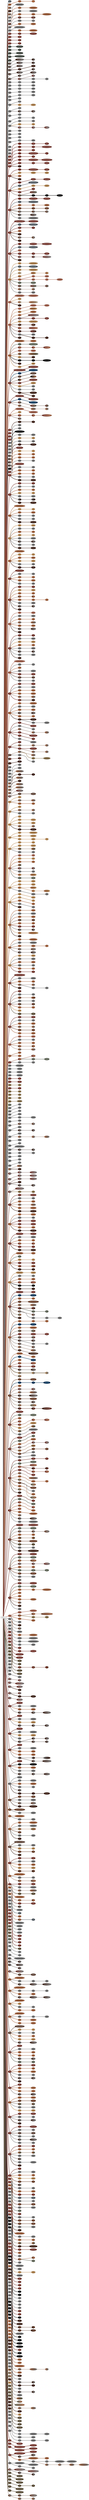 graph {
 graph [rankdir=LR]
"1" [qtype="pendant_node", pendant_colors="#4A545C", pendant_ply="S", pendant_attach="R", pendant_length="39.5", label="S R", style=filled, fillcolor="#4A545C", fontcolor="#ffffff"]
"primary" -- "1" [qtype="pendant_link",penwidth=5,color="#4A545C"]
"2" [qtype="pendant_node", pendant_colors="#A86540", pendant_ply="S", pendant_attach="R", pendant_length="36.0", label="S R", style=filled, fillcolor="#A86540", fontcolor="#000000"]
"primary" -- "2" [qtype="pendant_link",penwidth=5,color="#A86540"]
"2:0" [qtype="knot_node", knot_value="1", knot_type="S", knot_position="4.5", knot_spin="Z", label="\\O", style=filled, fillcolor="#A86540" , fontcolor="#000000"]
"2" -- "2:0" [qtype="knot_link",penwidth=5,color="#A86540"]
"2:1" [qtype="knot_node", knot_value="1", knot_type="4S", knot_position="17.0", knot_spin="ZZZZZZZZZSSZZZ", label="", style=filled, fillcolor="#A86540" , fontcolor="#000000"]
"2:0" -- "2:1" [qtype="knot_link",penwidth=5,color="#A86540"]
"3" [qtype="pendant_node", pendant_colors="#A86540:#777777", pendant_ply="S", pendant_attach="R", pendant_length="37.5", label="S R", style=filled, fillcolor="#A86540:#777777", fontcolor="#000000"]
"primary" -- "3" [qtype="pendant_link",penwidth=2,color="#A86540:#777777"]
"4" [qtype="pendant_node", pendant_colors="#35170C", pendant_ply="S", pendant_attach="V", pendant_length="28.5", label="S V", style=filled, fillcolor="#35170C", fontcolor="#ffffff"]
"primary" -- "4" [qtype="pendant_link",penwidth=5,color="#35170C"]
"5" [qtype="pendant_node", pendant_colors="#A86540:#777777", pendant_ply="S", pendant_attach="V", pendant_length="39.5", label="S V", style=filled, fillcolor="#A86540:#777777", fontcolor="#000000"]
"primary" -- "5" [qtype="pendant_link",penwidth=2,color="#A86540:#777777"]
"6" [qtype="pendant_node", pendant_colors="#777777", pendant_ply="S", pendant_attach="R", pendant_length="34.5", label="S R", style=filled, fillcolor="#777777", fontcolor="#000000"]
"primary" -- "6" [qtype="pendant_link",penwidth=5,color="#777777"]
"6:0" [qtype="knot_node", knot_value="6", knot_type="S", knot_position="7.5", knot_spin="Z", label="\\O\\O\\O\\O\\O\\O", style=filled, fillcolor="#777777" , fontcolor="#000000"]
"6" -- "6:0" [qtype="knot_link",penwidth=5,color="#777777"]
"6s1" [qtype="pendant_node", pendant_colors="#A86540", pendant_ply="S", pendant_attach="U", pendant_length="28.0", label="S U", style=filled, fillcolor="#A86540", fontcolor="#000000"]
"6" -- "6s1" [qtype="pendant_link",penwidth=5,color="#A86540"]
"6s1:0" [qtype="knot_node", knot_value="6", knot_type="L", knot_position="15.0", knot_spin="S", label="(/o/o/o/o/o/o)", style=filled, fillcolor="#A86540" , fontcolor="#000000"]
"6s1" -- "6s1:0" [qtype="knot_link",penwidth=5,color="#A86540"]
"7" [qtype="pendant_node", pendant_colors="#777777", pendant_ply="S", pendant_attach="R", pendant_length="33.0", label="S R", style=filled, fillcolor="#777777", fontcolor="#000000"]
"primary" -- "7" [qtype="pendant_link",penwidth=5,color="#777777"]
"7:0" [qtype="knot_node", knot_value="1", knot_type="S", knot_position="7.5", knot_spin="Z", label="\\O", style=filled, fillcolor="#777777" , fontcolor="#000000"]
"7" -- "7:0" [qtype="knot_link",penwidth=5,color="#777777"]
"7:1" [qtype="knot_node", knot_value="6", knot_type="L", knot_position="16.0", knot_spin="S", label="(/o/o/o/o/o/o)", style=filled, fillcolor="#777777" , fontcolor="#000000"]
"7:0" -- "7:1" [qtype="knot_link",penwidth=5,color="#777777"]
"7s1" [qtype="pendant_node", pendant_colors="#A86540", pendant_ply="S", pendant_attach="U", pendant_length="30.0", label="S U", style=filled, fillcolor="#A86540", fontcolor="#000000"]
"7" -- "7s1" [qtype="pendant_link",penwidth=5,color="#A86540"]
"7s1:0" [qtype="knot_node", knot_value="2", knot_type="S", knot_position="7.5", knot_spin="Z", label="\\O\\O", style=filled, fillcolor="#A86540" , fontcolor="#000000"]
"7s1" -- "7s1:0" [qtype="knot_link",penwidth=5,color="#A86540"]
"7s1:1" [qtype="knot_node", knot_value="7", knot_type="L", knot_position="15.5", knot_spin="S", label="(/o/o/o/o/o/o/o)", style=filled, fillcolor="#A86540" , fontcolor="#000000"]
"7s1:0" -- "7s1:1" [qtype="knot_link",penwidth=5,color="#A86540"]
"8" [qtype="pendant_node", pendant_colors="#712F26:#5A3D30", pendant_ply="S", pendant_attach="R", pendant_length="30.0", label="S R", style=filled, fillcolor="#712F26:#5A3D30", fontcolor="#ffffff"]
"primary" -- "8" [qtype="pendant_link",penwidth=2,color="#712F26:#5A3D30"]
"8:0" [qtype="knot_node", knot_value="1", knot_type="S", knot_position="7.0", knot_spin="Z", label="\\O", style=filled, fillcolor="#712F26:#5A3D30" , fontcolor="#ffffff"]
"8" -- "8:0" [qtype="knot_link",penwidth=2,color="#712F26:#5A3D30"]
"8:1" [qtype="knot_node", knot_value="2", knot_type="L", knot_position="15.0", knot_spin="S", label="(/o/o)", style=filled, fillcolor="#712F26:#5A3D30" , fontcolor="#ffffff"]
"8:0" -- "8:1" [qtype="knot_link",penwidth=2,color="#712F26:#5A3D30"]
"9" [qtype="pendant_node", pendant_colors="#777777", pendant_ply="S", pendant_attach="R", pendant_length="30.0", label="S R", style=filled, fillcolor="#777777", fontcolor="#000000"]
"primary" -- "9" [qtype="pendant_link",penwidth=5,color="#777777"]
"9:0" [qtype="knot_node", knot_value="2", knot_type="S", knot_position="8.0", knot_spin="Z", label="\\O\\O", style=filled, fillcolor="#777777" , fontcolor="#000000"]
"9" -- "9:0" [qtype="knot_link",penwidth=5,color="#777777"]
"9:1" [qtype="knot_node", knot_value="1", knot_type="", knot_position="15.5", knot_spin="S", label="", style=filled, fillcolor="#777777" , fontcolor="#000000"]
"9:0" -- "9:1" [qtype="knot_link",penwidth=5,color="#777777"]
"9s1" [qtype="pendant_node", pendant_colors="#A86540", pendant_ply="S", pendant_attach="U", pendant_length="31.5", label="S U", style=filled, fillcolor="#A86540", fontcolor="#000000"]
"9" -- "9s1" [qtype="pendant_link",penwidth=5,color="#A86540"]
"9s1:0" [qtype="knot_node", knot_value="3", knot_type="L", knot_position="15.0", knot_spin="S", label="(/o/o/o)", style=filled, fillcolor="#A86540" , fontcolor="#000000"]
"9s1" -- "9s1:0" [qtype="knot_link",penwidth=5,color="#A86540"]
"10" [qtype="pendant_node", pendant_colors="#777777", pendant_ply="S", pendant_attach="R", pendant_length="30.5", label="S R", style=filled, fillcolor="#777777", fontcolor="#000000"]
"primary" -- "10" [qtype="pendant_link",penwidth=5,color="#777777"]
"10:0" [qtype="knot_node", knot_value="9", knot_type="L", knot_position="15.5", knot_spin="S", label="(/o/o/o/o/o/o/o/o/o)", style=filled, fillcolor="#777777" , fontcolor="#000000"]
"10" -- "10:0" [qtype="knot_link",penwidth=5,color="#777777"]
"10s1" [qtype="pendant_node", pendant_colors="#A86540", pendant_ply="S", pendant_attach="U", pendant_length="32.0", label="S U", style=filled, fillcolor="#A86540", fontcolor="#000000"]
"10" -- "10s1" [qtype="pendant_link",penwidth=5,color="#A86540"]
"10s1:0" [qtype="knot_node", knot_value="6", knot_type="L", knot_position="15.0", knot_spin="S", label="(/o/o/o/o/o/o)", style=filled, fillcolor="#A86540" , fontcolor="#000000"]
"10s1" -- "10s1:0" [qtype="knot_link",penwidth=5,color="#A86540"]
"11" [qtype="pendant_node", pendant_colors="#712F26", pendant_ply="S", pendant_attach="R", pendant_length="27.5", label="S R", style=filled, fillcolor="#712F26", fontcolor="#ffffff"]
"primary" -- "11" [qtype="pendant_link",penwidth=5,color="#712F26"]
"11:0" [qtype="knot_node", knot_value="1", knot_type="S", knot_position="8.0", knot_spin="Z", label="\\O", style=filled, fillcolor="#712F26" , fontcolor="#ffffff"]
"11" -- "11:0" [qtype="knot_link",penwidth=5,color="#712F26"]
"11:1" [qtype="knot_node", knot_value="5", knot_type="L", knot_position="16.0", knot_spin="S", label="(/o/o/o/o/o)", style=filled, fillcolor="#712F26" , fontcolor="#ffffff"]
"11:0" -- "11:1" [qtype="knot_link",penwidth=5,color="#712F26"]
"12" [qtype="pendant_node", pendant_colors="#712F26", pendant_ply="S", pendant_attach="R", pendant_length="31.5", label="S R", style=filled, fillcolor="#712F26", fontcolor="#ffffff"]
"primary" -- "12" [qtype="pendant_link",penwidth=5,color="#712F26"]
"12:0" [qtype="knot_node", knot_value="2", knot_type="S", knot_position="7.5", knot_spin="Z", label="\\O\\O", style=filled, fillcolor="#712F26" , fontcolor="#ffffff"]
"12" -- "12:0" [qtype="knot_link",penwidth=5,color="#712F26"]
"13" [qtype="pendant_node", pendant_colors="#712F26", pendant_ply="S", pendant_attach="R", pendant_length="31.0", label="S R", style=filled, fillcolor="#712F26", fontcolor="#ffffff"]
"primary" -- "13" [qtype="pendant_link",penwidth=5,color="#712F26"]
"13:0" [qtype="knot_node", knot_value="1", knot_type="S", knot_position="8.5", knot_spin="Z", label="\\O", style=filled, fillcolor="#712F26" , fontcolor="#ffffff"]
"13" -- "13:0" [qtype="knot_link",penwidth=5,color="#712F26"]
"14" [qtype="pendant_node", pendant_colors="#712F26", pendant_ply="S", pendant_attach="R", pendant_length="31.0", label="S R", style=filled, fillcolor="#712F26", fontcolor="#ffffff"]
"primary" -- "14" [qtype="pendant_link",penwidth=5,color="#712F26"]
"14:0" [qtype="knot_node", knot_value="1", knot_type="S", knot_position="9.5", knot_spin="Z", label="\\O", style=filled, fillcolor="#712F26" , fontcolor="#ffffff"]
"14" -- "14:0" [qtype="knot_link",penwidth=5,color="#712F26"]
"15" [qtype="pendant_node", pendant_colors="#313830", pendant_ply="S", pendant_attach="R", pendant_length="35.0", label="S R", style=filled, fillcolor="#313830", fontcolor="#ffffff"]
"primary" -- "15" [qtype="pendant_link",penwidth=5,color="#313830"]
"15:0" [qtype="knot_node", knot_value="5", knot_type="L", knot_position="16.0", knot_spin="S", label="(/o/o/o/o/o)", style=filled, fillcolor="#313830" , fontcolor="#ffffff"]
"15" -- "15:0" [qtype="knot_link",penwidth=5,color="#313830"]
"16" [qtype="pendant_node", pendant_colors="#313830", pendant_ply="S", pendant_attach="R", pendant_length="36.0", label="S R", style=filled, fillcolor="#313830", fontcolor="#ffffff"]
"primary" -- "16" [qtype="pendant_link",penwidth=5,color="#313830"]
"16:0" [qtype="knot_node", knot_value="1", knot_type="E", knot_position="15.5", knot_spin="Z", label="\\8", style=filled, fillcolor="#313830" , fontcolor="#ffffff"]
"16" -- "16:0" [qtype="knot_link",penwidth=5,color="#313830"]
"17" [qtype="pendant_node", pendant_colors="#313830", pendant_ply="S", pendant_attach="R", pendant_length="34.5", label="S R", style=filled, fillcolor="#313830", fontcolor="#ffffff"]
"primary" -- "17" [qtype="pendant_link",penwidth=5,color="#313830"]
"17:0" [qtype="knot_node", knot_value="5", knot_type="L", knot_position="16.0", knot_spin="S", label="(/o/o/o/o/o)", style=filled, fillcolor="#313830" , fontcolor="#ffffff"]
"17" -- "17:0" [qtype="knot_link",penwidth=5,color="#313830"]
"18" [qtype="pendant_node", pendant_colors="#313830", pendant_ply="S", pendant_attach="R", pendant_length="37.0", label="S R", style=filled, fillcolor="#313830", fontcolor="#ffffff"]
"primary" -- "18" [qtype="pendant_link",penwidth=5,color="#313830"]
"18:0" [qtype="knot_node", knot_value="8", knot_type="L", knot_position="15.5", knot_spin="S", label="(/o/o/o/o/o/o/o/o)", style=filled, fillcolor="#313830" , fontcolor="#ffffff"]
"18" -- "18:0" [qtype="knot_link",penwidth=5,color="#313830"]
"19" [qtype="pendant_node", pendant_colors="#313830", pendant_ply="S", pendant_attach="R", pendant_length="38.0", label="S R", style=filled, fillcolor="#313830", fontcolor="#ffffff"]
"primary" -- "19" [qtype="pendant_link",penwidth=5,color="#313830"]
"20" [qtype="pendant_node", pendant_colors="#35170C:#777777", pendant_ply="S", pendant_attach="R", pendant_length="23.5", label="S R", style=filled, fillcolor="#35170C:#777777", fontcolor="#ffffff"]
"primary" -- "20" [qtype="pendant_link",penwidth=2,color="#35170C:#777777"]
"20:0" [qtype="knot_node", knot_value="6", knot_type="S", knot_position="7.5", knot_spin="Z", label="\\O\\O\\O\\O\\O\\O", style=filled, fillcolor="#35170C:#777777" , fontcolor="#ffffff"]
"20" -- "20:0" [qtype="knot_link",penwidth=2,color="#35170C:#777777"]
"20:1" [qtype="knot_node", knot_value="1", knot_type="", knot_position="15.0", knot_spin="S", label="", style=filled, fillcolor="#35170C:#777777" , fontcolor="#ffffff"]
"20:0" -- "20:1" [qtype="knot_link",penwidth=2,color="#35170C:#777777"]
"21" [qtype="pendant_node", pendant_colors="#35170C:#777777", pendant_ply="S", pendant_attach="R", pendant_length="26.5", label="S R", style=filled, fillcolor="#35170C:#777777", fontcolor="#ffffff"]
"primary" -- "21" [qtype="pendant_link",penwidth=2,color="#35170C:#777777"]
"21:0" [qtype="knot_node", knot_value="4", knot_type="S", knot_position="7.0", knot_spin="Z", label="\\O\\O\\O\\O", style=filled, fillcolor="#35170C:#777777" , fontcolor="#ffffff"]
"21" -- "21:0" [qtype="knot_link",penwidth=2,color="#35170C:#777777"]
"21:1" [qtype="knot_node", knot_value="1", knot_type="", knot_position="15.0", knot_spin="S", label="", style=filled, fillcolor="#35170C:#777777" , fontcolor="#ffffff"]
"21:0" -- "21:1" [qtype="knot_link",penwidth=2,color="#35170C:#777777"]
"22" [qtype="pendant_node", pendant_colors="#35170C:#777777", pendant_ply="S", pendant_attach="R", pendant_length="34.5", label="S R", style=filled, fillcolor="#35170C:#777777", fontcolor="#ffffff"]
"primary" -- "22" [qtype="pendant_link",penwidth=2,color="#35170C:#777777"]
"22:0" [qtype="knot_node", knot_value="4", knot_type="S", knot_position="7.5", knot_spin="Z", label="\\O\\O\\O\\O", style=filled, fillcolor="#35170C:#777777" , fontcolor="#ffffff"]
"22" -- "22:0" [qtype="knot_link",penwidth=2,color="#35170C:#777777"]
"22s1" [qtype="pendant_node", pendant_colors="#35170C", pendant_ply="S", pendant_attach="U", pendant_length="28.0", label="S U", style=filled, fillcolor="#35170C", fontcolor="#ffffff"]
"22" -- "22s1" [qtype="pendant_link",penwidth=5,color="#35170C"]
"22s1:0" [qtype="knot_node", knot_value="2", knot_type="L", knot_position="7.5", knot_spin="S", label="(/o/o)", style=filled, fillcolor="#35170C" , fontcolor="#ffffff"]
"22s1" -- "22s1:0" [qtype="knot_link",penwidth=5,color="#35170C"]
"23" [qtype="pendant_node", pendant_colors="#35170C:#777777", pendant_ply="S", pendant_attach="R", pendant_length="32.0", label="S R", style=filled, fillcolor="#35170C:#777777", fontcolor="#ffffff"]
"primary" -- "23" [qtype="pendant_link",penwidth=2,color="#35170C:#777777"]
"23:0" [qtype="knot_node", knot_value="4", knot_type="S", knot_position="7.5", knot_spin="Z", label="\\O\\O\\O\\O", style=filled, fillcolor="#35170C:#777777" , fontcolor="#ffffff"]
"23" -- "23:0" [qtype="knot_link",penwidth=2,color="#35170C:#777777"]
"23:1" [qtype="knot_node", knot_value="1", knot_type="E", knot_position="16.0", knot_spin="Z", label="\\8", style=filled, fillcolor="#35170C:#777777" , fontcolor="#ffffff"]
"23:0" -- "23:1" [qtype="knot_link",penwidth=2,color="#35170C:#777777"]
"24" [qtype="pendant_node", pendant_colors="#35170C:#777777", pendant_ply="S", pendant_attach="R", pendant_length="27.5", label="S R", style=filled, fillcolor="#35170C:#777777", fontcolor="#ffffff"]
"primary" -- "24" [qtype="pendant_link",penwidth=2,color="#35170C:#777777"]
"24:0" [qtype="knot_node", knot_value="1", knot_type="S", knot_position="9.0", knot_spin="Z", label="\\O", style=filled, fillcolor="#35170C:#777777" , fontcolor="#ffffff"]
"24" -- "24:0" [qtype="knot_link",penwidth=2,color="#35170C:#777777"]
"24:1" [qtype="knot_node", knot_value="4", knot_type="L", knot_position="15.5", knot_spin="S", label="(/o/o/o/o)", style=filled, fillcolor="#35170C:#777777" , fontcolor="#ffffff"]
"24:0" -- "24:1" [qtype="knot_link",penwidth=2,color="#35170C:#777777"]
"24s1" [qtype="pendant_node", pendant_colors="#712F26:#777777", pendant_ply="S", pendant_attach="U", pendant_length="30.5", label="S U", style=filled, fillcolor="#712F26:#777777", fontcolor="#ffffff"]
"24" -- "24s1" [qtype="pendant_link",penwidth=2,color="#712F26:#777777"]
"24s1:0" [qtype="knot_node", knot_value="1", knot_type="S", knot_position="7.5", knot_spin="Z", label="\\O", style=filled, fillcolor="#712F26:#777777" , fontcolor="#ffffff"]
"24s1" -- "24s1:0" [qtype="knot_link",penwidth=2,color="#712F26:#777777"]
"24s1s1" [qtype="pendant_node", pendant_colors="#777777", pendant_ply="S", pendant_attach="U", pendant_length="39.5", label="S U", style=filled, fillcolor="#777777", fontcolor="#000000"]
"24s1" -- "24s1s1" [qtype="pendant_link",penwidth=5,color="#777777"]
"24s1s1:0" [qtype="knot_node", knot_value="1", knot_type="S", knot_position="8.0", knot_spin="Z", label="\\O", style=filled, fillcolor="#777777" , fontcolor="#000000"]
"24s1s1" -- "24s1s1:0" [qtype="knot_link",penwidth=5,color="#777777"]
"25" [qtype="pendant_node", pendant_colors="#777777", pendant_ply="S", pendant_attach="R", pendant_length="32.0", label="S R", style=filled, fillcolor="#777777", fontcolor="#000000"]
"primary" -- "25" [qtype="pendant_link",penwidth=5,color="#777777"]
"25:0" [qtype="knot_node", knot_value="2", knot_type="", knot_position="4.0", knot_spin="Z", label="", style=filled, fillcolor="#777777" , fontcolor="#000000"]
"25" -- "25:0" [qtype="knot_link",penwidth=5,color="#777777"]
"25:1" [qtype="knot_node", knot_value="2", knot_type="S", knot_position="9.0", knot_spin="Z", label="\\O\\O", style=filled, fillcolor="#777777" , fontcolor="#000000"]
"25:0" -- "25:1" [qtype="knot_link",penwidth=5,color="#777777"]
"26" [qtype="pendant_node", pendant_colors="#777777", pendant_ply="S", pendant_attach="R", pendant_length="33.0", label="S R", style=filled, fillcolor="#777777", fontcolor="#000000"]
"primary" -- "26" [qtype="pendant_link",penwidth=5,color="#777777"]
"26:0" [qtype="knot_node", knot_value="2", knot_type="", knot_position="4.0", knot_spin="Z", label="", style=filled, fillcolor="#777777" , fontcolor="#000000"]
"26" -- "26:0" [qtype="knot_link",penwidth=5,color="#777777"]
"26:1" [qtype="knot_node", knot_value="2", knot_type="S", knot_position="8.5", knot_spin="Z", label="\\O\\O", style=filled, fillcolor="#777777" , fontcolor="#000000"]
"26:0" -- "26:1" [qtype="knot_link",penwidth=5,color="#777777"]
"27" [qtype="pendant_node", pendant_colors="#777777", pendant_ply="S", pendant_attach="R", pendant_length="30.0", label="S R", style=filled, fillcolor="#777777", fontcolor="#000000"]
"primary" -- "27" [qtype="pendant_link",penwidth=5,color="#777777"]
"27:0" [qtype="knot_node", knot_value="2", knot_type="", knot_position="4.0", knot_spin="Z", label="", style=filled, fillcolor="#777777" , fontcolor="#000000"]
"27" -- "27:0" [qtype="knot_link",penwidth=5,color="#777777"]
"27:1" [qtype="knot_node", knot_value="2", knot_type="S", knot_position="9.0", knot_spin="Z", label="\\O\\O", style=filled, fillcolor="#777777" , fontcolor="#000000"]
"27:0" -- "27:1" [qtype="knot_link",penwidth=5,color="#777777"]
"28" [qtype="pendant_node", pendant_colors="#777777", pendant_ply="S", pendant_attach="R", pendant_length="33.5", label="S R", style=filled, fillcolor="#777777", fontcolor="#000000"]
"primary" -- "28" [qtype="pendant_link",penwidth=5,color="#777777"]
"28:0" [qtype="knot_node", knot_value="2", knot_type="", knot_position="4.5", knot_spin="Z", label="", style=filled, fillcolor="#777777" , fontcolor="#000000"]
"28" -- "28:0" [qtype="knot_link",penwidth=5,color="#777777"]
"28:1" [qtype="knot_node", knot_value="2", knot_type="S", knot_position="9.5", knot_spin="Z", label="\\O\\O", style=filled, fillcolor="#777777" , fontcolor="#000000"]
"28:0" -- "28:1" [qtype="knot_link",penwidth=5,color="#777777"]
"29" [qtype="pendant_node", pendant_colors="#777777", pendant_ply="S", pendant_attach="R", pendant_length="30.0", label="S R", style=filled, fillcolor="#777777", fontcolor="#000000"]
"primary" -- "29" [qtype="pendant_link",penwidth=5,color="#777777"]
"29:0" [qtype="knot_node", knot_value="2", knot_type="", knot_position="5.5", knot_spin="Z", label="", style=filled, fillcolor="#777777" , fontcolor="#000000"]
"29" -- "29:0" [qtype="knot_link",penwidth=5,color="#777777"]
"29:1" [qtype="knot_node", knot_value="2", knot_type="S", knot_position="10.0", knot_spin="Z", label="\\O\\O", style=filled, fillcolor="#777777" , fontcolor="#000000"]
"29:0" -- "29:1" [qtype="knot_link",penwidth=5,color="#777777"]
"30" [qtype="pendant_node", pendant_colors="#777777", pendant_ply="S", pendant_attach="R", pendant_length="34.0", label="S R", style=filled, fillcolor="#777777", fontcolor="#000000"]
"primary" -- "30" [qtype="pendant_link",penwidth=5,color="#777777"]
"30:0" [qtype="knot_node", knot_value="2", knot_type="", knot_position="6.0", knot_spin="Z", label="", style=filled, fillcolor="#777777" , fontcolor="#000000"]
"30" -- "30:0" [qtype="knot_link",penwidth=5,color="#777777"]
"31" [qtype="pendant_node", pendant_colors="#777777", pendant_ply="S", pendant_attach="R", pendant_length="33.5", label="S R", style=filled, fillcolor="#777777", fontcolor="#000000"]
"primary" -- "31" [qtype="pendant_link",penwidth=5,color="#777777"]
"31:0" [qtype="knot_node", knot_value="2", knot_type="", knot_position="5.0", knot_spin="Z", label="", style=filled, fillcolor="#777777" , fontcolor="#000000"]
"31" -- "31:0" [qtype="knot_link",penwidth=5,color="#777777"]
"31s1" [qtype="pendant_node", pendant_colors="#BB8B54", pendant_ply="S", pendant_attach="U", pendant_length="35.5", label="S U", style=filled, fillcolor="#BB8B54", fontcolor="#000000"]
"31" -- "31s1" [qtype="pendant_link",penwidth=5,color="#BB8B54"]
"31s1:0" [qtype="knot_node", knot_value="3", knot_type="S", knot_position="8.5", knot_spin="Z", label="\\O\\O\\O", style=filled, fillcolor="#BB8B54" , fontcolor="#000000"]
"31s1" -- "31s1:0" [qtype="knot_link",penwidth=5,color="#BB8B54"]
"32" [qtype="pendant_node", pendant_colors="#777777", pendant_ply="S", pendant_attach="R", pendant_length="32.5", label="S R", style=filled, fillcolor="#777777", fontcolor="#000000"]
"primary" -- "32" [qtype="pendant_link",penwidth=5,color="#777777"]
"32:0" [qtype="knot_node", knot_value="2", knot_type="", knot_position="4.5", knot_spin="Z", label="", style=filled, fillcolor="#777777" , fontcolor="#000000"]
"32" -- "32:0" [qtype="knot_link",penwidth=5,color="#777777"]
"32s1" [qtype="pendant_node", pendant_colors="#35170C:#777777", pendant_ply="S", pendant_attach="U", pendant_length="41.5", label="S U", style=filled, fillcolor="#35170C:#777777", fontcolor="#ffffff"]
"32" -- "32s1" [qtype="pendant_link",penwidth=2,color="#35170C:#777777"]
"32s1:0" [qtype="knot_node", knot_value="2", knot_type="S", knot_position="9.0", knot_spin="Z", label="\\O\\O", style=filled, fillcolor="#35170C:#777777" , fontcolor="#ffffff"]
"32s1" -- "32s1:0" [qtype="knot_link",penwidth=2,color="#35170C:#777777"]
"33" [qtype="pendant_node", pendant_colors="#777777", pendant_ply="S", pendant_attach="R", pendant_length="24.0", label="S R", style=filled, fillcolor="#777777", fontcolor="#000000"]
"primary" -- "33" [qtype="pendant_link",penwidth=5,color="#777777"]
"33:0" [qtype="knot_node", knot_value="2", knot_type="", knot_position="4.5", knot_spin="Z", label="", style=filled, fillcolor="#777777" , fontcolor="#000000"]
"33" -- "33:0" [qtype="knot_link",penwidth=5,color="#777777"]
"34" [qtype="pendant_node", pendant_colors="#777777", pendant_ply="S", pendant_attach="R", pendant_length="29.0", label="S R", style=filled, fillcolor="#777777", fontcolor="#000000"]
"primary" -- "34" [qtype="pendant_link",penwidth=5,color="#777777"]
"34:0" [qtype="knot_node", knot_value="2", knot_type="", knot_position="5.0", knot_spin="Z", label="", style=filled, fillcolor="#777777" , fontcolor="#000000"]
"34" -- "34:0" [qtype="knot_link",penwidth=5,color="#777777"]
"34:1" [qtype="knot_node", knot_value="1", knot_type="S", knot_position="15.0", knot_spin="Z", label="\\O", style=filled, fillcolor="#777777" , fontcolor="#000000"]
"34:0" -- "34:1" [qtype="knot_link",penwidth=5,color="#777777"]
"35" [qtype="pendant_node", pendant_colors="#777777", pendant_ply="S", pendant_attach="R", pendant_length="31.0", label="S R", style=filled, fillcolor="#777777", fontcolor="#000000"]
"primary" -- "35" [qtype="pendant_link",penwidth=5,color="#777777"]
"35:0" [qtype="knot_node", knot_value="1", knot_type="S", knot_position="5.5", knot_spin="Z", label="\\O", style=filled, fillcolor="#777777" , fontcolor="#000000"]
"35" -- "35:0" [qtype="knot_link",penwidth=5,color="#777777"]
"35:1" [qtype="knot_node", knot_value="1", knot_type="E", knot_position="17.0", knot_spin="Z", label="\\8", style=filled, fillcolor="#777777" , fontcolor="#000000"]
"35:0" -- "35:1" [qtype="knot_link",penwidth=5,color="#777777"]
"35s1" [qtype="pendant_node", pendant_colors="#BB8B54", pendant_ply="S", pendant_attach="U", pendant_length="33.5", label="S U", style=filled, fillcolor="#BB8B54", fontcolor="#000000"]
"35" -- "35s1" [qtype="pendant_link",penwidth=5,color="#BB8B54"]
"35s1:0" [qtype="knot_node", knot_value="1", knot_type="S", knot_position="4.5", knot_spin="Z", label="\\O", style=filled, fillcolor="#BB8B54" , fontcolor="#000000"]
"35s1" -- "35s1:0" [qtype="knot_link",penwidth=5,color="#BB8B54"]
"35s2" [qtype="pendant_node", pendant_colors="#712F26:#777777", pendant_ply="S", pendant_attach="U", pendant_length="17.5", label="S U", style=filled, fillcolor="#712F26:#777777", fontcolor="#ffffff"]
"35" -- "35s2" [qtype="pendant_link",penwidth=2,color="#712F26:#777777"]
"35s2:0" [qtype="knot_node", knot_value="1", knot_type="S", knot_position="8.0", knot_spin="Z", label="\\O", style=filled, fillcolor="#712F26:#777777" , fontcolor="#ffffff"]
"35s2" -- "35s2:0" [qtype="knot_link",penwidth=2,color="#712F26:#777777"]
"35s2:1" [qtype="knot_node", knot_value="3", knot_type="L", knot_position="13.5", knot_spin="S", label="(/o/o/o)", style=filled, fillcolor="#712F26:#777777" , fontcolor="#ffffff"]
"35s2:0" -- "35s2:1" [qtype="knot_link",penwidth=2,color="#712F26:#777777"]
"36" [qtype="pendant_node", pendant_colors="#777777", pendant_ply="S", pendant_attach="R", pendant_length="30.0", label="S R", style=filled, fillcolor="#777777", fontcolor="#000000"]
"primary" -- "36" [qtype="pendant_link",penwidth=5,color="#777777"]
"36:0" [qtype="knot_node", knot_value="1", knot_type="S", knot_position="9.5", knot_spin="Z", label="\\O", style=filled, fillcolor="#777777" , fontcolor="#000000"]
"36" -- "36:0" [qtype="knot_link",penwidth=5,color="#777777"]
"37" [qtype="pendant_node", pendant_colors="#777777", pendant_ply="S", pendant_attach="R", pendant_length="35.0", label="S R", style=filled, fillcolor="#777777", fontcolor="#000000"]
"primary" -- "37" [qtype="pendant_link",penwidth=5,color="#777777"]
"37:0" [qtype="knot_node", knot_value="1", knot_type="S", knot_position="10.0", knot_spin="Z", label="\\O", style=filled, fillcolor="#777777" , fontcolor="#000000"]
"37" -- "37:0" [qtype="knot_link",penwidth=5,color="#777777"]
"38" [qtype="pendant_node", pendant_colors="#777777", pendant_ply="S", pendant_attach="R", pendant_length="34.0", label="S R", style=filled, fillcolor="#777777", fontcolor="#000000"]
"primary" -- "38" [qtype="pendant_link",penwidth=5,color="#777777"]
"38:0" [qtype="knot_node", knot_value="1", knot_type="S", knot_position="9.5", knot_spin="Z", label="\\O", style=filled, fillcolor="#777777" , fontcolor="#000000"]
"38" -- "38:0" [qtype="knot_link",penwidth=5,color="#777777"]
"39" [qtype="pendant_node", pendant_colors="#777777", pendant_ply="S", pendant_attach="R", pendant_length="23.5", label="S R", style=filled, fillcolor="#777777", fontcolor="#000000"]
"primary" -- "39" [qtype="pendant_link",penwidth=5,color="#777777"]
"39:0" [qtype="knot_node", knot_value="6", knot_type="", knot_position="3.5", knot_spin="Z", label="", style=filled, fillcolor="#777777" , fontcolor="#000000"]
"39" -- "39:0" [qtype="knot_link",penwidth=5,color="#777777"]
"39:1" [qtype="knot_node", knot_value="2", knot_type="S", knot_position="9.0", knot_spin="Z", label="\\O\\O", style=filled, fillcolor="#777777" , fontcolor="#000000"]
"39:0" -- "39:1" [qtype="knot_link",penwidth=5,color="#777777"]
"40" [qtype="pendant_node", pendant_colors="#777777", pendant_ply="S", pendant_attach="R", pendant_length="35.0", label="S R", style=filled, fillcolor="#777777", fontcolor="#000000"]
"primary" -- "40" [qtype="pendant_link",penwidth=5,color="#777777"]
"41" [qtype="pendant_node", pendant_colors="#777777", pendant_ply="S", pendant_attach="R", pendant_length="38.0", label="S R", style=filled, fillcolor="#777777", fontcolor="#000000"]
"primary" -- "41" [qtype="pendant_link",penwidth=5,color="#777777"]
"42" [qtype="pendant_node", pendant_colors="#777777", pendant_ply="S", pendant_attach="R", pendant_length="33.5", label="S R", style=filled, fillcolor="#777777", fontcolor="#000000"]
"primary" -- "42" [qtype="pendant_link",penwidth=5,color="#777777"]
"43" [qtype="pendant_node", pendant_colors="#712F26", pendant_ply="S", pendant_attach="R", pendant_length="27.5", label="S R", style=filled, fillcolor="#712F26", fontcolor="#ffffff"]
"primary" -- "43" [qtype="pendant_link",penwidth=5,color="#712F26"]
"43:0" [qtype="knot_node", knot_value="2", knot_type="", knot_position="3.5", knot_spin="Z", label="", style=filled, fillcolor="#712F26" , fontcolor="#ffffff"]
"43" -- "43:0" [qtype="knot_link",penwidth=5,color="#712F26"]
"43:1" [qtype="knot_node", knot_value="2", knot_type="S", knot_position="6.5", knot_spin="Z", label="\\O\\O", style=filled, fillcolor="#712F26" , fontcolor="#ffffff"]
"43:0" -- "43:1" [qtype="knot_link",penwidth=5,color="#712F26"]
"43:2" [qtype="knot_node", knot_value="2", knot_type="L", knot_position="14.0", knot_spin="S", label="(/o/o)", style=filled, fillcolor="#712F26" , fontcolor="#ffffff"]
"43:1" -- "43:2" [qtype="knot_link",penwidth=5,color="#712F26"]
"44" [qtype="pendant_node", pendant_colors="#712F26", pendant_ply="S", pendant_attach="R", pendant_length="28.5", label="S R", style=filled, fillcolor="#712F26", fontcolor="#ffffff"]
"primary" -- "44" [qtype="pendant_link",penwidth=5,color="#712F26"]
"44:0" [qtype="knot_node", knot_value="2", knot_type="", knot_position="4.0", knot_spin="Z", label="", style=filled, fillcolor="#712F26" , fontcolor="#ffffff"]
"44" -- "44:0" [qtype="knot_link",penwidth=5,color="#712F26"]
"44:1" [qtype="knot_node", knot_value="1", knot_type="S", knot_position="7.5", knot_spin="Z", label="\\O", style=filled, fillcolor="#712F26" , fontcolor="#ffffff"]
"44:0" -- "44:1" [qtype="knot_link",penwidth=5,color="#712F26"]
"44:2" [qtype="knot_node", knot_value="8", knot_type="L", knot_position="15.0", knot_spin="S", label="(/o/o/o/o/o/o/o/o)", style=filled, fillcolor="#712F26" , fontcolor="#ffffff"]
"44:1" -- "44:2" [qtype="knot_link",penwidth=5,color="#712F26"]
"44s1" [qtype="pendant_node", pendant_colors="#712F26", pendant_ply="S", pendant_attach="U", pendant_length="32.5", label="S U", style=filled, fillcolor="#712F26", fontcolor="#ffffff"]
"44" -- "44s1" [qtype="pendant_link",penwidth=5,color="#712F26"]
"44s1:0" [qtype="knot_node", knot_value="1", knot_type="S", knot_position="5.0", knot_spin="Z", label="\\O", style=filled, fillcolor="#712F26" , fontcolor="#ffffff"]
"44s1" -- "44s1:0" [qtype="knot_link",penwidth=5,color="#712F26"]
"45" [qtype="pendant_node", pendant_colors="#712F26", pendant_ply="S", pendant_attach="R", pendant_length="27.0", label="S R", style=filled, fillcolor="#712F26", fontcolor="#ffffff"]
"primary" -- "45" [qtype="pendant_link",penwidth=5,color="#712F26"]
"45:0" [qtype="knot_node", knot_value="1", knot_type="", knot_position="4.0", knot_spin="Z", label="", style=filled, fillcolor="#712F26" , fontcolor="#ffffff"]
"45" -- "45:0" [qtype="knot_link",penwidth=5,color="#712F26"]
"45:1" [qtype="knot_node", knot_value="7", knot_type="S", knot_position="9.0", knot_spin="Z", label="\\O\\O\\O\\O\\O\\O\\O", style=filled, fillcolor="#712F26" , fontcolor="#ffffff"]
"45:0" -- "45:1" [qtype="knot_link",penwidth=5,color="#712F26"]
"45:2" [qtype="knot_node", knot_value="1", knot_type="E", knot_position="17.0", knot_spin="Z", label="\\8", style=filled, fillcolor="#712F26" , fontcolor="#ffffff"]
"45:1" -- "45:2" [qtype="knot_link",penwidth=5,color="#712F26"]
"45s1" [qtype="pendant_node", pendant_colors="#712F26", pendant_ply="S", pendant_attach="U", pendant_length="36.0", label="S U", style=filled, fillcolor="#712F26", fontcolor="#ffffff"]
"45" -- "45s1" [qtype="pendant_link",penwidth=5,color="#712F26"]
"45s1:0" [qtype="knot_node", knot_value="1", knot_type="S", knot_position="6.0", knot_spin="Z", label="\\O", style=filled, fillcolor="#712F26" , fontcolor="#ffffff"]
"45s1" -- "45s1:0" [qtype="knot_link",penwidth=5,color="#712F26"]
"46" [qtype="pendant_node", pendant_colors="#712F26", pendant_ply="S", pendant_attach="R", pendant_length="21.5", label="S R", style=filled, fillcolor="#712F26", fontcolor="#ffffff"]
"primary" -- "46" [qtype="pendant_link",penwidth=5,color="#712F26"]
"46:0" [qtype="knot_node", knot_value="1", knot_type="", knot_position="4.0", knot_spin="Z", label="", style=filled, fillcolor="#712F26" , fontcolor="#ffffff"]
"46" -- "46:0" [qtype="knot_link",penwidth=5,color="#712F26"]
"46:1" [qtype="knot_node", knot_value="7", knot_type="S", knot_position="8.5", knot_spin="Z", label="\\O\\O\\O\\O\\O\\O\\O", style=filled, fillcolor="#712F26" , fontcolor="#ffffff"]
"46:0" -- "46:1" [qtype="knot_link",penwidth=5,color="#712F26"]
"46:2" [qtype="knot_node", knot_value="9", knot_type="L", knot_position="14.0", knot_spin="S", label="(/o/o/o/o/o/o/o/o/o)", style=filled, fillcolor="#712F26" , fontcolor="#ffffff"]
"46:1" -- "46:2" [qtype="knot_link",penwidth=5,color="#712F26"]
"46s1" [qtype="pendant_node", pendant_colors="#712F26", pendant_ply="S", pendant_attach="U", pendant_length="31.5", label="S U", style=filled, fillcolor="#712F26", fontcolor="#ffffff"]
"46" -- "46s1" [qtype="pendant_link",penwidth=5,color="#712F26"]
"46s1:0" [qtype="knot_node", knot_value="1", knot_type="S", knot_position="6.0", knot_spin="Z", label="\\O", style=filled, fillcolor="#712F26" , fontcolor="#ffffff"]
"46s1" -- "46s1:0" [qtype="knot_link",penwidth=5,color="#712F26"]
"46s1:1" [qtype="knot_node", knot_value="3", knot_type="L", knot_position="12.0", knot_spin="S", label="(/o/o/o)", style=filled, fillcolor="#712F26" , fontcolor="#ffffff"]
"46s1:0" -- "46s1:1" [qtype="knot_link",penwidth=5,color="#712F26"]
"46s2" [qtype="pendant_node", pendant_colors="#35170C", pendant_ply="S", pendant_attach="U", pendant_length="0.0", label="S U", style=filled, fillcolor="#35170C", fontcolor="#ffffff"]
"46" -- "46s2" [qtype="pendant_link",penwidth=5,color="#35170C"]
"47" [qtype="pendant_node", pendant_colors="#712F26", pendant_ply="S", pendant_attach="R", pendant_length="28.5", label="S R", style=filled, fillcolor="#712F26", fontcolor="#ffffff"]
"primary" -- "47" [qtype="pendant_link",penwidth=5,color="#712F26"]
"47:0" [qtype="knot_node", knot_value="1", knot_type="", knot_position="4.5", knot_spin="Z", label="", style=filled, fillcolor="#712F26" , fontcolor="#ffffff"]
"47" -- "47:0" [qtype="knot_link",penwidth=5,color="#712F26"]
"47:1" [qtype="knot_node", knot_value="7", knot_type="S", knot_position="9.0", knot_spin="Z", label="\\O\\O\\O\\O\\O\\O\\O", style=filled, fillcolor="#712F26" , fontcolor="#ffffff"]
"47:0" -- "47:1" [qtype="knot_link",penwidth=5,color="#712F26"]
"47:2" [qtype="knot_node", knot_value="3", knot_type="L", knot_position="16.0", knot_spin="S", label="(/o/o/o)", style=filled, fillcolor="#712F26" , fontcolor="#ffffff"]
"47:1" -- "47:2" [qtype="knot_link",penwidth=5,color="#712F26"]
"47s1" [qtype="pendant_node", pendant_colors="#BB8B54", pendant_ply="S", pendant_attach="U", pendant_length="23.5", label="S U", style=filled, fillcolor="#BB8B54", fontcolor="#000000"]
"47" -- "47s1" [qtype="pendant_link",penwidth=5,color="#BB8B54"]
"47s1:0" [qtype="knot_node", knot_value="3", knot_type="S", knot_position="5.0", knot_spin="Z", label="\\O\\O\\O", style=filled, fillcolor="#BB8B54" , fontcolor="#000000"]
"47s1" -- "47s1:0" [qtype="knot_link",penwidth=5,color="#BB8B54"]
"47s1:1" [qtype="knot_node", knot_value="2", knot_type="L", knot_position="11.5", knot_spin="S", label="(/o/o)", style=filled, fillcolor="#BB8B54" , fontcolor="#000000"]
"47s1:0" -- "47s1:1" [qtype="knot_link",penwidth=5,color="#BB8B54"]
"47s2" [qtype="pendant_node", pendant_colors="#A86540", pendant_ply="S", pendant_attach="U", pendant_length="0.5", label="S U", style=filled, fillcolor="#A86540", fontcolor="#000000"]
"47" -- "47s2" [qtype="pendant_link",penwidth=5,color="#A86540"]
"47s3" [qtype="pendant_node", pendant_colors="#35170C", pendant_ply="S", pendant_attach="U", pendant_length="0.5", label="S U", style=filled, fillcolor="#35170C", fontcolor="#ffffff"]
"47" -- "47s3" [qtype="pendant_link",penwidth=5,color="#35170C"]
"48" [qtype="pendant_node", pendant_colors="#712F26", pendant_ply="S", pendant_attach="R", pendant_length="32.5", label="S R", style=filled, fillcolor="#712F26", fontcolor="#ffffff"]
"primary" -- "48" [qtype="pendant_link",penwidth=5,color="#712F26"]
"48:0" [qtype="knot_node", knot_value="1", knot_type="", knot_position="4.5", knot_spin="Z", label="", style=filled, fillcolor="#712F26" , fontcolor="#ffffff"]
"48" -- "48:0" [qtype="knot_link",penwidth=5,color="#712F26"]
"48:1" [qtype="knot_node", knot_value="3", knot_type="S", knot_position="8.0", knot_spin="Z", label="\\O\\O\\O", style=filled, fillcolor="#712F26" , fontcolor="#ffffff"]
"48:0" -- "48:1" [qtype="knot_link",penwidth=5,color="#712F26"]
"48:2" [qtype="knot_node", knot_value="5", knot_type="L", knot_position="13.5", knot_spin="S", label="(/o/o/o/o/o)", style=filled, fillcolor="#712F26" , fontcolor="#ffffff"]
"48:1" -- "48:2" [qtype="knot_link",penwidth=5,color="#712F26"]
"48s1" [qtype="pendant_node", pendant_colors="#4A545C", pendant_ply="S", pendant_attach="U", pendant_length="25.0", label="S U", style=filled, fillcolor="#4A545C", fontcolor="#ffffff"]
"48" -- "48s1" [qtype="pendant_link",penwidth=5,color="#4A545C"]
"48s1:0" [qtype="knot_node", knot_value="8", knot_type="L", knot_position="13.5", knot_spin="S", label="(/o/o/o/o/o/o/o/o)", style=filled, fillcolor="#4A545C" , fontcolor="#ffffff"]
"48s1" -- "48s1:0" [qtype="knot_link",penwidth=5,color="#4A545C"]
"48s2" [qtype="pendant_node", pendant_colors="#BB8B54", pendant_ply="S", pendant_attach="U", pendant_length="27.0", label="S U", style=filled, fillcolor="#BB8B54", fontcolor="#000000"]
"48" -- "48s2" [qtype="pendant_link",penwidth=5,color="#BB8B54"]
"48s2:0" [qtype="knot_node", knot_value="2", knot_type="S", knot_position="6.0", knot_spin="Z", label="\\O\\O", style=filled, fillcolor="#BB8B54" , fontcolor="#000000"]
"48s2" -- "48s2:0" [qtype="knot_link",penwidth=5,color="#BB8B54"]
"48s2:1" [qtype="knot_node", knot_value="3", knot_type="L", knot_position="12.5", knot_spin="S", label="(/o/o/o)", style=filled, fillcolor="#BB8B54" , fontcolor="#000000"]
"48s2:0" -- "48s2:1" [qtype="knot_link",penwidth=5,color="#BB8B54"]
"48s3" [qtype="pendant_node", pendant_colors="#712F26", pendant_ply="S", pendant_attach="U", pendant_length="35.5", label="S U", style=filled, fillcolor="#712F26", fontcolor="#ffffff"]
"48" -- "48s3" [qtype="pendant_link",penwidth=5,color="#712F26"]
"48s3:0" [qtype="knot_node", knot_value="1", knot_type="S", knot_position="6.5", knot_spin="Z", label="\\O", style=filled, fillcolor="#712F26" , fontcolor="#ffffff"]
"48s3" -- "48s3:0" [qtype="knot_link",penwidth=5,color="#712F26"]
"48s4" [qtype="pendant_node", pendant_colors="#712F26:#575E4E", pendant_ply="S", pendant_attach="U", pendant_length="29.5", label="S U", style=filled, fillcolor="#712F26:#575E4E", fontcolor="#ffffff"]
"48" -- "48s4" [qtype="pendant_link",penwidth=2,color="#712F26:#575E4E"]
"48s4:0" [qtype="knot_node", knot_value="4", knot_type="S", knot_position="5.5", knot_spin="SZZZ", label="?O?O?O?O", style=filled, fillcolor="#712F26:#575E4E" , fontcolor="#ffffff"]
"48s4" -- "48s4:0" [qtype="knot_link",penwidth=2,color="#712F26:#575E4E"]
"48s4s1" [qtype="pendant_node", pendant_colors="#000000", pendant_ply="S", pendant_attach="U", pendant_length="19.5", label="S U", style=filled, fillcolor="#000000", fontcolor="#ffffff"]
"48s4" -- "48s4s1" [qtype="pendant_link",penwidth=5,color="#000000"]
"48s4s1:0" [qtype="knot_node", knot_value="1", knot_type="S", knot_position="5.5", knot_spin="Z", label="\\O", style=filled, fillcolor="#000000" , fontcolor="#ffffff"]
"48s4s1" -- "48s4s1:0" [qtype="knot_link",penwidth=5,color="#000000"]
"48s4s1:1" [qtype="knot_node", knot_value="4", knot_type="L", knot_position="11.5", knot_spin="S", label="(/o/o/o/o)", style=filled, fillcolor="#000000" , fontcolor="#ffffff"]
"48s4s1:0" -- "48s4s1:1" [qtype="knot_link",penwidth=5,color="#000000"]
"49" [qtype="pendant_node", pendant_colors="#712F26", pendant_ply="S", pendant_attach="R", pendant_length="32.0", label="S R", style=filled, fillcolor="#712F26", fontcolor="#ffffff"]
"primary" -- "49" [qtype="pendant_link",penwidth=5,color="#712F26"]
"49:0" [qtype="knot_node", knot_value="1", knot_type="", knot_position="4.5", knot_spin="Z", label="", style=filled, fillcolor="#712F26" , fontcolor="#ffffff"]
"49" -- "49:0" [qtype="knot_link",penwidth=5,color="#712F26"]
"49:1" [qtype="knot_node", knot_value="6", knot_type="S", knot_position="8.5", knot_spin="Z", label="\\O\\O\\O\\O\\O\\O", style=filled, fillcolor="#712F26" , fontcolor="#ffffff"]
"49:0" -- "49:1" [qtype="knot_link",penwidth=5,color="#712F26"]
"49:2" [qtype="knot_node", knot_value="5", knot_type="L", knot_position="14.0", knot_spin="S", label="(/o/o/o/o/o)", style=filled, fillcolor="#712F26" , fontcolor="#ffffff"]
"49:1" -- "49:2" [qtype="knot_link",penwidth=5,color="#712F26"]
"49s1" [qtype="pendant_node", pendant_colors="#4A545C", pendant_ply="S", pendant_attach="U", pendant_length="24.0", label="S U", style=filled, fillcolor="#4A545C", fontcolor="#ffffff"]
"49" -- "49s1" [qtype="pendant_link",penwidth=5,color="#4A545C"]
"49s1:0" [qtype="knot_node", knot_value="8", knot_type="L", knot_position="13.0", knot_spin="S", label="(/o/o/o/o/o/o/o/o)", style=filled, fillcolor="#4A545C" , fontcolor="#ffffff"]
"49s1" -- "49s1:0" [qtype="knot_link",penwidth=5,color="#4A545C"]
"49s2" [qtype="pendant_node", pendant_colors="#A86540", pendant_ply="S", pendant_attach="U", pendant_length="29.5", label="S U", style=filled, fillcolor="#A86540", fontcolor="#000000"]
"49" -- "49s2" [qtype="pendant_link",penwidth=5,color="#A86540"]
"49s2:0" [qtype="knot_node", knot_value="1", knot_type="S", knot_position="6.0", knot_spin="Z", label="\\O", style=filled, fillcolor="#A86540" , fontcolor="#000000"]
"49s2" -- "49s2:0" [qtype="knot_link",penwidth=5,color="#A86540"]
"49s2:1" [qtype="knot_node", knot_value="3", knot_type="L", knot_position="12.0", knot_spin="S", label="(/o/o/o)", style=filled, fillcolor="#A86540" , fontcolor="#000000"]
"49s2:0" -- "49s2:1" [qtype="knot_link",penwidth=5,color="#A86540"]
"49s3" [qtype="pendant_node", pendant_colors="#673923", pendant_ply="S", pendant_attach="U", pendant_length="32.0", label="S U", style=filled, fillcolor="#673923", fontcolor="#ffffff"]
"49" -- "49s3" [qtype="pendant_link",penwidth=5,color="#673923"]
"49s3:0" [qtype="knot_node", knot_value="1", knot_type="S", knot_position="6.0", knot_spin="Z", label="\\O", style=filled, fillcolor="#673923" , fontcolor="#ffffff"]
"49s3" -- "49s3:0" [qtype="knot_link",penwidth=5,color="#673923"]
"49s3:1" [qtype="knot_node", knot_value="2", knot_type="L", knot_position="11.5", knot_spin="S", label="(/o/o)", style=filled, fillcolor="#673923" , fontcolor="#ffffff"]
"49s3:0" -- "49s3:1" [qtype="knot_link",penwidth=5,color="#673923"]
"49s4" [qtype="pendant_node", pendant_colors="#673923:#777777:#575E4E:#777777", pendant_ply="S", pendant_attach="U", pendant_length="30.0", label="S U", style=filled, fillcolor="#673923:#777777:#575E4E:#777777", fontcolor="#ffffff"]
"49" -- "49s4" [qtype="pendant_link",penwidth=2,color="#673923:#777777:#575E4E:#777777"]
"49s4:0" [qtype="knot_node", knot_value="1", knot_type="", knot_position="2.0", knot_spin="Z", label="", style=filled, fillcolor="#673923:#777777:#575E4E:#777777" , fontcolor="#ffffff"]
"49s4" -- "49s4:0" [qtype="knot_link",penwidth=2,color="#673923:#777777:#575E4E:#777777"]
"49s4:1" [qtype="knot_node", knot_value="1", knot_type="S", knot_position="6.0", knot_spin="Z", label="\\O", style=filled, fillcolor="#673923:#777777:#575E4E:#777777" , fontcolor="#ffffff"]
"49s4:0" -- "49s4:1" [qtype="knot_link",penwidth=2,color="#673923:#777777:#575E4E:#777777"]
"49s5" [qtype="pendant_node", pendant_colors="#35170C:#777777", pendant_ply="S", pendant_attach="U", pendant_length="35.5", label="S U", style=filled, fillcolor="#35170C:#777777", fontcolor="#ffffff"]
"49" -- "49s5" [qtype="pendant_link",penwidth=2,color="#35170C:#777777"]
"49s5:0" [qtype="knot_node", knot_value="4", knot_type="S", knot_position="6.5", knot_spin="Z", label="\\O\\O\\O\\O", style=filled, fillcolor="#35170C:#777777" , fontcolor="#ffffff"]
"49s5" -- "49s5:0" [qtype="knot_link",penwidth=2,color="#35170C:#777777"]
"49s6" [qtype="pendant_node", pendant_colors="#777777", pendant_ply="S", pendant_attach="U", pendant_length="30.0", label="S U", style=filled, fillcolor="#777777", fontcolor="#000000"]
"49" -- "49s6" [qtype="pendant_link",penwidth=5,color="#777777"]
"49s6:0" [qtype="knot_node", knot_value="8", knot_type="L", knot_position="14.5", knot_spin="S", label="(/o/o/o/o/o/o/o/o)", style=filled, fillcolor="#777777" , fontcolor="#000000"]
"49s6" -- "49s6:0" [qtype="knot_link",penwidth=5,color="#777777"]
"50" [qtype="pendant_node", pendant_colors="#712F26", pendant_ply="S", pendant_attach="R", pendant_length="22.0", label="S R", style=filled, fillcolor="#712F26", fontcolor="#ffffff"]
"primary" -- "50" [qtype="pendant_link",penwidth=5,color="#712F26"]
"50:0" [qtype="knot_node", knot_value="8", knot_type="S", knot_position="8.5", knot_spin="Z", label="\\O\\O\\O\\O\\O\\O\\O\\O", style=filled, fillcolor="#712F26" , fontcolor="#ffffff"]
"50" -- "50:0" [qtype="knot_link",penwidth=5,color="#712F26"]
"50:1" [qtype="knot_node", knot_value="8", knot_type="L", knot_position="15.5", knot_spin="S", label="(/o/o/o/o/o/o/o/o)", style=filled, fillcolor="#712F26" , fontcolor="#ffffff"]
"50:0" -- "50:1" [qtype="knot_link",penwidth=5,color="#712F26"]
"50s1" [qtype="pendant_node", pendant_colors="#4A545C", pendant_ply="S", pendant_attach="U", pendant_length="27.0", label="S U", style=filled, fillcolor="#4A545C", fontcolor="#ffffff"]
"50" -- "50s1" [qtype="pendant_link",penwidth=5,color="#4A545C"]
"50s1:0" [qtype="knot_node", knot_value="7", knot_type="L", knot_position="15.0", knot_spin="S", label="(/o/o/o/o/o/o/o)", style=filled, fillcolor="#4A545C" , fontcolor="#ffffff"]
"50s1" -- "50s1:0" [qtype="knot_link",penwidth=5,color="#4A545C"]
"50s2" [qtype="pendant_node", pendant_colors="#712F26", pendant_ply="S", pendant_attach="U", pendant_length="33.0", label="S U", style=filled, fillcolor="#712F26", fontcolor="#ffffff"]
"50" -- "50s2" [qtype="pendant_link",penwidth=5,color="#712F26"]
"50s2:0" [qtype="knot_node", knot_value="1", knot_type="S", knot_position="5.5", knot_spin="Z", label="\\O", style=filled, fillcolor="#712F26" , fontcolor="#ffffff"]
"50s2" -- "50s2:0" [qtype="knot_link",penwidth=5,color="#712F26"]
"50s3" [qtype="pendant_node", pendant_colors="#A86540", pendant_ply="S", pendant_attach="U", pendant_length="32.0", label="S U", style=filled, fillcolor="#A86540", fontcolor="#000000"]
"50" -- "50s3" [qtype="pendant_link",penwidth=5,color="#A86540"]
"50s4" [qtype="pendant_node", pendant_colors="#35170C", pendant_ply="U", pendant_attach="U", pendant_length="0.0", label="U U", style=filled, fillcolor="#35170C", fontcolor="#ffffff"]
"50" -- "50s4" [qtype="pendant_link",penwidth=5,color="#35170C"]
"50s5" [qtype="pendant_node", pendant_colors="#673923:#777777", pendant_ply="S", pendant_attach="U", pendant_length="32.0", label="S U", style=filled, fillcolor="#673923:#777777", fontcolor="#ffffff"]
"50" -- "50s5" [qtype="pendant_link",penwidth=2,color="#673923:#777777"]
"50s5:0" [qtype="knot_node", knot_value="1", knot_type="S", knot_position="3.0", knot_spin="Z", label="\\O", style=filled, fillcolor="#673923:#777777" , fontcolor="#ffffff"]
"50s5" -- "50s5:0" [qtype="knot_link",penwidth=2,color="#673923:#777777"]
"50s6" [qtype="pendant_node", pendant_colors="#35170C", pendant_ply="S", pendant_attach="U", pendant_length="0.0", label="S U", style=filled, fillcolor="#35170C", fontcolor="#ffffff"]
"50" -- "50s6" [qtype="pendant_link",penwidth=5,color="#35170C"]
"51" [qtype="pendant_node", pendant_colors="#712F26", pendant_ply="S", pendant_attach="R", pendant_length="26.5", label="S R", style=filled, fillcolor="#712F26", fontcolor="#ffffff"]
"primary" -- "51" [qtype="pendant_link",penwidth=5,color="#712F26"]
"51:0" [qtype="knot_node", knot_value="1", knot_type="", knot_position="4.5", knot_spin="Z", label="", style=filled, fillcolor="#712F26" , fontcolor="#ffffff"]
"51" -- "51:0" [qtype="knot_link",penwidth=5,color="#712F26"]
"51:1" [qtype="knot_node", knot_value="5", knot_type="S", knot_position="8.5", knot_spin="Z", label="\\O\\O\\O\\O\\O", style=filled, fillcolor="#712F26" , fontcolor="#ffffff"]
"51:0" -- "51:1" [qtype="knot_link",penwidth=5,color="#712F26"]
"51:2" [qtype="knot_node", knot_value="8", knot_type="L", knot_position="14.5", knot_spin="S", label="(/o/o/o/o/o/o/o/o)", style=filled, fillcolor="#712F26" , fontcolor="#ffffff"]
"51:1" -- "51:2" [qtype="knot_link",penwidth=5,color="#712F26"]
"51s1" [qtype="pendant_node", pendant_colors="#4A545C", pendant_ply="S", pendant_attach="U", pendant_length="28.0", label="S U", style=filled, fillcolor="#4A545C", fontcolor="#ffffff"]
"51" -- "51s1" [qtype="pendant_link",penwidth=5,color="#4A545C"]
"51s1:0" [qtype="knot_node", knot_value="7", knot_type="L", knot_position="14.0", knot_spin="S", label="(/o/o/o/o/o/o/o)", style=filled, fillcolor="#4A545C" , fontcolor="#ffffff"]
"51s1" -- "51s1:0" [qtype="knot_link",penwidth=5,color="#4A545C"]
"51s2" [qtype="pendant_node", pendant_colors="#AA6651", pendant_ply="S", pendant_attach="U", pendant_length="33.0", label="S U", style=filled, fillcolor="#AA6651", fontcolor="#000000"]
"51" -- "51s2" [qtype="pendant_link",penwidth=5,color="#AA6651"]
"51s3" [qtype="pendant_node", pendant_colors="#712F26", pendant_ply="S", pendant_attach="U", pendant_length="35.0", label="S U", style=filled, fillcolor="#712F26", fontcolor="#ffffff"]
"51" -- "51s3" [qtype="pendant_link",penwidth=5,color="#712F26"]
"51s3:0" [qtype="knot_node", knot_value="1", knot_type="S", knot_position="7.5", knot_spin="S", label="/O", style=filled, fillcolor="#712F26" , fontcolor="#ffffff"]
"51s3" -- "51s3:0" [qtype="knot_link",penwidth=5,color="#712F26"]
"51s3:1" [qtype="knot_node", knot_value="3", knot_type="L", knot_position="13.5", knot_spin="S", label="(/o/o/o)", style=filled, fillcolor="#712F26" , fontcolor="#ffffff"]
"51s3:0" -- "51s3:1" [qtype="knot_link",penwidth=5,color="#712F26"]
"51s4" [qtype="pendant_node", pendant_colors="#712F26:#777777", pendant_ply="S", pendant_attach="U", pendant_length="26.5", label="S U", style=filled, fillcolor="#712F26:#777777", fontcolor="#ffffff"]
"51" -- "51s4" [qtype="pendant_link",penwidth=2,color="#712F26:#777777"]
"51s4:0" [qtype="knot_node", knot_value="1", knot_type="", knot_position="3.5", knot_spin="Z", label="", style=filled, fillcolor="#712F26:#777777" , fontcolor="#ffffff"]
"51s4" -- "51s4:0" [qtype="knot_link",penwidth=2,color="#712F26:#777777"]
"51s4:1" [qtype="knot_node", knot_value="6", knot_type="S", knot_position="6.5", knot_spin="Z", label="\\O\\O\\O\\O\\O\\O", style=filled, fillcolor="#712F26:#777777" , fontcolor="#ffffff"]
"51s4:0" -- "51s4:1" [qtype="knot_link",penwidth=2,color="#712F26:#777777"]
"51s5" [qtype="pendant_node", pendant_colors="#35170C", pendant_ply="U", pendant_attach="U", pendant_length="0.0", label="U U", style=filled, fillcolor="#35170C", fontcolor="#ffffff"]
"51" -- "51s5" [qtype="pendant_link",penwidth=5,color="#35170C"]
"52" [qtype="pendant_node", pendant_colors="#BB8B54", pendant_ply="S", pendant_attach="R", pendant_length="33.0", label="S R", style=filled, fillcolor="#BB8B54", fontcolor="#000000"]
"primary" -- "52" [qtype="pendant_link",penwidth=5,color="#BB8B54"]
"52:0" [qtype="knot_node", knot_value="1", knot_type="S", knot_position="4.5", knot_spin="Z", label="\\O", style=filled, fillcolor="#BB8B54" , fontcolor="#000000"]
"52" -- "52:0" [qtype="knot_link",penwidth=5,color="#BB8B54"]
"52:1" [qtype="knot_node", knot_value="7", knot_type="L", knot_position="15.0", knot_spin="S", label="(/o/o/o/o/o/o/o)", style=filled, fillcolor="#BB8B54" , fontcolor="#000000"]
"52:0" -- "52:1" [qtype="knot_link",penwidth=5,color="#BB8B54"]
"52s1" [qtype="pendant_node", pendant_colors="#4A545C", pendant_ply="S", pendant_attach="U", pendant_length="29.5", label="S U", style=filled, fillcolor="#4A545C", fontcolor="#ffffff"]
"52" -- "52s1" [qtype="pendant_link",penwidth=5,color="#4A545C"]
"52s1:0" [qtype="knot_node", knot_value="7", knot_type="L", knot_position="14.5", knot_spin="S", label="(/o/o/o/o/o/o/o)", style=filled, fillcolor="#4A545C" , fontcolor="#ffffff"]
"52s1" -- "52s1:0" [qtype="knot_link",penwidth=5,color="#4A545C"]
"52s2" [qtype="pendant_node", pendant_colors="#BB8B54", pendant_ply="S", pendant_attach="U", pendant_length="29.0", label="S U", style=filled, fillcolor="#BB8B54", fontcolor="#000000"]
"52" -- "52s2" [qtype="pendant_link",penwidth=5,color="#BB8B54"]
"52s2:0" [qtype="knot_node", knot_value="7", knot_type="L", knot_position="14.0", knot_spin="S", label="(/o/o/o/o/o/o/o)", style=filled, fillcolor="#BB8B54" , fontcolor="#000000"]
"52s2" -- "52s2:0" [qtype="knot_link",penwidth=5,color="#BB8B54"]
"52s3" [qtype="pendant_node", pendant_colors="#BB8B54:#BAAF96", pendant_ply="S", pendant_attach="U", pendant_length="28.5", label="S U", style=filled, fillcolor="#BB8B54:#BAAF96", fontcolor="#000000"]
"52" -- "52s3" [qtype="pendant_link",penwidth=2,color="#BB8B54:#BAAF96"]
"52s4" [qtype="pendant_node", pendant_colors="#A86540:#BB8B54", pendant_ply="S", pendant_attach="U", pendant_length="31.0", label="S U", style=filled, fillcolor="#A86540:#BB8B54", fontcolor="#000000"]
"52" -- "52s4" [qtype="pendant_link",penwidth=2,color="#A86540:#BB8B54"]
"52s4:0" [qtype="knot_node", knot_value="3", knot_type="S", knot_position="8.0", knot_spin="Z", label="\\O\\O\\O", style=filled, fillcolor="#A86540:#BB8B54" , fontcolor="#000000"]
"52s4" -- "52s4:0" [qtype="knot_link",penwidth=2,color="#A86540:#BB8B54"]
"52s4:1" [qtype="knot_node", knot_value="1", knot_type="E", knot_position="14.5", knot_spin="Z", label="\\8", style=filled, fillcolor="#A86540:#BB8B54" , fontcolor="#000000"]
"52s4:0" -- "52s4:1" [qtype="knot_link",penwidth=2,color="#A86540:#BB8B54"]
"52s5" [qtype="pendant_node", pendant_colors="#AA6651", pendant_ply="S", pendant_attach="U", pendant_length="32.0", label="S U", style=filled, fillcolor="#AA6651", fontcolor="#000000"]
"52" -- "52s5" [qtype="pendant_link",penwidth=5,color="#AA6651"]
"52s5:0" [qtype="knot_node", knot_value="1", knot_type="S", knot_position="8.0", knot_spin="Z", label="\\O", style=filled, fillcolor="#AA6651" , fontcolor="#000000"]
"52s5" -- "52s5:0" [qtype="knot_link",penwidth=5,color="#AA6651"]
"52s5:1" [qtype="knot_node", knot_value="2", knot_type="L", knot_position="14.5", knot_spin="S", label="(/o/o)", style=filled, fillcolor="#AA6651" , fontcolor="#000000"]
"52s5:0" -- "52s5:1" [qtype="knot_link",penwidth=5,color="#AA6651"]
"52s5s1" [qtype="pendant_node", pendant_colors="#AA6651", pendant_ply="S", pendant_attach="U", pendant_length="28.5", label="S U", style=filled, fillcolor="#AA6651", fontcolor="#000000"]
"52s5" -- "52s5s1" [qtype="pendant_link",penwidth=5,color="#AA6651"]
"52s5s1:0" [qtype="knot_node", knot_value="1", knot_type="S", knot_position="6.5", knot_spin="Z", label="\\O", style=filled, fillcolor="#AA6651" , fontcolor="#000000"]
"52s5s1" -- "52s5s1:0" [qtype="knot_link",penwidth=5,color="#AA6651"]
"52s5s1:1" [qtype="knot_node", knot_value="4", knot_type="L", knot_position="10.5", knot_spin="S", label="(/o/o/o/o)", style=filled, fillcolor="#AA6651" , fontcolor="#000000"]
"52s5s1:0" -- "52s5s1:1" [qtype="knot_link",penwidth=5,color="#AA6651"]
"52s6" [qtype="pendant_node", pendant_colors="#575E4E", pendant_ply="S", pendant_attach="U", pendant_length="25.5", label="S U", style=filled, fillcolor="#575E4E", fontcolor="#ffffff"]
"52" -- "52s6" [qtype="pendant_link",penwidth=5,color="#575E4E"]
"52s6:0" [qtype="knot_node", knot_value="3", knot_type="L", knot_position="13.0", knot_spin="S", label="(/o/o/o)", style=filled, fillcolor="#575E4E" , fontcolor="#ffffff"]
"52s6" -- "52s6:0" [qtype="knot_link",penwidth=5,color="#575E4E"]
"52s7" [qtype="pendant_node", pendant_colors="#712F26:#575E4E", pendant_ply="S", pendant_attach="U", pendant_length="25.0", label="S U", style=filled, fillcolor="#712F26:#575E4E", fontcolor="#ffffff"]
"52" -- "52s7" [qtype="pendant_link",penwidth=2,color="#712F26:#575E4E"]
"52s7:0" [qtype="knot_node", knot_value="4", knot_type="S", knot_position="7.5", knot_spin="Z", label="\\O\\O\\O\\O", style=filled, fillcolor="#712F26:#575E4E" , fontcolor="#ffffff"]
"52s7" -- "52s7:0" [qtype="knot_link",penwidth=2,color="#712F26:#575E4E"]
"52s7:1" [qtype="knot_node", knot_value="1", knot_type="E", knot_position="12.5", knot_spin="Z", label="\\8", style=filled, fillcolor="#712F26:#575E4E" , fontcolor="#ffffff"]
"52s7:0" -- "52s7:1" [qtype="knot_link",penwidth=2,color="#712F26:#575E4E"]
"52s8" [qtype="pendant_node", pendant_colors="#A86540:#777777", pendant_ply="S", pendant_attach="U", pendant_length="34.0", label="S U", style=filled, fillcolor="#A86540:#777777", fontcolor="#000000"]
"52" -- "52s8" [qtype="pendant_link",penwidth=2,color="#A86540:#777777"]
"52s8:0" [qtype="knot_node", knot_value="1", knot_type="S", knot_position="2.0", knot_spin="Z", label="\\O", style=filled, fillcolor="#A86540:#777777" , fontcolor="#000000"]
"52s8" -- "52s8:0" [qtype="knot_link",penwidth=2,color="#A86540:#777777"]
"52s9" [qtype="pendant_node", pendant_colors="#777777", pendant_ply="S", pendant_attach="U", pendant_length="35.0", label="S U", style=filled, fillcolor="#777777", fontcolor="#000000"]
"52" -- "52s9" [qtype="pendant_link",penwidth=5,color="#777777"]
"52s9:0" [qtype="knot_node", knot_value="2", knot_type="S", knot_position="8.0", knot_spin="Z", label="\\O\\O", style=filled, fillcolor="#777777" , fontcolor="#000000"]
"52s9" -- "52s9:0" [qtype="knot_link",penwidth=5,color="#777777"]
"53" [qtype="pendant_node", pendant_colors="#AA6651", pendant_ply="S", pendant_attach="R", pendant_length="43.0", label="S R", style=filled, fillcolor="#AA6651", fontcolor="#000000"]
"primary" -- "53" [qtype="pendant_link",penwidth=5,color="#AA6651"]
"53:0" [qtype="knot_node", knot_value="7", knot_type="S", knot_position="9.0", knot_spin="Z", label="\\O\\O\\O\\O\\O\\O\\O", style=filled, fillcolor="#AA6651" , fontcolor="#000000"]
"53" -- "53:0" [qtype="knot_link",penwidth=5,color="#AA6651"]
"53:1" [qtype="knot_node", knot_value="8", knot_type="L", knot_position="15.0", knot_spin="S", label="(/o/o/o/o/o/o/o/o)", style=filled, fillcolor="#AA6651" , fontcolor="#000000"]
"53:0" -- "53:1" [qtype="knot_link",penwidth=5,color="#AA6651"]
"53s1" [qtype="pendant_node", pendant_colors="#BB8B54", pendant_ply="S", pendant_attach="U", pendant_length="54.0", label="S U", style=filled, fillcolor="#BB8B54", fontcolor="#000000"]
"53" -- "53s1" [qtype="pendant_link",penwidth=5,color="#BB8B54"]
"53s2" [qtype="pendant_node", pendant_colors="#A86540:#BAAF96", pendant_ply="S", pendant_attach="U", pendant_length="21.5", label="S U", style=filled, fillcolor="#A86540:#BAAF96", fontcolor="#000000"]
"53" -- "53s2" [qtype="pendant_link",penwidth=2,color="#A86540:#BAAF96"]
"53s2:0" [qtype="knot_node", knot_value="7", knot_type="L", knot_position="11.0", knot_spin="S", label="(/o/o/o/o/o/o/o)", style=filled, fillcolor="#A86540:#BAAF96" , fontcolor="#000000"]
"53s2" -- "53s2:0" [qtype="knot_link",penwidth=2,color="#A86540:#BAAF96"]
"53s3" [qtype="pendant_node", pendant_colors="#35170C", pendant_ply="S", pendant_attach="U", pendant_length="0.5", label="S U", style=filled, fillcolor="#35170C", fontcolor="#ffffff"]
"53" -- "53s3" [qtype="pendant_link",penwidth=5,color="#35170C"]
"54" [qtype="pendant_node", pendant_colors="#AA6651", pendant_ply="S", pendant_attach="R", pendant_length="25.0", label="S R", style=filled, fillcolor="#AA6651", fontcolor="#000000"]
"primary" -- "54" [qtype="pendant_link",penwidth=5,color="#AA6651"]
"54:0" [qtype="knot_node", knot_value="1", knot_type="", knot_position="5.0", knot_spin="Z", label="", style=filled, fillcolor="#AA6651" , fontcolor="#000000"]
"54" -- "54:0" [qtype="knot_link",penwidth=5,color="#AA6651"]
"54:1" [qtype="knot_node", knot_value="4", knot_type="S", knot_position="9.0", knot_spin="Z", label="\\O\\O\\O\\O", style=filled, fillcolor="#AA6651" , fontcolor="#000000"]
"54:0" -- "54:1" [qtype="knot_link",penwidth=5,color="#AA6651"]
"54:2" [qtype="knot_node", knot_value="3", knot_type="L", knot_position="14.0", knot_spin="S", label="(/o/o/o)", style=filled, fillcolor="#AA6651" , fontcolor="#000000"]
"54:1" -- "54:2" [qtype="knot_link",penwidth=5,color="#AA6651"]
"54s1" [qtype="pendant_node", pendant_colors="#A86540:#BB8B54", pendant_ply="S", pendant_attach="U", pendant_length="27.5", label="S U", style=filled, fillcolor="#A86540:#BB8B54", fontcolor="#000000"]
"54" -- "54s1" [qtype="pendant_link",penwidth=2,color="#A86540:#BB8B54"]
"54s1:0" [qtype="knot_node", knot_value="5", knot_type="S", knot_position="2.5", knot_spin="Z", label="\\O\\O\\O\\O\\O", style=filled, fillcolor="#A86540:#BB8B54" , fontcolor="#000000"]
"54s1" -- "54s1:0" [qtype="knot_link",penwidth=2,color="#A86540:#BB8B54"]
"54s2" [qtype="pendant_node", pendant_colors="#A86540", pendant_ply="S", pendant_attach="U", pendant_length="28.0", label="S U", style=filled, fillcolor="#A86540", fontcolor="#000000"]
"54" -- "54s2" [qtype="pendant_link",penwidth=5,color="#A86540"]
"54s2:0" [qtype="knot_node", knot_value="4", knot_type="L", knot_position="12.5", knot_spin="S", label="(/o/o/o/o)", style=filled, fillcolor="#A86540" , fontcolor="#000000"]
"54s2" -- "54s2:0" [qtype="knot_link",penwidth=5,color="#A86540"]
"54s3" [qtype="pendant_node", pendant_colors="#712F26:#777777", pendant_ply="S", pendant_attach="U", pendant_length="20.5", label="S U", style=filled, fillcolor="#712F26:#777777", fontcolor="#ffffff"]
"54" -- "54s3" [qtype="pendant_link",penwidth=2,color="#712F26:#777777"]
"54s3:0" [qtype="knot_node", knot_value="9", knot_type="L", knot_position="13.5", knot_spin="S", label="(/o/o/o/o/o/o/o/o/o)", style=filled, fillcolor="#712F26:#777777" , fontcolor="#ffffff"]
"54s3" -- "54s3:0" [qtype="knot_link",penwidth=2,color="#712F26:#777777"]
"54s3s1" [qtype="pendant_node", pendant_colors="#712F26", pendant_ply="S", pendant_attach="U", pendant_length="20.5", label="S U", style=filled, fillcolor="#712F26", fontcolor="#ffffff"]
"54s3" -- "54s3s1" [qtype="pendant_link",penwidth=5,color="#712F26"]
"54s3s1:0" [qtype="knot_node", knot_value="2", knot_type="L", knot_position="9.5", knot_spin="S", label="(/o/o)", style=filled, fillcolor="#712F26" , fontcolor="#ffffff"]
"54s3s1" -- "54s3s1:0" [qtype="knot_link",penwidth=5,color="#712F26"]
"54s4" [qtype="pendant_node", pendant_colors="#BB8B54", pendant_ply="S", pendant_attach="U", pendant_length="30.0", label="S U", style=filled, fillcolor="#BB8B54", fontcolor="#000000"]
"54" -- "54s4" [qtype="pendant_link",penwidth=5,color="#BB8B54"]
"54s4:0" [qtype="knot_node", knot_value="7", knot_type="L", knot_position="7.0", knot_spin="Z", label="(\\o\\o\\o\\o\\o\\o\\o)", style=filled, fillcolor="#BB8B54" , fontcolor="#000000"]
"54s4" -- "54s4:0" [qtype="knot_link",penwidth=5,color="#BB8B54"]
"54s5" [qtype="pendant_node", pendant_colors="#673923:#35170C", pendant_ply="S", pendant_attach="U", pendant_length="33.5", label="S U", style=filled, fillcolor="#673923:#35170C", fontcolor="#ffffff"]
"54" -- "54s5" [qtype="pendant_link",penwidth=2,color="#673923:#35170C"]
"54s5:0" [qtype="knot_node", knot_value="2", knot_type="L", knot_position="10.5", knot_spin="S", label="(/o/o)", style=filled, fillcolor="#673923:#35170C" , fontcolor="#ffffff"]
"54s5" -- "54s5:0" [qtype="knot_link",penwidth=2,color="#673923:#35170C"]
"54s6" [qtype="pendant_node", pendant_colors="#712F26:#A86540", pendant_ply="S", pendant_attach="U", pendant_length="22.0", label="S U", style=filled, fillcolor="#712F26:#A86540", fontcolor="#ffffff"]
"54" -- "54s6" [qtype="pendant_link",penwidth=2,color="#712F26:#A86540"]
"54s6:0" [qtype="knot_node", knot_value="7", knot_type="L", knot_position="10.0", knot_spin="S", label="(/o/o/o/o/o/o/o)", style=filled, fillcolor="#712F26:#A86540" , fontcolor="#ffffff"]
"54s6" -- "54s6:0" [qtype="knot_link",penwidth=2,color="#712F26:#A86540"]
"54s7" [qtype="pendant_node", pendant_colors="#712F26:#35170C", pendant_ply="S", pendant_attach="U", pendant_length="20.0", label="S U", style=filled, fillcolor="#712F26:#35170C", fontcolor="#ffffff"]
"54" -- "54s7" [qtype="pendant_link",penwidth=2,color="#712F26:#35170C"]
"54s7:0" [qtype="knot_node", knot_value="4", knot_type="L", knot_position="9.5", knot_spin="S", label="(/o/o/o/o)", style=filled, fillcolor="#712F26:#35170C" , fontcolor="#ffffff"]
"54s7" -- "54s7:0" [qtype="knot_link",penwidth=2,color="#712F26:#35170C"]
"54s8" [qtype="pendant_node", pendant_colors="#777777", pendant_ply="S", pendant_attach="U", pendant_length="23.5", label="S U", style=filled, fillcolor="#777777", fontcolor="#000000"]
"54" -- "54s8" [qtype="pendant_link",penwidth=5,color="#777777"]
"54s8:0" [qtype="knot_node", knot_value="2", knot_type="S", knot_position="7.0", knot_spin="Z", label="\\O\\O", style=filled, fillcolor="#777777" , fontcolor="#000000"]
"54s8" -- "54s8:0" [qtype="knot_link",penwidth=5,color="#777777"]
"54s8s1" [qtype="pendant_node", pendant_colors="#35170C", pendant_ply="S", pendant_attach="U", pendant_length="18.5", label="S U", style=filled, fillcolor="#35170C", fontcolor="#ffffff"]
"54s8" -- "54s8s1" [qtype="pendant_link",penwidth=5,color="#35170C"]
"54s8s1:0" [qtype="knot_node", knot_value="1", knot_type="S", knot_position="6.0", knot_spin="Z", label="\\O", style=filled, fillcolor="#35170C" , fontcolor="#ffffff"]
"54s8s1" -- "54s8s1:0" [qtype="knot_link",penwidth=5,color="#35170C"]
"54s9" [qtype="pendant_node", pendant_colors="#35170C", pendant_ply="S", pendant_attach="U", pendant_length="0.5", label="S U", style=filled, fillcolor="#35170C", fontcolor="#ffffff"]
"54" -- "54s9" [qtype="pendant_link",penwidth=5,color="#35170C"]
"55" [qtype="pendant_node", pendant_colors="#A86540", pendant_ply="S", pendant_attach="R", pendant_length="30.0", label="S R", style=filled, fillcolor="#A86540", fontcolor="#000000"]
"primary" -- "55" [qtype="pendant_link",penwidth=5,color="#A86540"]
"55:0" [qtype="knot_node", knot_value="7", knot_type="S", knot_position="8.5", knot_spin="Z", label="\\O\\O\\O\\O\\O\\O\\O", style=filled, fillcolor="#A86540" , fontcolor="#000000"]
"55" -- "55:0" [qtype="knot_link",penwidth=5,color="#A86540"]
"55:1" [qtype="knot_node", knot_value="4", knot_type="L", knot_position="14.0", knot_spin="S", label="(/o/o/o/o)", style=filled, fillcolor="#A86540" , fontcolor="#000000"]
"55:0" -- "55:1" [qtype="knot_link",penwidth=5,color="#A86540"]
"55s1" [qtype="pendant_node", pendant_colors="#575E4E", pendant_ply="S", pendant_attach="U", pendant_length="38.5", label="S U", style=filled, fillcolor="#575E4E", fontcolor="#ffffff"]
"55" -- "55s1" [qtype="pendant_link",penwidth=5,color="#575E4E"]
"55s1:0" [qtype="knot_node", knot_value="7", knot_type="L", knot_position="12.5", knot_spin="S", label="(/o/o/o/o/o/o/o)", style=filled, fillcolor="#575E4E" , fontcolor="#ffffff"]
"55s1" -- "55s1:0" [qtype="knot_link",penwidth=5,color="#575E4E"]
"55s2" [qtype="pendant_node", pendant_colors="#712F26:#A86540", pendant_ply="S", pendant_attach="U", pendant_length="31.0", label="S U", style=filled, fillcolor="#712F26:#A86540", fontcolor="#ffffff"]
"55" -- "55s2" [qtype="pendant_link",penwidth=2,color="#712F26:#A86540"]
"55s2:0" [qtype="knot_node", knot_value="1", knot_type="S", knot_position="7.0", knot_spin="Z", label="\\O", style=filled, fillcolor="#712F26:#A86540" , fontcolor="#ffffff"]
"55s2" -- "55s2:0" [qtype="knot_link",penwidth=2,color="#712F26:#A86540"]
"55s2:1" [qtype="knot_node", knot_value="5", knot_type="L", knot_position="12.0", knot_spin="S", label="(/o/o/o/o/o)", style=filled, fillcolor="#712F26:#A86540" , fontcolor="#ffffff"]
"55s2:0" -- "55s2:1" [qtype="knot_link",penwidth=2,color="#712F26:#A86540"]
"55s3" [qtype="pendant_node", pendant_colors="#AA6651", pendant_ply="S", pendant_attach="U", pendant_length="30.0", label="S U", style=filled, fillcolor="#AA6651", fontcolor="#000000"]
"55" -- "55s3" [qtype="pendant_link",penwidth=5,color="#AA6651"]
"55s3:0" [qtype="knot_node", knot_value="3", knot_type="L", knot_position="12.0", knot_spin="S", label="(/o/o/o)", style=filled, fillcolor="#AA6651" , fontcolor="#000000"]
"55s3" -- "55s3:0" [qtype="knot_link",penwidth=5,color="#AA6651"]
"55s4" [qtype="pendant_node", pendant_colors="#A86540:#575E4E", pendant_ply="S", pendant_attach="U", pendant_length="25.5", label="S U", style=filled, fillcolor="#A86540:#575E4E", fontcolor="#000000"]
"55" -- "55s4" [qtype="pendant_link",penwidth=2,color="#A86540:#575E4E"]
"55s4:0" [qtype="knot_node", knot_value="8", knot_type="L", knot_position="13.0", knot_spin="S", label="(/o/o/o/o/o/o/o/o)", style=filled, fillcolor="#A86540:#575E4E" , fontcolor="#000000"]
"55s4" -- "55s4:0" [qtype="knot_link",penwidth=2,color="#A86540:#575E4E"]
"55s5" [qtype="pendant_node", pendant_colors="#BB8B54", pendant_ply="S", pendant_attach="U", pendant_length="32.0", label="S U", style=filled, fillcolor="#BB8B54", fontcolor="#000000"]
"55" -- "55s5" [qtype="pendant_link",penwidth=5,color="#BB8B54"]
"55s5s1" [qtype="pendant_node", pendant_colors="#35170C", pendant_ply="S", pendant_attach="U", pendant_length="33.0", label="S U", style=filled, fillcolor="#35170C", fontcolor="#ffffff"]
"55s5" -- "55s5s1" [qtype="pendant_link",penwidth=5,color="#35170C"]
"55s6" [qtype="pendant_node", pendant_colors="#000000", pendant_ply="S", pendant_attach="U", pendant_length="21.0", label="S U", style=filled, fillcolor="#000000", fontcolor="#ffffff"]
"55" -- "55s6" [qtype="pendant_link",penwidth=5,color="#000000"]
"55s6:0" [qtype="knot_node", knot_value="1", knot_type="S", knot_position="6.0", knot_spin="Z", label="\\O", style=filled, fillcolor="#000000" , fontcolor="#ffffff"]
"55s6" -- "55s6:0" [qtype="knot_link",penwidth=5,color="#000000"]
"55s6:1" [qtype="knot_node", knot_value="6", knot_type="L", knot_position="12.0", knot_spin="S", label="(/o/o/o/o/o/o)", style=filled, fillcolor="#000000" , fontcolor="#ffffff"]
"55s6:0" -- "55s6:1" [qtype="knot_link",penwidth=5,color="#000000"]
"55s7" [qtype="pendant_node", pendant_colors="#35170C", pendant_ply="S", pendant_attach="U", pendant_length="3.0", label="S U", style=filled, fillcolor="#35170C", fontcolor="#ffffff"]
"55" -- "55s7" [qtype="pendant_link",penwidth=5,color="#35170C"]
"55s8" [qtype="pendant_node", pendant_colors="#BB8B54", pendant_ply="S", pendant_attach="U", pendant_length="28.0", label="S U", style=filled, fillcolor="#BB8B54", fontcolor="#000000"]
"55" -- "55s8" [qtype="pendant_link",penwidth=5,color="#BB8B54"]
"55s8:0" [qtype="knot_node", knot_value="2", knot_type="S", knot_position="7.0", knot_spin="Z", label="\\O\\O", style=filled, fillcolor="#BB8B54" , fontcolor="#000000"]
"55s8" -- "55s8:0" [qtype="knot_link",penwidth=5,color="#BB8B54"]
"56" [qtype="pendant_node", pendant_colors="#712F26", pendant_ply="S", pendant_attach="R", pendant_length="14.5", label="S R", style=filled, fillcolor="#712F26", fontcolor="#ffffff"]
"primary" -- "56" [qtype="pendant_link",penwidth=5,color="#712F26"]
"56:0" [qtype="knot_node", knot_value="9", knot_type="S", knot_position="8.5", knot_spin="Z", label="\\O\\O\\O\\O\\O\\O\\O\\O\\O", style=filled, fillcolor="#712F26" , fontcolor="#ffffff"]
"56" -- "56:0" [qtype="knot_link",penwidth=5,color="#712F26"]
"56:1" [qtype="knot_node", knot_value="8", knot_type="L", knot_position="12.0", knot_spin="S", label="(/o/o/o/o/o/o/o/o)", style=filled, fillcolor="#712F26" , fontcolor="#ffffff"]
"56:0" -- "56:1" [qtype="knot_link",penwidth=5,color="#712F26"]
"56s1" [qtype="pendant_node", pendant_colors="#002F55", pendant_ply="S", pendant_attach="U", pendant_length="26.0", label="S U", style=filled, fillcolor="#002F55", fontcolor="#ffffff"]
"56" -- "56s1" [qtype="pendant_link",penwidth=5,color="#002F55"]
"56s1:0" [qtype="knot_node", knot_value="7", knot_type="L", knot_position="13.5", knot_spin="S", label="(/o/o/o/o/o/o/o)", style=filled, fillcolor="#002F55" , fontcolor="#ffffff"]
"56s1" -- "56s1:0" [qtype="knot_link",penwidth=5,color="#002F55"]
"56s2" [qtype="pendant_node", pendant_colors="#5A3D30", pendant_ply="S", pendant_attach="U", pendant_length="32.0", label="S U", style=filled, fillcolor="#5A3D30", fontcolor="#ffffff"]
"56" -- "56s2" [qtype="pendant_link",penwidth=5,color="#5A3D30"]
"56s2:0" [qtype="knot_node", knot_value="4", knot_type="L", knot_position="11.5", knot_spin="S", label="(/o/o/o/o)", style=filled, fillcolor="#5A3D30" , fontcolor="#ffffff"]
"56s2" -- "56s2:0" [qtype="knot_link",penwidth=5,color="#5A3D30"]
"56s3" [qtype="pendant_node", pendant_colors="#000000:#A86540", pendant_ply="S", pendant_attach="U", pendant_length="30.0", label="S U", style=filled, fillcolor="#000000:#A86540", fontcolor="#ffffff"]
"56" -- "56s3" [qtype="pendant_link",penwidth=2,color="#000000:#A86540"]
"56s3:0" [qtype="knot_node", knot_value="4", knot_type="L", knot_position="14.0", knot_spin="S", label="(/o/o/o/o)", style=filled, fillcolor="#000000:#A86540" , fontcolor="#ffffff"]
"56s3" -- "56s3:0" [qtype="knot_link",penwidth=2,color="#000000:#A86540"]
"56s4" [qtype="pendant_node", pendant_colors="#712F26", pendant_ply="S", pendant_attach="U", pendant_length="31.0", label="S U", style=filled, fillcolor="#712F26", fontcolor="#ffffff"]
"56" -- "56s4" [qtype="pendant_link",penwidth=5,color="#712F26"]
"56s4:0" [qtype="knot_node", knot_value="6", knot_type="L", knot_position="12.5", knot_spin="S", label="(/o/o/o/o/o/o)", style=filled, fillcolor="#712F26" , fontcolor="#ffffff"]
"56s4" -- "56s4:0" [qtype="knot_link",penwidth=5,color="#712F26"]
"56s5" [qtype="pendant_node", pendant_colors="#BB8B54", pendant_ply="S", pendant_attach="U", pendant_length="33.0", label="S U", style=filled, fillcolor="#BB8B54", fontcolor="#000000"]
"56" -- "56s5" [qtype="pendant_link",penwidth=5,color="#BB8B54"]
"56s5:0" [qtype="knot_node", knot_value="3", knot_type="L", knot_position="14.5", knot_spin="S", label="(/o/o/o)", style=filled, fillcolor="#BB8B54" , fontcolor="#000000"]
"56s5" -- "56s5:0" [qtype="knot_link",penwidth=5,color="#BB8B54"]
"56s5s1" [qtype="pendant_node", pendant_colors="#777777", pendant_ply="S", pendant_attach="U", pendant_length="29.5", label="S U", style=filled, fillcolor="#777777", fontcolor="#000000"]
"56s5" -- "56s5s1" [qtype="pendant_link",penwidth=5,color="#777777"]
"56s6" [qtype="pendant_node", pendant_colors="#777777", pendant_ply="S", pendant_attach="U", pendant_length="36.5", label="S U", style=filled, fillcolor="#777777", fontcolor="#000000"]
"56" -- "56s6" [qtype="pendant_link",penwidth=5,color="#777777"]
"56s6:0" [qtype="knot_node", knot_value="1", knot_type="S", knot_position="6.5", knot_spin="Z", label="\\O", style=filled, fillcolor="#777777" , fontcolor="#000000"]
"56s6" -- "56s6:0" [qtype="knot_link",penwidth=5,color="#777777"]
"56s7" [qtype="pendant_node", pendant_colors="#35170C", pendant_ply="S", pendant_attach="U", pendant_length="23.0", label="S U", style=filled, fillcolor="#35170C", fontcolor="#ffffff"]
"56" -- "56s7" [qtype="pendant_link",penwidth=5,color="#35170C"]
"56s7:0" [qtype="knot_node", knot_value="5", knot_type="L", knot_position="13.5", knot_spin="S", label="(/o/o/o/o/o)", style=filled, fillcolor="#35170C" , fontcolor="#ffffff"]
"56s7" -- "56s7:0" [qtype="knot_link",penwidth=5,color="#35170C"]
"56s7s1" [qtype="pendant_node", pendant_colors="#35170C", pendant_ply="S", pendant_attach="U", pendant_length="8.0", label="S U", style=filled, fillcolor="#35170C", fontcolor="#ffffff"]
"56s7" -- "56s7s1" [qtype="pendant_link",penwidth=5,color="#35170C"]
"57" [qtype="pendant_node", pendant_colors="#712F26", pendant_ply="S", pendant_attach="R", pendant_length="16.0", label="S R", style=filled, fillcolor="#712F26", fontcolor="#ffffff"]
"primary" -- "57" [qtype="pendant_link",penwidth=5,color="#712F26"]
"57:0" [qtype="knot_node", knot_value="6", knot_type="S", knot_position="9.0", knot_spin="Z", label="\\O\\O\\O\\O\\O\\O", style=filled, fillcolor="#712F26" , fontcolor="#ffffff"]
"57" -- "57:0" [qtype="knot_link",penwidth=5,color="#712F26"]
"57:1" [qtype="knot_node", knot_value="8", knot_type="L", knot_position="12.0", knot_spin="S", label="(/o/o/o/o/o/o/o/o)", style=filled, fillcolor="#712F26" , fontcolor="#ffffff"]
"57:0" -- "57:1" [qtype="knot_link",penwidth=5,color="#712F26"]
"57s1" [qtype="pendant_node", pendant_colors="#002F55", pendant_ply="S", pendant_attach="U", pendant_length="31.0", label="S U", style=filled, fillcolor="#002F55", fontcolor="#ffffff"]
"57" -- "57s1" [qtype="pendant_link",penwidth=5,color="#002F55"]
"57s1:0" [qtype="knot_node", knot_value="7", knot_type="L", knot_position="12.5", knot_spin="S", label="(/o/o/o/o/o/o/o)", style=filled, fillcolor="#002F55" , fontcolor="#ffffff"]
"57s1" -- "57s1:0" [qtype="knot_link",penwidth=5,color="#002F55"]
"57s2" [qtype="pendant_node", pendant_colors="#712F26:#575E4E", pendant_ply="S", pendant_attach="U", pendant_length="32.0", label="S U", style=filled, fillcolor="#712F26:#575E4E", fontcolor="#ffffff"]
"57" -- "57s2" [qtype="pendant_link",penwidth=2,color="#712F26:#575E4E"]
"57s2:0" [qtype="knot_node", knot_value="4", knot_type="S", knot_position="7.0", knot_spin="Z", label="\\O\\O\\O\\O", style=filled, fillcolor="#712F26:#575E4E" , fontcolor="#ffffff"]
"57s2" -- "57s2:0" [qtype="knot_link",penwidth=2,color="#712F26:#575E4E"]
"57s2:1" [qtype="knot_node", knot_value="1", knot_type="E", knot_position="13.0", knot_spin="Z", label="\\8", style=filled, fillcolor="#712F26:#575E4E" , fontcolor="#ffffff"]
"57s2:0" -- "57s2:1" [qtype="knot_link",penwidth=2,color="#712F26:#575E4E"]
"57s3" [qtype="pendant_node", pendant_colors="#A86540:#777777", pendant_ply="S", pendant_attach="U", pendant_length="25.5", label="S U", style=filled, fillcolor="#A86540:#777777", fontcolor="#000000"]
"57" -- "57s3" [qtype="pendant_link",penwidth=2,color="#A86540:#777777"]
"57s3:0" [qtype="knot_node", knot_value="3", knot_type="S", knot_position="7.0", knot_spin="Z", label="\\O\\O\\O", style=filled, fillcolor="#A86540:#777777" , fontcolor="#000000"]
"57s3" -- "57s3:0" [qtype="knot_link",penwidth=2,color="#A86540:#777777"]
"57s3:1" [qtype="knot_node", knot_value="1", knot_type="E", knot_position="11.0", knot_spin="Z", label="\\8", style=filled, fillcolor="#A86540:#777777" , fontcolor="#000000"]
"57s3:0" -- "57s3:1" [qtype="knot_link",penwidth=2,color="#A86540:#777777"]
"58" [qtype="pendant_node", pendant_colors="#AA6651", pendant_ply="S", pendant_attach="R", pendant_length="42.0", label="S R", style=filled, fillcolor="#AA6651", fontcolor="#000000"]
"primary" -- "58" [qtype="pendant_link",penwidth=5,color="#AA6651"]
"58:0" [qtype="knot_node", knot_value="6", knot_type="S", knot_position="9.0", knot_spin="Z", label="\\O\\O\\O\\O\\O\\O", style=filled, fillcolor="#AA6651" , fontcolor="#000000"]
"58" -- "58:0" [qtype="knot_link",penwidth=5,color="#AA6651"]
"58:1" [qtype="knot_node", knot_value="7", knot_type="L", knot_position="13.5", knot_spin="S", label="(/o/o/o/o/o/o/o)", style=filled, fillcolor="#AA6651" , fontcolor="#000000"]
"58:0" -- "58:1" [qtype="knot_link",penwidth=5,color="#AA6651"]
"58s1" [qtype="pendant_node", pendant_colors="#BB8B54", pendant_ply="S", pendant_attach="U", pendant_length="49.0", label="S U", style=filled, fillcolor="#BB8B54", fontcolor="#000000"]
"58" -- "58s1" [qtype="pendant_link",penwidth=5,color="#BB8B54"]
"58s2" [qtype="pendant_node", pendant_colors="#712F26:#A86540", pendant_ply="S", pendant_attach="U", pendant_length="20.0", label="S U", style=filled, fillcolor="#712F26:#A86540", fontcolor="#ffffff"]
"58" -- "58s2" [qtype="pendant_link",penwidth=2,color="#712F26:#A86540"]
"58s2:0" [qtype="knot_node", knot_value="1", knot_type="S", knot_position="7.0", knot_spin="Z", label="\\O", style=filled, fillcolor="#712F26:#A86540" , fontcolor="#ffffff"]
"58s2" -- "58s2:0" [qtype="knot_link",penwidth=2,color="#712F26:#A86540"]
"58s2:1" [qtype="knot_node", knot_value="8", knot_type="L", knot_position="11.0", knot_spin="S", label="(/o/o/o/o/o/o/o/o)", style=filled, fillcolor="#712F26:#A86540" , fontcolor="#ffffff"]
"58s2:0" -- "58s2:1" [qtype="knot_link",penwidth=2,color="#712F26:#A86540"]
"58s3" [qtype="pendant_node", pendant_colors="#673923:#777777", pendant_ply="S", pendant_attach="U", pendant_length="31.0", label="S U", style=filled, fillcolor="#673923:#777777", fontcolor="#ffffff"]
"58" -- "58s3" [qtype="pendant_link",penwidth=2,color="#673923:#777777"]
"59" [qtype="pendant_node", pendant_colors="#712F26", pendant_ply="S", pendant_attach="R", pendant_length="36.0", label="S R", style=filled, fillcolor="#712F26", fontcolor="#ffffff"]
"primary" -- "59" [qtype="pendant_link",penwidth=5,color="#712F26"]
"60" [qtype="pendant_node", pendant_colors="#712F26", pendant_ply="S", pendant_attach="R", pendant_length="35.0", label="S R", style=filled, fillcolor="#712F26", fontcolor="#ffffff"]
"primary" -- "60" [qtype="pendant_link",penwidth=5,color="#712F26"]
"61" [qtype="pendant_node", pendant_colors="#712F26", pendant_ply="S", pendant_attach="R", pendant_length="40.5", label="S R", style=filled, fillcolor="#712F26", fontcolor="#ffffff"]
"primary" -- "61" [qtype="pendant_link",penwidth=5,color="#712F26"]
"62" [qtype="pendant_node", pendant_colors="#712F26", pendant_ply="S", pendant_attach="R", pendant_length="33.0", label="S R", style=filled, fillcolor="#712F26", fontcolor="#ffffff"]
"primary" -- "62" [qtype="pendant_link",penwidth=5,color="#712F26"]
"62s1" [qtype="pendant_node", pendant_colors="#35170C", pendant_ply="S", pendant_attach="U", pendant_length="28.5", label="S U", style=filled, fillcolor="#35170C", fontcolor="#ffffff"]
"62" -- "62s1" [qtype="pendant_link",penwidth=5,color="#35170C"]
"62s1:0" [qtype="knot_node", knot_value="1", knot_type="E", knot_position="13.0", knot_spin="Z", label="\\8", style=filled, fillcolor="#35170C" , fontcolor="#ffffff"]
"62s1" -- "62s1:0" [qtype="knot_link",penwidth=5,color="#35170C"]
"63" [qtype="pendant_node", pendant_colors="#777777", pendant_ply="S", pendant_attach="R", pendant_length="30.5", label="S R", style=filled, fillcolor="#777777", fontcolor="#000000"]
"primary" -- "63" [qtype="pendant_link",penwidth=5,color="#777777"]
"64" [qtype="pendant_node", pendant_colors="#777777", pendant_ply="S", pendant_attach="R", pendant_length="36.0", label="S R", style=filled, fillcolor="#777777", fontcolor="#000000"]
"primary" -- "64" [qtype="pendant_link",penwidth=5,color="#777777"]
"65" [qtype="pendant_node", pendant_colors="#777777", pendant_ply="S", pendant_attach="R", pendant_length="26.5", label="S R", style=filled, fillcolor="#777777", fontcolor="#000000"]
"primary" -- "65" [qtype="pendant_link",penwidth=5,color="#777777"]
"65:0" [qtype="knot_node", knot_value="1", knot_type="E", knot_position="11.5", knot_spin="Z", label="\\8", style=filled, fillcolor="#777777" , fontcolor="#000000"]
"65" -- "65:0" [qtype="knot_link",penwidth=5,color="#777777"]
"66" [qtype="pendant_node", pendant_colors="#777777", pendant_ply="S", pendant_attach="R", pendant_length="30.0", label="S R", style=filled, fillcolor="#777777", fontcolor="#000000"]
"primary" -- "66" [qtype="pendant_link",penwidth=5,color="#777777"]
"66:0" [qtype="knot_node", knot_value="1", knot_type="E", knot_position="12.0", knot_spin="Z", label="\\8", style=filled, fillcolor="#777777" , fontcolor="#000000"]
"66" -- "66:0" [qtype="knot_link",penwidth=5,color="#777777"]
"67" [qtype="pendant_node", pendant_colors="#35170C:#777777", pendant_ply="S", pendant_attach="R", pendant_length="38.0", label="S R", style=filled, fillcolor="#35170C:#777777", fontcolor="#ffffff"]
"primary" -- "67" [qtype="pendant_link",penwidth=2,color="#35170C:#777777"]
"68" [qtype="pendant_node", pendant_colors="#35170C:#777777", pendant_ply="S", pendant_attach="R", pendant_length="32.0", label="S R", style=filled, fillcolor="#35170C:#777777", fontcolor="#ffffff"]
"primary" -- "68" [qtype="pendant_link",penwidth=2,color="#35170C:#777777"]
"69" [qtype="pendant_node", pendant_colors="#35170C:#777777", pendant_ply="S", pendant_attach="U", pendant_length="37.5", label="S U", style=filled, fillcolor="#35170C:#777777", fontcolor="#ffffff"]
"primary" -- "69" [qtype="pendant_link",penwidth=2,color="#35170C:#777777"]
"70" [qtype="pendant_node", pendant_colors="#35170C:#777777", pendant_ply="S", pendant_attach="R", pendant_length="28.0", label="S R", style=filled, fillcolor="#35170C:#777777", fontcolor="#ffffff"]
"primary" -- "70" [qtype="pendant_link",penwidth=2,color="#35170C:#777777"]
"71" [qtype="pendant_node", pendant_colors="#000000", pendant_ply="S", pendant_attach="R", pendant_length="21.5", label="S R", style=filled, fillcolor="#000000", fontcolor="#ffffff"]
"primary" -- "71" [qtype="pendant_link",penwidth=5,color="#000000"]
"71:0" [qtype="knot_node", knot_value="8", knot_type="L", knot_position="10.5", knot_spin="S", label="(/o/o/o/o/o/o/o/o)", style=filled, fillcolor="#000000" , fontcolor="#ffffff"]
"71" -- "71:0" [qtype="knot_link",penwidth=5,color="#000000"]
"71s1" [qtype="pendant_node", pendant_colors="#777777", pendant_ply="S", pendant_attach="U", pendant_length="25.5", label="S U", style=filled, fillcolor="#777777", fontcolor="#000000"]
"71" -- "71s1" [qtype="pendant_link",penwidth=5,color="#777777"]
"71s1:0" [qtype="knot_node", knot_value="2", knot_type="L", knot_position="9.5", knot_spin="S", label="(/o/o)", style=filled, fillcolor="#777777" , fontcolor="#000000"]
"71s1" -- "71s1:0" [qtype="knot_link",penwidth=5,color="#777777"]
"71s2" [qtype="pendant_node", pendant_colors="#BB8B54", pendant_ply="S", pendant_attach="U", pendant_length="27.5", label="S U", style=filled, fillcolor="#BB8B54", fontcolor="#000000"]
"71" -- "71s2" [qtype="pendant_link",penwidth=5,color="#BB8B54"]
"71s2:0" [qtype="knot_node", knot_value="1", knot_type="E", knot_position="9.5", knot_spin="Z", label="\\8", style=filled, fillcolor="#BB8B54" , fontcolor="#000000"]
"71s2" -- "71s2:0" [qtype="knot_link",penwidth=5,color="#BB8B54"]
"71s3" [qtype="pendant_node", pendant_colors="#777777", pendant_ply="S", pendant_attach="U", pendant_length="25.5", label="S U", style=filled, fillcolor="#777777", fontcolor="#000000"]
"71" -- "71s3" [qtype="pendant_link",penwidth=5,color="#777777"]
"71s3:0" [qtype="knot_node", knot_value="1", knot_type="E", knot_position="9.0", knot_spin="Z", label="\\8", style=filled, fillcolor="#777777" , fontcolor="#000000"]
"71s3" -- "71s3:0" [qtype="knot_link",penwidth=5,color="#777777"]
"71s4" [qtype="pendant_node", pendant_colors="#35170C", pendant_ply="S", pendant_attach="U", pendant_length="31.0", label="S U", style=filled, fillcolor="#35170C", fontcolor="#ffffff"]
"71" -- "71s4" [qtype="pendant_link",penwidth=5,color="#35170C"]
"71s4:0" [qtype="knot_node", knot_value="4", knot_type="L", knot_position="9.0", knot_spin="Z", label="(\\o\\o\\o\\o)", style=filled, fillcolor="#35170C" , fontcolor="#ffffff"]
"71s4" -- "71s4:0" [qtype="knot_link",penwidth=5,color="#35170C"]
"72" [qtype="pendant_node", pendant_colors="#712F26", pendant_ply="S", pendant_attach="R", pendant_length="26.0", label="S R", style=filled, fillcolor="#712F26", fontcolor="#ffffff"]
"primary" -- "72" [qtype="pendant_link",penwidth=5,color="#712F26"]
"72:0" [qtype="knot_node", knot_value="5", knot_type="L", knot_position="11.0", knot_spin="S", label="(/o/o/o/o/o)", style=filled, fillcolor="#712F26" , fontcolor="#ffffff"]
"72" -- "72:0" [qtype="knot_link",penwidth=5,color="#712F26"]
"72s1" [qtype="pendant_node", pendant_colors="#BB8B54", pendant_ply="S", pendant_attach="U", pendant_length="26.0", label="S U", style=filled, fillcolor="#BB8B54", fontcolor="#000000"]
"72" -- "72s1" [qtype="pendant_link",penwidth=5,color="#BB8B54"]
"72s1:0" [qtype="knot_node", knot_value="1", knot_type="E", knot_position="9.0", knot_spin="Z", label="\\8", style=filled, fillcolor="#BB8B54" , fontcolor="#000000"]
"72s1" -- "72s1:0" [qtype="knot_link",penwidth=5,color="#BB8B54"]
"72s2" [qtype="pendant_node", pendant_colors="#A86540", pendant_ply="S", pendant_attach="U", pendant_length="23.0", label="S U", style=filled, fillcolor="#A86540", fontcolor="#000000"]
"72" -- "72s2" [qtype="pendant_link",penwidth=5,color="#A86540"]
"72s2:0" [qtype="knot_node", knot_value="1", knot_type="E", knot_position="10.0", knot_spin="Z", label="\\8", style=filled, fillcolor="#A86540" , fontcolor="#000000"]
"72s2" -- "72s2:0" [qtype="knot_link",penwidth=5,color="#A86540"]
"72s3" [qtype="pendant_node", pendant_colors="#A86540", pendant_ply="S", pendant_attach="U", pendant_length="31.0", label="S U", style=filled, fillcolor="#A86540", fontcolor="#000000"]
"72" -- "72s3" [qtype="pendant_link",penwidth=5,color="#A86540"]
"72s3:0" [qtype="knot_node", knot_value="1", knot_type="E", knot_position="9.0", knot_spin="Z", label="\\8", style=filled, fillcolor="#A86540" , fontcolor="#000000"]
"72s3" -- "72s3:0" [qtype="knot_link",penwidth=5,color="#A86540"]
"72s4" [qtype="pendant_node", pendant_colors="#777777", pendant_ply="S", pendant_attach="U", pendant_length="25.0", label="S U", style=filled, fillcolor="#777777", fontcolor="#000000"]
"72" -- "72s4" [qtype="pendant_link",penwidth=5,color="#777777"]
"72s4:0" [qtype="knot_node", knot_value="1", knot_type="E", knot_position="9.0", knot_spin="Z", label="\\8", style=filled, fillcolor="#777777" , fontcolor="#000000"]
"72s4" -- "72s4:0" [qtype="knot_link",penwidth=5,color="#777777"]
"73" [qtype="pendant_node", pendant_colors="#712F26", pendant_ply="S", pendant_attach="R", pendant_length="25.0", label="S R", style=filled, fillcolor="#712F26", fontcolor="#ffffff"]
"primary" -- "73" [qtype="pendant_link",penwidth=5,color="#712F26"]
"73:0" [qtype="knot_node", knot_value="7", knot_type="L", knot_position="10.5", knot_spin="S", label="(/o/o/o/o/o/o/o)", style=filled, fillcolor="#712F26" , fontcolor="#ffffff"]
"73" -- "73:0" [qtype="knot_link",penwidth=5,color="#712F26"]
"73s1" [qtype="pendant_node", pendant_colors="#777777", pendant_ply="S", pendant_attach="U", pendant_length="21.0", label="S U", style=filled, fillcolor="#777777", fontcolor="#000000"]
"73" -- "73s1" [qtype="pendant_link",penwidth=5,color="#777777"]
"73s1:0" [qtype="knot_node", knot_value="1", knot_type="E", knot_position="8.5", knot_spin="Z", label="\\8", style=filled, fillcolor="#777777" , fontcolor="#000000"]
"73s1" -- "73s1:0" [qtype="knot_link",penwidth=5,color="#777777"]
"73s2" [qtype="pendant_node", pendant_colors="#A86540", pendant_ply="S", pendant_attach="U", pendant_length="23.5", label="S U", style=filled, fillcolor="#A86540", fontcolor="#000000"]
"73" -- "73s2" [qtype="pendant_link",penwidth=5,color="#A86540"]
"73s2:0" [qtype="knot_node", knot_value="1", knot_type="E", knot_position="8.5", knot_spin="Z", label="\\8", style=filled, fillcolor="#A86540" , fontcolor="#000000"]
"73s2" -- "73s2:0" [qtype="knot_link",penwidth=5,color="#A86540"]
"73s3" [qtype="pendant_node", pendant_colors="#A86540", pendant_ply="S", pendant_attach="U", pendant_length="25.5", label="S U", style=filled, fillcolor="#A86540", fontcolor="#000000"]
"73" -- "73s3" [qtype="pendant_link",penwidth=5,color="#A86540"]
"73s3:0" [qtype="knot_node", knot_value="1", knot_type="E", knot_position="8.0", knot_spin="Z", label="\\8", style=filled, fillcolor="#A86540" , fontcolor="#000000"]
"73s3" -- "73s3:0" [qtype="knot_link",penwidth=5,color="#A86540"]
"73s4" [qtype="pendant_node", pendant_colors="#777777", pendant_ply="S", pendant_attach="U", pendant_length="29.0", label="S U", style=filled, fillcolor="#777777", fontcolor="#000000"]
"73" -- "73s4" [qtype="pendant_link",penwidth=5,color="#777777"]
"73s4:0" [qtype="knot_node", knot_value="1", knot_type="E", knot_position="8.0", knot_spin="Z", label="\\8", style=filled, fillcolor="#777777" , fontcolor="#000000"]
"73s4" -- "73s4:0" [qtype="knot_link",penwidth=5,color="#777777"]
"73s5" [qtype="pendant_node", pendant_colors="#35170C", pendant_ply="S", pendant_attach="U", pendant_length="32.5", label="S U", style=filled, fillcolor="#35170C", fontcolor="#ffffff"]
"73" -- "73s5" [qtype="pendant_link",penwidth=5,color="#35170C"]
"73s5:0" [qtype="knot_node", knot_value="3", knot_type="L", knot_position="8.0", knot_spin="S", label="(/o/o/o)", style=filled, fillcolor="#35170C" , fontcolor="#ffffff"]
"73s5" -- "73s5:0" [qtype="knot_link",penwidth=5,color="#35170C"]
"74" [qtype="pendant_node", pendant_colors="#712F26", pendant_ply="S", pendant_attach="R", pendant_length="20.0", label="S R", style=filled, fillcolor="#712F26", fontcolor="#ffffff"]
"primary" -- "74" [qtype="pendant_link",penwidth=5,color="#712F26"]
"74:0" [qtype="knot_node", knot_value="1", knot_type="S", knot_position="7.5", knot_spin="Z", label="\\O", style=filled, fillcolor="#712F26" , fontcolor="#ffffff"]
"74" -- "74:0" [qtype="knot_link",penwidth=5,color="#712F26"]
"74:1" [qtype="knot_node", knot_value="1", knot_type="E", knot_position="11.0", knot_spin="Z", label="\\8", style=filled, fillcolor="#712F26" , fontcolor="#ffffff"]
"74:0" -- "74:1" [qtype="knot_link",penwidth=5,color="#712F26"]
"74s1" [qtype="pendant_node", pendant_colors="#777777", pendant_ply="S", pendant_attach="U", pendant_length="26.0", label="S U", style=filled, fillcolor="#777777", fontcolor="#000000"]
"74" -- "74s1" [qtype="pendant_link",penwidth=5,color="#777777"]
"74s1:0" [qtype="knot_node", knot_value="1", knot_type="E", knot_position="10.0", knot_spin="Z", label="\\8", style=filled, fillcolor="#777777" , fontcolor="#000000"]
"74s1" -- "74s1:0" [qtype="knot_link",penwidth=5,color="#777777"]
"74s2" [qtype="pendant_node", pendant_colors="#A86540", pendant_ply="S", pendant_attach="U", pendant_length="23.0", label="S U", style=filled, fillcolor="#A86540", fontcolor="#000000"]
"74" -- "74s2" [qtype="pendant_link",penwidth=5,color="#A86540"]
"74s2:0" [qtype="knot_node", knot_value="1", knot_type="E", knot_position="9.5", knot_spin="Z", label="\\8", style=filled, fillcolor="#A86540" , fontcolor="#000000"]
"74s2" -- "74s2:0" [qtype="knot_link",penwidth=5,color="#A86540"]
"74s3" [qtype="pendant_node", pendant_colors="#BB8B54", pendant_ply="S", pendant_attach="U", pendant_length="23.5", label="S U", style=filled, fillcolor="#BB8B54", fontcolor="#000000"]
"74" -- "74s3" [qtype="pendant_link",penwidth=5,color="#BB8B54"]
"74s3:0" [qtype="knot_node", knot_value="1", knot_type="E", knot_position="9.0", knot_spin="Z", label="\\8", style=filled, fillcolor="#BB8B54" , fontcolor="#000000"]
"74s3" -- "74s3:0" [qtype="knot_link",penwidth=5,color="#BB8B54"]
"74s4" [qtype="pendant_node", pendant_colors="#777777", pendant_ply="S", pendant_attach="U", pendant_length="28.0", label="S U", style=filled, fillcolor="#777777", fontcolor="#000000"]
"74" -- "74s4" [qtype="pendant_link",penwidth=5,color="#777777"]
"74s4:0" [qtype="knot_node", knot_value="2", knot_type="L", knot_position="9.0", knot_spin="S", label="(/o/o)", style=filled, fillcolor="#777777" , fontcolor="#000000"]
"74s4" -- "74s4:0" [qtype="knot_link",penwidth=5,color="#777777"]
"74s5" [qtype="pendant_node", pendant_colors="#777777:#35170C", pendant_ply="S", pendant_attach="U", pendant_length="25.5", label="S U", style=filled, fillcolor="#777777:#35170C", fontcolor="#000000"]
"74" -- "74s5" [qtype="pendant_link",penwidth=2,color="#777777:#35170C"]
"74s5:0" [qtype="knot_node", knot_value="2", knot_type="L", knot_position="9.5", knot_spin="S", label="(/o/o)", style=filled, fillcolor="#777777:#35170C" , fontcolor="#000000"]
"74s5" -- "74s5:0" [qtype="knot_link",penwidth=2,color="#777777:#35170C"]
"74s6" [qtype="pendant_node", pendant_colors="#35170C", pendant_ply="S", pendant_attach="U", pendant_length="30.5", label="S U", style=filled, fillcolor="#35170C", fontcolor="#ffffff"]
"74" -- "74s6" [qtype="pendant_link",penwidth=5,color="#35170C"]
"74s6:0" [qtype="knot_node", knot_value="4", knot_type="L", knot_position="9.0", knot_spin="S", label="(/o/o/o/o)", style=filled, fillcolor="#35170C" , fontcolor="#ffffff"]
"74s6" -- "74s6:0" [qtype="knot_link",penwidth=5,color="#35170C"]
"75" [qtype="pendant_node", pendant_colors="#A86540", pendant_ply="S", pendant_attach="R", pendant_length="24.0", label="S R", style=filled, fillcolor="#A86540", fontcolor="#000000"]
"primary" -- "75" [qtype="pendant_link",penwidth=5,color="#A86540"]
"75:0" [qtype="knot_node", knot_value="9", knot_type="L", knot_position="10.5", knot_spin="S", label="(/o/o/o/o/o/o/o/o/o)", style=filled, fillcolor="#A86540" , fontcolor="#000000"]
"75" -- "75:0" [qtype="knot_link",penwidth=5,color="#A86540"]
"75s1" [qtype="pendant_node", pendant_colors="#BB8B54", pendant_ply="S", pendant_attach="U", pendant_length="27.0", label="S U", style=filled, fillcolor="#BB8B54", fontcolor="#000000"]
"75" -- "75s1" [qtype="pendant_link",penwidth=5,color="#BB8B54"]
"75s1:0" [qtype="knot_node", knot_value="1", knot_type="E", knot_position="8.5", knot_spin="Z", label="\\8", style=filled, fillcolor="#BB8B54" , fontcolor="#000000"]
"75s1" -- "75s1:0" [qtype="knot_link",penwidth=5,color="#BB8B54"]
"75s2" [qtype="pendant_node", pendant_colors="#A86540", pendant_ply="S", pendant_attach="U", pendant_length="20.0", label="S U", style=filled, fillcolor="#A86540", fontcolor="#000000"]
"75" -- "75s2" [qtype="pendant_link",penwidth=5,color="#A86540"]
"75s2:0" [qtype="knot_node", knot_value="2", knot_type="L", knot_position="8.0", knot_spin="S", label="(/o/o)", style=filled, fillcolor="#A86540" , fontcolor="#000000"]
"75s2" -- "75s2:0" [qtype="knot_link",penwidth=5,color="#A86540"]
"75s3" [qtype="pendant_node", pendant_colors="#777777", pendant_ply="S", pendant_attach="U", pendant_length="24.0", label="S U", style=filled, fillcolor="#777777", fontcolor="#000000"]
"75" -- "75s3" [qtype="pendant_link",penwidth=5,color="#777777"]
"75s3:0" [qtype="knot_node", knot_value="1", knot_type="E", knot_position="8.5", knot_spin="Z", label="\\8", style=filled, fillcolor="#777777" , fontcolor="#000000"]
"75s3" -- "75s3:0" [qtype="knot_link",penwidth=5,color="#777777"]
"75s4" [qtype="pendant_node", pendant_colors="#777777", pendant_ply="S", pendant_attach="U", pendant_length="27.0", label="S U", style=filled, fillcolor="#777777", fontcolor="#000000"]
"75" -- "75s4" [qtype="pendant_link",penwidth=5,color="#777777"]
"75s4:0" [qtype="knot_node", knot_value="1", knot_type="E", knot_position="8.0", knot_spin="Z", label="\\8", style=filled, fillcolor="#777777" , fontcolor="#000000"]
"75s4" -- "75s4:0" [qtype="knot_link",penwidth=5,color="#777777"]
"75s5" [qtype="pendant_node", pendant_colors="#35170C", pendant_ply="S", pendant_attach="U", pendant_length="28.0", label="S U", style=filled, fillcolor="#35170C", fontcolor="#ffffff"]
"75" -- "75s5" [qtype="pendant_link",penwidth=5,color="#35170C"]
"75s5:0" [qtype="knot_node", knot_value="4", knot_type="L", knot_position="8.0", knot_spin="S", label="(/o/o/o/o)", style=filled, fillcolor="#35170C" , fontcolor="#ffffff"]
"75s5" -- "75s5:0" [qtype="knot_link",penwidth=5,color="#35170C"]
"76" [qtype="pendant_node", pendant_colors="#BB8B54", pendant_ply="S", pendant_attach="R", pendant_length="29.5", label="S R", style=filled, fillcolor="#BB8B54", fontcolor="#000000"]
"primary" -- "76" [qtype="pendant_link",penwidth=5,color="#BB8B54"]
"76:0" [qtype="knot_node", knot_value="1", knot_type="S", knot_position="7.0", knot_spin="Z", label="\\O", style=filled, fillcolor="#BB8B54" , fontcolor="#000000"]
"76" -- "76:0" [qtype="knot_link",penwidth=5,color="#BB8B54"]
"76:1" [qtype="knot_node", knot_value="2", knot_type="L", knot_position="11.5", knot_spin="S", label="(/o/o)", style=filled, fillcolor="#BB8B54" , fontcolor="#000000"]
"76:0" -- "76:1" [qtype="knot_link",penwidth=5,color="#BB8B54"]
"76s1" [qtype="pendant_node", pendant_colors="#777777", pendant_ply="S", pendant_attach="U", pendant_length="24.0", label="S U", style=filled, fillcolor="#777777", fontcolor="#000000"]
"76" -- "76s1" [qtype="pendant_link",penwidth=5,color="#777777"]
"76s1:0" [qtype="knot_node", knot_value="1", knot_type="E", knot_position="10.5", knot_spin="Z", label="\\8", style=filled, fillcolor="#777777" , fontcolor="#000000"]
"76s1" -- "76s1:0" [qtype="knot_link",penwidth=5,color="#777777"]
"76s2" [qtype="pendant_node", pendant_colors="#A86540", pendant_ply="S", pendant_attach="U", pendant_length="25.0", label="S U", style=filled, fillcolor="#A86540", fontcolor="#000000"]
"76" -- "76s2" [qtype="pendant_link",penwidth=5,color="#A86540"]
"76s2:0" [qtype="knot_node", knot_value="1", knot_type="E", knot_position="11.0", knot_spin="Z", label="\\8", style=filled, fillcolor="#A86540" , fontcolor="#000000"]
"76s2" -- "76s2:0" [qtype="knot_link",penwidth=5,color="#A86540"]
"76s3" [qtype="pendant_node", pendant_colors="#BB8B54", pendant_ply="S", pendant_attach="U", pendant_length="27.0", label="S U", style=filled, fillcolor="#BB8B54", fontcolor="#000000"]
"76" -- "76s3" [qtype="pendant_link",penwidth=5,color="#BB8B54"]
"76s3:0" [qtype="knot_node", knot_value="1", knot_type="E", knot_position="10.0", knot_spin="Z", label="\\8", style=filled, fillcolor="#BB8B54" , fontcolor="#000000"]
"76s3" -- "76s3:0" [qtype="knot_link",penwidth=5,color="#BB8B54"]
"76s4" [qtype="pendant_node", pendant_colors="#777777", pendant_ply="S", pendant_attach="U", pendant_length="20.0", label="S U", style=filled, fillcolor="#777777", fontcolor="#000000"]
"76" -- "76s4" [qtype="pendant_link",penwidth=5,color="#777777"]
"76s4:0" [qtype="knot_node", knot_value="3", knot_type="L", knot_position="10.0", knot_spin="S", label="(/o/o/o)", style=filled, fillcolor="#777777" , fontcolor="#000000"]
"76s4" -- "76s4:0" [qtype="knot_link",penwidth=5,color="#777777"]
"76s5" [qtype="pendant_node", pendant_colors="#35170C:#777777", pendant_ply="S", pendant_attach="U", pendant_length="30.0", label="S U", style=filled, fillcolor="#35170C:#777777", fontcolor="#ffffff"]
"76" -- "76s5" [qtype="pendant_link",penwidth=2,color="#35170C:#777777"]
"76s5:0" [qtype="knot_node", knot_value="2", knot_type="L", knot_position="9.5", knot_spin="S", label="(/o/o)", style=filled, fillcolor="#35170C:#777777" , fontcolor="#ffffff"]
"76s5" -- "76s5:0" [qtype="knot_link",penwidth=2,color="#35170C:#777777"]
"76s6" [qtype="pendant_node", pendant_colors="#777777", pendant_ply="S", pendant_attach="U", pendant_length="22.0", label="S U", style=filled, fillcolor="#777777", fontcolor="#000000"]
"76" -- "76s6" [qtype="pendant_link",penwidth=5,color="#777777"]
"76s6:0" [qtype="knot_node", knot_value="1", knot_type="E", knot_position="9.5", knot_spin="Z", label="\\8", style=filled, fillcolor="#777777" , fontcolor="#000000"]
"76s6" -- "76s6:0" [qtype="knot_link",penwidth=5,color="#777777"]
"76s7" [qtype="pendant_node", pendant_colors="#35170C", pendant_ply="S", pendant_attach="U", pendant_length="13.0", label="S U", style=filled, fillcolor="#35170C", fontcolor="#ffffff"]
"76" -- "76s7" [qtype="pendant_link",penwidth=5,color="#35170C"]
"76s7:0" [qtype="knot_node", knot_value="3", knot_type="L", knot_position="7.5", knot_spin="S", label="(/o/o/o)", style=filled, fillcolor="#35170C" , fontcolor="#ffffff"]
"76s7" -- "76s7:0" [qtype="knot_link",penwidth=5,color="#35170C"]
"77" [qtype="pendant_node", pendant_colors="#A86540", pendant_ply="S", pendant_attach="R", pendant_length="28.5", label="S R", style=filled, fillcolor="#A86540", fontcolor="#000000"]
"primary" -- "77" [qtype="pendant_link",penwidth=5,color="#A86540"]
"77:0" [qtype="knot_node", knot_value="8", knot_type="L", knot_position="11.5", knot_spin="S", label="(/o/o/o/o/o/o/o/o)", style=filled, fillcolor="#A86540" , fontcolor="#000000"]
"77" -- "77:0" [qtype="knot_link",penwidth=5,color="#A86540"]
"77s1" [qtype="pendant_node", pendant_colors="#BB8B54", pendant_ply="S", pendant_attach="U", pendant_length="27.5", label="S U", style=filled, fillcolor="#BB8B54", fontcolor="#000000"]
"77" -- "77s1" [qtype="pendant_link",penwidth=5,color="#BB8B54"]
"77s1:0" [qtype="knot_node", knot_value="1", knot_type="E", knot_position="9.0", knot_spin="Z", label="\\8", style=filled, fillcolor="#BB8B54" , fontcolor="#000000"]
"77s1" -- "77s1:0" [qtype="knot_link",penwidth=5,color="#BB8B54"]
"77s2" [qtype="pendant_node", pendant_colors="#A86540", pendant_ply="S", pendant_attach="U", pendant_length="21.5", label="S U", style=filled, fillcolor="#A86540", fontcolor="#000000"]
"77" -- "77s2" [qtype="pendant_link",penwidth=5,color="#A86540"]
"77s2:0" [qtype="knot_node", knot_value="2", knot_type="L", knot_position="9.5", knot_spin="S", label="(/o/o)", style=filled, fillcolor="#A86540" , fontcolor="#000000"]
"77s2" -- "77s2:0" [qtype="knot_link",penwidth=5,color="#A86540"]
"77s3" [qtype="pendant_node", pendant_colors="#BB8B54", pendant_ply="S", pendant_attach="U", pendant_length="28.0", label="S U", style=filled, fillcolor="#BB8B54", fontcolor="#000000"]
"77" -- "77s3" [qtype="pendant_link",penwidth=5,color="#BB8B54"]
"77s3:0" [qtype="knot_node", knot_value="2", knot_type="L", knot_position="10.0", knot_spin="S", label="(/o/o)", style=filled, fillcolor="#BB8B54" , fontcolor="#000000"]
"77s3" -- "77s3:0" [qtype="knot_link",penwidth=5,color="#BB8B54"]
"77s4" [qtype="pendant_node", pendant_colors="#777777", pendant_ply="S", pendant_attach="U", pendant_length="23.0", label="S U", style=filled, fillcolor="#777777", fontcolor="#000000"]
"77" -- "77s4" [qtype="pendant_link",penwidth=5,color="#777777"]
"77s4:0" [qtype="knot_node", knot_value="1", knot_type="E", knot_position="9.5", knot_spin="Z", label="\\8", style=filled, fillcolor="#777777" , fontcolor="#000000"]
"77s4" -- "77s4:0" [qtype="knot_link",penwidth=5,color="#777777"]
"77s5" [qtype="pendant_node", pendant_colors="#35170C", pendant_ply="S", pendant_attach="U", pendant_length="11.5", label="S U", style=filled, fillcolor="#35170C", fontcolor="#ffffff"]
"77" -- "77s5" [qtype="pendant_link",penwidth=5,color="#35170C"]
"77s5:0" [qtype="knot_node", knot_value="2", knot_type="L", knot_position="10.0", knot_spin="S", label="(/o/o)", style=filled, fillcolor="#35170C" , fontcolor="#ffffff"]
"77s5" -- "77s5:0" [qtype="knot_link",penwidth=5,color="#35170C"]
"78" [qtype="pendant_node", pendant_colors="#712F26", pendant_ply="S", pendant_attach="R", pendant_length="22.0", label="S R", style=filled, fillcolor="#712F26", fontcolor="#ffffff"]
"primary" -- "78" [qtype="pendant_link",penwidth=5,color="#712F26"]
"78:0" [qtype="knot_node", knot_value="7", knot_type="L", knot_position="12.0", knot_spin="S", label="(/o/o/o/o/o/o/o)", style=filled, fillcolor="#712F26" , fontcolor="#ffffff"]
"78" -- "78:0" [qtype="knot_link",penwidth=5,color="#712F26"]
"78s1" [qtype="pendant_node", pendant_colors="#777777", pendant_ply="S", pendant_attach="U", pendant_length="29.0", label="S U", style=filled, fillcolor="#777777", fontcolor="#000000"]
"78" -- "78s1" [qtype="pendant_link",penwidth=5,color="#777777"]
"78s1:0" [qtype="knot_node", knot_value="1", knot_type="E", knot_position="10.0", knot_spin="Z", label="\\8", style=filled, fillcolor="#777777" , fontcolor="#000000"]
"78s1" -- "78s1:0" [qtype="knot_link",penwidth=5,color="#777777"]
"78s2" [qtype="pendant_node", pendant_colors="#A86540", pendant_ply="S", pendant_attach="U", pendant_length="31.0", label="S U", style=filled, fillcolor="#A86540", fontcolor="#000000"]
"78" -- "78s2" [qtype="pendant_link",penwidth=5,color="#A86540"]
"78s2:0" [qtype="knot_node", knot_value="1", knot_type="E", knot_position="11.0", knot_spin="Z", label="\\8", style=filled, fillcolor="#A86540" , fontcolor="#000000"]
"78s2" -- "78s2:0" [qtype="knot_link",penwidth=5,color="#A86540"]
"78s3" [qtype="pendant_node", pendant_colors="#A86540", pendant_ply="S", pendant_attach="U", pendant_length="29.0", label="S U", style=filled, fillcolor="#A86540", fontcolor="#000000"]
"78" -- "78s3" [qtype="pendant_link",penwidth=5,color="#A86540"]
"78s3:0" [qtype="knot_node", knot_value="2", knot_type="L", knot_position="11.5", knot_spin="S", label="(/o/o)", style=filled, fillcolor="#A86540" , fontcolor="#000000"]
"78s3" -- "78s3:0" [qtype="knot_link",penwidth=5,color="#A86540"]
"78s4" [qtype="pendant_node", pendant_colors="#777777", pendant_ply="S", pendant_attach="U", pendant_length="23.5", label="S U", style=filled, fillcolor="#777777", fontcolor="#000000"]
"78" -- "78s4" [qtype="pendant_link",penwidth=5,color="#777777"]
"78s4:0" [qtype="knot_node", knot_value="1", knot_type="E", knot_position="11.0", knot_spin="Z", label="\\8", style=filled, fillcolor="#777777" , fontcolor="#000000"]
"78s4" -- "78s4:0" [qtype="knot_link",penwidth=5,color="#777777"]
"79" [qtype="pendant_node", pendant_colors="#712F26", pendant_ply="S", pendant_attach="R", pendant_length="30.5", label="S R", style=filled, fillcolor="#712F26", fontcolor="#ffffff"]
"primary" -- "79" [qtype="pendant_link",penwidth=5,color="#712F26"]
"79:0" [qtype="knot_node", knot_value="1", knot_type="S", knot_position="7.0", knot_spin="Z", label="\\O", style=filled, fillcolor="#712F26" , fontcolor="#ffffff"]
"79" -- "79:0" [qtype="knot_link",penwidth=5,color="#712F26"]
"79:1" [qtype="knot_node", knot_value="1", knot_type="E", knot_position="13.0", knot_spin="Z", label="\\8", style=filled, fillcolor="#712F26" , fontcolor="#ffffff"]
"79:0" -- "79:1" [qtype="knot_link",penwidth=5,color="#712F26"]
"79s1" [qtype="pendant_node", pendant_colors="#BB8B54", pendant_ply="S", pendant_attach="U", pendant_length="28.5", label="S U", style=filled, fillcolor="#BB8B54", fontcolor="#000000"]
"79" -- "79s1" [qtype="pendant_link",penwidth=5,color="#BB8B54"]
"79s1:0" [qtype="knot_node", knot_value="2", knot_type="L", knot_position="11.0", knot_spin="S", label="(/o/o)", style=filled, fillcolor="#BB8B54" , fontcolor="#000000"]
"79s1" -- "79s1:0" [qtype="knot_link",penwidth=5,color="#BB8B54"]
"79s2" [qtype="pendant_node", pendant_colors="#A86540", pendant_ply="S", pendant_attach="U", pendant_length="22.0", label="S U", style=filled, fillcolor="#A86540", fontcolor="#000000"]
"79" -- "79s2" [qtype="pendant_link",penwidth=5,color="#A86540"]
"79s2:0" [qtype="knot_node", knot_value="1", knot_type="E", knot_position="11.5", knot_spin="Z", label="\\8", style=filled, fillcolor="#A86540" , fontcolor="#000000"]
"79s2" -- "79s2:0" [qtype="knot_link",penwidth=5,color="#A86540"]
"79s3" [qtype="pendant_node", pendant_colors="#673923:#A86540", pendant_ply="S", pendant_attach="U", pendant_length="30.0", label="S U", style=filled, fillcolor="#673923:#A86540", fontcolor="#ffffff"]
"79" -- "79s3" [qtype="pendant_link",penwidth=2,color="#673923:#A86540"]
"79s3:0" [qtype="knot_node", knot_value="1", knot_type="E", knot_position="10.0", knot_spin="Z", label="\\8", style=filled, fillcolor="#673923:#A86540" , fontcolor="#ffffff"]
"79s3" -- "79s3:0" [qtype="knot_link",penwidth=2,color="#673923:#A86540"]
"79s4" [qtype="pendant_node", pendant_colors="#A86540", pendant_ply="S", pendant_attach="U", pendant_length="23.0", label="S U", style=filled, fillcolor="#A86540", fontcolor="#000000"]
"79" -- "79s4" [qtype="pendant_link",penwidth=5,color="#A86540"]
"79s4:0" [qtype="knot_node", knot_value="1", knot_type="E", knot_position="11.0", knot_spin="Z", label="\\8", style=filled, fillcolor="#A86540" , fontcolor="#000000"]
"79s4" -- "79s4:0" [qtype="knot_link",penwidth=5,color="#A86540"]
"79s4:1" [qtype="knot_node", knot_value="1", knot_type="E", knot_position="12.0", knot_spin="Z", label="\\8", style=filled, fillcolor="#A86540" , fontcolor="#000000"]
"79s4:0" -- "79s4:1" [qtype="knot_link",penwidth=5,color="#A86540"]
"79s5" [qtype="pendant_node", pendant_colors="#777777", pendant_ply="S", pendant_attach="U", pendant_length="23.0", label="S U", style=filled, fillcolor="#777777", fontcolor="#000000"]
"79" -- "79s5" [qtype="pendant_link",penwidth=5,color="#777777"]
"79s5:0" [qtype="knot_node", knot_value="2", knot_type="L", knot_position="10.0", knot_spin="S", label="(/o/o)", style=filled, fillcolor="#777777" , fontcolor="#000000"]
"79s5" -- "79s5:0" [qtype="knot_link",penwidth=5,color="#777777"]
"79s6" [qtype="pendant_node", pendant_colors="#35170C:#777777", pendant_ply="S", pendant_attach="U", pendant_length="30.5", label="S U", style=filled, fillcolor="#35170C:#777777", fontcolor="#ffffff"]
"79" -- "79s6" [qtype="pendant_link",penwidth=2,color="#35170C:#777777"]
"79s6:0" [qtype="knot_node", knot_value="1", knot_type="E", knot_position="9.0", knot_spin="S", label="/8", style=filled, fillcolor="#35170C:#777777" , fontcolor="#ffffff"]
"79s6" -- "79s6:0" [qtype="knot_link",penwidth=2,color="#35170C:#777777"]
"79s7" [qtype="pendant_node", pendant_colors="#35170C", pendant_ply="S", pendant_attach="U", pendant_length="10.0", label="S U", style=filled, fillcolor="#35170C", fontcolor="#ffffff"]
"79" -- "79s7" [qtype="pendant_link",penwidth=5,color="#35170C"]
"80" [qtype="pendant_node", pendant_colors="#AA6651", pendant_ply="S", pendant_attach="R", pendant_length="28.0", label="S R", style=filled, fillcolor="#AA6651", fontcolor="#000000"]
"primary" -- "80" [qtype="pendant_link",penwidth=5,color="#AA6651"]
"80:0" [qtype="knot_node", knot_value="1", knot_type="S", knot_position="7.5", knot_spin="Z", label="\\O", style=filled, fillcolor="#AA6651" , fontcolor="#000000"]
"80" -- "80:0" [qtype="knot_link",penwidth=5,color="#AA6651"]
"80:1" [qtype="knot_node", knot_value="2", knot_type="L", knot_position="13.5", knot_spin="S", label="(/o/o)", style=filled, fillcolor="#AA6651" , fontcolor="#000000"]
"80:0" -- "80:1" [qtype="knot_link",penwidth=5,color="#AA6651"]
"80s1" [qtype="pendant_node", pendant_colors="#777777", pendant_ply="S", pendant_attach="U", pendant_length="28.0", label="S U", style=filled, fillcolor="#777777", fontcolor="#000000"]
"80" -- "80s1" [qtype="pendant_link",penwidth=5,color="#777777"]
"80s1:0" [qtype="knot_node", knot_value="2", knot_type="L", knot_position="11.5", knot_spin="S", label="(/o/o)", style=filled, fillcolor="#777777" , fontcolor="#000000"]
"80s1" -- "80s1:0" [qtype="knot_link",penwidth=5,color="#777777"]
"80s2" [qtype="pendant_node", pendant_colors="#A86540", pendant_ply="S", pendant_attach="U", pendant_length="29.0", label="S U", style=filled, fillcolor="#A86540", fontcolor="#000000"]
"80" -- "80s2" [qtype="pendant_link",penwidth=5,color="#A86540"]
"80s2:0" [qtype="knot_node", knot_value="1", knot_type="E", knot_position="12.0", knot_spin="Z", label="\\8", style=filled, fillcolor="#A86540" , fontcolor="#000000"]
"80s2" -- "80s2:0" [qtype="knot_link",penwidth=5,color="#A86540"]
"80s3" [qtype="pendant_node", pendant_colors="#A86540:#777777", pendant_ply="S", pendant_attach="U", pendant_length="30.0", label="S U", style=filled, fillcolor="#A86540:#777777", fontcolor="#000000"]
"80" -- "80s3" [qtype="pendant_link",penwidth=2,color="#A86540:#777777"]
"80s3:0" [qtype="knot_node", knot_value="3", knot_type="L", knot_position="11.0", knot_spin="S", label="(/o/o/o)", style=filled, fillcolor="#A86540:#777777" , fontcolor="#000000"]
"80s3" -- "80s3:0" [qtype="knot_link",penwidth=2,color="#A86540:#777777"]
"80s4" [qtype="pendant_node", pendant_colors="#A86540", pendant_ply="S", pendant_attach="U", pendant_length="26.0", label="S U", style=filled, fillcolor="#A86540", fontcolor="#000000"]
"80" -- "80s4" [qtype="pendant_link",penwidth=5,color="#A86540"]
"80s4:0" [qtype="knot_node", knot_value="2", knot_type="L", knot_position="11.5", knot_spin="S", label="(/o/o)", style=filled, fillcolor="#A86540" , fontcolor="#000000"]
"80s4" -- "80s4:0" [qtype="knot_link",penwidth=5,color="#A86540"]
"80s5" [qtype="pendant_node", pendant_colors="#35170C:#777777", pendant_ply="S", pendant_attach="U", pendant_length="27.5", label="S U", style=filled, fillcolor="#35170C:#777777", fontcolor="#ffffff"]
"80" -- "80s5" [qtype="pendant_link",penwidth=2,color="#35170C:#777777"]
"80s5:0" [qtype="knot_node", knot_value="3", knot_type="L", knot_position="11.5", knot_spin="S", label="(/o/o/o)", style=filled, fillcolor="#35170C:#777777" , fontcolor="#ffffff"]
"80s5" -- "80s5:0" [qtype="knot_link",penwidth=2,color="#35170C:#777777"]
"80s6" [qtype="pendant_node", pendant_colors="#35170C", pendant_ply="S", pendant_attach="U", pendant_length="10.0", label="S U", style=filled, fillcolor="#35170C", fontcolor="#ffffff"]
"80" -- "80s6" [qtype="pendant_link",penwidth=5,color="#35170C"]
"81" [qtype="pendant_node", pendant_colors="#712F26", pendant_ply="S", pendant_attach="R", pendant_length="25.5", label="S R", style=filled, fillcolor="#712F26", fontcolor="#ffffff"]
"primary" -- "81" [qtype="pendant_link",penwidth=5,color="#712F26"]
"81:0" [qtype="knot_node", knot_value="1", knot_type="S", knot_position="7.5", knot_spin="Z", label="\\O", style=filled, fillcolor="#712F26" , fontcolor="#ffffff"]
"81" -- "81:0" [qtype="knot_link",penwidth=5,color="#712F26"]
"81:1" [qtype="knot_node", knot_value="1", knot_type="E", knot_position="13.0", knot_spin="Z", label="\\8", style=filled, fillcolor="#712F26" , fontcolor="#ffffff"]
"81:0" -- "81:1" [qtype="knot_link",penwidth=5,color="#712F26"]
"81s1" [qtype="pendant_node", pendant_colors="#777777", pendant_ply="S", pendant_attach="U", pendant_length="28.0", label="S U", style=filled, fillcolor="#777777", fontcolor="#000000"]
"81" -- "81s1" [qtype="pendant_link",penwidth=5,color="#777777"]
"81s1:0" [qtype="knot_node", knot_value="2", knot_type="L", knot_position="11.0", knot_spin="S", label="(/o/o)", style=filled, fillcolor="#777777" , fontcolor="#000000"]
"81s1" -- "81s1:0" [qtype="knot_link",penwidth=5,color="#777777"]
"81s2" [qtype="pendant_node", pendant_colors="#BB8B54", pendant_ply="S", pendant_attach="U", pendant_length="31.5", label="S U", style=filled, fillcolor="#BB8B54", fontcolor="#000000"]
"81" -- "81s2" [qtype="pendant_link",penwidth=5,color="#BB8B54"]
"81s2:0" [qtype="knot_node", knot_value="2", knot_type="L", knot_position="12.0", knot_spin="S", label="(/o/o)", style=filled, fillcolor="#BB8B54" , fontcolor="#000000"]
"81s2" -- "81s2:0" [qtype="knot_link",penwidth=5,color="#BB8B54"]
"81s3" [qtype="pendant_node", pendant_colors="#A86540", pendant_ply="S", pendant_attach="U", pendant_length="28.0", label="S U", style=filled, fillcolor="#A86540", fontcolor="#000000"]
"81" -- "81s3" [qtype="pendant_link",penwidth=5,color="#A86540"]
"81s3:0" [qtype="knot_node", knot_value="1", knot_type="E", knot_position="12.0", knot_spin="Z", label="\\8", style=filled, fillcolor="#A86540" , fontcolor="#000000"]
"81s3" -- "81s3:0" [qtype="knot_link",penwidth=5,color="#A86540"]
"81s4" [qtype="pendant_node", pendant_colors="#777777", pendant_ply="S", pendant_attach="U", pendant_length="27.0", label="S U", style=filled, fillcolor="#777777", fontcolor="#000000"]
"81" -- "81s4" [qtype="pendant_link",penwidth=5,color="#777777"]
"81s4:0" [qtype="knot_node", knot_value="2", knot_type="L", knot_position="11.5", knot_spin="S", label="(/o/o)", style=filled, fillcolor="#777777" , fontcolor="#000000"]
"81s4" -- "81s4:0" [qtype="knot_link",penwidth=5,color="#777777"]
"81s5" [qtype="pendant_node", pendant_colors="#35170C:#777777", pendant_ply="S", pendant_attach="U", pendant_length="29.5", label="S U", style=filled, fillcolor="#35170C:#777777", fontcolor="#ffffff"]
"81" -- "81s5" [qtype="pendant_link",penwidth=2,color="#35170C:#777777"]
"81s5:0" [qtype="knot_node", knot_value="1", knot_type="E", knot_position="12.0", knot_spin="Z", label="\\8", style=filled, fillcolor="#35170C:#777777" , fontcolor="#ffffff"]
"81s5" -- "81s5:0" [qtype="knot_link",penwidth=2,color="#35170C:#777777"]
"81s6" [qtype="pendant_node", pendant_colors="#777777", pendant_ply="S", pendant_attach="U", pendant_length="27.0", label="S U", style=filled, fillcolor="#777777", fontcolor="#000000"]
"81" -- "81s6" [qtype="pendant_link",penwidth=5,color="#777777"]
"81s6:0" [qtype="knot_node", knot_value="2", knot_type="L", knot_position="12.5", knot_spin="S", label="(/o/o)", style=filled, fillcolor="#777777" , fontcolor="#000000"]
"81s6" -- "81s6:0" [qtype="knot_link",penwidth=5,color="#777777"]
"81s7" [qtype="pendant_node", pendant_colors="#35170C", pendant_ply="S", pendant_attach="U", pendant_length="1.5", label="S U", style=filled, fillcolor="#35170C", fontcolor="#ffffff"]
"81" -- "81s7" [qtype="pendant_link",penwidth=5,color="#35170C"]
"82" [qtype="pendant_node", pendant_colors="#AA6651", pendant_ply="S", pendant_attach="R", pendant_length="19.0", label="S R", style=filled, fillcolor="#AA6651", fontcolor="#000000"]
"primary" -- "82" [qtype="pendant_link",penwidth=5,color="#AA6651"]
"82:0" [qtype="knot_node", knot_value="9", knot_type="L", knot_position="12.0", knot_spin="S", label="(/o/o/o/o/o/o/o/o/o)", style=filled, fillcolor="#AA6651" , fontcolor="#000000"]
"82" -- "82:0" [qtype="knot_link",penwidth=5,color="#AA6651"]
"82s1" [qtype="pendant_node", pendant_colors="#777777", pendant_ply="S", pendant_attach="U", pendant_length="29.0", label="S U", style=filled, fillcolor="#777777", fontcolor="#000000"]
"82" -- "82s1" [qtype="pendant_link",penwidth=5,color="#777777"]
"82s1:0" [qtype="knot_node", knot_value="1", knot_type="E", knot_position="10.5", knot_spin="Z", label="\\8", style=filled, fillcolor="#777777" , fontcolor="#000000"]
"82s1" -- "82s1:0" [qtype="knot_link",penwidth=5,color="#777777"]
"82s2" [qtype="pendant_node", pendant_colors="#A86540", pendant_ply="S", pendant_attach="U", pendant_length="11.5", label="S U", style=filled, fillcolor="#A86540", fontcolor="#000000"]
"82" -- "82s2" [qtype="pendant_link",penwidth=5,color="#A86540"]
"82s3" [qtype="pendant_node", pendant_colors="#777777", pendant_ply="S", pendant_attach="U", pendant_length="22.0", label="S U", style=filled, fillcolor="#777777", fontcolor="#000000"]
"82" -- "82s3" [qtype="pendant_link",penwidth=5,color="#777777"]
"82s3:0" [qtype="knot_node", knot_value="3", knot_type="L", knot_position="11.0", knot_spin="S", label="(/o/o/o)", style=filled, fillcolor="#777777" , fontcolor="#000000"]
"82s3" -- "82s3:0" [qtype="knot_link",penwidth=5,color="#777777"]
"82s4" [qtype="pendant_node", pendant_colors="#712F26", pendant_ply="S", pendant_attach="U", pendant_length="22.0", label="S U", style=filled, fillcolor="#712F26", fontcolor="#ffffff"]
"82" -- "82s4" [qtype="pendant_link",penwidth=5,color="#712F26"]
"82s4:0" [qtype="knot_node", knot_value="2", knot_type="L", knot_position="12.0", knot_spin="S", label="(/o/o)", style=filled, fillcolor="#712F26" , fontcolor="#ffffff"]
"82s4" -- "82s4:0" [qtype="knot_link",penwidth=5,color="#712F26"]
"82s5" [qtype="pendant_node", pendant_colors="#5A3D30", pendant_ply="S", pendant_attach="U", pendant_length="23.5", label="S U", style=filled, fillcolor="#5A3D30", fontcolor="#ffffff"]
"82" -- "82s5" [qtype="pendant_link",penwidth=5,color="#5A3D30"]
"82s5:0" [qtype="knot_node", knot_value="1", knot_type="E", knot_position="11.0", knot_spin="Z", label="\\8", style=filled, fillcolor="#5A3D30" , fontcolor="#ffffff"]
"82s5" -- "82s5:0" [qtype="knot_link",penwidth=5,color="#5A3D30"]
"82s6" [qtype="pendant_node", pendant_colors="#777777", pendant_ply="S", pendant_attach="U", pendant_length="26.5", label="S U", style=filled, fillcolor="#777777", fontcolor="#000000"]
"82" -- "82s6" [qtype="pendant_link",penwidth=5,color="#777777"]
"82s6:0" [qtype="knot_node", knot_value="1", knot_type="E", knot_position="12.0", knot_spin="S", label="/8", style=filled, fillcolor="#777777" , fontcolor="#000000"]
"82s6" -- "82s6:0" [qtype="knot_link",penwidth=5,color="#777777"]
"83" [qtype="pendant_node", pendant_colors="#712F26", pendant_ply="S", pendant_attach="R", pendant_length="37.5", label="S R", style=filled, fillcolor="#712F26", fontcolor="#ffffff"]
"primary" -- "83" [qtype="pendant_link",penwidth=5,color="#712F26"]
"83:0" [qtype="knot_node", knot_value="1", knot_type="S", knot_position="8.0", knot_spin="Z", label="\\O", style=filled, fillcolor="#712F26" , fontcolor="#ffffff"]
"83" -- "83:0" [qtype="knot_link",penwidth=5,color="#712F26"]
"83:1" [qtype="knot_node", knot_value="2", knot_type="L", knot_position="12.5", knot_spin="S", label="(/o/o)", style=filled, fillcolor="#712F26" , fontcolor="#ffffff"]
"83:0" -- "83:1" [qtype="knot_link",penwidth=5,color="#712F26"]
"83s1" [qtype="pendant_node", pendant_colors="#777777", pendant_ply="S", pendant_attach="U", pendant_length="27.0", label="S U", style=filled, fillcolor="#777777", fontcolor="#000000"]
"83" -- "83s1" [qtype="pendant_link",penwidth=5,color="#777777"]
"83s1:0" [qtype="knot_node", knot_value="2", knot_type="L", knot_position="11.0", knot_spin="S", label="(/o/o)", style=filled, fillcolor="#777777" , fontcolor="#000000"]
"83s1" -- "83s1:0" [qtype="knot_link",penwidth=5,color="#777777"]
"83s2" [qtype="pendant_node", pendant_colors="#A86540", pendant_ply="S", pendant_attach="U", pendant_length="34.0", label="S U", style=filled, fillcolor="#A86540", fontcolor="#000000"]
"83" -- "83s2" [qtype="pendant_link",penwidth=5,color="#A86540"]
"83s2:0" [qtype="knot_node", knot_value="2", knot_type="L", knot_position="11.5", knot_spin="S", label="(/o/o)", style=filled, fillcolor="#A86540" , fontcolor="#000000"]
"83s2" -- "83s2:0" [qtype="knot_link",penwidth=5,color="#A86540"]
"83s3" [qtype="pendant_node", pendant_colors="#A86540", pendant_ply="S", pendant_attach="U", pendant_length="29.0", label="S U", style=filled, fillcolor="#A86540", fontcolor="#000000"]
"83" -- "83s3" [qtype="pendant_link",penwidth=5,color="#A86540"]
"83s3:0" [qtype="knot_node", knot_value="3", knot_type="L", knot_position="12.5", knot_spin="S", label="(/o/o/o)", style=filled, fillcolor="#A86540" , fontcolor="#000000"]
"83s3" -- "83s3:0" [qtype="knot_link",penwidth=5,color="#A86540"]
"83s4" [qtype="pendant_node", pendant_colors="#A86540:#777777", pendant_ply="S", pendant_attach="U", pendant_length="31.0", label="S U", style=filled, fillcolor="#A86540:#777777", fontcolor="#000000"]
"83" -- "83s4" [qtype="pendant_link",penwidth=2,color="#A86540:#777777"]
"83s4:0" [qtype="knot_node", knot_value="2", knot_type="L", knot_position="11.5", knot_spin="S", label="(/o/o)", style=filled, fillcolor="#A86540:#777777" , fontcolor="#000000"]
"83s4" -- "83s4:0" [qtype="knot_link",penwidth=2,color="#A86540:#777777"]
"83s5" [qtype="pendant_node", pendant_colors="#712F26", pendant_ply="S", pendant_attach="U", pendant_length="26.5", label="S U", style=filled, fillcolor="#712F26", fontcolor="#ffffff"]
"83" -- "83s5" [qtype="pendant_link",penwidth=5,color="#712F26"]
"83s5s1" [qtype="pendant_node", pendant_colors="#35170C", pendant_ply="S", pendant_attach="U", pendant_length="11.0", label="S U", style=filled, fillcolor="#35170C", fontcolor="#ffffff"]
"83s5" -- "83s5s1" [qtype="pendant_link",penwidth=5,color="#35170C"]
"84" [qtype="pendant_node", pendant_colors="#A86540", pendant_ply="S", pendant_attach="R", pendant_length="27.5", label="S R", style=filled, fillcolor="#A86540", fontcolor="#000000"]
"primary" -- "84" [qtype="pendant_link",penwidth=5,color="#A86540"]
"84:0" [qtype="knot_node", knot_value="1", knot_type="S", knot_position="7.5", knot_spin="Z", label="\\O", style=filled, fillcolor="#A86540" , fontcolor="#000000"]
"84" -- "84:0" [qtype="knot_link",penwidth=5,color="#A86540"]
"84:1" [qtype="knot_node", knot_value="5", knot_type="L", knot_position="12.5", knot_spin="S", label="(/o/o/o/o/o)", style=filled, fillcolor="#A86540" , fontcolor="#000000"]
"84:0" -- "84:1" [qtype="knot_link",penwidth=5,color="#A86540"]
"84s1" [qtype="pendant_node", pendant_colors="#777777", pendant_ply="S", pendant_attach="U", pendant_length="27.5", label="S U", style=filled, fillcolor="#777777", fontcolor="#000000"]
"84" -- "84s1" [qtype="pendant_link",penwidth=5,color="#777777"]
"84s1:0" [qtype="knot_node", knot_value="2", knot_type="L", knot_position="11.5", knot_spin="S", label="(/o/o)", style=filled, fillcolor="#777777" , fontcolor="#000000"]
"84s1" -- "84s1:0" [qtype="knot_link",penwidth=5,color="#777777"]
"84s2" [qtype="pendant_node", pendant_colors="#A86540", pendant_ply="S", pendant_attach="U", pendant_length="27.5", label="S U", style=filled, fillcolor="#A86540", fontcolor="#000000"]
"84" -- "84s2" [qtype="pendant_link",penwidth=5,color="#A86540"]
"84s2:0" [qtype="knot_node", knot_value="2", knot_type="L", knot_position="10.5", knot_spin="S", label="(/o/o)", style=filled, fillcolor="#A86540" , fontcolor="#000000"]
"84s2" -- "84s2:0" [qtype="knot_link",penwidth=5,color="#A86540"]
"84s3" [qtype="pendant_node", pendant_colors="#35170C:#777777", pendant_ply="S", pendant_attach="U", pendant_length="29.5", label="S U", style=filled, fillcolor="#35170C:#777777", fontcolor="#ffffff"]
"84" -- "84s3" [qtype="pendant_link",penwidth=2,color="#35170C:#777777"]
"84s3:0" [qtype="knot_node", knot_value="2", knot_type="L", knot_position="11.0", knot_spin="S", label="(/o/o)", style=filled, fillcolor="#35170C:#777777" , fontcolor="#ffffff"]
"84s3" -- "84s3:0" [qtype="knot_link",penwidth=2,color="#35170C:#777777"]
"84s4" [qtype="pendant_node", pendant_colors="#A86540", pendant_ply="S", pendant_attach="U", pendant_length="28.0", label="S U", style=filled, fillcolor="#A86540", fontcolor="#000000"]
"84" -- "84s4" [qtype="pendant_link",penwidth=5,color="#A86540"]
"84s4:0" [qtype="knot_node", knot_value="1", knot_type="E", knot_position="11.5", knot_spin="Z", label="\\8", style=filled, fillcolor="#A86540" , fontcolor="#000000"]
"84s4" -- "84s4:0" [qtype="knot_link",penwidth=5,color="#A86540"]
"84s5" [qtype="pendant_node", pendant_colors="#35170C", pendant_ply="S", pendant_attach="U", pendant_length="33.5", label="S U", style=filled, fillcolor="#35170C", fontcolor="#ffffff"]
"84" -- "84s5" [qtype="pendant_link",penwidth=5,color="#35170C"]
"84s5:0" [qtype="knot_node", knot_value="4", knot_type="L", knot_position="12.0", knot_spin="S", label="(/o/o/o/o)", style=filled, fillcolor="#35170C" , fontcolor="#ffffff"]
"84s5" -- "84s5:0" [qtype="knot_link",penwidth=5,color="#35170C"]
"84s5s1" [qtype="pendant_node", pendant_colors="#777777", pendant_ply="S", pendant_attach="U", pendant_length="29.0", label="S U", style=filled, fillcolor="#777777", fontcolor="#000000"]
"84s5" -- "84s5s1" [qtype="pendant_link",penwidth=5,color="#777777"]
"84s5s1:0" [qtype="knot_node", knot_value="3", knot_type="L", knot_position="10.5", knot_spin="S", label="(/o/o/o)", style=filled, fillcolor="#777777" , fontcolor="#000000"]
"84s5s1" -- "84s5s1:0" [qtype="knot_link",penwidth=5,color="#777777"]
"85" [qtype="pendant_node", pendant_colors="#712F26", pendant_ply="S", pendant_attach="R", pendant_length="29.0", label="S R", style=filled, fillcolor="#712F26", fontcolor="#ffffff"]
"primary" -- "85" [qtype="pendant_link",penwidth=5,color="#712F26"]
"85:0" [qtype="knot_node", knot_value="1", knot_type="S", knot_position="8.0", knot_spin="Z", label="\\O", style=filled, fillcolor="#712F26" , fontcolor="#ffffff"]
"85" -- "85:0" [qtype="knot_link",penwidth=5,color="#712F26"]
"85:1" [qtype="knot_node", knot_value="4", knot_type="L", knot_position="15.5", knot_spin="S", label="(/o/o/o/o)", style=filled, fillcolor="#712F26" , fontcolor="#ffffff"]
"85:0" -- "85:1" [qtype="knot_link",penwidth=5,color="#712F26"]
"85s1" [qtype="pendant_node", pendant_colors="#777777", pendant_ply="S", pendant_attach="U", pendant_length="24.0", label="S U", style=filled, fillcolor="#777777", fontcolor="#000000"]
"85" -- "85s1" [qtype="pendant_link",penwidth=5,color="#777777"]
"85s1:0" [qtype="knot_node", knot_value="1", knot_type="E", knot_position="12.5", knot_spin="Z", label="\\8", style=filled, fillcolor="#777777" , fontcolor="#000000"]
"85s1" -- "85s1:0" [qtype="knot_link",penwidth=5,color="#777777"]
"85s2" [qtype="pendant_node", pendant_colors="#A86540:#777777", pendant_ply="S", pendant_attach="U", pendant_length="35.5", label="S U", style=filled, fillcolor="#A86540:#777777", fontcolor="#000000"]
"85" -- "85s2" [qtype="pendant_link",penwidth=2,color="#A86540:#777777"]
"85s2:0" [qtype="knot_node", knot_value="1", knot_type="S", knot_position="7.5", knot_spin="Z", label="\\O", style=filled, fillcolor="#A86540:#777777" , fontcolor="#000000"]
"85s2" -- "85s2:0" [qtype="knot_link",penwidth=2,color="#A86540:#777777"]
"85s2:1" [qtype="knot_node", knot_value="2", knot_type="L", knot_position="15.5", knot_spin="S", label="(/o/o)", style=filled, fillcolor="#A86540:#777777" , fontcolor="#000000"]
"85s2:0" -- "85s2:1" [qtype="knot_link",penwidth=2,color="#A86540:#777777"]
"85s3" [qtype="pendant_node", pendant_colors="#712F26", pendant_ply="S", pendant_attach="U", pendant_length="21.0", label="S U", style=filled, fillcolor="#712F26", fontcolor="#ffffff"]
"85" -- "85s3" [qtype="pendant_link",penwidth=5,color="#712F26"]
"85s3:0" [qtype="knot_node", knot_value="6", knot_type="L", knot_position="14.0", knot_spin="S", label="(/o/o/o/o/o/o)", style=filled, fillcolor="#712F26" , fontcolor="#ffffff"]
"85s3" -- "85s3:0" [qtype="knot_link",penwidth=5,color="#712F26"]
"85s4" [qtype="pendant_node", pendant_colors="#712F26", pendant_ply="S", pendant_attach="U", pendant_length="26.5", label="S U", style=filled, fillcolor="#712F26", fontcolor="#ffffff"]
"85" -- "85s4" [qtype="pendant_link",penwidth=5,color="#712F26"]
"85s4:0" [qtype="knot_node", knot_value="1", knot_type="E", knot_position="13.0", knot_spin="Z", label="\\8", style=filled, fillcolor="#712F26" , fontcolor="#ffffff"]
"85s4" -- "85s4:0" [qtype="knot_link",penwidth=5,color="#712F26"]
"85s5" [qtype="pendant_node", pendant_colors="#777777", pendant_ply="S", pendant_attach="U", pendant_length="23.0", label="S U", style=filled, fillcolor="#777777", fontcolor="#000000"]
"85" -- "85s5" [qtype="pendant_link",penwidth=5,color="#777777"]
"85s5:0" [qtype="knot_node", knot_value="4", knot_type="L", knot_position="12.5", knot_spin="S", label="(/o/o/o/o)", style=filled, fillcolor="#777777" , fontcolor="#000000"]
"85s5" -- "85s5:0" [qtype="knot_link",penwidth=5,color="#777777"]
"86" [qtype="pendant_node", pendant_colors="#712F26", pendant_ply="S", pendant_attach="R", pendant_length="37.0", label="S R", style=filled, fillcolor="#712F26", fontcolor="#ffffff"]
"primary" -- "86" [qtype="pendant_link",penwidth=5,color="#712F26"]
"86:0" [qtype="knot_node", knot_value="1", knot_type="S", knot_position="9.0", knot_spin="Z", label="\\O", style=filled, fillcolor="#712F26" , fontcolor="#ffffff"]
"86" -- "86:0" [qtype="knot_link",penwidth=5,color="#712F26"]
"86s1" [qtype="pendant_node", pendant_colors="#A86540:#777777", pendant_ply="S", pendant_attach="U", pendant_length="26.5", label="S U", style=filled, fillcolor="#A86540:#777777", fontcolor="#000000"]
"86" -- "86s1" [qtype="pendant_link",penwidth=2,color="#A86540:#777777"]
"86s1:0" [qtype="knot_node", knot_value="1", knot_type="S", knot_position="8.0", knot_spin="Z", label="\\O", style=filled, fillcolor="#A86540:#777777" , fontcolor="#000000"]
"86s1" -- "86s1:0" [qtype="knot_link",penwidth=2,color="#A86540:#777777"]
"86s1:1" [qtype="knot_node", knot_value="1", knot_type="E", knot_position="14.0", knot_spin="Z", label="\\8", style=filled, fillcolor="#A86540:#777777" , fontcolor="#000000"]
"86s1:0" -- "86s1:1" [qtype="knot_link",penwidth=2,color="#A86540:#777777"]
"86s2" [qtype="pendant_node", pendant_colors="#712F26", pendant_ply="S", pendant_attach="U", pendant_length="25.0", label="S U", style=filled, fillcolor="#712F26", fontcolor="#ffffff"]
"86" -- "86s2" [qtype="pendant_link",penwidth=5,color="#712F26"]
"86s2:0" [qtype="knot_node", knot_value="5", knot_type="L", knot_position="13.0", knot_spin="S", label="(/o/o/o/o/o)", style=filled, fillcolor="#712F26" , fontcolor="#ffffff"]
"86s2" -- "86s2:0" [qtype="knot_link",penwidth=5,color="#712F26"]
"86s2s1" [qtype="pendant_node", pendant_colors="#A86540:#777777", pendant_ply="S", pendant_attach="U", pendant_length="26.0", label="S U", style=filled, fillcolor="#A86540:#777777", fontcolor="#000000"]
"86s2" -- "86s2s1" [qtype="pendant_link",penwidth=2,color="#A86540:#777777"]
"86s2s1:0" [qtype="knot_node", knot_value="1", knot_type="E", knot_position="9.0", knot_spin="Z", label="\\8", style=filled, fillcolor="#A86540:#777777" , fontcolor="#000000"]
"86s2s1" -- "86s2s1:0" [qtype="knot_link",penwidth=2,color="#A86540:#777777"]
"87" [qtype="pendant_node", pendant_colors="#5A3D30", pendant_ply="S", pendant_attach="R", pendant_length="32.0", label="S R", style=filled, fillcolor="#5A3D30", fontcolor="#ffffff"]
"primary" -- "87" [qtype="pendant_link",penwidth=5,color="#5A3D30"]
"87s1" [qtype="pendant_node", pendant_colors="#A86540:#777777", pendant_ply="S", pendant_attach="U", pendant_length="18.0", label="S U", style=filled, fillcolor="#A86540:#777777", fontcolor="#000000"]
"87" -- "87s1" [qtype="pendant_link",penwidth=2,color="#A86540:#777777"]
"87s1:0" [qtype="knot_node", knot_value="2", knot_type="L", knot_position="11.0", knot_spin="S", label="(/o/o)", style=filled, fillcolor="#A86540:#777777" , fontcolor="#000000"]
"87s1" -- "87s1:0" [qtype="knot_link",penwidth=2,color="#A86540:#777777"]
"87s1s1" [qtype="pendant_node", pendant_colors="#8B734B", pendant_ply="S", pendant_attach="U", pendant_length="15.5", label="S U", style=filled, fillcolor="#8B734B", fontcolor="#000000"]
"87s1" -- "87s1s1" [qtype="pendant_link",penwidth=5,color="#8B734B"]
"87s1s1:0" [qtype="knot_node", knot_value="5", knot_type="L", knot_position="10.5", knot_spin="S", label="(/o/o/o/o/o)", style=filled, fillcolor="#8B734B" , fontcolor="#000000"]
"87s1s1" -- "87s1s1:0" [qtype="knot_link",penwidth=5,color="#8B734B"]
"87s2" [qtype="pendant_node", pendant_colors="#777777", pendant_ply="S", pendant_attach="U", pendant_length="25.0", label="S U", style=filled, fillcolor="#777777", fontcolor="#000000"]
"87" -- "87s2" [qtype="pendant_link",penwidth=5,color="#777777"]
"87s2:0" [qtype="knot_node", knot_value="1", knot_type="S", knot_position="5.5", knot_spin="Z", label="\\O", style=filled, fillcolor="#777777" , fontcolor="#000000"]
"87s2" -- "87s2:0" [qtype="knot_link",penwidth=5,color="#777777"]
"88" [qtype="pendant_node", pendant_colors="#35170C:#712F26", pendant_ply="S", pendant_attach="R", pendant_length="37.5", label="S R", style=filled, fillcolor="#35170C:#712F26", fontcolor="#ffffff"]
"primary" -- "88" [qtype="pendant_link",penwidth=2,color="#35170C:#712F26"]
"88:0" [qtype="knot_node", knot_value="1", knot_type="E", knot_position="29.5", knot_spin="Z", label="\\8", style=filled, fillcolor="#35170C:#712F26" , fontcolor="#ffffff"]
"88" -- "88:0" [qtype="knot_link",penwidth=2,color="#35170C:#712F26"]
"89" [qtype="pendant_node", pendant_colors="#35170C", pendant_ply="S", pendant_attach="R", pendant_length="30.0", label="S R", style=filled, fillcolor="#35170C", fontcolor="#ffffff"]
"primary" -- "89" [qtype="pendant_link",penwidth=5,color="#35170C"]
"89:0" [qtype="knot_node", knot_value="2", knot_type="L", knot_position="13.0", knot_spin="S", label="(/o/o)", style=filled, fillcolor="#35170C" , fontcolor="#ffffff"]
"89" -- "89:0" [qtype="knot_link",penwidth=5,color="#35170C"]
"90" [qtype="pendant_node", pendant_colors="#777777", pendant_ply="S", pendant_attach="R", pendant_length="28.0", label="S R", style=filled, fillcolor="#777777", fontcolor="#000000"]
"primary" -- "90" [qtype="pendant_link",penwidth=5,color="#777777"]
"91" [qtype="pendant_node", pendant_colors="#777777", pendant_ply="S", pendant_attach="R", pendant_length="30.0", label="S R", style=filled, fillcolor="#777777", fontcolor="#000000"]
"primary" -- "91" [qtype="pendant_link",penwidth=5,color="#777777"]
"92" [qtype="pendant_node", pendant_colors="#777777", pendant_ply="S", pendant_attach="R", pendant_length="32.0", label="S R", style=filled, fillcolor="#777777", fontcolor="#000000"]
"primary" -- "92" [qtype="pendant_link",penwidth=5,color="#777777"]
"93" [qtype="pendant_node", pendant_colors="#777777", pendant_ply="S", pendant_attach="R", pendant_length="26.5", label="S R", style=filled, fillcolor="#777777", fontcolor="#000000"]
"primary" -- "93" [qtype="pendant_link",penwidth=5,color="#777777"]
"93:0" [qtype="knot_node", knot_value="1", knot_type="E", knot_position="12.5", knot_spin="Z", label="\\8", style=filled, fillcolor="#777777" , fontcolor="#000000"]
"93" -- "93:0" [qtype="knot_link",penwidth=5,color="#777777"]
"94" [qtype="pendant_node", pendant_colors="#777777", pendant_ply="S", pendant_attach="R", pendant_length="26.0", label="S R", style=filled, fillcolor="#777777", fontcolor="#000000"]
"primary" -- "94" [qtype="pendant_link",penwidth=5,color="#777777"]
"94:0" [qtype="knot_node", knot_value="2", knot_type="S", knot_position="6.5", knot_spin="Z", label="\\O\\O", style=filled, fillcolor="#777777" , fontcolor="#000000"]
"94" -- "94:0" [qtype="knot_link",penwidth=5,color="#777777"]
"95" [qtype="pendant_node", pendant_colors="#A86540:#777777", pendant_ply="S", pendant_attach="R", pendant_length="23.0", label="S R", style=filled, fillcolor="#A86540:#777777", fontcolor="#000000"]
"primary" -- "95" [qtype="pendant_link",penwidth=2,color="#A86540:#777777"]
"95:0" [qtype="knot_node", knot_value="6", knot_type="L", knot_position="12.5", knot_spin="S", label="(/o/o/o/o/o/o)", style=filled, fillcolor="#A86540:#777777" , fontcolor="#000000"]
"95" -- "95:0" [qtype="knot_link",penwidth=2,color="#A86540:#777777"]
"95s1" [qtype="pendant_node", pendant_colors="#35170C", pendant_ply="S", pendant_attach="U", pendant_length="27.0", label="S U", style=filled, fillcolor="#35170C", fontcolor="#ffffff"]
"95" -- "95s1" [qtype="pendant_link",penwidth=5,color="#35170C"]
"95s1:0" [qtype="knot_node", knot_value="1", knot_type="E", knot_position="11.5", knot_spin="Z", label="\\8", style=filled, fillcolor="#35170C" , fontcolor="#ffffff"]
"95s1" -- "95s1:0" [qtype="knot_link",penwidth=5,color="#35170C"]
"96" [qtype="pendant_node", pendant_colors="#A86540:#777777", pendant_ply="S", pendant_attach="R", pendant_length="26.5", label="S R", style=filled, fillcolor="#A86540:#777777", fontcolor="#000000"]
"primary" -- "96" [qtype="pendant_link",penwidth=2,color="#A86540:#777777"]
"96:0" [qtype="knot_node", knot_value="5", knot_type="L", knot_position="13.0", knot_spin="S", label="(/o/o/o/o/o)", style=filled, fillcolor="#A86540:#777777" , fontcolor="#000000"]
"96" -- "96:0" [qtype="knot_link",penwidth=2,color="#A86540:#777777"]
"96s1" [qtype="pendant_node", pendant_colors="#35170C", pendant_ply="S", pendant_attach="U", pendant_length="0.0", label="S U", style=filled, fillcolor="#35170C", fontcolor="#ffffff"]
"96" -- "96s1" [qtype="pendant_link",penwidth=5,color="#35170C"]
"97" [qtype="pendant_node", pendant_colors="#A86540:#777777", pendant_ply="S", pendant_attach="R", pendant_length="22.5", label="S R", style=filled, fillcolor="#A86540:#777777", fontcolor="#000000"]
"primary" -- "97" [qtype="pendant_link",penwidth=2,color="#A86540:#777777"]
"97:0" [qtype="knot_node", knot_value="5", knot_type="L", knot_position="13.0", knot_spin="S", label="(/o/o/o/o/o)", style=filled, fillcolor="#A86540:#777777" , fontcolor="#000000"]
"97" -- "97:0" [qtype="knot_link",penwidth=2,color="#A86540:#777777"]
"98" [qtype="pendant_node", pendant_colors="#A86540:#777777", pendant_ply="S", pendant_attach="R", pendant_length="23.5", label="S R", style=filled, fillcolor="#A86540:#777777", fontcolor="#000000"]
"primary" -- "98" [qtype="pendant_link",penwidth=2,color="#A86540:#777777"]
"98:0" [qtype="knot_node", knot_value="6", knot_type="L", knot_position="12.5", knot_spin="S", label="(/o/o/o/o/o/o)", style=filled, fillcolor="#A86540:#777777" , fontcolor="#000000"]
"98" -- "98:0" [qtype="knot_link",penwidth=2,color="#A86540:#777777"]
"99" [qtype="pendant_node", pendant_colors="#712F26:#777777", pendant_ply="S", pendant_attach="R", pendant_length="26.5", label="S R", style=filled, fillcolor="#712F26:#777777", fontcolor="#ffffff"]
"primary" -- "99" [qtype="pendant_link",penwidth=2,color="#712F26:#777777"]
"99:0" [qtype="knot_node", knot_value="5", knot_type="L", knot_position="11.5", knot_spin="S", label="(/o/o/o/o/o)", style=filled, fillcolor="#712F26:#777777" , fontcolor="#ffffff"]
"99" -- "99:0" [qtype="knot_link",penwidth=2,color="#712F26:#777777"]
"99s1" [qtype="pendant_node", pendant_colors="#5A3D30", pendant_ply="S", pendant_attach="U", pendant_length="19.0", label="S U", style=filled, fillcolor="#5A3D30", fontcolor="#ffffff"]
"99" -- "99s1" [qtype="pendant_link",penwidth=5,color="#5A3D30"]
"99s1:0" [qtype="knot_node", knot_value="3", knot_type="L", knot_position="8.5", knot_spin="S", label="(/o/o/o)", style=filled, fillcolor="#5A3D30" , fontcolor="#ffffff"]
"99s1" -- "99s1:0" [qtype="knot_link",penwidth=5,color="#5A3D30"]
"100" [qtype="pendant_node", pendant_colors="#BB8B54", pendant_ply="S", pendant_attach="R", pendant_length="30.5", label="S R", style=filled, fillcolor="#BB8B54", fontcolor="#000000"]
"primary" -- "100" [qtype="pendant_link",penwidth=5,color="#BB8B54"]
"100:0" [qtype="knot_node", knot_value="1", knot_type="S", knot_position="7.0", knot_spin="Z", label="\\O", style=filled, fillcolor="#BB8B54" , fontcolor="#000000"]
"100" -- "100:0" [qtype="knot_link",penwidth=5,color="#BB8B54"]
"100s1" [qtype="pendant_node", pendant_colors="#A86540:#777777", pendant_ply="S", pendant_attach="U", pendant_length="20.5", label="S U", style=filled, fillcolor="#A86540:#777777", fontcolor="#000000"]
"100" -- "100s1" [qtype="pendant_link",penwidth=2,color="#A86540:#777777"]
"100s1:0" [qtype="knot_node", knot_value="2", knot_type="L", knot_position="11.0", knot_spin="S", label="(/o/o)", style=filled, fillcolor="#A86540:#777777" , fontcolor="#000000"]
"100s1" -- "100s1:0" [qtype="knot_link",penwidth=2,color="#A86540:#777777"]
"100s2" [qtype="pendant_node", pendant_colors="#A86540", pendant_ply="S", pendant_attach="U", pendant_length="27.5", label="S U", style=filled, fillcolor="#A86540", fontcolor="#000000"]
"100" -- "100s2" [qtype="pendant_link",penwidth=5,color="#A86540"]
"100s2:0" [qtype="knot_node", knot_value="1", knot_type="E", knot_position="12.0", knot_spin="Z", label="\\8", style=filled, fillcolor="#A86540" , fontcolor="#000000"]
"100s2" -- "100s2:0" [qtype="knot_link",penwidth=5,color="#A86540"]
"101" [qtype="pendant_node", pendant_colors="#BB8B54", pendant_ply="S", pendant_attach="R", pendant_length="32.0", label="S R", style=filled, fillcolor="#BB8B54", fontcolor="#000000"]
"primary" -- "101" [qtype="pendant_link",penwidth=5,color="#BB8B54"]
"101:0" [qtype="knot_node", knot_value="1", knot_type="S", knot_position="7.0", knot_spin="Z", label="\\O", style=filled, fillcolor="#BB8B54" , fontcolor="#000000"]
"101" -- "101:0" [qtype="knot_link",penwidth=5,color="#BB8B54"]
"101s1" [qtype="pendant_node", pendant_colors="#A86540:#777777", pendant_ply="S", pendant_attach="U", pendant_length="38.0", label="S U", style=filled, fillcolor="#A86540:#777777", fontcolor="#000000"]
"101" -- "101s1" [qtype="pendant_link",penwidth=2,color="#A86540:#777777"]
"101s1:0" [qtype="knot_node", knot_value="1", knot_type="E", knot_position="11.0", knot_spin="Z", label="\\8", style=filled, fillcolor="#A86540:#777777" , fontcolor="#000000"]
"101s1" -- "101s1:0" [qtype="knot_link",penwidth=2,color="#A86540:#777777"]
"101s2" [qtype="pendant_node", pendant_colors="#777777", pendant_ply="S", pendant_attach="U", pendant_length="27.0", label="S U", style=filled, fillcolor="#777777", fontcolor="#000000"]
"101" -- "101s2" [qtype="pendant_link",penwidth=5,color="#777777"]
"101s2:0" [qtype="knot_node", knot_value="2", knot_type="E", knot_position="11.0", knot_spin="Z", label="\\8", style=filled, fillcolor="#777777" , fontcolor="#000000"]
"101s2" -- "101s2:0" [qtype="knot_link",penwidth=5,color="#777777"]
"102" [qtype="pendant_node", pendant_colors="#BB8B54", pendant_ply="S", pendant_attach="R", pendant_length="31.0", label="S R", style=filled, fillcolor="#BB8B54", fontcolor="#000000"]
"primary" -- "102" [qtype="pendant_link",penwidth=5,color="#BB8B54"]
"102:0" [qtype="knot_node", knot_value="1", knot_type="S", knot_position="7.0", knot_spin="Z", label="\\O", style=filled, fillcolor="#BB8B54" , fontcolor="#000000"]
"102" -- "102:0" [qtype="knot_link",penwidth=5,color="#BB8B54"]
"102s1" [qtype="pendant_node", pendant_colors="#BB8B54", pendant_ply="S", pendant_attach="U", pendant_length="24.5", label="S U", style=filled, fillcolor="#BB8B54", fontcolor="#000000"]
"102" -- "102s1" [qtype="pendant_link",penwidth=5,color="#BB8B54"]
"102s1:0" [qtype="knot_node", knot_value="3", knot_type="L", knot_position="11.0", knot_spin="S", label="(/o/o/o)", style=filled, fillcolor="#BB8B54" , fontcolor="#000000"]
"102s1" -- "102s1:0" [qtype="knot_link",penwidth=5,color="#BB8B54"]
"102s2" [qtype="pendant_node", pendant_colors="#BB8B54", pendant_ply="S", pendant_attach="U", pendant_length="26.5", label="S U", style=filled, fillcolor="#BB8B54", fontcolor="#000000"]
"102" -- "102s2" [qtype="pendant_link",penwidth=5,color="#BB8B54"]
"102s2:0" [qtype="knot_node", knot_value="2", knot_type="L", knot_position="11.0", knot_spin="S", label="(/o/o)", style=filled, fillcolor="#BB8B54" , fontcolor="#000000"]
"102s2" -- "102s2:0" [qtype="knot_link",penwidth=5,color="#BB8B54"]
"102s3" [qtype="pendant_node", pendant_colors="#A86540:#777777", pendant_ply="S", pendant_attach="U", pendant_length="26.5", label="S U", style=filled, fillcolor="#A86540:#777777", fontcolor="#000000"]
"102" -- "102s3" [qtype="pendant_link",penwidth=2,color="#A86540:#777777"]
"102s3:0" [qtype="knot_node", knot_value="1", knot_type="E", knot_position="10.0", knot_spin="Z", label="\\8", style=filled, fillcolor="#A86540:#777777" , fontcolor="#000000"]
"102s3" -- "102s3:0" [qtype="knot_link",penwidth=2,color="#A86540:#777777"]
"102s4" [qtype="pendant_node", pendant_colors="#35170C", pendant_ply="S", pendant_attach="U", pendant_length="22.0", label="S U", style=filled, fillcolor="#35170C", fontcolor="#ffffff"]
"102" -- "102s4" [qtype="pendant_link",penwidth=5,color="#35170C"]
"102s4:0" [qtype="knot_node", knot_value="4", knot_type="L", knot_position="11.0", knot_spin="S", label="(/o/o/o/o)", style=filled, fillcolor="#35170C" , fontcolor="#ffffff"]
"102s4" -- "102s4:0" [qtype="knot_link",penwidth=5,color="#35170C"]
"103" [qtype="pendant_node", pendant_colors="#BB8B54", pendant_ply="S", pendant_attach="R", pendant_length="24.5", label="S R", style=filled, fillcolor="#BB8B54", fontcolor="#000000"]
"primary" -- "103" [qtype="pendant_link",penwidth=5,color="#BB8B54"]
"103:0" [qtype="knot_node", knot_value="1", knot_type="S", knot_position="7.0", knot_spin="Z", label="\\O", style=filled, fillcolor="#BB8B54" , fontcolor="#000000"]
"103" -- "103:0" [qtype="knot_link",penwidth=5,color="#BB8B54"]
"103:1" [qtype="knot_node", knot_value="6", knot_type="L", knot_position="14.5", knot_spin="S", label="(/o/o/o/o/o/o)", style=filled, fillcolor="#BB8B54" , fontcolor="#000000"]
"103:0" -- "103:1" [qtype="knot_link",penwidth=5,color="#BB8B54"]
"103s1" [qtype="pendant_node", pendant_colors="#BB8B54", pendant_ply="S", pendant_attach="U", pendant_length="26.5", label="S U", style=filled, fillcolor="#BB8B54", fontcolor="#000000"]
"103" -- "103s1" [qtype="pendant_link",penwidth=5,color="#BB8B54"]
"103s1:0" [qtype="knot_node", knot_value="4", knot_type="L", knot_position="13.5", knot_spin="S", label="(/o/o/o/o)", style=filled, fillcolor="#BB8B54" , fontcolor="#000000"]
"103s1" -- "103s1:0" [qtype="knot_link",penwidth=5,color="#BB8B54"]
"103s2" [qtype="pendant_node", pendant_colors="#BB8B54", pendant_ply="S", pendant_attach="U", pendant_length="26.0", label="S U", style=filled, fillcolor="#BB8B54", fontcolor="#000000"]
"103" -- "103s2" [qtype="pendant_link",penwidth=5,color="#BB8B54"]
"103s2:0" [qtype="knot_node", knot_value="2", knot_type="L", knot_position="12.0", knot_spin="S", label="(/o/o)", style=filled, fillcolor="#BB8B54" , fontcolor="#000000"]
"103s2" -- "103s2:0" [qtype="knot_link",penwidth=5,color="#BB8B54"]
"103s2:1" [qtype="knot_node", knot_value="1", knot_type="E", knot_position="12.0", knot_spin="Z", label="\\8", style=filled, fillcolor="#BB8B54" , fontcolor="#000000"]
"103s2:0" -- "103s2:1" [qtype="knot_link",penwidth=5,color="#BB8B54"]
"104" [qtype="pendant_node", pendant_colors="#BB8B54", pendant_ply="S", pendant_attach="R", pendant_length="31.0", label="S R", style=filled, fillcolor="#BB8B54", fontcolor="#000000"]
"primary" -- "104" [qtype="pendant_link",penwidth=5,color="#BB8B54"]
"104:0" [qtype="knot_node", knot_value="1", knot_type="S", knot_position="7.0", knot_spin="Z", label="\\O", style=filled, fillcolor="#BB8B54" , fontcolor="#000000"]
"104" -- "104:0" [qtype="knot_link",penwidth=5,color="#BB8B54"]
"104:1" [qtype="knot_node", knot_value="1", knot_type="E", knot_position="13.0", knot_spin="Z", label="\\8", style=filled, fillcolor="#BB8B54" , fontcolor="#000000"]
"104:0" -- "104:1" [qtype="knot_link",penwidth=5,color="#BB8B54"]
"104s1" [qtype="pendant_node", pendant_colors="#BB8B54", pendant_ply="S", pendant_attach="U", pendant_length="30.0", label="S U", style=filled, fillcolor="#BB8B54", fontcolor="#000000"]
"104" -- "104s1" [qtype="pendant_link",penwidth=5,color="#BB8B54"]
"104s1:0" [qtype="knot_node", knot_value="3", knot_type="L", knot_position="11.0", knot_spin="S", label="(/o/o/o)", style=filled, fillcolor="#BB8B54" , fontcolor="#000000"]
"104s1" -- "104s1:0" [qtype="knot_link",penwidth=5,color="#BB8B54"]
"104s2" [qtype="pendant_node", pendant_colors="#A86540:#575E4E", pendant_ply="S", pendant_attach="U", pendant_length="23.0", label="S U", style=filled, fillcolor="#A86540:#575E4E", fontcolor="#000000"]
"104" -- "104s2" [qtype="pendant_link",penwidth=2,color="#A86540:#575E4E"]
"104s2:0" [qtype="knot_node", knot_value="2", knot_type="L", knot_position="11.5", knot_spin="S", label="(/o/o)", style=filled, fillcolor="#A86540:#575E4E" , fontcolor="#000000"]
"104s2" -- "104s2:0" [qtype="knot_link",penwidth=2,color="#A86540:#575E4E"]
"104s3" [qtype="pendant_node", pendant_colors="#777777", pendant_ply="S", pendant_attach="U", pendant_length="35.0", label="S U", style=filled, fillcolor="#777777", fontcolor="#000000"]
"104" -- "104s3" [qtype="pendant_link",penwidth=5,color="#777777"]
"104s3:0" [qtype="knot_node", knot_value="1", knot_type="E", knot_position="11.0", knot_spin="Z", label="\\8", style=filled, fillcolor="#777777" , fontcolor="#000000"]
"104s3" -- "104s3:0" [qtype="knot_link",penwidth=5,color="#777777"]
"105" [qtype="pendant_node", pendant_colors="#AA6651", pendant_ply="S", pendant_attach="R", pendant_length="36.5", label="S R", style=filled, fillcolor="#AA6651", fontcolor="#000000"]
"primary" -- "105" [qtype="pendant_link",penwidth=5,color="#AA6651"]
"105:0" [qtype="knot_node", knot_value="1", knot_type="S", knot_position="7.5", knot_spin="Z", label="\\O", style=filled, fillcolor="#AA6651" , fontcolor="#000000"]
"105" -- "105:0" [qtype="knot_link",penwidth=5,color="#AA6651"]
"105:1" [qtype="knot_node", knot_value="1", knot_type="E", knot_position="13.5", knot_spin="S", label="/8", style=filled, fillcolor="#AA6651" , fontcolor="#000000"]
"105:0" -- "105:1" [qtype="knot_link",penwidth=5,color="#AA6651"]
"105s1" [qtype="pendant_node", pendant_colors="#BB8B54", pendant_ply="S", pendant_attach="U", pendant_length="29.5", label="S U", style=filled, fillcolor="#BB8B54", fontcolor="#000000"]
"105" -- "105s1" [qtype="pendant_link",penwidth=5,color="#BB8B54"]
"105s1:0" [qtype="knot_node", knot_value="1", knot_type="E", knot_position="10.0", knot_spin="Z", label="\\8", style=filled, fillcolor="#BB8B54" , fontcolor="#000000"]
"105s1" -- "105s1:0" [qtype="knot_link",penwidth=5,color="#BB8B54"]
"105s2" [qtype="pendant_node", pendant_colors="#A86540", pendant_ply="S", pendant_attach="U", pendant_length="30.5", label="S U", style=filled, fillcolor="#A86540", fontcolor="#000000"]
"105" -- "105s2" [qtype="pendant_link",penwidth=5,color="#A86540"]
"105s2:0" [qtype="knot_node", knot_value="1", knot_type="E", knot_position="14.5", knot_spin="Z", label="\\8", style=filled, fillcolor="#A86540" , fontcolor="#000000"]
"105s2" -- "105s2:0" [qtype="knot_link",penwidth=5,color="#A86540"]
"105s3" [qtype="pendant_node", pendant_colors="#A86540:#575E4E", pendant_ply="S", pendant_attach="U", pendant_length="32.0", label="S U", style=filled, fillcolor="#A86540:#575E4E", fontcolor="#000000"]
"105" -- "105s3" [qtype="pendant_link",penwidth=2,color="#A86540:#575E4E"]
"105s4" [qtype="pendant_node", pendant_colors="#712F26:#777777", pendant_ply="U", pendant_attach="U", pendant_length="32.5", label="U U", style=filled, fillcolor="#712F26:#777777", fontcolor="#ffffff"]
"105" -- "105s4" [qtype="pendant_link",penwidth=2,color="#712F26:#777777"]
"105s4:0" [qtype="knot_node", knot_value="1", knot_type="E", knot_position="13.0", knot_spin="Z", label="\\8", style=filled, fillcolor="#712F26:#777777" , fontcolor="#ffffff"]
"105s4" -- "105s4:0" [qtype="knot_link",penwidth=2,color="#712F26:#777777"]
"105s5" [qtype="pendant_node", pendant_colors="#777777", pendant_ply="S", pendant_attach="U", pendant_length="24.0", label="S U", style=filled, fillcolor="#777777", fontcolor="#000000"]
"105" -- "105s5" [qtype="pendant_link",penwidth=5,color="#777777"]
"105s5:0" [qtype="knot_node", knot_value="1", knot_type="E", knot_position="11.0", knot_spin="Z", label="\\8", style=filled, fillcolor="#777777" , fontcolor="#000000"]
"105s5" -- "105s5:0" [qtype="knot_link",penwidth=5,color="#777777"]
"105s6" [qtype="pendant_node", pendant_colors="#A86540:#BB8B54", pendant_ply="S", pendant_attach="U", pendant_length="21.0", label="S U", style=filled, fillcolor="#A86540:#BB8B54", fontcolor="#000000"]
"105" -- "105s6" [qtype="pendant_link",penwidth=2,color="#A86540:#BB8B54"]
"105s6:0" [qtype="knot_node", knot_value="4", knot_type="S", knot_position="6.0", knot_spin="Z", label="\\O\\O\\O\\O", style=filled, fillcolor="#A86540:#BB8B54" , fontcolor="#000000"]
"105s6" -- "105s6:0" [qtype="knot_link",penwidth=2,color="#A86540:#BB8B54"]
"105s7" [qtype="pendant_node", pendant_colors="#575E4E", pendant_ply="S", pendant_attach="U", pendant_length="19.0", label="S U", style=filled, fillcolor="#575E4E", fontcolor="#ffffff"]
"105" -- "105s7" [qtype="pendant_link",penwidth=5,color="#575E4E"]
"105s7:0" [qtype="knot_node", knot_value="2", knot_type="L", knot_position="9.0", knot_spin="S", label="(/o/o)", style=filled, fillcolor="#575E4E" , fontcolor="#ffffff"]
"105s7" -- "105s7:0" [qtype="knot_link",penwidth=5,color="#575E4E"]
"106" [qtype="pendant_node", pendant_colors="#BB8B54", pendant_ply="S", pendant_attach="R", pendant_length="29.5", label="S R", style=filled, fillcolor="#BB8B54", fontcolor="#000000"]
"primary" -- "106" [qtype="pendant_link",penwidth=5,color="#BB8B54"]
"106:0" [qtype="knot_node", knot_value="1", knot_type="S", knot_position="7.5", knot_spin="Z", label="\\O", style=filled, fillcolor="#BB8B54" , fontcolor="#000000"]
"106" -- "106:0" [qtype="knot_link",penwidth=5,color="#BB8B54"]
"106:1" [qtype="knot_node", knot_value="2", knot_type="L", knot_position="14.5", knot_spin="S", label="(/o/o)", style=filled, fillcolor="#BB8B54" , fontcolor="#000000"]
"106:0" -- "106:1" [qtype="knot_link",penwidth=5,color="#BB8B54"]
"106s1" [qtype="pendant_node", pendant_colors="#BB8B54", pendant_ply="S", pendant_attach="U", pendant_length="27.0", label="S U", style=filled, fillcolor="#BB8B54", fontcolor="#000000"]
"106" -- "106s1" [qtype="pendant_link",penwidth=5,color="#BB8B54"]
"106s1:0" [qtype="knot_node", knot_value="2", knot_type="L", knot_position="11.0", knot_spin="S", label="(/o/o)", style=filled, fillcolor="#BB8B54" , fontcolor="#000000"]
"106s1" -- "106s1:0" [qtype="knot_link",penwidth=5,color="#BB8B54"]
"106s2" [qtype="pendant_node", pendant_colors="#A86540:#BB8B54", pendant_ply="S", pendant_attach="U", pendant_length="24.5", label="S U", style=filled, fillcolor="#A86540:#BB8B54", fontcolor="#000000"]
"106" -- "106s2" [qtype="pendant_link",penwidth=2,color="#A86540:#BB8B54"]
"106s2:0" [qtype="knot_node", knot_value="4", knot_type="S", knot_position="5.0", knot_spin="Z", label="\\O\\O\\O\\O", style=filled, fillcolor="#A86540:#BB8B54" , fontcolor="#000000"]
"106s2" -- "106s2:0" [qtype="knot_link",penwidth=2,color="#A86540:#BB8B54"]
"106s2s1" [qtype="pendant_node", pendant_colors="#A86540:#BB8B54", pendant_ply="S", pendant_attach="U", pendant_length="20.0", label="S U", style=filled, fillcolor="#A86540:#BB8B54", fontcolor="#000000"]
"106s2" -- "106s2s1" [qtype="pendant_link",penwidth=2,color="#A86540:#BB8B54"]
"106s2s1:0" [qtype="knot_node", knot_value="4", knot_type="L", knot_position="11.5", knot_spin="S", label="(/o/o/o/o)", style=filled, fillcolor="#A86540:#BB8B54" , fontcolor="#000000"]
"106s2s1" -- "106s2s1:0" [qtype="knot_link",penwidth=2,color="#A86540:#BB8B54"]
"106s3" [qtype="pendant_node", pendant_colors="#777777", pendant_ply="S", pendant_attach="U", pendant_length="24.5", label="S U", style=filled, fillcolor="#777777", fontcolor="#000000"]
"106" -- "106s3" [qtype="pendant_link",penwidth=5,color="#777777"]
"106s3:0" [qtype="knot_node", knot_value="2", knot_type="L", knot_position="10.5", knot_spin="S", label="(/o/o)", style=filled, fillcolor="#777777" , fontcolor="#000000"]
"106s3" -- "106s3:0" [qtype="knot_link",penwidth=5,color="#777777"]
"106s3:1" [qtype="knot_node", knot_value="1", knot_type="E", knot_position="10.5", knot_spin="Z", label="\\8", style=filled, fillcolor="#777777" , fontcolor="#000000"]
"106s3:0" -- "106s3:1" [qtype="knot_link",penwidth=5,color="#777777"]
"107" [qtype="pendant_node", pendant_colors="#BB8B54", pendant_ply="S", pendant_attach="R", pendant_length="33.0", label="S R", style=filled, fillcolor="#BB8B54", fontcolor="#000000"]
"primary" -- "107" [qtype="pendant_link",penwidth=5,color="#BB8B54"]
"107:0" [qtype="knot_node", knot_value="1", knot_type="S", knot_position="7.5", knot_spin="Z", label="\\O", style=filled, fillcolor="#BB8B54" , fontcolor="#000000"]
"107" -- "107:0" [qtype="knot_link",penwidth=5,color="#BB8B54"]
"107:1" [qtype="knot_node", knot_value="2", knot_type="L", knot_position="13.0", knot_spin="S", label="(/o/o)", style=filled, fillcolor="#BB8B54" , fontcolor="#000000"]
"107:0" -- "107:1" [qtype="knot_link",penwidth=5,color="#BB8B54"]
"107s1" [qtype="pendant_node", pendant_colors="#BB8B54", pendant_ply="S", pendant_attach="U", pendant_length="23.5", label="S U", style=filled, fillcolor="#BB8B54", fontcolor="#000000"]
"107" -- "107s1" [qtype="pendant_link",penwidth=5,color="#BB8B54"]
"107s1:0" [qtype="knot_node", knot_value="3", knot_type="E", knot_position="10.0", knot_spin="ZSZ", label="?8", style=filled, fillcolor="#BB8B54" , fontcolor="#000000"]
"107s1" -- "107s1:0" [qtype="knot_link",penwidth=5,color="#BB8B54"]
"107s2" [qtype="pendant_node", pendant_colors="#A86540", pendant_ply="S", pendant_attach="U", pendant_length="26.5", label="S U", style=filled, fillcolor="#A86540", fontcolor="#000000"]
"107" -- "107s2" [qtype="pendant_link",penwidth=5,color="#A86540"]
"107s2:0" [qtype="knot_node", knot_value="1", knot_type="E", knot_position="12.0", knot_spin="S", label="/8", style=filled, fillcolor="#A86540" , fontcolor="#000000"]
"107s2" -- "107s2:0" [qtype="knot_link",penwidth=5,color="#A86540"]
"107s3" [qtype="pendant_node", pendant_colors="#777777", pendant_ply="S", pendant_attach="U", pendant_length="22.5", label="S U", style=filled, fillcolor="#777777", fontcolor="#000000"]
"107" -- "107s3" [qtype="pendant_link",penwidth=5,color="#777777"]
"107s3:0" [qtype="knot_node", knot_value="1", knot_type="E", knot_position="11.0", knot_spin="Z", label="\\8", style=filled, fillcolor="#777777" , fontcolor="#000000"]
"107s3" -- "107s3:0" [qtype="knot_link",penwidth=5,color="#777777"]
"107s4" [qtype="pendant_node", pendant_colors="#35170C", pendant_ply="U", pendant_attach="U", pendant_length="0.0", label="U U", style=filled, fillcolor="#35170C", fontcolor="#ffffff"]
"107" -- "107s4" [qtype="pendant_link",penwidth=5,color="#35170C"]
"108" [qtype="pendant_node", pendant_colors="#A86540", pendant_ply="S", pendant_attach="R", pendant_length="30.0", label="S R", style=filled, fillcolor="#A86540", fontcolor="#000000"]
"primary" -- "108" [qtype="pendant_link",penwidth=5,color="#A86540"]
"108:0" [qtype="knot_node", knot_value="1", knot_type="S", knot_position="8.0", knot_spin="Z", label="\\O", style=filled, fillcolor="#A86540" , fontcolor="#000000"]
"108" -- "108:0" [qtype="knot_link",penwidth=5,color="#A86540"]
"108:1" [qtype="knot_node", knot_value="2", knot_type="L", knot_position="13.5", knot_spin="S", label="(/o/o)", style=filled, fillcolor="#A86540" , fontcolor="#000000"]
"108:0" -- "108:1" [qtype="knot_link",penwidth=5,color="#A86540"]
"108s1" [qtype="pendant_node", pendant_colors="#777777", pendant_ply="S", pendant_attach="U", pendant_length="27.0", label="S U", style=filled, fillcolor="#777777", fontcolor="#000000"]
"108" -- "108s1" [qtype="pendant_link",penwidth=5,color="#777777"]
"108s1:0" [qtype="knot_node", knot_value="3", knot_type="L", knot_position="12.5", knot_spin="S", label="(/o/o/o)", style=filled, fillcolor="#777777" , fontcolor="#000000"]
"108s1" -- "108s1:0" [qtype="knot_link",penwidth=5,color="#777777"]
"108s2" [qtype="pendant_node", pendant_colors="#A86540", pendant_ply="S", pendant_attach="U", pendant_length="25.0", label="S U", style=filled, fillcolor="#A86540", fontcolor="#000000"]
"108" -- "108s2" [qtype="pendant_link",penwidth=5,color="#A86540"]
"108s2:0" [qtype="knot_node", knot_value="2", knot_type="L", knot_position="12.5", knot_spin="S", label="(/o/o)", style=filled, fillcolor="#A86540" , fontcolor="#000000"]
"108s2" -- "108s2:0" [qtype="knot_link",penwidth=5,color="#A86540"]
"108s3" [qtype="pendant_node", pendant_colors="#712F26:#48442D", pendant_ply="S", pendant_attach="U", pendant_length="25.5", label="S U", style=filled, fillcolor="#712F26:#48442D", fontcolor="#ffffff"]
"108" -- "108s3" [qtype="pendant_link",penwidth=2,color="#712F26:#48442D"]
"108s3:0" [qtype="knot_node", knot_value="1", knot_type="E", knot_position="10.5", knot_spin="Z", label="\\8", style=filled, fillcolor="#712F26:#48442D" , fontcolor="#ffffff"]
"108s3" -- "108s3:0" [qtype="knot_link",penwidth=2,color="#712F26:#48442D"]
"108s4" [qtype="pendant_node", pendant_colors="#A86540", pendant_ply="S", pendant_attach="U", pendant_length="35.0", label="S U", style=filled, fillcolor="#A86540", fontcolor="#000000"]
"108" -- "108s4" [qtype="pendant_link",penwidth=5,color="#A86540"]
"108s4:0" [qtype="knot_node", knot_value="1", knot_type="E", knot_position="12.5", knot_spin="Z", label="\\8", style=filled, fillcolor="#A86540" , fontcolor="#000000"]
"108s4" -- "108s4:0" [qtype="knot_link",penwidth=5,color="#A86540"]
"108s5" [qtype="pendant_node", pendant_colors="#712F26", pendant_ply="S", pendant_attach="U", pendant_length="32.0", label="S U", style=filled, fillcolor="#712F26", fontcolor="#ffffff"]
"108" -- "108s5" [qtype="pendant_link",penwidth=5,color="#712F26"]
"108s5:0" [qtype="knot_node", knot_value="1", knot_type="E", knot_position="13.0", knot_spin="Z", label="\\8", style=filled, fillcolor="#712F26" , fontcolor="#ffffff"]
"108s5" -- "108s5:0" [qtype="knot_link",penwidth=5,color="#712F26"]
"108s6" [qtype="pendant_node", pendant_colors="#35170C:#777777", pendant_ply="S", pendant_attach="U", pendant_length="15.0", label="S U", style=filled, fillcolor="#35170C:#777777", fontcolor="#ffffff"]
"108" -- "108s6" [qtype="pendant_link",penwidth=2,color="#35170C:#777777"]
"108s6:0" [qtype="knot_node", knot_value="1", knot_type="E", knot_position="10.0", knot_spin="Z", label="\\8", style=filled, fillcolor="#35170C:#777777" , fontcolor="#ffffff"]
"108s6" -- "108s6:0" [qtype="knot_link",penwidth=2,color="#35170C:#777777"]
"108s7" [qtype="pendant_node", pendant_colors="#A86540:#BB8B54", pendant_ply="S", pendant_attach="U", pendant_length="14.5", label="S U", style=filled, fillcolor="#A86540:#BB8B54", fontcolor="#000000"]
"108" -- "108s7" [qtype="pendant_link",penwidth=2,color="#A86540:#BB8B54"]
"108s7:0" [qtype="knot_node", knot_value="8", knot_type="L", knot_position="8.5", knot_spin="S", label="(/o/o/o/o/o/o/o/o)", style=filled, fillcolor="#A86540:#BB8B54" , fontcolor="#000000"]
"108s7" -- "108s7:0" [qtype="knot_link",penwidth=2,color="#A86540:#BB8B54"]
"108s8" [qtype="pendant_node", pendant_colors="#35170C", pendant_ply="S", pendant_attach="U", pendant_length="0.0", label="S U", style=filled, fillcolor="#35170C", fontcolor="#ffffff"]
"108" -- "108s8" [qtype="pendant_link",penwidth=5,color="#35170C"]
"109" [qtype="pendant_node", pendant_colors="#A86540", pendant_ply="S", pendant_attach="R", pendant_length="26.0", label="S R", style=filled, fillcolor="#A86540", fontcolor="#000000"]
"primary" -- "109" [qtype="pendant_link",penwidth=5,color="#A86540"]
"109:0" [qtype="knot_node", knot_value="1", knot_type="S", knot_position="7.5", knot_spin="Z", label="\\O", style=filled, fillcolor="#A86540" , fontcolor="#000000"]
"109" -- "109:0" [qtype="knot_link",penwidth=5,color="#A86540"]
"109:1" [qtype="knot_node", knot_value="6", knot_type="L", knot_position="12.0", knot_spin="S", label="(/o/o/o/o/o/o)", style=filled, fillcolor="#A86540" , fontcolor="#000000"]
"109:0" -- "109:1" [qtype="knot_link",penwidth=5,color="#A86540"]
"109s1" [qtype="pendant_node", pendant_colors="#777777", pendant_ply="S", pendant_attach="U", pendant_length="24.5", label="S U", style=filled, fillcolor="#777777", fontcolor="#000000"]
"109" -- "109s1" [qtype="pendant_link",penwidth=5,color="#777777"]
"109s1:0" [qtype="knot_node", knot_value="4", knot_type="L", knot_position="11.0", knot_spin="SZ", label="(?o?o?o?o)", style=filled, fillcolor="#777777" , fontcolor="#000000"]
"109s1" -- "109s1:0" [qtype="knot_link",penwidth=5,color="#777777"]
"109s2" [qtype="pendant_node", pendant_colors="#A86540", pendant_ply="S", pendant_attach="U", pendant_length="22.0", label="S U", style=filled, fillcolor="#A86540", fontcolor="#000000"]
"109" -- "109s2" [qtype="pendant_link",penwidth=5,color="#A86540"]
"109s2:0" [qtype="knot_node", knot_value="2", knot_type="L", knot_position="11.0", knot_spin="S", label="(/o/o)", style=filled, fillcolor="#A86540" , fontcolor="#000000"]
"109s2" -- "109s2:0" [qtype="knot_link",penwidth=5,color="#A86540"]
"109s2:1" [qtype="knot_node", knot_value="1", knot_type="E", knot_position="12.5", knot_spin="Z", label="\\8", style=filled, fillcolor="#A86540" , fontcolor="#000000"]
"109s2:0" -- "109s2:1" [qtype="knot_link",penwidth=5,color="#A86540"]
"109s3" [qtype="pendant_node", pendant_colors="#673923:#777777", pendant_ply="S", pendant_attach="U", pendant_length="33.5", label="S U", style=filled, fillcolor="#673923:#777777", fontcolor="#ffffff"]
"109" -- "109s3" [qtype="pendant_link",penwidth=2,color="#673923:#777777"]
"109s3:0" [qtype="knot_node", knot_value="3", knot_type="S", knot_position="6.5", knot_spin="Z", label="\\O\\O\\O", style=filled, fillcolor="#673923:#777777" , fontcolor="#ffffff"]
"109s3" -- "109s3:0" [qtype="knot_link",penwidth=2,color="#673923:#777777"]
"109s4" [qtype="pendant_node", pendant_colors="#35170C:#777777", pendant_ply="S", pendant_attach="U", pendant_length="15.0", label="S U", style=filled, fillcolor="#35170C:#777777", fontcolor="#ffffff"]
"109" -- "109s4" [qtype="pendant_link",penwidth=2,color="#35170C:#777777"]
"109s4:0" [qtype="knot_node", knot_value="3", knot_type="L", knot_position="9.5", knot_spin="S", label="(/o/o/o)", style=filled, fillcolor="#35170C:#777777" , fontcolor="#ffffff"]
"109s4" -- "109s4:0" [qtype="knot_link",penwidth=2,color="#35170C:#777777"]
"110" [qtype="pendant_node", pendant_colors="#BB8B54", pendant_ply="S", pendant_attach="R", pendant_length="31.5", label="S R", style=filled, fillcolor="#BB8B54", fontcolor="#000000"]
"primary" -- "110" [qtype="pendant_link",penwidth=5,color="#BB8B54"]
"110:0" [qtype="knot_node", knot_value="1", knot_type="S", knot_position="7.5", knot_spin="Z", label="\\O", style=filled, fillcolor="#BB8B54" , fontcolor="#000000"]
"110" -- "110:0" [qtype="knot_link",penwidth=5,color="#BB8B54"]
"110:1" [qtype="knot_node", knot_value="2", knot_type="L", knot_position="13.0", knot_spin="S", label="(/o/o)", style=filled, fillcolor="#BB8B54" , fontcolor="#000000"]
"110:0" -- "110:1" [qtype="knot_link",penwidth=5,color="#BB8B54"]
"110s1" [qtype="pendant_node", pendant_colors="#777777", pendant_ply="S", pendant_attach="U", pendant_length="25.0", label="S U", style=filled, fillcolor="#777777", fontcolor="#000000"]
"110" -- "110s1" [qtype="pendant_link",penwidth=5,color="#777777"]
"110s1:0" [qtype="knot_node", knot_value="2", knot_type="L", knot_position="11.0", knot_spin="S", label="(/o/o)", style=filled, fillcolor="#777777" , fontcolor="#000000"]
"110s1" -- "110s1:0" [qtype="knot_link",penwidth=5,color="#777777"]
"110s2" [qtype="pendant_node", pendant_colors="#A86540", pendant_ply="S", pendant_attach="U", pendant_length="21.0", label="S U", style=filled, fillcolor="#A86540", fontcolor="#000000"]
"110" -- "110s2" [qtype="pendant_link",penwidth=5,color="#A86540"]
"110s2:0" [qtype="knot_node", knot_value="2", knot_type="L", knot_position="12.0", knot_spin="S", label="(/o/o)", style=filled, fillcolor="#A86540" , fontcolor="#000000"]
"110s2" -- "110s2:0" [qtype="knot_link",penwidth=5,color="#A86540"]
"110s3" [qtype="pendant_node", pendant_colors="#777777", pendant_ply="S", pendant_attach="U", pendant_length="24.0", label="S U", style=filled, fillcolor="#777777", fontcolor="#000000"]
"110" -- "110s3" [qtype="pendant_link",penwidth=5,color="#777777"]
"110s3:0" [qtype="knot_node", knot_value="1", knot_type="E", knot_position="11.0", knot_spin="Z", label="\\8", style=filled, fillcolor="#777777" , fontcolor="#000000"]
"110s3" -- "110s3:0" [qtype="knot_link",penwidth=5,color="#777777"]
"110s4" [qtype="pendant_node", pendant_colors="#A86540", pendant_ply="S", pendant_attach="U", pendant_length="30.0", label="S U", style=filled, fillcolor="#A86540", fontcolor="#000000"]
"110" -- "110s4" [qtype="pendant_link",penwidth=5,color="#A86540"]
"110s4:0" [qtype="knot_node", knot_value="1", knot_type="E", knot_position="10.5", knot_spin="Z", label="\\8", style=filled, fillcolor="#A86540" , fontcolor="#000000"]
"110s4" -- "110s4:0" [qtype="knot_link",penwidth=5,color="#A86540"]
"110s5" [qtype="pendant_node", pendant_colors="#712F26", pendant_ply="S", pendant_attach="U", pendant_length="28.5", label="S U", style=filled, fillcolor="#712F26", fontcolor="#ffffff"]
"110" -- "110s5" [qtype="pendant_link",penwidth=5,color="#712F26"]
"110s5:0" [qtype="knot_node", knot_value="1", knot_type="E", knot_position="11.0", knot_spin="Z", label="\\8", style=filled, fillcolor="#712F26" , fontcolor="#ffffff"]
"110s5" -- "110s5:0" [qtype="knot_link",penwidth=5,color="#712F26"]
"111" [qtype="pendant_node", pendant_colors="#712F26", pendant_ply="S", pendant_attach="R", pendant_length="24.5", label="S R", style=filled, fillcolor="#712F26", fontcolor="#ffffff"]
"primary" -- "111" [qtype="pendant_link",penwidth=5,color="#712F26"]
"111:0" [qtype="knot_node", knot_value="9", knot_type="L", knot_position="12.0", knot_spin="S", label="(/o/o/o/o/o/o/o/o/o)", style=filled, fillcolor="#712F26" , fontcolor="#ffffff"]
"111" -- "111:0" [qtype="knot_link",penwidth=5,color="#712F26"]
"111s1" [qtype="pendant_node", pendant_colors="#777777", pendant_ply="S", pendant_attach="U", pendant_length="23.5", label="S U", style=filled, fillcolor="#777777", fontcolor="#000000"]
"111" -- "111s1" [qtype="pendant_link",penwidth=5,color="#777777"]
"111s1:0" [qtype="knot_node", knot_value="3", knot_type="L", knot_position="10.5", knot_spin="S", label="(/o/o/o)", style=filled, fillcolor="#777777" , fontcolor="#000000"]
"111s1" -- "111s1:0" [qtype="knot_link",penwidth=5,color="#777777"]
"111s2" [qtype="pendant_node", pendant_colors="#A86540", pendant_ply="S", pendant_attach="U", pendant_length="23.0", label="S U", style=filled, fillcolor="#A86540", fontcolor="#000000"]
"111" -- "111s2" [qtype="pendant_link",penwidth=5,color="#A86540"]
"111s2:0" [qtype="knot_node", knot_value="2", knot_type="E", knot_position="11.0", knot_spin="Z", label="\\8", style=filled, fillcolor="#A86540" , fontcolor="#000000"]
"111s2" -- "111s2:0" [qtype="knot_link",penwidth=5,color="#A86540"]
"111s3" [qtype="pendant_node", pendant_colors="#A86540:#777777", pendant_ply="S", pendant_attach="U", pendant_length="36.0", label="S U", style=filled, fillcolor="#A86540:#777777", fontcolor="#000000"]
"111" -- "111s3" [qtype="pendant_link",penwidth=2,color="#A86540:#777777"]
"111s3:0" [qtype="knot_node", knot_value="1", knot_type="E", knot_position="10.5", knot_spin="Z", label="\\8", style=filled, fillcolor="#A86540:#777777" , fontcolor="#000000"]
"111s3" -- "111s3:0" [qtype="knot_link",penwidth=2,color="#A86540:#777777"]
"111s3s1" [qtype="pendant_node", pendant_colors="#777777", pendant_ply="S", pendant_attach="U", pendant_length="13.5", label="S U", style=filled, fillcolor="#777777", fontcolor="#000000"]
"111s3" -- "111s3s1" [qtype="pendant_link",penwidth=5,color="#777777"]
"111s3s1:0" [qtype="knot_node", knot_value="1", knot_type="E", knot_position="6.5", knot_spin="Z", label="\\8", style=filled, fillcolor="#777777" , fontcolor="#000000"]
"111s3s1" -- "111s3s1:0" [qtype="knot_link",penwidth=5,color="#777777"]
"111s4" [qtype="pendant_node", pendant_colors="#35170C", pendant_ply="S", pendant_attach="U", pendant_length="0.0", label="S U", style=filled, fillcolor="#35170C", fontcolor="#ffffff"]
"111" -- "111s4" [qtype="pendant_link",penwidth=5,color="#35170C"]
"112" [qtype="pendant_node", pendant_colors="#712F26", pendant_ply="S", pendant_attach="R", pendant_length="32.0", label="S R", style=filled, fillcolor="#712F26", fontcolor="#ffffff"]
"primary" -- "112" [qtype="pendant_link",penwidth=5,color="#712F26"]
"112:0" [qtype="knot_node", knot_value="1", knot_type="S", knot_position="7.0", knot_spin="Z", label="\\O", style=filled, fillcolor="#712F26" , fontcolor="#ffffff"]
"112" -- "112:0" [qtype="knot_link",penwidth=5,color="#712F26"]
"112s1" [qtype="pendant_node", pendant_colors="#777777", pendant_ply="S", pendant_attach="U", pendant_length="29.5", label="S U", style=filled, fillcolor="#777777", fontcolor="#000000"]
"112" -- "112s1" [qtype="pendant_link",penwidth=5,color="#777777"]
"112s1:0" [qtype="knot_node", knot_value="1", knot_type="E", knot_position="12.5", knot_spin="Z", label="\\8", style=filled, fillcolor="#777777" , fontcolor="#000000"]
"112s1" -- "112s1:0" [qtype="knot_link",penwidth=5,color="#777777"]
"112s2" [qtype="pendant_node", pendant_colors="#A86540:#673923", pendant_ply="S", pendant_attach="U", pendant_length="27.5", label="S U", style=filled, fillcolor="#A86540:#673923", fontcolor="#000000"]
"112" -- "112s2" [qtype="pendant_link",penwidth=2,color="#A86540:#673923"]
"112s2:0" [qtype="knot_node", knot_value="2", knot_type="L", knot_position="12.0", knot_spin="S", label="(/o/o)", style=filled, fillcolor="#A86540:#673923" , fontcolor="#000000"]
"112s2" -- "112s2:0" [qtype="knot_link",penwidth=2,color="#A86540:#673923"]
"112s3" [qtype="pendant_node", pendant_colors="#777777", pendant_ply="S", pendant_attach="U", pendant_length="26.5", label="S U", style=filled, fillcolor="#777777", fontcolor="#000000"]
"112" -- "112s3" [qtype="pendant_link",penwidth=5,color="#777777"]
"112s3:0" [qtype="knot_node", knot_value="1", knot_type="E", knot_position="11.0", knot_spin="Z", label="\\8", style=filled, fillcolor="#777777" , fontcolor="#000000"]
"112s3" -- "112s3:0" [qtype="knot_link",penwidth=5,color="#777777"]
"112s4" [qtype="pendant_node", pendant_colors="#712F26:#52442C", pendant_ply="S", pendant_attach="U", pendant_length="31.0", label="S U", style=filled, fillcolor="#712F26:#52442C", fontcolor="#ffffff"]
"112" -- "112s4" [qtype="pendant_link",penwidth=2,color="#712F26:#52442C"]
"112s4:0" [qtype="knot_node", knot_value="1", knot_type="E", knot_position="11.0", knot_spin="Z", label="\\8", style=filled, fillcolor="#712F26:#52442C" , fontcolor="#ffffff"]
"112s4" -- "112s4:0" [qtype="knot_link",penwidth=2,color="#712F26:#52442C"]
"112s5" [qtype="pendant_node", pendant_colors="#A86540", pendant_ply="S", pendant_attach="U", pendant_length="44.5", label="S U", style=filled, fillcolor="#A86540", fontcolor="#000000"]
"112" -- "112s5" [qtype="pendant_link",penwidth=5,color="#A86540"]
"112s5:0" [qtype="knot_node", knot_value="1", knot_type="E", knot_position="12.5", knot_spin="Z", label="\\8", style=filled, fillcolor="#A86540" , fontcolor="#000000"]
"112s5" -- "112s5:0" [qtype="knot_link",penwidth=5,color="#A86540"]
"112s6" [qtype="pendant_node", pendant_colors="#BB8B54", pendant_ply="S", pendant_attach="U", pendant_length="42.5", label="S U", style=filled, fillcolor="#BB8B54", fontcolor="#000000"]
"112" -- "112s6" [qtype="pendant_link",penwidth=5,color="#BB8B54"]
"112s7" [qtype="pendant_node", pendant_colors="#52442C", pendant_ply="S", pendant_attach="U", pendant_length="27.0", label="S U", style=filled, fillcolor="#52442C", fontcolor="#ffffff"]
"112" -- "112s7" [qtype="pendant_link",penwidth=5,color="#52442C"]
"112s7:0" [qtype="knot_node", knot_value="2", knot_type="L", knot_position="11.5", knot_spin="S", label="(/o/o)", style=filled, fillcolor="#52442C" , fontcolor="#ffffff"]
"112s7" -- "112s7:0" [qtype="knot_link",penwidth=5,color="#52442C"]
"113" [qtype="pendant_node", pendant_colors="#712F26", pendant_ply="S", pendant_attach="R", pendant_length="30.0", label="S R", style=filled, fillcolor="#712F26", fontcolor="#ffffff"]
"primary" -- "113" [qtype="pendant_link",penwidth=5,color="#712F26"]
"113:0" [qtype="knot_node", knot_value="1", knot_type="S", knot_position="7.0", knot_spin="Z", label="\\O", style=filled, fillcolor="#712F26" , fontcolor="#ffffff"]
"113" -- "113:0" [qtype="knot_link",penwidth=5,color="#712F26"]
"113:1" [qtype="knot_node", knot_value="2", knot_type="L", knot_position="12.5", knot_spin="S", label="(/o/o)", style=filled, fillcolor="#712F26" , fontcolor="#ffffff"]
"113:0" -- "113:1" [qtype="knot_link",penwidth=5,color="#712F26"]
"113s1" [qtype="pendant_node", pendant_colors="#777777", pendant_ply="S", pendant_attach="U", pendant_length="25.0", label="S U", style=filled, fillcolor="#777777", fontcolor="#000000"]
"113" -- "113s1" [qtype="pendant_link",penwidth=5,color="#777777"]
"113s1:0" [qtype="knot_node", knot_value="1", knot_type="E", knot_position="10.5", knot_spin="S", label="/8", style=filled, fillcolor="#777777" , fontcolor="#000000"]
"113s1" -- "113s1:0" [qtype="knot_link",penwidth=5,color="#777777"]
"113s2" [qtype="pendant_node", pendant_colors="#A86540", pendant_ply="S", pendant_attach="U", pendant_length="28.0", label="S U", style=filled, fillcolor="#A86540", fontcolor="#000000"]
"113" -- "113s2" [qtype="pendant_link",penwidth=5,color="#A86540"]
"113s2:0" [qtype="knot_node", knot_value="2", knot_type="L", knot_position="10.5", knot_spin="S", label="(/o/o)", style=filled, fillcolor="#A86540" , fontcolor="#000000"]
"113s2" -- "113s2:0" [qtype="knot_link",penwidth=5,color="#A86540"]
"113s3" [qtype="pendant_node", pendant_colors="#A86540:#777777", pendant_ply="S", pendant_attach="U", pendant_length="31.0", label="S U", style=filled, fillcolor="#A86540:#777777", fontcolor="#000000"]
"113" -- "113s3" [qtype="pendant_link",penwidth=2,color="#A86540:#777777"]
"113s3:0" [qtype="knot_node", knot_value="1", knot_type="E", knot_position="11.5", knot_spin="Z", label="\\8", style=filled, fillcolor="#A86540:#777777" , fontcolor="#000000"]
"113s3" -- "113s3:0" [qtype="knot_link",penwidth=2,color="#A86540:#777777"]
"113s4" [qtype="pendant_node", pendant_colors="#673923", pendant_ply="S", pendant_attach="U", pendant_length="26.0", label="S U", style=filled, fillcolor="#673923", fontcolor="#ffffff"]
"113" -- "113s4" [qtype="pendant_link",penwidth=5,color="#673923"]
"113s4:0" [qtype="knot_node", knot_value="1", knot_type="E", knot_position="10.0", knot_spin="Z", label="\\8", style=filled, fillcolor="#673923" , fontcolor="#ffffff"]
"113s4" -- "113s4:0" [qtype="knot_link",penwidth=5,color="#673923"]
"113s5" [qtype="pendant_node", pendant_colors="#A86540", pendant_ply="S", pendant_attach="U", pendant_length="17.5", label="S U", style=filled, fillcolor="#A86540", fontcolor="#000000"]
"113" -- "113s5" [qtype="pendant_link",penwidth=5,color="#A86540"]
"113s5:0" [qtype="knot_node", knot_value="2", knot_type="L", knot_position="10.0", knot_spin="S", label="(/o/o)", style=filled, fillcolor="#A86540" , fontcolor="#000000"]
"113s5" -- "113s5:0" [qtype="knot_link",penwidth=5,color="#A86540"]
"114" [qtype="pendant_node", pendant_colors="#AA6651", pendant_ply="S", pendant_attach="R", pendant_length="31.5", label="S R", style=filled, fillcolor="#AA6651", fontcolor="#000000"]
"primary" -- "114" [qtype="pendant_link",penwidth=5,color="#AA6651"]
"114:0" [qtype="knot_node", knot_value="1", knot_type="S", knot_position="7.0", knot_spin="Z", label="\\O", style=filled, fillcolor="#AA6651" , fontcolor="#000000"]
"114" -- "114:0" [qtype="knot_link",penwidth=5,color="#AA6651"]
"114:1" [qtype="knot_node", knot_value="2", knot_type="L", knot_position="12.0", knot_spin="S", label="(/o/o)", style=filled, fillcolor="#AA6651" , fontcolor="#000000"]
"114:0" -- "114:1" [qtype="knot_link",penwidth=5,color="#AA6651"]
"114s1" [qtype="pendant_node", pendant_colors="#777777", pendant_ply="S", pendant_attach="U", pendant_length="26.0", label="S U", style=filled, fillcolor="#777777", fontcolor="#000000"]
"114" -- "114s1" [qtype="pendant_link",penwidth=5,color="#777777"]
"114s1:0" [qtype="knot_node", knot_value="1", knot_type="E", knot_position="9.5", knot_spin="Z", label="\\8", style=filled, fillcolor="#777777" , fontcolor="#000000"]
"114s1" -- "114s1:0" [qtype="knot_link",penwidth=5,color="#777777"]
"114s2" [qtype="pendant_node", pendant_colors="#A86540", pendant_ply="S", pendant_attach="U", pendant_length="23.5", label="S U", style=filled, fillcolor="#A86540", fontcolor="#000000"]
"114" -- "114s2" [qtype="pendant_link",penwidth=5,color="#A86540"]
"114s2:0" [qtype="knot_node", knot_value="1", knot_type="E", knot_position="10.5", knot_spin="Z", label="\\8", style=filled, fillcolor="#A86540" , fontcolor="#000000"]
"114s2" -- "114s2:0" [qtype="knot_link",penwidth=5,color="#A86540"]
"114s3" [qtype="pendant_node", pendant_colors="#673923:#A86540", pendant_ply="S", pendant_attach="U", pendant_length="35.0", label="S U", style=filled, fillcolor="#673923:#A86540", fontcolor="#ffffff"]
"114" -- "114s3" [qtype="pendant_link",penwidth=2,color="#673923:#A86540"]
"114s3:0" [qtype="knot_node", knot_value="1", knot_type="S", knot_position="5.5", knot_spin="Z", label="\\O", style=filled, fillcolor="#673923:#A86540" , fontcolor="#ffffff"]
"114s3" -- "114s3:0" [qtype="knot_link",penwidth=2,color="#673923:#A86540"]
"114s4" [qtype="pendant_node", pendant_colors="#A86540:#777777", pendant_ply="S", pendant_attach="U", pendant_length="28.5", label="S U", style=filled, fillcolor="#A86540:#777777", fontcolor="#000000"]
"114" -- "114s4" [qtype="pendant_link",penwidth=2,color="#A86540:#777777"]
"114s4:0" [qtype="knot_node", knot_value="2", knot_type="L", knot_position="10.0", knot_spin="S", label="(/o/o)", style=filled, fillcolor="#A86540:#777777" , fontcolor="#000000"]
"114s4" -- "114s4:0" [qtype="knot_link",penwidth=2,color="#A86540:#777777"]
"115" [qtype="pendant_node", pendant_colors="#A86540", pendant_ply="S", pendant_attach="R", pendant_length="26.5", label="S R", style=filled, fillcolor="#A86540", fontcolor="#000000"]
"primary" -- "115" [qtype="pendant_link",penwidth=5,color="#A86540"]
"115:0" [qtype="knot_node", knot_value="1", knot_type="S", knot_position="7.5", knot_spin="S", label="/O", style=filled, fillcolor="#A86540" , fontcolor="#000000"]
"115" -- "115:0" [qtype="knot_link",penwidth=5,color="#A86540"]
"115s1" [qtype="pendant_node", pendant_colors="#A86540", pendant_ply="S", pendant_attach="U", pendant_length="27.5", label="S U", style=filled, fillcolor="#A86540", fontcolor="#000000"]
"115" -- "115s1" [qtype="pendant_link",penwidth=5,color="#A86540"]
"116" [qtype="pendant_node", pendant_colors="#712F26", pendant_ply="S", pendant_attach="R", pendant_length="30.0", label="S R", style=filled, fillcolor="#712F26", fontcolor="#ffffff"]
"primary" -- "116" [qtype="pendant_link",penwidth=5,color="#712F26"]
"116s1" [qtype="pendant_node", pendant_colors="#712F26:#A86540", pendant_ply="S", pendant_attach="U", pendant_length="28.5", label="S U", style=filled, fillcolor="#712F26:#A86540", fontcolor="#ffffff"]
"116" -- "116s1" [qtype="pendant_link",penwidth=2,color="#712F26:#A86540"]
"116s1:0" [qtype="knot_node", knot_value="2", knot_type="L", knot_position="9.5", knot_spin="S", label="(/o/o)", style=filled, fillcolor="#712F26:#A86540" , fontcolor="#ffffff"]
"116s1" -- "116s1:0" [qtype="knot_link",penwidth=2,color="#712F26:#A86540"]
"116s1s1" [qtype="pendant_node", pendant_colors="#575E4E", pendant_ply="S", pendant_attach="U", pendant_length="18.0", label="S U", style=filled, fillcolor="#575E4E", fontcolor="#ffffff"]
"116s1" -- "116s1s1" [qtype="pendant_link",penwidth=5,color="#575E4E"]
"116s1s1:0" [qtype="knot_node", knot_value="3", knot_type="L", knot_position="9.0", knot_spin="S", label="(/o/o/o)", style=filled, fillcolor="#575E4E" , fontcolor="#ffffff"]
"116s1s1" -- "116s1s1:0" [qtype="knot_link",penwidth=5,color="#575E4E"]
"116s2" [qtype="pendant_node", pendant_colors="#777777", pendant_ply="S", pendant_attach="U", pendant_length="21.5", label="S U", style=filled, fillcolor="#777777", fontcolor="#000000"]
"116" -- "116s2" [qtype="pendant_link",penwidth=5,color="#777777"]
"116s2:0" [qtype="knot_node", knot_value="1", knot_type="S", knot_position="4.5", knot_spin="Z", label="\\O", style=filled, fillcolor="#777777" , fontcolor="#000000"]
"116s2" -- "116s2:0" [qtype="knot_link",penwidth=5,color="#777777"]
"117" [qtype="pendant_node", pendant_colors="#777777", pendant_ply="S", pendant_attach="R", pendant_length="36.0", label="S R", style=filled, fillcolor="#777777", fontcolor="#000000"]
"primary" -- "117" [qtype="pendant_link",penwidth=5,color="#777777"]
"117:0" [qtype="knot_node", knot_value="6", knot_type="L", knot_position="14.0", knot_spin="S", label="(/o/o/o/o/o/o)", style=filled, fillcolor="#777777" , fontcolor="#000000"]
"117" -- "117:0" [qtype="knot_link",penwidth=5,color="#777777"]
"118" [qtype="pendant_node", pendant_colors="#777777", pendant_ply="S", pendant_attach="R", pendant_length="37.0", label="S R", style=filled, fillcolor="#777777", fontcolor="#000000"]
"primary" -- "118" [qtype="pendant_link",penwidth=5,color="#777777"]
"118:0" [qtype="knot_node", knot_value="3", knot_type="L", knot_position="14.0", knot_spin="S", label="(/o/o/o)", style=filled, fillcolor="#777777" , fontcolor="#000000"]
"118" -- "118:0" [qtype="knot_link",penwidth=5,color="#777777"]
"119" [qtype="pendant_node", pendant_colors="#777777", pendant_ply="S", pendant_attach="R", pendant_length="35.0", label="S R", style=filled, fillcolor="#777777", fontcolor="#000000"]
"primary" -- "119" [qtype="pendant_link",penwidth=5,color="#777777"]
"119:0" [qtype="knot_node", knot_value="4", knot_type="L", knot_position="14.0", knot_spin="S", label="(/o/o/o/o)", style=filled, fillcolor="#777777" , fontcolor="#000000"]
"119" -- "119:0" [qtype="knot_link",penwidth=5,color="#777777"]
"120" [qtype="pendant_node", pendant_colors="#777777", pendant_ply="S", pendant_attach="R", pendant_length="33.0", label="S R", style=filled, fillcolor="#777777", fontcolor="#000000"]
"primary" -- "120" [qtype="pendant_link",penwidth=5,color="#777777"]
"120:0" [qtype="knot_node", knot_value="4", knot_type="L", knot_position="13.0", knot_spin="S", label="(/o/o/o/o)", style=filled, fillcolor="#777777" , fontcolor="#000000"]
"120" -- "120:0" [qtype="knot_link",penwidth=5,color="#777777"]
"121" [qtype="pendant_node", pendant_colors="#712F26", pendant_ply="S", pendant_attach="R", pendant_length="30.5", label="S R", style=filled, fillcolor="#712F26", fontcolor="#ffffff"]
"primary" -- "121" [qtype="pendant_link",penwidth=5,color="#712F26"]
"121:0" [qtype="knot_node", knot_value="1", knot_type="E", knot_position="12.5", knot_spin="Z", label="\\8", style=filled, fillcolor="#712F26" , fontcolor="#ffffff"]
"121" -- "121:0" [qtype="knot_link",penwidth=5,color="#712F26"]
"122" [qtype="pendant_node", pendant_colors="#712F26", pendant_ply="S", pendant_attach="R", pendant_length="29.0", label="S R", style=filled, fillcolor="#712F26", fontcolor="#ffffff"]
"primary" -- "122" [qtype="pendant_link",penwidth=5,color="#712F26"]
"122:0" [qtype="knot_node", knot_value="2", knot_type="L", knot_position="12.0", knot_spin="S", label="(/o/o)", style=filled, fillcolor="#712F26" , fontcolor="#ffffff"]
"122" -- "122:0" [qtype="knot_link",penwidth=5,color="#712F26"]
"123" [qtype="pendant_node", pendant_colors="#8B734B", pendant_ply="S", pendant_attach="R", pendant_length="32.0", label="S R", style=filled, fillcolor="#8B734B", fontcolor="#000000"]
"primary" -- "123" [qtype="pendant_link",penwidth=5,color="#8B734B"]
"123:0" [qtype="knot_node", knot_value="1", knot_type="E", knot_position="12.0", knot_spin="Z", label="\\8", style=filled, fillcolor="#8B734B" , fontcolor="#000000"]
"123" -- "123:0" [qtype="knot_link",penwidth=5,color="#8B734B"]
"124" [qtype="pendant_node", pendant_colors="#712F26", pendant_ply="S", pendant_attach="R", pendant_length="30.5", label="S R", style=filled, fillcolor="#712F26", fontcolor="#ffffff"]
"primary" -- "124" [qtype="pendant_link",penwidth=5,color="#712F26"]
"124:0" [qtype="knot_node", knot_value="1", knot_type="E", knot_position="11.0", knot_spin="Z", label="\\8", style=filled, fillcolor="#712F26" , fontcolor="#ffffff"]
"124" -- "124:0" [qtype="knot_link",penwidth=5,color="#712F26"]
"125" [qtype="pendant_node", pendant_colors="#8B734B", pendant_ply="S", pendant_attach="R", pendant_length="32.5", label="S R", style=filled, fillcolor="#8B734B", fontcolor="#000000"]
"primary" -- "125" [qtype="pendant_link",penwidth=5,color="#8B734B"]
"125:0" [qtype="knot_node", knot_value="1", knot_type="E", knot_position="13.5", knot_spin="Z", label="\\8", style=filled, fillcolor="#8B734B" , fontcolor="#000000"]
"125" -- "125:0" [qtype="knot_link",penwidth=5,color="#8B734B"]
"126" [qtype="pendant_node", pendant_colors="#8B734B", pendant_ply="S", pendant_attach="R", pendant_length="31.5", label="S R", style=filled, fillcolor="#8B734B", fontcolor="#000000"]
"primary" -- "126" [qtype="pendant_link",penwidth=5,color="#8B734B"]
"126:0" [qtype="knot_node", knot_value="1", knot_type="E", knot_position="12.5", knot_spin="Z", label="\\8", style=filled, fillcolor="#8B734B" , fontcolor="#000000"]
"126" -- "126:0" [qtype="knot_link",penwidth=5,color="#8B734B"]
"127" [qtype="pendant_node", pendant_colors="#8B734B", pendant_ply="S", pendant_attach="R", pendant_length="31.5", label="S R", style=filled, fillcolor="#8B734B", fontcolor="#000000"]
"primary" -- "127" [qtype="pendant_link",penwidth=5,color="#8B734B"]
"127:0" [qtype="knot_node", knot_value="1", knot_type="E", knot_position="13.5", knot_spin="Z", label="\\8", style=filled, fillcolor="#8B734B" , fontcolor="#000000"]
"127" -- "127:0" [qtype="knot_link",penwidth=5,color="#8B734B"]
"128" [qtype="pendant_node", pendant_colors="#8B734B", pendant_ply="S", pendant_attach="R", pendant_length="30.5", label="S R", style=filled, fillcolor="#8B734B", fontcolor="#000000"]
"primary" -- "128" [qtype="pendant_link",penwidth=5,color="#8B734B"]
"128:0" [qtype="knot_node", knot_value="3", knot_type="L", knot_position="12.5", knot_spin="S", label="(/o/o/o)", style=filled, fillcolor="#8B734B" , fontcolor="#000000"]
"128" -- "128:0" [qtype="knot_link",penwidth=5,color="#8B734B"]
"129" [qtype="pendant_node", pendant_colors="#575E4E", pendant_ply="S", pendant_attach="R", pendant_length="22.5", label="S R", style=filled, fillcolor="#575E4E", fontcolor="#ffffff"]
"primary" -- "129" [qtype="pendant_link",penwidth=5,color="#575E4E"]
"130" [qtype="pendant_node", pendant_colors="#777777", pendant_ply="S", pendant_attach="R", pendant_length="33.0", label="S R", style=filled, fillcolor="#777777", fontcolor="#000000"]
"primary" -- "130" [qtype="pendant_link",penwidth=5,color="#777777"]
"130:0" [qtype="knot_node", knot_value="1", knot_type="S", knot_position="4.0", knot_spin="Z", label="\\O", style=filled, fillcolor="#777777" , fontcolor="#000000"]
"130" -- "130:0" [qtype="knot_link",penwidth=5,color="#777777"]
"131" [qtype="pendant_node", pendant_colors="#777777", pendant_ply="S", pendant_attach="R", pendant_length="25.5", label="S R", style=filled, fillcolor="#777777", fontcolor="#000000"]
"primary" -- "131" [qtype="pendant_link",penwidth=5,color="#777777"]
"131:0" [qtype="knot_node", knot_value="1", knot_type="S", knot_position="4.0", knot_spin="Z", label="\\O", style=filled, fillcolor="#777777" , fontcolor="#000000"]
"131" -- "131:0" [qtype="knot_link",penwidth=5,color="#777777"]
"132" [qtype="pendant_node", pendant_colors="#777777", pendant_ply="S", pendant_attach="R", pendant_length="29.0", label="S R", style=filled, fillcolor="#777777", fontcolor="#000000"]
"primary" -- "132" [qtype="pendant_link",penwidth=5,color="#777777"]
"132:0" [qtype="knot_node", knot_value="1", knot_type="S", knot_position="4.0", knot_spin="Z", label="\\O", style=filled, fillcolor="#777777" , fontcolor="#000000"]
"132" -- "132:0" [qtype="knot_link",penwidth=5,color="#777777"]
"133" [qtype="pendant_node", pendant_colors="#777777", pendant_ply="S", pendant_attach="V", pendant_length="30.0", label="S V", style=filled, fillcolor="#777777", fontcolor="#000000"]
"primary" -- "133" [qtype="pendant_link",penwidth=5,color="#777777"]
"133:0" [qtype="knot_node", knot_value="2", knot_type="S", knot_position="4.0", knot_spin="Z", label="\\O\\O", style=filled, fillcolor="#777777" , fontcolor="#000000"]
"133" -- "133:0" [qtype="knot_link",penwidth=5,color="#777777"]
"133s1" [qtype="pendant_node", pendant_colors="#777777", pendant_ply="S", pendant_attach="U", pendant_length="26.0", label="S U", style=filled, fillcolor="#777777", fontcolor="#000000"]
"133" -- "133s1" [qtype="pendant_link",penwidth=5,color="#777777"]
"133s1:0" [qtype="knot_node", knot_value="3", knot_type="S", knot_position="7.5", knot_spin="Z", label="\\O\\O\\O", style=filled, fillcolor="#777777" , fontcolor="#000000"]
"133s1" -- "133s1:0" [qtype="knot_link",penwidth=5,color="#777777"]
"134" [qtype="pendant_node", pendant_colors="#777777", pendant_ply="S", pendant_attach="R", pendant_length="29.0", label="S R", style=filled, fillcolor="#777777", fontcolor="#000000"]
"primary" -- "134" [qtype="pendant_link",penwidth=5,color="#777777"]
"134:0" [qtype="knot_node", knot_value="1", knot_type="S", knot_position="4.0", knot_spin="Z", label="\\O", style=filled, fillcolor="#777777" , fontcolor="#000000"]
"134" -- "134:0" [qtype="knot_link",penwidth=5,color="#777777"]
"135" [qtype="pendant_node", pendant_colors="#777777", pendant_ply="S", pendant_attach="R", pendant_length="32.0", label="S R", style=filled, fillcolor="#777777", fontcolor="#000000"]
"primary" -- "135" [qtype="pendant_link",penwidth=5,color="#777777"]
"135s1" [qtype="pendant_node", pendant_colors="#673923:#777777", pendant_ply="S", pendant_attach="U", pendant_length="22.0", label="S U", style=filled, fillcolor="#673923:#777777", fontcolor="#ffffff"]
"135" -- "135s1" [qtype="pendant_link",penwidth=2,color="#673923:#777777"]
"135s1:0" [qtype="knot_node", knot_value="1", knot_type="S", knot_position="3.0", knot_spin="Z", label="\\O", style=filled, fillcolor="#673923:#777777" , fontcolor="#ffffff"]
"135s1" -- "135s1:0" [qtype="knot_link",penwidth=2,color="#673923:#777777"]
"136" [qtype="pendant_node", pendant_colors="#777777", pendant_ply="S", pendant_attach="R", pendant_length="30.0", label="S R", style=filled, fillcolor="#777777", fontcolor="#000000"]
"primary" -- "136" [qtype="pendant_link",penwidth=5,color="#777777"]
"136:0" [qtype="knot_node", knot_value="2", knot_type="S", knot_position="8.5", knot_spin="Z", label="\\O\\O", style=filled, fillcolor="#777777" , fontcolor="#000000"]
"136" -- "136:0" [qtype="knot_link",penwidth=5,color="#777777"]
"136s1" [qtype="pendant_node", pendant_colors="#35170C:#777777", pendant_ply="S", pendant_attach="U", pendant_length="22.5", label="S U", style=filled, fillcolor="#35170C:#777777", fontcolor="#ffffff"]
"136" -- "136s1" [qtype="pendant_link",penwidth=2,color="#35170C:#777777"]
"136s1:0" [qtype="knot_node", knot_value="1", knot_type="S", knot_position="2.5", knot_spin="Z", label="\\O", style=filled, fillcolor="#35170C:#777777" , fontcolor="#ffffff"]
"136s1" -- "136s1:0" [qtype="knot_link",penwidth=2,color="#35170C:#777777"]
"137" [qtype="pendant_node", pendant_colors="#777777", pendant_ply="S", pendant_attach="R", pendant_length="46.5", label="S R", style=filled, fillcolor="#777777", fontcolor="#000000"]
"primary" -- "137" [qtype="pendant_link",penwidth=5,color="#777777"]
"137:0" [qtype="knot_node", knot_value="2", knot_type="S", knot_position="9.0", knot_spin="Z", label="\\O\\O", style=filled, fillcolor="#777777" , fontcolor="#000000"]
"137" -- "137:0" [qtype="knot_link",penwidth=5,color="#777777"]
"137s1" [qtype="pendant_node", pendant_colors="#A86540:#777777", pendant_ply="S", pendant_attach="U", pendant_length="27.5", label="S U", style=filled, fillcolor="#A86540:#777777", fontcolor="#000000"]
"137" -- "137s1" [qtype="pendant_link",penwidth=2,color="#A86540:#777777"]
"137s1:0" [qtype="knot_node", knot_value="1", knot_type="S", knot_position="8.5", knot_spin="Z", label="\\O", style=filled, fillcolor="#A86540:#777777" , fontcolor="#000000"]
"137s1" -- "137s1:0" [qtype="knot_link",penwidth=2,color="#A86540:#777777"]
"137s1:1" [qtype="knot_node", knot_value="3", knot_type="L", knot_position="15.0", knot_spin="S", label="(/o/o/o)", style=filled, fillcolor="#A86540:#777777" , fontcolor="#000000"]
"137s1:0" -- "137s1:1" [qtype="knot_link",penwidth=2,color="#A86540:#777777"]
"138" [qtype="pendant_node", pendant_colors="#777777", pendant_ply="S", pendant_attach="R", pendant_length="30.5", label="S R", style=filled, fillcolor="#777777", fontcolor="#000000"]
"primary" -- "138" [qtype="pendant_link",penwidth=5,color="#777777"]
"138:0" [qtype="knot_node", knot_value="2", knot_type="S", knot_position="3.5", knot_spin="Z", label="\\O\\O", style=filled, fillcolor="#777777" , fontcolor="#000000"]
"138" -- "138:0" [qtype="knot_link",penwidth=5,color="#777777"]
"139" [qtype="pendant_node", pendant_colors="#777777", pendant_ply="S", pendant_attach="R", pendant_length="24.5", label="S R", style=filled, fillcolor="#777777", fontcolor="#000000"]
"primary" -- "139" [qtype="pendant_link",penwidth=5,color="#777777"]
"139:0" [qtype="knot_node", knot_value="1", knot_type="S", knot_position="4.0", knot_spin="Z", label="\\O", style=filled, fillcolor="#777777" , fontcolor="#000000"]
"139" -- "139:0" [qtype="knot_link",penwidth=5,color="#777777"]
"140" [qtype="pendant_node", pendant_colors="#777777", pendant_ply="S", pendant_attach="R", pendant_length="20.5", label="S R", style=filled, fillcolor="#777777", fontcolor="#000000"]
"primary" -- "140" [qtype="pendant_link",penwidth=5,color="#777777"]
"140:0" [qtype="knot_node", knot_value="6", knot_type="S", knot_position="9.0", knot_spin="SZZZZZ", label="?O?O?O?O?O?O", style=filled, fillcolor="#777777" , fontcolor="#000000"]
"140" -- "140:0" [qtype="knot_link",penwidth=5,color="#777777"]
"140s1" [qtype="pendant_node", pendant_colors="#35170C:#777777", pendant_ply="S", pendant_attach="U", pendant_length="50.5", label="S U", style=filled, fillcolor="#35170C:#777777", fontcolor="#ffffff"]
"140" -- "140s1" [qtype="pendant_link",penwidth=2,color="#35170C:#777777"]
"140s1:0" [qtype="knot_node", knot_value="1", knot_type="S", knot_position="3.0", knot_spin="Z", label="\\O", style=filled, fillcolor="#35170C:#777777" , fontcolor="#ffffff"]
"140s1" -- "140s1:0" [qtype="knot_link",penwidth=2,color="#35170C:#777777"]
"141" [qtype="pendant_node", pendant_colors="#777777", pendant_ply="S", pendant_attach="R", pendant_length="27.0", label="S R", style=filled, fillcolor="#777777", fontcolor="#000000"]
"primary" -- "141" [qtype="pendant_link",penwidth=5,color="#777777"]
"141:0" [qtype="knot_node", knot_value="1", knot_type="E", knot_position="4.0", knot_spin="Z", label="\\8", style=filled, fillcolor="#777777" , fontcolor="#000000"]
"141" -- "141:0" [qtype="knot_link",penwidth=5,color="#777777"]
"141:1" [qtype="knot_node", knot_value="1", knot_type="S", knot_position="10.0", knot_spin="Z", label="\\O", style=filled, fillcolor="#777777" , fontcolor="#000000"]
"141:0" -- "141:1" [qtype="knot_link",penwidth=5,color="#777777"]
"142" [qtype="pendant_node", pendant_colors="#777777", pendant_ply="S", pendant_attach="R", pendant_length="27.5", label="S R", style=filled, fillcolor="#777777", fontcolor="#000000"]
"primary" -- "142" [qtype="pendant_link",penwidth=5,color="#777777"]
"142:0" [qtype="knot_node", knot_value="2", knot_type="S", knot_position="5.0", knot_spin="Z", label="\\O\\O", style=filled, fillcolor="#777777" , fontcolor="#000000"]
"142" -- "142:0" [qtype="knot_link",penwidth=5,color="#777777"]
"143" [qtype="pendant_node", pendant_colors="#777777", pendant_ply="S", pendant_attach="R", pendant_length="29.5", label="S R", style=filled, fillcolor="#777777", fontcolor="#000000"]
"primary" -- "143" [qtype="pendant_link",penwidth=5,color="#777777"]
"143:0" [qtype="knot_node", knot_value="1", knot_type="S", knot_position="10.0", knot_spin="Z", label="\\O", style=filled, fillcolor="#777777" , fontcolor="#000000"]
"143" -- "143:0" [qtype="knot_link",penwidth=5,color="#777777"]
"144" [qtype="pendant_node", pendant_colors="#777777", pendant_ply="S", pendant_attach="R", pendant_length="27.0", label="S R", style=filled, fillcolor="#777777", fontcolor="#000000"]
"primary" -- "144" [qtype="pendant_link",penwidth=5,color="#777777"]
"144:0" [qtype="knot_node", knot_value="1", knot_type="S", knot_position="10.0", knot_spin="Z", label="\\O", style=filled, fillcolor="#777777" , fontcolor="#000000"]
"144" -- "144:0" [qtype="knot_link",penwidth=5,color="#777777"]
"145" [qtype="pendant_node", pendant_colors="#A86540:#777777", pendant_ply="S", pendant_attach="R", pendant_length="30.5", label="S R", style=filled, fillcolor="#A86540:#777777", fontcolor="#000000"]
"primary" -- "145" [qtype="pendant_link",penwidth=2,color="#A86540:#777777"]
"145:0" [qtype="knot_node", knot_value="3", knot_type="S", knot_position="7.5", knot_spin="Z", label="\\O\\O\\O", style=filled, fillcolor="#A86540:#777777" , fontcolor="#000000"]
"145" -- "145:0" [qtype="knot_link",penwidth=2,color="#A86540:#777777"]
"145s1" [qtype="pendant_node", pendant_colors="#35170C", pendant_ply="S", pendant_attach="U", pendant_length="0.5", label="S U", style=filled, fillcolor="#35170C", fontcolor="#ffffff"]
"145" -- "145s1" [qtype="pendant_link",penwidth=5,color="#35170C"]
"146" [qtype="pendant_node", pendant_colors="#712F26:#777777", pendant_ply="S", pendant_attach="R", pendant_length="23.0", label="S R", style=filled, fillcolor="#712F26:#777777", fontcolor="#ffffff"]
"primary" -- "146" [qtype="pendant_link",penwidth=2,color="#712F26:#777777"]
"146:0" [qtype="knot_node", knot_value="2", knot_type="S", knot_position="7.5", knot_spin="Z", label="\\O\\O", style=filled, fillcolor="#712F26:#777777" , fontcolor="#ffffff"]
"146" -- "146:0" [qtype="knot_link",penwidth=2,color="#712F26:#777777"]
"146:1" [qtype="knot_node", knot_value="5", knot_type="L", knot_position="14.5", knot_spin="S", label="(/o/o/o/o/o)", style=filled, fillcolor="#712F26:#777777" , fontcolor="#ffffff"]
"146:0" -- "146:1" [qtype="knot_link",penwidth=2,color="#712F26:#777777"]
"147" [qtype="pendant_node", pendant_colors="#712F26:#777777", pendant_ply="S", pendant_attach="R", pendant_length="23.5", label="S R", style=filled, fillcolor="#712F26:#777777", fontcolor="#ffffff"]
"primary" -- "147" [qtype="pendant_link",penwidth=2,color="#712F26:#777777"]
"147:0" [qtype="knot_node", knot_value="2", knot_type="S", knot_position="7.0", knot_spin="Z", label="\\O\\O", style=filled, fillcolor="#712F26:#777777" , fontcolor="#ffffff"]
"147" -- "147:0" [qtype="knot_link",penwidth=2,color="#712F26:#777777"]
"147:1" [qtype="knot_node", knot_value="5", knot_type="L", knot_position="14.5", knot_spin="S", label="(/o/o/o/o/o)", style=filled, fillcolor="#712F26:#777777" , fontcolor="#ffffff"]
"147:0" -- "147:1" [qtype="knot_link",penwidth=2,color="#712F26:#777777"]
"148" [qtype="pendant_node", pendant_colors="#712F26:#777777", pendant_ply="S", pendant_attach="R", pendant_length="28.0", label="S R", style=filled, fillcolor="#712F26:#777777", fontcolor="#ffffff"]
"primary" -- "148" [qtype="pendant_link",penwidth=2,color="#712F26:#777777"]
"148:0" [qtype="knot_node", knot_value="2", knot_type="S", knot_position="7.0", knot_spin="Z", label="\\O\\O", style=filled, fillcolor="#712F26:#777777" , fontcolor="#ffffff"]
"148" -- "148:0" [qtype="knot_link",penwidth=2,color="#712F26:#777777"]
"148:1" [qtype="knot_node", knot_value="5", knot_type="L", knot_position="14.5", knot_spin="S", label="(/o/o/o/o/o)", style=filled, fillcolor="#712F26:#777777" , fontcolor="#ffffff"]
"148:0" -- "148:1" [qtype="knot_link",penwidth=2,color="#712F26:#777777"]
"148s1" [qtype="pendant_node", pendant_colors="#35170C", pendant_ply="S", pendant_attach="U", pendant_length="6.0", label="S U", style=filled, fillcolor="#35170C", fontcolor="#ffffff"]
"148" -- "148s1" [qtype="pendant_link",penwidth=5,color="#35170C"]
"148s2" [qtype="pendant_node", pendant_colors="#35170C:#777777", pendant_ply="S", pendant_attach="U", pendant_length="26.5", label="S U", style=filled, fillcolor="#35170C:#777777", fontcolor="#ffffff"]
"148" -- "148s2" [qtype="pendant_link",penwidth=2,color="#35170C:#777777"]
"148s2:0" [qtype="knot_node", knot_value="2", knot_type="S", knot_position="6.5", knot_spin="Z", label="\\O\\O", style=filled, fillcolor="#35170C:#777777" , fontcolor="#ffffff"]
"148s2" -- "148s2:0" [qtype="knot_link",penwidth=2,color="#35170C:#777777"]
"149" [qtype="pendant_node", pendant_colors="#712F26:#777777", pendant_ply="S", pendant_attach="R", pendant_length="19.5", label="S R", style=filled, fillcolor="#712F26:#777777", fontcolor="#ffffff"]
"primary" -- "149" [qtype="pendant_link",penwidth=2,color="#712F26:#777777"]
"149:0" [qtype="knot_node", knot_value="7", knot_type="L", knot_position="12.5", knot_spin="S", label="(/o/o/o/o/o/o/o)", style=filled, fillcolor="#712F26:#777777" , fontcolor="#ffffff"]
"149" -- "149:0" [qtype="knot_link",penwidth=2,color="#712F26:#777777"]
"149s1" [qtype="pendant_node", pendant_colors="#8B734B", pendant_ply="S", pendant_attach="U", pendant_length="28.5", label="S U", style=filled, fillcolor="#8B734B", fontcolor="#000000"]
"149" -- "149s1" [qtype="pendant_link",penwidth=5,color="#8B734B"]
"149s1:0" [qtype="knot_node", knot_value="1", knot_type="S", knot_position="5.5", knot_spin="Z", label="\\O", style=filled, fillcolor="#8B734B" , fontcolor="#000000"]
"149s1" -- "149s1:0" [qtype="knot_link",penwidth=5,color="#8B734B"]
"150" [qtype="pendant_node", pendant_colors="#712F26", pendant_ply="S", pendant_attach="R", pendant_length="25.0", label="S R", style=filled, fillcolor="#712F26", fontcolor="#ffffff"]
"primary" -- "150" [qtype="pendant_link",penwidth=5,color="#712F26"]
"150:0" [qtype="knot_node", knot_value="1", knot_type="S", knot_position="5.0", knot_spin="Z", label="\\O", style=filled, fillcolor="#712F26" , fontcolor="#ffffff"]
"150" -- "150:0" [qtype="knot_link",penwidth=5,color="#712F26"]
"150:1" [qtype="knot_node", knot_value="4", knot_type="L", knot_position="14.0", knot_spin="S", label="(/o/o/o/o)", style=filled, fillcolor="#712F26" , fontcolor="#ffffff"]
"150:0" -- "150:1" [qtype="knot_link",penwidth=5,color="#712F26"]
"150s1" [qtype="pendant_node", pendant_colors="#777777", pendant_ply="S", pendant_attach="U", pendant_length="33.0", label="S U", style=filled, fillcolor="#777777", fontcolor="#000000"]
"150" -- "150s1" [qtype="pendant_link",penwidth=5,color="#777777"]
"150s1:0" [qtype="knot_node", knot_value="1", knot_type="S", knot_position="6.0", knot_spin="Z", label="\\O", style=filled, fillcolor="#777777" , fontcolor="#000000"]
"150s1" -- "150s1:0" [qtype="knot_link",penwidth=5,color="#777777"]
"150s2" [qtype="pendant_node", pendant_colors="#A86540", pendant_ply="S", pendant_attach="U", pendant_length="31.0", label="S U", style=filled, fillcolor="#A86540", fontcolor="#000000"]
"150" -- "150s2" [qtype="pendant_link",penwidth=5,color="#A86540"]
"150s2:0" [qtype="knot_node", knot_value="2", knot_type="S", knot_position="7.0", knot_spin="Z", label="\\O\\O", style=filled, fillcolor="#A86540" , fontcolor="#000000"]
"150s2" -- "150s2:0" [qtype="knot_link",penwidth=5,color="#A86540"]
"150s3" [qtype="pendant_node", pendant_colors="#A86540:#777777", pendant_ply="S", pendant_attach="U", pendant_length="29.5", label="S U", style=filled, fillcolor="#A86540:#777777", fontcolor="#000000"]
"150" -- "150s3" [qtype="pendant_link",penwidth=2,color="#A86540:#777777"]
"150s3:0" [qtype="knot_node", knot_value="3", knot_type="S", knot_position="7.5", knot_spin="Z", label="\\O\\O\\O", style=filled, fillcolor="#A86540:#777777" , fontcolor="#000000"]
"150s3" -- "150s3:0" [qtype="knot_link",penwidth=2,color="#A86540:#777777"]
"150s4" [qtype="pendant_node", pendant_colors="#A86540", pendant_ply="S", pendant_attach="U", pendant_length="22.5", label="S U", style=filled, fillcolor="#A86540", fontcolor="#000000"]
"150" -- "150s4" [qtype="pendant_link",penwidth=5,color="#A86540"]
"150s4:0" [qtype="knot_node", knot_value="4", knot_type="L", knot_position="12.0", knot_spin="S", label="(/o/o/o/o)", style=filled, fillcolor="#A86540" , fontcolor="#000000"]
"150s4" -- "150s4:0" [qtype="knot_link",penwidth=5,color="#A86540"]
"150s5" [qtype="pendant_node", pendant_colors="#35170C", pendant_ply="S", pendant_attach="U", pendant_length="25.5", label="S U", style=filled, fillcolor="#35170C", fontcolor="#ffffff"]
"150" -- "150s5" [qtype="pendant_link",penwidth=5,color="#35170C"]
"150s5:0" [qtype="knot_node", knot_value="4", knot_type="S", knot_position="7.0", knot_spin="Z", label="\\O\\O\\O\\O", style=filled, fillcolor="#35170C" , fontcolor="#ffffff"]
"150s5" -- "150s5:0" [qtype="knot_link",penwidth=5,color="#35170C"]
"151" [qtype="pendant_node", pendant_colors="#A86540", pendant_ply="S", pendant_attach="R", pendant_length="35.0", label="S R", style=filled, fillcolor="#A86540", fontcolor="#000000"]
"primary" -- "151" [qtype="pendant_link",penwidth=5,color="#A86540"]
"151:0" [qtype="knot_node", knot_value="1", knot_type="S", knot_position="5.0", knot_spin="Z", label="\\O", style=filled, fillcolor="#A86540" , fontcolor="#000000"]
"151" -- "151:0" [qtype="knot_link",penwidth=5,color="#A86540"]
"151:1" [qtype="knot_node", knot_value="3", knot_type="L", knot_position="15.0", knot_spin="S", label="(/o/o/o)", style=filled, fillcolor="#A86540" , fontcolor="#000000"]
"151:0" -- "151:1" [qtype="knot_link",penwidth=5,color="#A86540"]
"151s1" [qtype="pendant_node", pendant_colors="#777777", pendant_ply="S", pendant_attach="U", pendant_length="23.0", label="S U", style=filled, fillcolor="#777777", fontcolor="#000000"]
"151" -- "151s1" [qtype="pendant_link",penwidth=5,color="#777777"]
"151s1:0" [qtype="knot_node", knot_value="1", knot_type="S", knot_position="8.0", knot_spin="Z", label="\\O", style=filled, fillcolor="#777777" , fontcolor="#000000"]
"151s1" -- "151s1:0" [qtype="knot_link",penwidth=5,color="#777777"]
"151s2" [qtype="pendant_node", pendant_colors="#712F26", pendant_ply="S", pendant_attach="U", pendant_length="35.0", label="S U", style=filled, fillcolor="#712F26", fontcolor="#ffffff"]
"151" -- "151s2" [qtype="pendant_link",penwidth=5,color="#712F26"]
"151s2:0" [qtype="knot_node", knot_value="3", knot_type="S", knot_position="8.5", knot_spin="Z", label="\\O\\O\\O", style=filled, fillcolor="#712F26" , fontcolor="#ffffff"]
"151s2" -- "151s2:0" [qtype="knot_link",penwidth=5,color="#712F26"]
"151s3" [qtype="pendant_node", pendant_colors="#712F26", pendant_ply="S", pendant_attach="U", pendant_length="26.0", label="S U", style=filled, fillcolor="#712F26", fontcolor="#ffffff"]
"151" -- "151s3" [qtype="pendant_link",penwidth=5,color="#712F26"]
"151s3:0" [qtype="knot_node", knot_value="3", knot_type="L", knot_position="13.0", knot_spin="S", label="(/o/o/o)", style=filled, fillcolor="#712F26" , fontcolor="#ffffff"]
"151s3" -- "151s3:0" [qtype="knot_link",penwidth=5,color="#712F26"]
"151s4" [qtype="pendant_node", pendant_colors="#A86540", pendant_ply="S", pendant_attach="U", pendant_length="31.0", label="S U", style=filled, fillcolor="#A86540", fontcolor="#000000"]
"151" -- "151s4" [qtype="pendant_link",penwidth=5,color="#A86540"]
"151s4:0" [qtype="knot_node", knot_value="2", knot_type="S", knot_position="7.5", knot_spin="Z", label="\\O\\O", style=filled, fillcolor="#A86540" , fontcolor="#000000"]
"151s4" -- "151s4:0" [qtype="knot_link",penwidth=5,color="#A86540"]
"151s5" [qtype="pendant_node", pendant_colors="#35170C", pendant_ply="S", pendant_attach="U", pendant_length="32.0", label="S U", style=filled, fillcolor="#35170C", fontcolor="#ffffff"]
"151" -- "151s5" [qtype="pendant_link",penwidth=5,color="#35170C"]
"151s5:0" [qtype="knot_node", knot_value="4", knot_type="S", knot_position="8.0", knot_spin="Z", label="\\O\\O\\O\\O", style=filled, fillcolor="#35170C" , fontcolor="#ffffff"]
"151s5" -- "151s5:0" [qtype="knot_link",penwidth=5,color="#35170C"]
"152" [qtype="pendant_node", pendant_colors="#712F26", pendant_ply="S", pendant_attach="R", pendant_length="23.5", label="S R", style=filled, fillcolor="#712F26", fontcolor="#ffffff"]
"primary" -- "152" [qtype="pendant_link",penwidth=5,color="#712F26"]
"152:0" [qtype="knot_node", knot_value="5", knot_type="S", knot_position="8.5", knot_spin="Z", label="\\O\\O\\O\\O\\O", style=filled, fillcolor="#712F26" , fontcolor="#ffffff"]
"152" -- "152:0" [qtype="knot_link",penwidth=5,color="#712F26"]
"152:1" [qtype="knot_node", knot_value="4", knot_type="L", knot_position="14.5", knot_spin="S", label="(/o/o/o/o)", style=filled, fillcolor="#712F26" , fontcolor="#ffffff"]
"152:0" -- "152:1" [qtype="knot_link",penwidth=5,color="#712F26"]
"152s1" [qtype="pendant_node", pendant_colors="#777777", pendant_ply="S", pendant_attach="U", pendant_length="23.0", label="S U", style=filled, fillcolor="#777777", fontcolor="#000000"]
"152" -- "152s1" [qtype="pendant_link",penwidth=5,color="#777777"]
"152s1:0" [qtype="knot_node", knot_value="3", knot_type="L", knot_position="13.0", knot_spin="S", label="(/o/o/o)", style=filled, fillcolor="#777777" , fontcolor="#000000"]
"152s1" -- "152s1:0" [qtype="knot_link",penwidth=5,color="#777777"]
"152s2" [qtype="pendant_node", pendant_colors="#A86540", pendant_ply="S", pendant_attach="U", pendant_length="32.0", label="S U", style=filled, fillcolor="#A86540", fontcolor="#000000"]
"152" -- "152s2" [qtype="pendant_link",penwidth=5,color="#A86540"]
"152s2:0" [qtype="knot_node", knot_value="1", knot_type="S", knot_position="7.0", knot_spin="Z", label="\\O", style=filled, fillcolor="#A86540" , fontcolor="#000000"]
"152s2" -- "152s2:0" [qtype="knot_link",penwidth=5,color="#A86540"]
"152s3" [qtype="pendant_node", pendant_colors="#712F26:#A86540", pendant_ply="S", pendant_attach="U", pendant_length="29.0", label="S U", style=filled, fillcolor="#712F26:#A86540", fontcolor="#ffffff"]
"152" -- "152s3" [qtype="pendant_link",penwidth=2,color="#712F26:#A86540"]
"152s3:0" [qtype="knot_node", knot_value="1", knot_type="E", knot_position="12.5", knot_spin="Z", label="\\8", style=filled, fillcolor="#712F26:#A86540" , fontcolor="#ffffff"]
"152s3" -- "152s3:0" [qtype="knot_link",penwidth=2,color="#712F26:#A86540"]
"152s4" [qtype="pendant_node", pendant_colors="#712F26", pendant_ply="S", pendant_attach="U", pendant_length="33.0", label="S U", style=filled, fillcolor="#712F26", fontcolor="#ffffff"]
"152" -- "152s4" [qtype="pendant_link",penwidth=5,color="#712F26"]
"152s4:0" [qtype="knot_node", knot_value="1", knot_type="S", knot_position="7.0", knot_spin="Z", label="\\O", style=filled, fillcolor="#712F26" , fontcolor="#ffffff"]
"152s4" -- "152s4:0" [qtype="knot_link",penwidth=5,color="#712F26"]
"152s5" [qtype="pendant_node", pendant_colors="#35170C", pendant_ply="S", pendant_attach="U", pendant_length="30.0", label="S U", style=filled, fillcolor="#35170C", fontcolor="#ffffff"]
"152" -- "152s5" [qtype="pendant_link",penwidth=5,color="#35170C"]
"152s5:0" [qtype="knot_node", knot_value="3", knot_type="S", knot_position="7.5", knot_spin="Z", label="\\O\\O\\O", style=filled, fillcolor="#35170C" , fontcolor="#ffffff"]
"152s5" -- "152s5:0" [qtype="knot_link",penwidth=5,color="#35170C"]
"153" [qtype="pendant_node", pendant_colors="#A86540", pendant_ply="S", pendant_attach="R", pendant_length="33.5", label="S R", style=filled, fillcolor="#A86540", fontcolor="#000000"]
"primary" -- "153" [qtype="pendant_link",penwidth=5,color="#A86540"]
"153:0" [qtype="knot_node", knot_value="5", knot_type="S", knot_position="8.5", knot_spin="Z", label="\\O\\O\\O\\O\\O", style=filled, fillcolor="#A86540" , fontcolor="#000000"]
"153" -- "153:0" [qtype="knot_link",penwidth=5,color="#A86540"]
"153:1" [qtype="knot_node", knot_value="2", knot_type="L", knot_position="14.5", knot_spin="S", label="(/o/o)", style=filled, fillcolor="#A86540" , fontcolor="#000000"]
"153:0" -- "153:1" [qtype="knot_link",penwidth=5,color="#A86540"]
"153s1" [qtype="pendant_node", pendant_colors="#575E4E", pendant_ply="S", pendant_attach="U", pendant_length="27.0", label="S U", style=filled, fillcolor="#575E4E", fontcolor="#ffffff"]
"153" -- "153s1" [qtype="pendant_link",penwidth=5,color="#575E4E"]
"153s2" [qtype="pendant_node", pendant_colors="#BB8B54", pendant_ply="S", pendant_attach="U", pendant_length="33.5", label="S U", style=filled, fillcolor="#BB8B54", fontcolor="#000000"]
"153" -- "153s2" [qtype="pendant_link",penwidth=5,color="#BB8B54"]
"153s2:0" [qtype="knot_node", knot_value="1", knot_type="S", knot_position="8.5", knot_spin="Z", label="\\O", style=filled, fillcolor="#BB8B54" , fontcolor="#000000"]
"153s2" -- "153s2:0" [qtype="knot_link",penwidth=5,color="#BB8B54"]
"153s3" [qtype="pendant_node", pendant_colors="#712F26", pendant_ply="S", pendant_attach="U", pendant_length="30.5", label="S U", style=filled, fillcolor="#712F26", fontcolor="#ffffff"]
"153" -- "153s3" [qtype="pendant_link",penwidth=5,color="#712F26"]
"153s3:0" [qtype="knot_node", knot_value="2", knot_type="S", knot_position="8.0", knot_spin="Z", label="\\O\\O", style=filled, fillcolor="#712F26" , fontcolor="#ffffff"]
"153s3" -- "153s3:0" [qtype="knot_link",penwidth=5,color="#712F26"]
"153s4" [qtype="pendant_node", pendant_colors="#A86540:#712F26", pendant_ply="S", pendant_attach="U", pendant_length="27.0", label="S U", style=filled, fillcolor="#A86540:#712F26", fontcolor="#000000"]
"153" -- "153s4" [qtype="pendant_link",penwidth=2,color="#A86540:#712F26"]
"153s4:0" [qtype="knot_node", knot_value="2", knot_type="L", knot_position="13.0", knot_spin="S", label="(/o/o)", style=filled, fillcolor="#A86540:#712F26" , fontcolor="#000000"]
"153s4" -- "153s4:0" [qtype="knot_link",penwidth=2,color="#A86540:#712F26"]
"153s5" [qtype="pendant_node", pendant_colors="#35170C", pendant_ply="S", pendant_attach="U", pendant_length="31.5", label="S U", style=filled, fillcolor="#35170C", fontcolor="#ffffff"]
"153" -- "153s5" [qtype="pendant_link",penwidth=5,color="#35170C"]
"153s5:0" [qtype="knot_node", knot_value="1", knot_type="S", knot_position="7.5", knot_spin="Z", label="\\O", style=filled, fillcolor="#35170C" , fontcolor="#ffffff"]
"153s5" -- "153s5:0" [qtype="knot_link",penwidth=5,color="#35170C"]
"154" [qtype="pendant_node", pendant_colors="#BB8B54", pendant_ply="S", pendant_attach="R", pendant_length="24.0", label="S R", style=filled, fillcolor="#BB8B54", fontcolor="#000000"]
"primary" -- "154" [qtype="pendant_link",penwidth=5,color="#BB8B54"]
"154:0" [qtype="knot_node", knot_value="5", knot_type="S", knot_position="9.0", knot_spin="Z", label="\\O\\O\\O\\O\\O", style=filled, fillcolor="#BB8B54" , fontcolor="#000000"]
"154" -- "154:0" [qtype="knot_link",penwidth=5,color="#BB8B54"]
"154:1" [qtype="knot_node", knot_value="3", knot_type="L", knot_position="14.5", knot_spin="S", label="(/o/o/o)", style=filled, fillcolor="#BB8B54" , fontcolor="#000000"]
"154:0" -- "154:1" [qtype="knot_link",penwidth=5,color="#BB8B54"]
"154s1" [qtype="pendant_node", pendant_colors="#777777", pendant_ply="S", pendant_attach="U", pendant_length="35.0", label="S U", style=filled, fillcolor="#777777", fontcolor="#000000"]
"154" -- "154s1" [qtype="pendant_link",penwidth=5,color="#777777"]
"154s1:0" [qtype="knot_node", knot_value="1", knot_type="S", knot_position="7.0", knot_spin="Z", label="\\O", style=filled, fillcolor="#777777" , fontcolor="#000000"]
"154s1" -- "154s1:0" [qtype="knot_link",penwidth=5,color="#777777"]
"154s2" [qtype="pendant_node", pendant_colors="#A86540", pendant_ply="S", pendant_attach="U", pendant_length="36.5", label="S U", style=filled, fillcolor="#A86540", fontcolor="#000000"]
"154" -- "154s2" [qtype="pendant_link",penwidth=5,color="#A86540"]
"154s2:0" [qtype="knot_node", knot_value="2", knot_type="S", knot_position="7.5", knot_spin="Z", label="\\O\\O", style=filled, fillcolor="#A86540" , fontcolor="#000000"]
"154s2" -- "154s2:0" [qtype="knot_link",penwidth=5,color="#A86540"]
"154s3" [qtype="pendant_node", pendant_colors="#712F26:#A86540", pendant_ply="S", pendant_attach="U", pendant_length="21.5", label="S U", style=filled, fillcolor="#712F26:#A86540", fontcolor="#ffffff"]
"154" -- "154s3" [qtype="pendant_link",penwidth=2,color="#712F26:#A86540"]
"154s3:0" [qtype="knot_node", knot_value="3", knot_type="L", knot_position="12.0", knot_spin="S", label="(/o/o/o)", style=filled, fillcolor="#712F26:#A86540" , fontcolor="#ffffff"]
"154s3" -- "154s3:0" [qtype="knot_link",penwidth=2,color="#712F26:#A86540"]
"154s4" [qtype="pendant_node", pendant_colors="#000000", pendant_ply="S", pendant_attach="U", pendant_length="28.0", label="S U", style=filled, fillcolor="#000000", fontcolor="#ffffff"]
"154" -- "154s4" [qtype="pendant_link",penwidth=5,color="#000000"]
"154s4:0" [qtype="knot_node", knot_value="1", knot_type="S", knot_position="7.5", knot_spin="Z", label="\\O", style=filled, fillcolor="#000000" , fontcolor="#ffffff"]
"154s4" -- "154s4:0" [qtype="knot_link",penwidth=5,color="#000000"]
"154s5" [qtype="pendant_node", pendant_colors="#35170C", pendant_ply="S", pendant_attach="U", pendant_length="33.0", label="S U", style=filled, fillcolor="#35170C", fontcolor="#ffffff"]
"154" -- "154s5" [qtype="pendant_link",penwidth=5,color="#35170C"]
"154s5:0" [qtype="knot_node", knot_value="1", knot_type="S", knot_position="7.0", knot_spin="Z", label="\\O", style=filled, fillcolor="#35170C" , fontcolor="#ffffff"]
"154s5" -- "154s5:0" [qtype="knot_link",penwidth=5,color="#35170C"]
"155" [qtype="pendant_node", pendant_colors="#712F26", pendant_ply="S", pendant_attach="R", pendant_length="24.0", label="S R", style=filled, fillcolor="#712F26", fontcolor="#ffffff"]
"primary" -- "155" [qtype="pendant_link",penwidth=5,color="#712F26"]
"155:0" [qtype="knot_node", knot_value="5", knot_type="S", knot_position="8.5", knot_spin="Z", label="\\O\\O\\O\\O\\O", style=filled, fillcolor="#712F26" , fontcolor="#ffffff"]
"155" -- "155:0" [qtype="knot_link",penwidth=5,color="#712F26"]
"155:1" [qtype="knot_node", knot_value="2", knot_type="L", knot_position="15.0", knot_spin="S", label="(/o/o)", style=filled, fillcolor="#712F26" , fontcolor="#ffffff"]
"155:0" -- "155:1" [qtype="knot_link",penwidth=5,color="#712F26"]
"155s1" [qtype="pendant_node", pendant_colors="#002F55", pendant_ply="S", pendant_attach="U", pendant_length="25.0", label="S U", style=filled, fillcolor="#002F55", fontcolor="#ffffff"]
"155" -- "155s1" [qtype="pendant_link",penwidth=5,color="#002F55"]
"155s1:0" [qtype="knot_node", knot_value="4", knot_type="L", knot_position="13.5", knot_spin="S", label="(/o/o/o/o)", style=filled, fillcolor="#002F55" , fontcolor="#ffffff"]
"155s1" -- "155s1:0" [qtype="knot_link",penwidth=5,color="#002F55"]
"155s2" [qtype="pendant_node", pendant_colors="#A86540", pendant_ply="S", pendant_attach="U", pendant_length="27.0", label="S U", style=filled, fillcolor="#A86540", fontcolor="#000000"]
"155" -- "155s2" [qtype="pendant_link",penwidth=5,color="#A86540"]
"155s2:0" [qtype="knot_node", knot_value="1", knot_type="S", knot_position="7.5", knot_spin="Z", label="\\O", style=filled, fillcolor="#A86540" , fontcolor="#000000"]
"155s2" -- "155s2:0" [qtype="knot_link",penwidth=5,color="#A86540"]
"155s3" [qtype="pendant_node", pendant_colors="#673923", pendant_ply="S", pendant_attach="U", pendant_length="24.0", label="S U", style=filled, fillcolor="#673923", fontcolor="#ffffff"]
"155" -- "155s3" [qtype="pendant_link",penwidth=5,color="#673923"]
"155s3:0" [qtype="knot_node", knot_value="9", knot_type="L", knot_position="12.0", knot_spin="S", label="(/o/o/o/o/o/o/o/o/o)", style=filled, fillcolor="#673923" , fontcolor="#ffffff"]
"155s3" -- "155s3:0" [qtype="knot_link",penwidth=5,color="#673923"]
"155s4" [qtype="pendant_node", pendant_colors="#A86540:#777777", pendant_ply="S", pendant_attach="U", pendant_length="38.5", label="S U", style=filled, fillcolor="#A86540:#777777", fontcolor="#000000"]
"155" -- "155s4" [qtype="pendant_link",penwidth=2,color="#A86540:#777777"]
"155s4:0" [qtype="knot_node", knot_value="4", knot_type="L", knot_position="12.0", knot_spin="S", label="(/o/o/o/o)", style=filled, fillcolor="#A86540:#777777" , fontcolor="#000000"]
"155s4" -- "155s4:0" [qtype="knot_link",penwidth=2,color="#A86540:#777777"]
"155s5" [qtype="pendant_node", pendant_colors="#712F26:#35170C:#777777", pendant_ply="S", pendant_attach="U", pendant_length="37.0", label="S U", style=filled, fillcolor="#712F26:#35170C:#777777", fontcolor="#ffffff"]
"155" -- "155s5" [qtype="pendant_link",penwidth=2,color="#712F26:#35170C:#777777"]
"155s5:0" [qtype="knot_node", knot_value="2", knot_type="S", knot_position="6.5", knot_spin="Z", label="\\O\\O", style=filled, fillcolor="#712F26:#35170C:#777777" , fontcolor="#ffffff"]
"155s5" -- "155s5:0" [qtype="knot_link",penwidth=2,color="#712F26:#35170C:#777777"]
"155s5s1" [qtype="pendant_node", pendant_colors="#575E4E", pendant_ply="S", pendant_attach="U", pendant_length="30.5", label="S U", style=filled, fillcolor="#575E4E", fontcolor="#ffffff"]
"155s5" -- "155s5s1" [qtype="pendant_link",penwidth=5,color="#575E4E"]
"155s5s1:0" [qtype="knot_node", knot_value="1", knot_type="S", knot_position="5.5", knot_spin="Z", label="\\O", style=filled, fillcolor="#575E4E" , fontcolor="#ffffff"]
"155s5s1" -- "155s5s1:0" [qtype="knot_link",penwidth=5,color="#575E4E"]
"155s6" [qtype="pendant_node", pendant_colors="#673923:#777777", pendant_ply="S", pendant_attach="U", pendant_length="31.0", label="S U", style=filled, fillcolor="#673923:#777777", fontcolor="#ffffff"]
"155" -- "155s6" [qtype="pendant_link",penwidth=2,color="#673923:#777777"]
"155s6:0" [qtype="knot_node", knot_value="1", knot_type="S", knot_position="2.0", knot_spin="Z", label="\\O", style=filled, fillcolor="#673923:#777777" , fontcolor="#ffffff"]
"155s6" -- "155s6:0" [qtype="knot_link",penwidth=2,color="#673923:#777777"]
"155s6s1" [qtype="pendant_node", pendant_colors="#777777", pendant_ply="S", pendant_attach="U", pendant_length="28.0", label="S U", style=filled, fillcolor="#777777", fontcolor="#000000"]
"155s6" -- "155s6s1" [qtype="pendant_link",penwidth=5,color="#777777"]
"155s6s1:0" [qtype="knot_node", knot_value="1", knot_type="S", knot_position="5.5", knot_spin="Z", label="\\O", style=filled, fillcolor="#777777" , fontcolor="#000000"]
"155s6s1" -- "155s6s1:0" [qtype="knot_link",penwidth=5,color="#777777"]
"155s6s1:1" [qtype="knot_node", knot_value="2", knot_type="L", knot_position="12.5", knot_spin="S", label="(/o/o)", style=filled, fillcolor="#777777" , fontcolor="#000000"]
"155s6s1:0" -- "155s6s1:1" [qtype="knot_link",penwidth=5,color="#777777"]
"155s7" [qtype="pendant_node", pendant_colors="#575E4E:#A86540", pendant_ply="S", pendant_attach="U", pendant_length="24.5", label="S U", style=filled, fillcolor="#575E4E:#A86540", fontcolor="#ffffff"]
"155" -- "155s7" [qtype="pendant_link",penwidth=2,color="#575E4E:#A86540"]
"155s8" [qtype="pendant_node", pendant_colors="#35170C", pendant_ply="S", pendant_attach="U", pendant_length="5.0", label="S U", style=filled, fillcolor="#35170C", fontcolor="#ffffff"]
"155" -- "155s8" [qtype="pendant_link",penwidth=5,color="#35170C"]
"156" [qtype="pendant_node", pendant_colors="#A86540", pendant_ply="S", pendant_attach="R", pendant_length="26.5", label="S R", style=filled, fillcolor="#A86540", fontcolor="#000000"]
"primary" -- "156" [qtype="pendant_link",penwidth=5,color="#A86540"]
"156:0" [qtype="knot_node", knot_value="1", knot_type="E", knot_position="5.0", knot_spin="Z", label="\\8", style=filled, fillcolor="#A86540" , fontcolor="#000000"]
"156" -- "156:0" [qtype="knot_link",penwidth=5,color="#A86540"]
"156:1" [qtype="knot_node", knot_value="1", knot_type="S", knot_position="8.0", knot_spin="S", label="/O", style=filled, fillcolor="#A86540" , fontcolor="#000000"]
"156:0" -- "156:1" [qtype="knot_link",penwidth=5,color="#A86540"]
"156:2" [qtype="knot_node", knot_value="1", knot_type="E", knot_position="15.5", knot_spin="Z", label="\\8", style=filled, fillcolor="#A86540" , fontcolor="#000000"]
"156:1" -- "156:2" [qtype="knot_link",penwidth=5,color="#A86540"]
"156s1" [qtype="pendant_node", pendant_colors="#002F55", pendant_ply="S", pendant_attach="U", pendant_length="24.5", label="S U", style=filled, fillcolor="#002F55", fontcolor="#ffffff"]
"156" -- "156s1" [qtype="pendant_link",penwidth=5,color="#002F55"]
"156s1:0" [qtype="knot_node", knot_value="4", knot_type="L", knot_position="11.5", knot_spin="S", label="(/o/o/o/o)", style=filled, fillcolor="#002F55" , fontcolor="#ffffff"]
"156s1" -- "156s1:0" [qtype="knot_link",penwidth=5,color="#002F55"]
"156s2" [qtype="pendant_node", pendant_colors="#A86540", pendant_ply="S", pendant_attach="U", pendant_length="30.0", label="S U", style=filled, fillcolor="#A86540", fontcolor="#000000"]
"156" -- "156s2" [qtype="pendant_link",penwidth=5,color="#A86540"]
"156s2:0" [qtype="knot_node", knot_value="5", knot_type="L", knot_position="12.5", knot_spin="S", label="(/o/o/o/o/o)", style=filled, fillcolor="#A86540" , fontcolor="#000000"]
"156s2" -- "156s2:0" [qtype="knot_link",penwidth=5,color="#A86540"]
"156s3" [qtype="pendant_node", pendant_colors="#575E4E:#673923", pendant_ply="S", pendant_attach="U", pendant_length="22.5", label="S U", style=filled, fillcolor="#575E4E:#673923", fontcolor="#ffffff"]
"156" -- "156s3" [qtype="pendant_link",penwidth=2,color="#575E4E:#673923"]
"156s3:0" [qtype="knot_node", knot_value="2", knot_type="L", knot_position="12.0", knot_spin="S", label="(/o/o)", style=filled, fillcolor="#575E4E:#673923" , fontcolor="#ffffff"]
"156s3" -- "156s3:0" [qtype="knot_link",penwidth=2,color="#575E4E:#673923"]
"156s4" [qtype="pendant_node", pendant_colors="#712F26", pendant_ply="S", pendant_attach="U", pendant_length="30.0", label="S U", style=filled, fillcolor="#712F26", fontcolor="#ffffff"]
"156" -- "156s4" [qtype="pendant_link",penwidth=5,color="#712F26"]
"156s4:0" [qtype="knot_node", knot_value="3", knot_type="L", knot_position="14.5", knot_spin="S", label="(/o/o/o)", style=filled, fillcolor="#712F26" , fontcolor="#ffffff"]
"156s4" -- "156s4:0" [qtype="knot_link",penwidth=5,color="#712F26"]
"156s4:1" [qtype="knot_node", knot_value="2", knot_type="L", knot_position="16.5", knot_spin="S", label="(/o/o)", style=filled, fillcolor="#712F26" , fontcolor="#ffffff"]
"156s4:0" -- "156s4:1" [qtype="knot_link",penwidth=5,color="#712F26"]
"156s5" [qtype="pendant_node", pendant_colors="#575E4E:#712F26", pendant_ply="S", pendant_attach="U", pendant_length="31.5", label="S U", style=filled, fillcolor="#575E4E:#712F26", fontcolor="#ffffff"]
"156" -- "156s5" [qtype="pendant_link",penwidth=2,color="#575E4E:#712F26"]
"156s5:0" [qtype="knot_node", knot_value="2", knot_type="S", knot_position="5.5", knot_spin="Z", label="\\O\\O", style=filled, fillcolor="#575E4E:#712F26" , fontcolor="#ffffff"]
"156s5" -- "156s5:0" [qtype="knot_link",penwidth=2,color="#575E4E:#712F26"]
"156s6" [qtype="pendant_node", pendant_colors="#35170C:#777777", pendant_ply="S", pendant_attach="U", pendant_length="32.0", label="S U", style=filled, fillcolor="#35170C:#777777", fontcolor="#ffffff"]
"156" -- "156s6" [qtype="pendant_link",penwidth=2,color="#35170C:#777777"]
"156s6:0" [qtype="knot_node", knot_value="2", knot_type="S", knot_position="6.0", knot_spin="Z", label="\\O\\O", style=filled, fillcolor="#35170C:#777777" , fontcolor="#ffffff"]
"156s6" -- "156s6:0" [qtype="knot_link",penwidth=2,color="#35170C:#777777"]
"156s6s1" [qtype="pendant_node", pendant_colors="#777777", pendant_ply="S", pendant_attach="U", pendant_length="26.0", label="S U", style=filled, fillcolor="#777777", fontcolor="#000000"]
"156s6" -- "156s6s1" [qtype="pendant_link",penwidth=5,color="#777777"]
"156s6s1:0" [qtype="knot_node", knot_value="1", knot_type="S", knot_position="5.0", knot_spin="Z", label="\\O", style=filled, fillcolor="#777777" , fontcolor="#000000"]
"156s6s1" -- "156s6s1:0" [qtype="knot_link",penwidth=5,color="#777777"]
"156s7" [qtype="pendant_node", pendant_colors="#673923:#777777", pendant_ply="S", pendant_attach="U", pendant_length="27.5", label="S U", style=filled, fillcolor="#673923:#777777", fontcolor="#ffffff"]
"156" -- "156s7" [qtype="pendant_link",penwidth=2,color="#673923:#777777"]
"156s7:0" [qtype="knot_node", knot_value="1", knot_type="S", knot_position="2.0", knot_spin="Z", label="\\O", style=filled, fillcolor="#673923:#777777" , fontcolor="#ffffff"]
"156s7" -- "156s7:0" [qtype="knot_link",penwidth=2,color="#673923:#777777"]
"156s8" [qtype="pendant_node", pendant_colors="#A86540:#777777", pendant_ply="S", pendant_attach="U", pendant_length="32.5", label="S U", style=filled, fillcolor="#A86540:#777777", fontcolor="#000000"]
"156" -- "156s8" [qtype="pendant_link",penwidth=2,color="#A86540:#777777"]
"156s8:0" [qtype="knot_node", knot_value="3", knot_type="L", knot_position="11.5", knot_spin="S", label="(/o/o/o)", style=filled, fillcolor="#A86540:#777777" , fontcolor="#000000"]
"156s8" -- "156s8:0" [qtype="knot_link",penwidth=2,color="#A86540:#777777"]
"156s9" [qtype="pendant_node", pendant_colors="#35170C:#5A3D30", pendant_ply="S", pendant_attach="U", pendant_length="32.5", label="S U", style=filled, fillcolor="#35170C:#5A3D30", fontcolor="#ffffff"]
"156" -- "156s9" [qtype="pendant_link",penwidth=2,color="#35170C:#5A3D30"]
"156s9:0" [qtype="knot_node", knot_value="8", knot_type="L", knot_position="10.0", knot_spin="S", label="(/o/o/o/o/o/o/o/o)", style=filled, fillcolor="#35170C:#5A3D30" , fontcolor="#ffffff"]
"156s9" -- "156s9:0" [qtype="knot_link",penwidth=2,color="#35170C:#5A3D30"]
"157" [qtype="pendant_node", pendant_colors="#A86540", pendant_ply="S", pendant_attach="R", pendant_length="31.5", label="S R", style=filled, fillcolor="#A86540", fontcolor="#000000"]
"primary" -- "157" [qtype="pendant_link",penwidth=5,color="#A86540"]
"157:0" [qtype="knot_node", knot_value="4", knot_type="S", knot_position="7.5", knot_spin="Z", label="\\O\\O\\O\\O", style=filled, fillcolor="#A86540" , fontcolor="#000000"]
"157" -- "157:0" [qtype="knot_link",penwidth=5,color="#A86540"]
"157:1" [qtype="knot_node", knot_value="2", knot_type="L", knot_position="13.5", knot_spin="S", label="(/o/o)", style=filled, fillcolor="#A86540" , fontcolor="#000000"]
"157:0" -- "157:1" [qtype="knot_link",penwidth=5,color="#A86540"]
"157s1" [qtype="pendant_node", pendant_colors="#002F55", pendant_ply="S", pendant_attach="U", pendant_length="23.0", label="S U", style=filled, fillcolor="#002F55", fontcolor="#ffffff"]
"157" -- "157s1" [qtype="pendant_link",penwidth=5,color="#002F55"]
"157s1:0" [qtype="knot_node", knot_value="3", knot_type="L", knot_position="12.5", knot_spin="S", label="(/o/o/o)", style=filled, fillcolor="#002F55" , fontcolor="#ffffff"]
"157s1" -- "157s1:0" [qtype="knot_link",penwidth=5,color="#002F55"]
"157s2" [qtype="pendant_node", pendant_colors="#A86540", pendant_ply="S", pendant_attach="U", pendant_length="29.0", label="S U", style=filled, fillcolor="#A86540", fontcolor="#000000"]
"157" -- "157s2" [qtype="pendant_link",penwidth=5,color="#A86540"]
"157s3" [qtype="pendant_node", pendant_colors="#712F26:#A86540", pendant_ply="S", pendant_attach="U", pendant_length="26.0", label="S U", style=filled, fillcolor="#712F26:#A86540", fontcolor="#ffffff"]
"157" -- "157s3" [qtype="pendant_link",penwidth=2,color="#712F26:#A86540"]
"157s3:0" [qtype="knot_node", knot_value="3", knot_type="L", knot_position="12.5", knot_spin="S", label="(/o/o/o)", style=filled, fillcolor="#712F26:#A86540" , fontcolor="#ffffff"]
"157s3" -- "157s3:0" [qtype="knot_link",penwidth=2,color="#712F26:#A86540"]
"157s4" [qtype="pendant_node", pendant_colors="#712F26", pendant_ply="S", pendant_attach="U", pendant_length="35.5", label="S U", style=filled, fillcolor="#712F26", fontcolor="#ffffff"]
"157" -- "157s4" [qtype="pendant_link",penwidth=5,color="#712F26"]
"157s4:0" [qtype="knot_node", knot_value="2", knot_type="L", knot_position="12.5", knot_spin="S", label="(/o/o)", style=filled, fillcolor="#712F26" , fontcolor="#ffffff"]
"157s4" -- "157s4:0" [qtype="knot_link",penwidth=5,color="#712F26"]
"157s5" [qtype="pendant_node", pendant_colors="#35170C:#777777", pendant_ply="S", pendant_attach="U", pendant_length="26.5", label="S U", style=filled, fillcolor="#35170C:#777777", fontcolor="#ffffff"]
"157" -- "157s5" [qtype="pendant_link",penwidth=2,color="#35170C:#777777"]
"157s5:0" [qtype="knot_node", knot_value="3", knot_type="S", knot_position="6.0", knot_spin="Z", label="\\O\\O\\O", style=filled, fillcolor="#35170C:#777777" , fontcolor="#ffffff"]
"157s5" -- "157s5:0" [qtype="knot_link",penwidth=2,color="#35170C:#777777"]
"157s6" [qtype="pendant_node", pendant_colors="#BB8B54:#777777:#BB8B54:#575E4E:#777777", pendant_ply="S", pendant_attach="U", pendant_length="27.5", label="S U", style=filled, fillcolor="#BB8B54:#777777:#BB8B54:#575E4E:#777777", fontcolor="#000000"]
"157" -- "157s6" [qtype="pendant_link",penwidth=2,color="#BB8B54:#777777:#BB8B54:#575E4E:#777777"]
"157s6:0" [qtype="knot_node", knot_value="1", knot_type="E", knot_position="1.5", knot_spin="Z", label="\\8", style=filled, fillcolor="#BB8B54:#777777:#BB8B54:#575E4E:#777777" , fontcolor="#000000"]
"157s6" -- "157s6:0" [qtype="knot_link",penwidth=2,color="#BB8B54:#777777:#BB8B54:#575E4E:#777777"]
"157s6:1" [qtype="knot_node", knot_value="1", knot_type="S", knot_position="6.0", knot_spin="Z", label="\\O", style=filled, fillcolor="#BB8B54:#777777:#BB8B54:#575E4E:#777777" , fontcolor="#000000"]
"157s6:0" -- "157s6:1" [qtype="knot_link",penwidth=2,color="#BB8B54:#777777:#BB8B54:#575E4E:#777777"]
"157s7" [qtype="pendant_node", pendant_colors="#575E4E:#A86540", pendant_ply="S", pendant_attach="U", pendant_length="22.5", label="S U", style=filled, fillcolor="#575E4E:#A86540", fontcolor="#ffffff"]
"157" -- "157s7" [qtype="pendant_link",penwidth=2,color="#575E4E:#A86540"]
"158" [qtype="pendant_node", pendant_colors="#673923", pendant_ply="S", pendant_attach="R", pendant_length="31.5", label="S R", style=filled, fillcolor="#673923", fontcolor="#ffffff"]
"primary" -- "158" [qtype="pendant_link",penwidth=5,color="#673923"]
"158:0" [qtype="knot_node", knot_value="1", knot_type="S", knot_position="4.5", knot_spin="Z", label="\\O", style=filled, fillcolor="#673923" , fontcolor="#ffffff"]
"158" -- "158:0" [qtype="knot_link",penwidth=5,color="#673923"]
"158:1" [qtype="knot_node", knot_value="4", knot_type="L", knot_position="14.5", knot_spin="S", label="(/o/o/o/o)", style=filled, fillcolor="#673923" , fontcolor="#ffffff"]
"158:0" -- "158:1" [qtype="knot_link",penwidth=5,color="#673923"]
"158s1" [qtype="pendant_node", pendant_colors="#002F55", pendant_ply="S", pendant_attach="U", pendant_length="20.5", label="S U", style=filled, fillcolor="#002F55", fontcolor="#ffffff"]
"158" -- "158s1" [qtype="pendant_link",penwidth=5,color="#002F55"]
"158s1:0" [qtype="knot_node", knot_value="1", knot_type="S", knot_position="7.5", knot_spin="Z", label="\\O", style=filled, fillcolor="#002F55" , fontcolor="#ffffff"]
"158s1" -- "158s1:0" [qtype="knot_link",penwidth=5,color="#002F55"]
"158s1:1" [qtype="knot_node", knot_value="5", knot_type="L", knot_position="11.5", knot_spin="S", label="(/o/o/o/o/o)", style=filled, fillcolor="#002F55" , fontcolor="#ffffff"]
"158s1:0" -- "158s1:1" [qtype="knot_link",penwidth=5,color="#002F55"]
"158s2" [qtype="pendant_node", pendant_colors="#A86540", pendant_ply="S", pendant_attach="U", pendant_length="28.0", label="S U", style=filled, fillcolor="#A86540", fontcolor="#000000"]
"158" -- "158s2" [qtype="pendant_link",penwidth=5,color="#A86540"]
"158s3" [qtype="pendant_node", pendant_colors="#712F26:#777777", pendant_ply="S", pendant_attach="U", pendant_length="29.5", label="S U", style=filled, fillcolor="#712F26:#777777", fontcolor="#ffffff"]
"158" -- "158s3" [qtype="pendant_link",penwidth=2,color="#712F26:#777777"]
"158s3:0" [qtype="knot_node", knot_value="2", knot_type="S", knot_position="7.0", knot_spin="Z", label="\\O\\O", style=filled, fillcolor="#712F26:#777777" , fontcolor="#ffffff"]
"158s3" -- "158s3:0" [qtype="knot_link",penwidth=2,color="#712F26:#777777"]
"158s4" [qtype="pendant_node", pendant_colors="#A86540:#777777", pendant_ply="S", pendant_attach="U", pendant_length="26.0", label="S U", style=filled, fillcolor="#A86540:#777777", fontcolor="#000000"]
"158" -- "158s4" [qtype="pendant_link",penwidth=2,color="#A86540:#777777"]
"158s4:0" [qtype="knot_node", knot_value="5", knot_type="S", knot_position="3.0", knot_spin="Z", label="\\O\\O\\O\\O\\O", style=filled, fillcolor="#A86540:#777777" , fontcolor="#000000"]
"158s4" -- "158s4:0" [qtype="knot_link",penwidth=2,color="#A86540:#777777"]
"158s5" [qtype="pendant_node", pendant_colors="#35170C:#777777", pendant_ply="S", pendant_attach="U", pendant_length="25.5", label="S U", style=filled, fillcolor="#35170C:#777777", fontcolor="#ffffff"]
"158" -- "158s5" [qtype="pendant_link",penwidth=2,color="#35170C:#777777"]
"158s5:0" [qtype="knot_node", knot_value="5", knot_type="S", knot_position="0.5", knot_spin="SZZZZ", label="?O?O?O?O?O", style=filled, fillcolor="#35170C:#777777" , fontcolor="#ffffff"]
"158s5" -- "158s5:0" [qtype="knot_link",penwidth=2,color="#35170C:#777777"]
"158s6" [qtype="pendant_node", pendant_colors="#673923", pendant_ply="S", pendant_attach="U", pendant_length="28.5", label="S U", style=filled, fillcolor="#673923", fontcolor="#ffffff"]
"158" -- "158s6" [qtype="pendant_link",penwidth=5,color="#673923"]
"158s6:0" [qtype="knot_node", knot_value="5", knot_type="L", knot_position="13.0", knot_spin="S", label="(/o/o/o/o/o)", style=filled, fillcolor="#673923" , fontcolor="#ffffff"]
"158s6" -- "158s6:0" [qtype="knot_link",penwidth=5,color="#673923"]
"158s7" [qtype="pendant_node", pendant_colors="#35170C:#777777", pendant_ply="S", pendant_attach="U", pendant_length="26.5", label="S U", style=filled, fillcolor="#35170C:#777777", fontcolor="#ffffff"]
"158" -- "158s7" [qtype="pendant_link",penwidth=2,color="#35170C:#777777"]
"158s7:0" [qtype="knot_node", knot_value="2", knot_type="S", knot_position="7.0", knot_spin="Z", label="\\O\\O", style=filled, fillcolor="#35170C:#777777" , fontcolor="#ffffff"]
"158s7" -- "158s7:0" [qtype="knot_link",penwidth=2,color="#35170C:#777777"]
"158s8" [qtype="pendant_node", pendant_colors="#575E4E:#A86540", pendant_ply="S", pendant_attach="U", pendant_length="23.5", label="S U", style=filled, fillcolor="#575E4E:#A86540", fontcolor="#ffffff"]
"158" -- "158s8" [qtype="pendant_link",penwidth=2,color="#575E4E:#A86540"]
"158s8:0" [qtype="knot_node", knot_value="4", knot_type="L", knot_position="11.0", knot_spin="S", label="(/o/o/o/o)", style=filled, fillcolor="#575E4E:#A86540" , fontcolor="#ffffff"]
"158s8" -- "158s8:0" [qtype="knot_link",penwidth=2,color="#575E4E:#A86540"]
"158s9" [qtype="pendant_node", pendant_colors="#35170C:#712F26", pendant_ply="S", pendant_attach="U", pendant_length="17.5", label="S U", style=filled, fillcolor="#35170C:#712F26", fontcolor="#ffffff"]
"158" -- "158s9" [qtype="pendant_link",penwidth=2,color="#35170C:#712F26"]
"158s9:0" [qtype="knot_node", knot_value="2", knot_type="S", knot_position="6.0", knot_spin="S", label="/O/O", style=filled, fillcolor="#35170C:#712F26" , fontcolor="#ffffff"]
"158s9" -- "158s9:0" [qtype="knot_link",penwidth=2,color="#35170C:#712F26"]
"158s9:1" [qtype="knot_node", knot_value="8", knot_type="L", knot_position="10.5", knot_spin="S", label="(/o/o/o/o/o/o/o/o)", style=filled, fillcolor="#35170C:#712F26" , fontcolor="#ffffff"]
"158s9:0" -- "158s9:1" [qtype="knot_link",penwidth=2,color="#35170C:#712F26"]
"159" [qtype="pendant_node", pendant_colors="#712F26", pendant_ply="S", pendant_attach="R", pendant_length="28.5", label="S R", style=filled, fillcolor="#712F26", fontcolor="#ffffff"]
"primary" -- "159" [qtype="pendant_link",penwidth=5,color="#712F26"]
"159:0" [qtype="knot_node", knot_value="5", knot_type="S", knot_position="8.0", knot_spin="Z", label="\\O\\O\\O\\O\\O", style=filled, fillcolor="#712F26" , fontcolor="#ffffff"]
"159" -- "159:0" [qtype="knot_link",penwidth=5,color="#712F26"]
"159s1" [qtype="pendant_node", pendant_colors="#575E4E", pendant_ply="S", pendant_attach="U", pendant_length="32.5", label="S U", style=filled, fillcolor="#575E4E", fontcolor="#ffffff"]
"159" -- "159s1" [qtype="pendant_link",penwidth=5,color="#575E4E"]
"159s1:0" [qtype="knot_node", knot_value="4", knot_type="L", knot_position="12.0", knot_spin="S", label="(/o/o/o/o)", style=filled, fillcolor="#575E4E" , fontcolor="#ffffff"]
"159s1" -- "159s1:0" [qtype="knot_link",penwidth=5,color="#575E4E"]
"159s2" [qtype="pendant_node", pendant_colors="#A86540", pendant_ply="S", pendant_attach="U", pendant_length="30.0", label="S U", style=filled, fillcolor="#A86540", fontcolor="#000000"]
"159" -- "159s2" [qtype="pendant_link",penwidth=5,color="#A86540"]
"159s3" [qtype="pendant_node", pendant_colors="#712F26:#A86540", pendant_ply="S", pendant_attach="U", pendant_length="30.5", label="S U", style=filled, fillcolor="#712F26:#A86540", fontcolor="#ffffff"]
"159" -- "159s3" [qtype="pendant_link",penwidth=2,color="#712F26:#A86540"]
"159s4" [qtype="pendant_node", pendant_colors="#712F26:#A86540", pendant_ply="S", pendant_attach="U", pendant_length="19.5", label="S U", style=filled, fillcolor="#712F26:#A86540", fontcolor="#ffffff"]
"159" -- "159s4" [qtype="pendant_link",penwidth=2,color="#712F26:#A86540"]
"159s4:0" [qtype="knot_node", knot_value="1", knot_type="S", knot_position="6.5", knot_spin="Z", label="\\O", style=filled, fillcolor="#712F26:#A86540" , fontcolor="#ffffff"]
"159s4" -- "159s4:0" [qtype="knot_link",penwidth=2,color="#712F26:#A86540"]
"159s4:1" [qtype="knot_node", knot_value="3", knot_type="L", knot_position="11.0", knot_spin="S", label="(/o/o/o)", style=filled, fillcolor="#712F26:#A86540" , fontcolor="#ffffff"]
"159s4:0" -- "159s4:1" [qtype="knot_link",penwidth=2,color="#712F26:#A86540"]
"159s5" [qtype="pendant_node", pendant_colors="#BB8B54", pendant_ply="S", pendant_attach="U", pendant_length="22.5", label="S U", style=filled, fillcolor="#BB8B54", fontcolor="#000000"]
"159" -- "159s5" [qtype="pendant_link",penwidth=5,color="#BB8B54"]
"159s5:0" [qtype="knot_node", knot_value="4", knot_type="L", knot_position="10.5", knot_spin="S", label="(/o/o/o/o)", style=filled, fillcolor="#BB8B54" , fontcolor="#000000"]
"159s5" -- "159s5:0" [qtype="knot_link",penwidth=5,color="#BB8B54"]
"159s6" [qtype="pendant_node", pendant_colors="#A86540:#575E4E", pendant_ply="S", pendant_attach="U", pendant_length="19.0", label="S U", style=filled, fillcolor="#A86540:#575E4E", fontcolor="#000000"]
"159" -- "159s6" [qtype="pendant_link",penwidth=2,color="#A86540:#575E4E"]
"159s6:0" [qtype="knot_node", knot_value="2", knot_type="L", knot_position="9.5", knot_spin="S", label="(/o/o)", style=filled, fillcolor="#A86540:#575E4E" , fontcolor="#000000"]
"159s6" -- "159s6:0" [qtype="knot_link",penwidth=2,color="#A86540:#575E4E"]
"159s7" [qtype="pendant_node", pendant_colors="#777777", pendant_ply="S", pendant_attach="U", pendant_length="21.5", label="S U", style=filled, fillcolor="#777777", fontcolor="#000000"]
"159" -- "159s7" [qtype="pendant_link",penwidth=5,color="#777777"]
"159s7:0" [qtype="knot_node", knot_value="7", knot_type="L", knot_position="10.0", knot_spin="S", label="(/o/o/o/o/o/o/o)", style=filled, fillcolor="#777777" , fontcolor="#000000"]
"159s7" -- "159s7:0" [qtype="knot_link",penwidth=5,color="#777777"]
"160" [qtype="pendant_node", pendant_colors="#712F26", pendant_ply="S", pendant_attach="R", pendant_length="27.0", label="S R", style=filled, fillcolor="#712F26", fontcolor="#ffffff"]
"primary" -- "160" [qtype="pendant_link",penwidth=5,color="#712F26"]
"160:0" [qtype="knot_node", knot_value="3", knot_type="S", knot_position="7.5", knot_spin="Z", label="\\O\\O\\O", style=filled, fillcolor="#712F26" , fontcolor="#ffffff"]
"160" -- "160:0" [qtype="knot_link",penwidth=5,color="#712F26"]
"160:1" [qtype="knot_node", knot_value="2", knot_type="L", knot_position="13.5", knot_spin="S", label="(/o/o)", style=filled, fillcolor="#712F26" , fontcolor="#ffffff"]
"160:0" -- "160:1" [qtype="knot_link",penwidth=5,color="#712F26"]
"160s1" [qtype="pendant_node", pendant_colors="#575E4E", pendant_ply="S", pendant_attach="U", pendant_length="34.0", label="S U", style=filled, fillcolor="#575E4E", fontcolor="#ffffff"]
"160" -- "160s1" [qtype="pendant_link",penwidth=5,color="#575E4E"]
"160s1:0" [qtype="knot_node", knot_value="1", knot_type="E", knot_position="13.5", knot_spin="Z", label="\\8", style=filled, fillcolor="#575E4E" , fontcolor="#ffffff"]
"160s1" -- "160s1:0" [qtype="knot_link",penwidth=5,color="#575E4E"]
"160s2" [qtype="pendant_node", pendant_colors="#A86540", pendant_ply="S", pendant_attach="U", pendant_length="27.5", label="S U", style=filled, fillcolor="#A86540", fontcolor="#000000"]
"160" -- "160s2" [qtype="pendant_link",penwidth=5,color="#A86540"]
"160s2:0" [qtype="knot_node", knot_value="3", knot_type="L", knot_position="13.0", knot_spin="S", label="(/o/o/o)", style=filled, fillcolor="#A86540" , fontcolor="#000000"]
"160s2" -- "160s2:0" [qtype="knot_link",penwidth=5,color="#A86540"]
"160s3" [qtype="pendant_node", pendant_colors="#712F26:#777777", pendant_ply="S", pendant_attach="U", pendant_length="36.5", label="S U", style=filled, fillcolor="#712F26:#777777", fontcolor="#ffffff"]
"160" -- "160s3" [qtype="pendant_link",penwidth=2,color="#712F26:#777777"]
"160s3:0" [qtype="knot_node", knot_value="1", knot_type="S", knot_position="7.5", knot_spin="Z", label="\\O", style=filled, fillcolor="#712F26:#777777" , fontcolor="#ffffff"]
"160s3" -- "160s3:0" [qtype="knot_link",penwidth=2,color="#712F26:#777777"]
"160s3:1" [qtype="knot_node", knot_value="2", knot_type="L", knot_position="13.0", knot_spin="S", label="(/o/o)", style=filled, fillcolor="#712F26:#777777" , fontcolor="#ffffff"]
"160s3:0" -- "160s3:1" [qtype="knot_link",penwidth=2,color="#712F26:#777777"]
"160s4" [qtype="pendant_node", pendant_colors="#8B734B:#A86540", pendant_ply="S", pendant_attach="U", pendant_length="29.0", label="S U", style=filled, fillcolor="#8B734B:#A86540", fontcolor="#000000"]
"160" -- "160s4" [qtype="pendant_link",penwidth=2,color="#8B734B:#A86540"]
"160s4:0" [qtype="knot_node", knot_value="2", knot_type="L", knot_position="13.0", knot_spin="S", label="(/o/o)", style=filled, fillcolor="#8B734B:#A86540" , fontcolor="#000000"]
"160s4" -- "160s4:0" [qtype="knot_link",penwidth=2,color="#8B734B:#A86540"]
"160s5" [qtype="pendant_node", pendant_colors="#673923", pendant_ply="S", pendant_attach="U", pendant_length="29.5", label="S U", style=filled, fillcolor="#673923", fontcolor="#ffffff"]
"160" -- "160s5" [qtype="pendant_link",penwidth=5,color="#673923"]
"160s5:0" [qtype="knot_node", knot_value="1", knot_type="S", knot_position="7.0", knot_spin="Z", label="\\O", style=filled, fillcolor="#673923" , fontcolor="#ffffff"]
"160s5" -- "160s5:0" [qtype="knot_link",penwidth=5,color="#673923"]
"160s5:1" [qtype="knot_node", knot_value="1", knot_type="E", knot_position="12.0", knot_spin="Z", label="\\8", style=filled, fillcolor="#673923" , fontcolor="#ffffff"]
"160s5:0" -- "160s5:1" [qtype="knot_link",penwidth=5,color="#673923"]
"160s5s1" [qtype="pendant_node", pendant_colors="#777777", pendant_ply="S", pendant_attach="U", pendant_length="33.0", label="S U", style=filled, fillcolor="#777777", fontcolor="#000000"]
"160s5" -- "160s5s1" [qtype="pendant_link",penwidth=5,color="#777777"]
"160s6" [qtype="pendant_node", pendant_colors="#777777", pendant_ply="S", pendant_attach="U", pendant_length="28.0", label="S U", style=filled, fillcolor="#777777", fontcolor="#000000"]
"160" -- "160s6" [qtype="pendant_link",penwidth=5,color="#777777"]
"160s6:0" [qtype="knot_node", knot_value="3", knot_type="L", knot_position="12.5", knot_spin="S", label="(/o/o/o)", style=filled, fillcolor="#777777" , fontcolor="#000000"]
"160s6" -- "160s6:0" [qtype="knot_link",penwidth=5,color="#777777"]
"161" [qtype="pendant_node", pendant_colors="#712F26", pendant_ply="S", pendant_attach="R", pendant_length="31.5", label="S R", style=filled, fillcolor="#712F26", fontcolor="#ffffff"]
"primary" -- "161" [qtype="pendant_link",penwidth=5,color="#712F26"]
"161:0" [qtype="knot_node", knot_value="1", knot_type="S", knot_position="4.5", knot_spin="Z", label="\\O", style=filled, fillcolor="#712F26" , fontcolor="#ffffff"]
"161" -- "161:0" [qtype="knot_link",penwidth=5,color="#712F26"]
"161:1" [qtype="knot_node", knot_value="2", knot_type="L", knot_position="14.0", knot_spin="S", label="(/o/o)", style=filled, fillcolor="#712F26" , fontcolor="#ffffff"]
"161:0" -- "161:1" [qtype="knot_link",penwidth=5,color="#712F26"]
"161:2" [qtype="knot_node", knot_value="1", knot_type="E", knot_position="25.0", knot_spin="Z", label="\\8", style=filled, fillcolor="#712F26" , fontcolor="#ffffff"]
"161:1" -- "161:2" [qtype="knot_link",penwidth=5,color="#712F26"]
"161s1" [qtype="pendant_node", pendant_colors="#575E4E", pendant_ply="S", pendant_attach="U", pendant_length="25.5", label="S U", style=filled, fillcolor="#575E4E", fontcolor="#ffffff"]
"161" -- "161s1" [qtype="pendant_link",penwidth=5,color="#575E4E"]
"161s1:0" [qtype="knot_node", knot_value="4", knot_type="L", knot_position="13.5", knot_spin="S", label="(/o/o/o/o)", style=filled, fillcolor="#575E4E" , fontcolor="#ffffff"]
"161s1" -- "161s1:0" [qtype="knot_link",penwidth=5,color="#575E4E"]
"161s2" [qtype="pendant_node", pendant_colors="#712F26:#A86540", pendant_ply="S", pendant_attach="U", pendant_length="29.5", label="S U", style=filled, fillcolor="#712F26:#A86540", fontcolor="#ffffff"]
"161" -- "161s2" [qtype="pendant_link",penwidth=2,color="#712F26:#A86540"]
"161s2:0" [qtype="knot_node", knot_value="5", knot_type="L", knot_position="13.0", knot_spin="S", label="(/o/o/o/o/o)", style=filled, fillcolor="#712F26:#A86540" , fontcolor="#ffffff"]
"161s2" -- "161s2:0" [qtype="knot_link",penwidth=2,color="#712F26:#A86540"]
"161s2s1" [qtype="pendant_node", pendant_colors="#35170C:#712F26", pendant_ply="S", pendant_attach="U", pendant_length="20.5", label="S U", style=filled, fillcolor="#35170C:#712F26", fontcolor="#ffffff"]
"161s2" -- "161s2s1" [qtype="pendant_link",penwidth=2,color="#35170C:#712F26"]
"161s2s1:0" [qtype="knot_node", knot_value="1", knot_type="S", knot_position="6.0", knot_spin="S", label="/O", style=filled, fillcolor="#35170C:#712F26" , fontcolor="#ffffff"]
"161s2s1" -- "161s2s1:0" [qtype="knot_link",penwidth=2,color="#35170C:#712F26"]
"161s2s2" [qtype="pendant_node", pendant_colors="#712F26:#A86540", pendant_ply="S", pendant_attach="U", pendant_length="19.5", label="S U", style=filled, fillcolor="#712F26:#A86540", fontcolor="#ffffff"]
"161s2" -- "161s2s2" [qtype="pendant_link",penwidth=2,color="#712F26:#A86540"]
"161s2s2:0" [qtype="knot_node", knot_value="2", knot_type="L", knot_position="13.5", knot_spin="S", label="(/o/o)", style=filled, fillcolor="#712F26:#A86540" , fontcolor="#ffffff"]
"161s2s2" -- "161s2s2:0" [qtype="knot_link",penwidth=2,color="#712F26:#A86540"]
"161s3" [qtype="pendant_node", pendant_colors="#712F26", pendant_ply="S", pendant_attach="U", pendant_length="23.5", label="S U", style=filled, fillcolor="#712F26", fontcolor="#ffffff"]
"161" -- "161s3" [qtype="pendant_link",penwidth=5,color="#712F26"]
"161s3:0" [qtype="knot_node", knot_value="2", knot_type="S", knot_position="6.0", knot_spin="Z", label="\\O\\O", style=filled, fillcolor="#712F26" , fontcolor="#ffffff"]
"161s3" -- "161s3:0" [qtype="knot_link",penwidth=5,color="#712F26"]
"161s4" [qtype="pendant_node", pendant_colors="#A86540:#777777", pendant_ply="S", pendant_attach="U", pendant_length="28.0", label="S U", style=filled, fillcolor="#A86540:#777777", fontcolor="#000000"]
"161" -- "161s4" [qtype="pendant_link",penwidth=2,color="#A86540:#777777"]
"161s4:0" [qtype="knot_node", knot_value="7", knot_type="L", knot_position="12.5", knot_spin="S", label="(/o/o/o/o/o/o/o)", style=filled, fillcolor="#A86540:#777777" , fontcolor="#000000"]
"161s4" -- "161s4:0" [qtype="knot_link",penwidth=2,color="#A86540:#777777"]
"161s5" [qtype="pendant_node", pendant_colors="#A86540", pendant_ply="S", pendant_attach="U", pendant_length="27.0", label="S U", style=filled, fillcolor="#A86540", fontcolor="#000000"]
"161" -- "161s5" [qtype="pendant_link",penwidth=5,color="#A86540"]
"161s5:0" [qtype="knot_node", knot_value="2", knot_type="L", knot_position="12.0", knot_spin="S", label="(/o/o)", style=filled, fillcolor="#A86540" , fontcolor="#000000"]
"161s5" -- "161s5:0" [qtype="knot_link",penwidth=5,color="#A86540"]
"161s5:1" [qtype="knot_node", knot_value="1", knot_type="E", knot_position="17.5", knot_spin="Z", label="\\8", style=filled, fillcolor="#A86540" , fontcolor="#000000"]
"161s5:0" -- "161s5:1" [qtype="knot_link",penwidth=5,color="#A86540"]
"161s6" [qtype="pendant_node", pendant_colors="#575E4E:#A86540", pendant_ply="S", pendant_attach="U", pendant_length="28.5", label="S U", style=filled, fillcolor="#575E4E:#A86540", fontcolor="#ffffff"]
"161" -- "161s6" [qtype="pendant_link",penwidth=2,color="#575E4E:#A86540"]
"161s6:0" [qtype="knot_node", knot_value="3", knot_type="L", knot_position="13.5", knot_spin="S", label="(/o/o/o)", style=filled, fillcolor="#575E4E:#A86540" , fontcolor="#ffffff"]
"161s6" -- "161s6:0" [qtype="knot_link",penwidth=2,color="#575E4E:#A86540"]
"161s7" [qtype="pendant_node", pendant_colors="#673923", pendant_ply="S", pendant_attach="U", pendant_length="35.0", label="S U", style=filled, fillcolor="#673923", fontcolor="#ffffff"]
"161" -- "161s7" [qtype="pendant_link",penwidth=5,color="#673923"]
"161s7:0" [qtype="knot_node", knot_value="4", knot_type="L", knot_position="12.5", knot_spin="S", label="(/o/o/o/o)", style=filled, fillcolor="#673923" , fontcolor="#ffffff"]
"161s7" -- "161s7:0" [qtype="knot_link",penwidth=5,color="#673923"]
"161s7s1" [qtype="pendant_node", pendant_colors="#777777", pendant_ply="S", pendant_attach="U", pendant_length="31.0", label="S U", style=filled, fillcolor="#777777", fontcolor="#000000"]
"161s7" -- "161s7s1" [qtype="pendant_link",penwidth=5,color="#777777"]
"161s8" [qtype="pendant_node", pendant_colors="#A86540", pendant_ply="S", pendant_attach="U", pendant_length="55.5", label="S U", style=filled, fillcolor="#A86540", fontcolor="#000000"]
"161" -- "161s8" [qtype="pendant_link",penwidth=5,color="#A86540"]
"161s8:0" [qtype="knot_node", knot_value="2", knot_type="S", knot_position="5.0", knot_spin="Z", label="\\O\\O", style=filled, fillcolor="#A86540" , fontcolor="#000000"]
"161s8" -- "161s8:0" [qtype="knot_link",penwidth=5,color="#A86540"]
"161s9" [qtype="pendant_node", pendant_colors="#575E4E:#A86540", pendant_ply="S", pendant_attach="U", pendant_length="23.0", label="S U", style=filled, fillcolor="#575E4E:#A86540", fontcolor="#ffffff"]
"161" -- "161s9" [qtype="pendant_link",penwidth=2,color="#575E4E:#A86540"]
"161s9:0" [qtype="knot_node", knot_value="4", knot_type="L", knot_position="10.5", knot_spin="S", label="(/o/o/o/o)", style=filled, fillcolor="#575E4E:#A86540" , fontcolor="#ffffff"]
"161s9" -- "161s9:0" [qtype="knot_link",penwidth=2,color="#575E4E:#A86540"]
"161s10" [qtype="pendant_node", pendant_colors="#35170C", pendant_ply="S", pendant_attach="U", pendant_length="0.0", label="S U", style=filled, fillcolor="#35170C", fontcolor="#ffffff"]
"161" -- "161s10" [qtype="pendant_link",penwidth=5,color="#35170C"]
"162" [qtype="pendant_node", pendant_colors="#712F26", pendant_ply="S", pendant_attach="R", pendant_length="26.5", label="S R", style=filled, fillcolor="#712F26", fontcolor="#ffffff"]
"primary" -- "162" [qtype="pendant_link",penwidth=5,color="#712F26"]
"162:0" [qtype="knot_node", knot_value="3", knot_type="S", knot_position="7.0", knot_spin="Z", label="\\O\\O\\O", style=filled, fillcolor="#712F26" , fontcolor="#ffffff"]
"162" -- "162:0" [qtype="knot_link",penwidth=5,color="#712F26"]
"162:1" [qtype="knot_node", knot_value="1", knot_type="E", knot_position="13.0", knot_spin="Z", label="\\8", style=filled, fillcolor="#712F26" , fontcolor="#ffffff"]
"162:0" -- "162:1" [qtype="knot_link",penwidth=5,color="#712F26"]
"162s1" [qtype="pendant_node", pendant_colors="#575E4E", pendant_ply="S", pendant_attach="U", pendant_length="26.0", label="S U", style=filled, fillcolor="#575E4E", fontcolor="#ffffff"]
"162" -- "162s1" [qtype="pendant_link",penwidth=5,color="#575E4E"]
"162s1:0" [qtype="knot_node", knot_value="2", knot_type="L", knot_position="12.0", knot_spin="S", label="(/o/o)", style=filled, fillcolor="#575E4E" , fontcolor="#ffffff"]
"162s1" -- "162s1:0" [qtype="knot_link",penwidth=5,color="#575E4E"]
"162s2" [qtype="pendant_node", pendant_colors="#712F26:#A86540", pendant_ply="S", pendant_attach="U", pendant_length="26.0", label="S U", style=filled, fillcolor="#712F26:#A86540", fontcolor="#ffffff"]
"162" -- "162s2" [qtype="pendant_link",penwidth=2,color="#712F26:#A86540"]
"162s2:0" [qtype="knot_node", knot_value="1", knot_type="S", knot_position="5.5", knot_spin="Z", label="\\O", style=filled, fillcolor="#712F26:#A86540" , fontcolor="#ffffff"]
"162s2" -- "162s2:0" [qtype="knot_link",penwidth=2,color="#712F26:#A86540"]
"162s3" [qtype="pendant_node", pendant_colors="#A86540", pendant_ply="S", pendant_attach="U", pendant_length="27.0", label="S U", style=filled, fillcolor="#A86540", fontcolor="#000000"]
"162" -- "162s3" [qtype="pendant_link",penwidth=5,color="#A86540"]
"162s3:0" [qtype="knot_node", knot_value="2", knot_type="L", knot_position="12.5", knot_spin="S", label="(/o/o)", style=filled, fillcolor="#A86540" , fontcolor="#000000"]
"162s3" -- "162s3:0" [qtype="knot_link",penwidth=5,color="#A86540"]
"162s4" [qtype="pendant_node", pendant_colors="#712F26:#A86540", pendant_ply="S", pendant_attach="U", pendant_length="32.5", label="S U", style=filled, fillcolor="#712F26:#A86540", fontcolor="#ffffff"]
"162" -- "162s4" [qtype="pendant_link",penwidth=2,color="#712F26:#A86540"]
"162s5" [qtype="pendant_node", pendant_colors="#A86540", pendant_ply="S", pendant_attach="U", pendant_length="31.0", label="S U", style=filled, fillcolor="#A86540", fontcolor="#000000"]
"162" -- "162s5" [qtype="pendant_link",penwidth=5,color="#A86540"]
"162s5:0" [qtype="knot_node", knot_value="6", knot_type="L", knot_position="13.0", knot_spin="S", label="(/o/o/o/o/o/o)", style=filled, fillcolor="#A86540" , fontcolor="#000000"]
"162s5" -- "162s5:0" [qtype="knot_link",penwidth=5,color="#A86540"]
"162s6" [qtype="pendant_node", pendant_colors="#A86540:#777777", pendant_ply="S", pendant_attach="U", pendant_length="29.5", label="S U", style=filled, fillcolor="#A86540:#777777", fontcolor="#000000"]
"162" -- "162s6" [qtype="pendant_link",penwidth=2,color="#A86540:#777777"]
"162s7" [qtype="pendant_node", pendant_colors="#35170C:#777777", pendant_ply="S", pendant_attach="U", pendant_length="31.5", label="S U", style=filled, fillcolor="#35170C:#777777", fontcolor="#ffffff"]
"162" -- "162s7" [qtype="pendant_link",penwidth=2,color="#35170C:#777777"]
"162s7:0" [qtype="knot_node", knot_value="5", knot_type="L", knot_position="11.0", knot_spin="S", label="(/o/o/o/o/o)", style=filled, fillcolor="#35170C:#777777" , fontcolor="#ffffff"]
"162s7" -- "162s7:0" [qtype="knot_link",penwidth=2,color="#35170C:#777777"]
"162s8" [qtype="pendant_node", pendant_colors="#777777", pendant_ply="S", pendant_attach="U", pendant_length="26.0", label="S U", style=filled, fillcolor="#777777", fontcolor="#000000"]
"162" -- "162s8" [qtype="pendant_link",penwidth=5,color="#777777"]
"162s8:0" [qtype="knot_node", knot_value="7", knot_type="L", knot_position="11.5", knot_spin="S", label="(/o/o/o/o/o/o/o)", style=filled, fillcolor="#777777" , fontcolor="#000000"]
"162s8" -- "162s8:0" [qtype="knot_link",penwidth=5,color="#777777"]
"163" [qtype="pendant_node", pendant_colors="#712F26", pendant_ply="S", pendant_attach="R", pendant_length="18.5", label="S R", style=filled, fillcolor="#712F26", fontcolor="#ffffff"]
"primary" -- "163" [qtype="pendant_link",penwidth=5,color="#712F26"]
"163:0" [qtype="knot_node", knot_value="4", knot_type="S", knot_position="8.0", knot_spin="SZZZ", label="?O?O?O?O", style=filled, fillcolor="#712F26" , fontcolor="#ffffff"]
"163" -- "163:0" [qtype="knot_link",penwidth=5,color="#712F26"]
"163:1" [qtype="knot_node", knot_value="8", knot_type="L", knot_position="12.0", knot_spin="S", label="(/o/o/o/o/o/o/o/o)", style=filled, fillcolor="#712F26" , fontcolor="#ffffff"]
"163:0" -- "163:1" [qtype="knot_link",penwidth=5,color="#712F26"]
"163s1" [qtype="pendant_node", pendant_colors="#575E4E", pendant_ply="S", pendant_attach="U", pendant_length="26.5", label="S U", style=filled, fillcolor="#575E4E", fontcolor="#ffffff"]
"163" -- "163s1" [qtype="pendant_link",penwidth=5,color="#575E4E"]
"163s1:0" [qtype="knot_node", knot_value="4", knot_type="L", knot_position="13.0", knot_spin="S", label="(/o/o/o/o)", style=filled, fillcolor="#575E4E" , fontcolor="#ffffff"]
"163s1" -- "163s1:0" [qtype="knot_link",penwidth=5,color="#575E4E"]
"163s2" [qtype="pendant_node", pendant_colors="#673923:#777777", pendant_ply="S", pendant_attach="U", pendant_length="32.5", label="S U", style=filled, fillcolor="#673923:#777777", fontcolor="#ffffff"]
"163" -- "163s2" [qtype="pendant_link",penwidth=2,color="#673923:#777777"]
"163s2:0" [qtype="knot_node", knot_value="1", knot_type="S", knot_position="6.5", knot_spin="Z", label="\\O", style=filled, fillcolor="#673923:#777777" , fontcolor="#ffffff"]
"163s2" -- "163s2:0" [qtype="knot_link",penwidth=2,color="#673923:#777777"]
"163s2:1" [qtype="knot_node", knot_value="3", knot_type="L", knot_position="12.5", knot_spin="S", label="(/o/o/o)", style=filled, fillcolor="#673923:#777777" , fontcolor="#ffffff"]
"163s2:0" -- "163s2:1" [qtype="knot_link",penwidth=2,color="#673923:#777777"]
"163s3" [qtype="pendant_node", pendant_colors="#A86540", pendant_ply="S", pendant_attach="U", pendant_length="29.5", label="S U", style=filled, fillcolor="#A86540", fontcolor="#000000"]
"163" -- "163s3" [qtype="pendant_link",penwidth=5,color="#A86540"]
"163s3:0" [qtype="knot_node", knot_value="1", knot_type="E", knot_position="12.0", knot_spin="Z", label="\\8", style=filled, fillcolor="#A86540" , fontcolor="#000000"]
"163s3" -- "163s3:0" [qtype="knot_link",penwidth=5,color="#A86540"]
"163s4" [qtype="pendant_node", pendant_colors="#A86540:#52442C", pendant_ply="S", pendant_attach="U", pendant_length="31.0", label="S U", style=filled, fillcolor="#A86540:#52442C", fontcolor="#000000"]
"163" -- "163s4" [qtype="pendant_link",penwidth=2,color="#A86540:#52442C"]
"163s4:0" [qtype="knot_node", knot_value="1", knot_type="E", knot_position="12.0", knot_spin="Z", label="\\8", style=filled, fillcolor="#A86540:#52442C" , fontcolor="#000000"]
"163s4" -- "163s4:0" [qtype="knot_link",penwidth=2,color="#A86540:#52442C"]
"163s5" [qtype="pendant_node", pendant_colors="#673923", pendant_ply="S", pendant_attach="U", pendant_length="27.0", label="S U", style=filled, fillcolor="#673923", fontcolor="#ffffff"]
"163" -- "163s5" [qtype="pendant_link",penwidth=5,color="#673923"]
"163s5:0" [qtype="knot_node", knot_value="6", knot_type="L", knot_position="13.0", knot_spin="S", label="(/o/o/o/o/o/o)", style=filled, fillcolor="#673923" , fontcolor="#ffffff"]
"163s5" -- "163s5:0" [qtype="knot_link",penwidth=5,color="#673923"]
"163s6" [qtype="pendant_node", pendant_colors="#52442C", pendant_ply="S", pendant_attach="U", pendant_length="28.0", label="S U", style=filled, fillcolor="#52442C", fontcolor="#ffffff"]
"163" -- "163s6" [qtype="pendant_link",penwidth=5,color="#52442C"]
"163s6:0" [qtype="knot_node", knot_value="1", knot_type="S", knot_position="6.0", knot_spin="Z", label="\\O", style=filled, fillcolor="#52442C" , fontcolor="#ffffff"]
"163s6" -- "163s6:0" [qtype="knot_link",penwidth=5,color="#52442C"]
"163s7" [qtype="pendant_node", pendant_colors="#777777", pendant_ply="S", pendant_attach="U", pendant_length="28.5", label="S U", style=filled, fillcolor="#777777", fontcolor="#000000"]
"163" -- "163s7" [qtype="pendant_link",penwidth=5,color="#777777"]
"163s7:0" [qtype="knot_node", knot_value="1", knot_type="S", knot_position="6.0", knot_spin="Z", label="\\O", style=filled, fillcolor="#777777" , fontcolor="#000000"]
"163s7" -- "163s7:0" [qtype="knot_link",penwidth=5,color="#777777"]
"163s8" [qtype="pendant_node", pendant_colors="#35170C", pendant_ply="S", pendant_attach="U", pendant_length="12.5", label="S U", style=filled, fillcolor="#35170C", fontcolor="#ffffff"]
"163" -- "163s8" [qtype="pendant_link",penwidth=5,color="#35170C"]
"163s8:0" [qtype="knot_node", knot_value="9", knot_type="L", knot_position="4.5", knot_spin="S", label="(/o/o/o/o/o/o/o/o/o)", style=filled, fillcolor="#35170C" , fontcolor="#ffffff"]
"163s8" -- "163s8:0" [qtype="knot_link",penwidth=5,color="#35170C"]
"164" [qtype="pendant_node", pendant_colors="#712F26", pendant_ply="S", pendant_attach="R", pendant_length="26.5", label="S R", style=filled, fillcolor="#712F26", fontcolor="#ffffff"]
"primary" -- "164" [qtype="pendant_link",penwidth=5,color="#712F26"]
"164:0" [qtype="knot_node", knot_value="2", knot_type="S", knot_position="8.0", knot_spin="SZ", label="?O?O", style=filled, fillcolor="#712F26" , fontcolor="#ffffff"]
"164" -- "164:0" [qtype="knot_link",penwidth=5,color="#712F26"]
"164:1" [qtype="knot_node", knot_value="5", knot_type="L", knot_position="12.5", knot_spin="S", label="(/o/o/o/o/o)", style=filled, fillcolor="#712F26" , fontcolor="#ffffff"]
"164:0" -- "164:1" [qtype="knot_link",penwidth=5,color="#712F26"]
"164s1" [qtype="pendant_node", pendant_colors="#575E4E", pendant_ply="S", pendant_attach="U", pendant_length="26.0", label="S U", style=filled, fillcolor="#575E4E", fontcolor="#ffffff"]
"164" -- "164s1" [qtype="pendant_link",penwidth=5,color="#575E4E"]
"164s1:0" [qtype="knot_node", knot_value="4", knot_type="L", knot_position="12.5", knot_spin="S", label="(/o/o/o/o)", style=filled, fillcolor="#575E4E" , fontcolor="#ffffff"]
"164s1" -- "164s1:0" [qtype="knot_link",penwidth=5,color="#575E4E"]
"164s2" [qtype="pendant_node", pendant_colors="#673923:#A86540", pendant_ply="S", pendant_attach="U", pendant_length="32.0", label="S U", style=filled, fillcolor="#673923:#A86540", fontcolor="#ffffff"]
"164" -- "164s2" [qtype="pendant_link",penwidth=2,color="#673923:#A86540"]
"164s2:0" [qtype="knot_node", knot_value="4", knot_type="L", knot_position="11.5", knot_spin="S", label="(/o/o/o/o)", style=filled, fillcolor="#673923:#A86540" , fontcolor="#ffffff"]
"164s2" -- "164s2:0" [qtype="knot_link",penwidth=2,color="#673923:#A86540"]
"164s3" [qtype="pendant_node", pendant_colors="#712F26:#777777", pendant_ply="S", pendant_attach="U", pendant_length="27.5", label="S U", style=filled, fillcolor="#712F26:#777777", fontcolor="#ffffff"]
"164" -- "164s3" [qtype="pendant_link",penwidth=2,color="#712F26:#777777"]
"164s3:0" [qtype="knot_node", knot_value="1", knot_type="S", knot_position="6.5", knot_spin="S", label="/O", style=filled, fillcolor="#712F26:#777777" , fontcolor="#ffffff"]
"164s3" -- "164s3:0" [qtype="knot_link",penwidth=2,color="#712F26:#777777"]
"164s3:1" [qtype="knot_node", knot_value="4", knot_type="L", knot_position="12.0", knot_spin="S", label="(/o/o/o/o)", style=filled, fillcolor="#712F26:#777777" , fontcolor="#ffffff"]
"164s3:0" -- "164s3:1" [qtype="knot_link",penwidth=2,color="#712F26:#777777"]
"164s4" [qtype="pendant_node", pendant_colors="#A86540", pendant_ply="S", pendant_attach="U", pendant_length="23.0", label="S U", style=filled, fillcolor="#A86540", fontcolor="#000000"]
"164" -- "164s4" [qtype="pendant_link",penwidth=5,color="#A86540"]
"164s4:0" [qtype="knot_node", knot_value="1", knot_type="E", knot_position="11.0", knot_spin="Z", label="\\8", style=filled, fillcolor="#A86540" , fontcolor="#000000"]
"164s4" -- "164s4:0" [qtype="knot_link",penwidth=5,color="#A86540"]
"164s5" [qtype="pendant_node", pendant_colors="#575E4E", pendant_ply="S", pendant_attach="U", pendant_length="27.5", label="S U", style=filled, fillcolor="#575E4E", fontcolor="#ffffff"]
"164" -- "164s5" [qtype="pendant_link",penwidth=5,color="#575E4E"]
"164s5:0" [qtype="knot_node", knot_value="2", knot_type="L", knot_position="13.0", knot_spin="S", label="(/o/o)", style=filled, fillcolor="#575E4E" , fontcolor="#ffffff"]
"164s5" -- "164s5:0" [qtype="knot_link",penwidth=5,color="#575E4E"]
"164s5:1" [qtype="knot_node", knot_value="2", knot_type="L", knot_position="21.0", knot_spin="S", label="(/o/o)", style=filled, fillcolor="#575E4E" , fontcolor="#ffffff"]
"164s5:0" -- "164s5:1" [qtype="knot_link",penwidth=5,color="#575E4E"]
"164s6" [qtype="pendant_node", pendant_colors="#673923", pendant_ply="S", pendant_attach="U", pendant_length="28.0", label="S U", style=filled, fillcolor="#673923", fontcolor="#ffffff"]
"164" -- "164s6" [qtype="pendant_link",penwidth=5,color="#673923"]
"164s6:0" [qtype="knot_node", knot_value="4", knot_type="L", knot_position="11.5", knot_spin="S", label="(/o/o/o/o)", style=filled, fillcolor="#673923" , fontcolor="#ffffff"]
"164s6" -- "164s6:0" [qtype="knot_link",penwidth=5,color="#673923"]
"164s7" [qtype="pendant_node", pendant_colors="#777777", pendant_ply="S", pendant_attach="U", pendant_length="26.5", label="S U", style=filled, fillcolor="#777777", fontcolor="#000000"]
"164" -- "164s7" [qtype="pendant_link",penwidth=5,color="#777777"]
"164s7:0" [qtype="knot_node", knot_value="2", knot_type="L", knot_position="11.5", knot_spin="S", label="(/o/o)", style=filled, fillcolor="#777777" , fontcolor="#000000"]
"164s7" -- "164s7:0" [qtype="knot_link",penwidth=5,color="#777777"]
"164s8" [qtype="pendant_node", pendant_colors="#673923:#777777", pendant_ply="S", pendant_attach="U", pendant_length="33.0", label="S U", style=filled, fillcolor="#673923:#777777", fontcolor="#ffffff"]
"164" -- "164s8" [qtype="pendant_link",penwidth=2,color="#673923:#777777"]
"165" [qtype="pendant_node", pendant_colors="#712F26", pendant_ply="S", pendant_attach="R", pendant_length="26.0", label="S R", style=filled, fillcolor="#712F26", fontcolor="#ffffff"]
"primary" -- "165" [qtype="pendant_link",penwidth=5,color="#712F26"]
"165:0" [qtype="knot_node", knot_value="2", knot_type="S", knot_position="8.0", knot_spin="Z", label="\\O\\O", style=filled, fillcolor="#712F26" , fontcolor="#ffffff"]
"165" -- "165:0" [qtype="knot_link",penwidth=5,color="#712F26"]
"165:1" [qtype="knot_node", knot_value="5", knot_type="L", knot_position="13.0", knot_spin="S", label="(/o/o/o/o/o)", style=filled, fillcolor="#712F26" , fontcolor="#ffffff"]
"165:0" -- "165:1" [qtype="knot_link",penwidth=5,color="#712F26"]
"165s1" [qtype="pendant_node", pendant_colors="#575E4E", pendant_ply="S", pendant_attach="U", pendant_length="26.5", label="S U", style=filled, fillcolor="#575E4E", fontcolor="#ffffff"]
"165" -- "165s1" [qtype="pendant_link",penwidth=5,color="#575E4E"]
"165s1:0" [qtype="knot_node", knot_value="4", knot_type="L", knot_position="13.0", knot_spin="S", label="(/o/o/o/o)", style=filled, fillcolor="#575E4E" , fontcolor="#ffffff"]
"165s1" -- "165s1:0" [qtype="knot_link",penwidth=5,color="#575E4E"]
"165s2" [qtype="pendant_node", pendant_colors="#A86540", pendant_ply="S", pendant_attach="U", pendant_length="22.0", label="S U", style=filled, fillcolor="#A86540", fontcolor="#000000"]
"165" -- "165s2" [qtype="pendant_link",penwidth=5,color="#A86540"]
"165s2:0" [qtype="knot_node", knot_value="1", knot_type="S", knot_position="6.5", knot_spin="Z", label="\\O", style=filled, fillcolor="#A86540" , fontcolor="#000000"]
"165s2" -- "165s2:0" [qtype="knot_link",penwidth=5,color="#A86540"]
"165s2:1" [qtype="knot_node", knot_value="7", knot_type="L", knot_position="11.5", knot_spin="S", label="(/o/o/o/o/o/o/o)", style=filled, fillcolor="#A86540" , fontcolor="#000000"]
"165s2:0" -- "165s2:1" [qtype="knot_link",penwidth=5,color="#A86540"]
"165s3" [qtype="pendant_node", pendant_colors="#A86540", pendant_ply="S", pendant_attach="U", pendant_length="31.0", label="S U", style=filled, fillcolor="#A86540", fontcolor="#000000"]
"165" -- "165s3" [qtype="pendant_link",penwidth=5,color="#A86540"]
"165s4" [qtype="pendant_node", pendant_colors="#A86540", pendant_ply="S", pendant_attach="U", pendant_length="28.5", label="S U", style=filled, fillcolor="#A86540", fontcolor="#000000"]
"165" -- "165s4" [qtype="pendant_link",penwidth=5,color="#A86540"]
"165s5" [qtype="pendant_node", pendant_colors="#A86540", pendant_ply="S", pendant_attach="U", pendant_length="26.0", label="S U", style=filled, fillcolor="#A86540", fontcolor="#000000"]
"165" -- "165s5" [qtype="pendant_link",penwidth=5,color="#A86540"]
"165s5:0" [qtype="knot_node", knot_value="4", knot_type="L", knot_position="11.5", knot_spin="S", label="(/o/o/o/o)", style=filled, fillcolor="#A86540" , fontcolor="#000000"]
"165s5" -- "165s5:0" [qtype="knot_link",penwidth=5,color="#A86540"]
"165s6" [qtype="pendant_node", pendant_colors="#A86540:#777777", pendant_ply="S", pendant_attach="U", pendant_length="8.5", label="S U", style=filled, fillcolor="#A86540:#777777", fontcolor="#000000"]
"165" -- "165s6" [qtype="pendant_link",penwidth=2,color="#A86540:#777777"]
"165s7" [qtype="pendant_node", pendant_colors="#35170C", pendant_ply="S", pendant_attach="U", pendant_length="0.0", label="S U", style=filled, fillcolor="#35170C", fontcolor="#ffffff"]
"165" -- "165s7" [qtype="pendant_link",penwidth=5,color="#35170C"]
"165s8" [qtype="pendant_node", pendant_colors="#777777", pendant_ply="S", pendant_attach="U", pendant_length="40.5", label="S U", style=filled, fillcolor="#777777", fontcolor="#000000"]
"165" -- "165s8" [qtype="pendant_link",penwidth=5,color="#777777"]
"166" [qtype="pendant_node", pendant_colors="#AA6651", pendant_ply="S", pendant_attach="R", pendant_length="32.0", label="S R", style=filled, fillcolor="#AA6651", fontcolor="#000000"]
"primary" -- "166" [qtype="pendant_link",penwidth=5,color="#AA6651"]
"166:0" [qtype="knot_node", knot_value="2", knot_type="S", knot_position="8.0", knot_spin="Z", label="\\O\\O", style=filled, fillcolor="#AA6651" , fontcolor="#000000"]
"166" -- "166:0" [qtype="knot_link",penwidth=5,color="#AA6651"]
"166:1" [qtype="knot_node", knot_value="5", knot_type="L", knot_position="13.0", knot_spin="S", label="(/o/o/o/o/o)", style=filled, fillcolor="#AA6651" , fontcolor="#000000"]
"166:0" -- "166:1" [qtype="knot_link",penwidth=5,color="#AA6651"]
"166s1" [qtype="pendant_node", pendant_colors="#673923:#A86540", pendant_ply="S", pendant_attach="U", pendant_length="20.0", label="S U", style=filled, fillcolor="#673923:#A86540", fontcolor="#ffffff"]
"166" -- "166s1" [qtype="pendant_link",penwidth=2,color="#673923:#A86540"]
"166s1:0" [qtype="knot_node", knot_value="2", knot_type="S", knot_position="6.5", knot_spin="Z", label="\\O\\O", style=filled, fillcolor="#673923:#A86540" , fontcolor="#ffffff"]
"166s1" -- "166s1:0" [qtype="knot_link",penwidth=2,color="#673923:#A86540"]
"166s1:1" [qtype="knot_node", knot_value="8", knot_type="L", knot_position="11.5", knot_spin="SZ", label="(?o?o?o?o?o?o?o?o)", style=filled, fillcolor="#673923:#A86540" , fontcolor="#ffffff"]
"166s1:0" -- "166s1:1" [qtype="knot_link",penwidth=2,color="#673923:#A86540"]
"166s1s1" [qtype="pendant_node", pendant_colors="#8B734B", pendant_ply="S", pendant_attach="U", pendant_length="16.0", label="S U", style=filled, fillcolor="#8B734B", fontcolor="#000000"]
"166s1" -- "166s1s1" [qtype="pendant_link",penwidth=5,color="#8B734B"]
"166s1s1:0" [qtype="knot_node", knot_value="2", knot_type="S", knot_position="6.0", knot_spin="Z", label="\\O\\O", style=filled, fillcolor="#8B734B" , fontcolor="#000000"]
"166s1s1" -- "166s1s1:0" [qtype="knot_link",penwidth=5,color="#8B734B"]
"166s2" [qtype="pendant_node", pendant_colors="#A86540", pendant_ply="S", pendant_attach="U", pendant_length="25.5", label="S U", style=filled, fillcolor="#A86540", fontcolor="#000000"]
"166" -- "166s2" [qtype="pendant_link",penwidth=5,color="#A86540"]
"166s2:0" [qtype="knot_node", knot_value="2", knot_type="S", knot_position="5.0", knot_spin="Z", label="\\O\\O", style=filled, fillcolor="#A86540" , fontcolor="#000000"]
"166s2" -- "166s2:0" [qtype="knot_link",penwidth=5,color="#A86540"]
"166s3" [qtype="pendant_node", pendant_colors="#777777", pendant_ply="S", pendant_attach="U", pendant_length="26.0", label="S U", style=filled, fillcolor="#777777", fontcolor="#000000"]
"166" -- "166s3" [qtype="pendant_link",penwidth=5,color="#777777"]
"166s4" [qtype="pendant_node", pendant_colors="#35170C", pendant_ply="S", pendant_attach="U", pendant_length="0.5", label="S U", style=filled, fillcolor="#35170C", fontcolor="#ffffff"]
"166" -- "166s4" [qtype="pendant_link",penwidth=5,color="#35170C"]
"166s5" [qtype="pendant_node", pendant_colors="#673923:#777777", pendant_ply="S", pendant_attach="U", pendant_length="33.0", label="S U", style=filled, fillcolor="#673923:#777777", fontcolor="#ffffff"]
"166" -- "166s5" [qtype="pendant_link",penwidth=2,color="#673923:#777777"]
"167" [qtype="pendant_node", pendant_colors="#777777", pendant_ply="S", pendant_attach="R", pendant_length="36.0", label="S R", style=filled, fillcolor="#777777", fontcolor="#000000"]
"primary" -- "167" [qtype="pendant_link",penwidth=5,color="#777777"]
"167:0" [qtype="knot_node", knot_value="3", knot_type="S", knot_position="8.0", knot_spin="Z", label="\\O\\O\\O", style=filled, fillcolor="#777777" , fontcolor="#000000"]
"167" -- "167:0" [qtype="knot_link",penwidth=5,color="#777777"]
"167s1" [qtype="pendant_node", pendant_colors="#A86540", pendant_ply="S", pendant_attach="U", pendant_length="27.5", label="S U", style=filled, fillcolor="#A86540", fontcolor="#000000"]
"167" -- "167s1" [qtype="pendant_link",penwidth=5,color="#A86540"]
"167s1:0" [qtype="knot_node", knot_value="6", knot_type="L", knot_position="14.0", knot_spin="S", label="(/o/o/o/o/o/o)", style=filled, fillcolor="#A86540" , fontcolor="#000000"]
"167s1" -- "167s1:0" [qtype="knot_link",penwidth=5,color="#A86540"]
"168" [qtype="pendant_node", pendant_colors="#777777", pendant_ply="S", pendant_attach="R", pendant_length="28.0", label="S R", style=filled, fillcolor="#777777", fontcolor="#000000"]
"primary" -- "168" [qtype="pendant_link",penwidth=5,color="#777777"]
"168:0" [qtype="knot_node", knot_value="2", knot_type="S", knot_position="8.0", knot_spin="SZ", label="?O?O", style=filled, fillcolor="#777777" , fontcolor="#000000"]
"168" -- "168:0" [qtype="knot_link",penwidth=5,color="#777777"]
"168:1" [qtype="knot_node", knot_value="7", knot_type="L", knot_position="14.0", knot_spin="S", label="(/o/o/o/o/o/o/o)", style=filled, fillcolor="#777777" , fontcolor="#000000"]
"168:0" -- "168:1" [qtype="knot_link",penwidth=5,color="#777777"]
"169" [qtype="pendant_node", pendant_colors="#777777", pendant_ply="S", pendant_attach="R", pendant_length="26.5", label="S R", style=filled, fillcolor="#777777", fontcolor="#000000"]
"primary" -- "169" [qtype="pendant_link",penwidth=5,color="#777777"]
"169:0" [qtype="knot_node", knot_value="1", knot_type="S", knot_position="8.0", knot_spin="Z", label="\\O", style=filled, fillcolor="#777777" , fontcolor="#000000"]
"169" -- "169:0" [qtype="knot_link",penwidth=5,color="#777777"]
"169:1" [qtype="knot_node", knot_value="9", knot_type="L", knot_position="15.0", knot_spin="S", label="(/o/o/o/o/o/o/o/o/o)", style=filled, fillcolor="#777777" , fontcolor="#000000"]
"169:0" -- "169:1" [qtype="knot_link",penwidth=5,color="#777777"]
"170" [qtype="pendant_node", pendant_colors="#777777", pendant_ply="S", pendant_attach="R", pendant_length="35.5", label="S R", style=filled, fillcolor="#777777", fontcolor="#000000"]
"primary" -- "170" [qtype="pendant_link",penwidth=5,color="#777777"]
"170:0" [qtype="knot_node", knot_value="1", knot_type="S", knot_position="8.0", knot_spin="Z", label="\\O", style=filled, fillcolor="#777777" , fontcolor="#000000"]
"170" -- "170:0" [qtype="knot_link",penwidth=5,color="#777777"]
"170:1" [qtype="knot_node", knot_value="2", knot_type="L", knot_position="15.0", knot_spin="S", label="(/o/o)", style=filled, fillcolor="#777777" , fontcolor="#000000"]
"170:0" -- "170:1" [qtype="knot_link",penwidth=5,color="#777777"]
"171" [qtype="pendant_node", pendant_colors="#712F26", pendant_ply="S", pendant_attach="R", pendant_length="30.5", label="S R", style=filled, fillcolor="#712F26", fontcolor="#ffffff"]
"primary" -- "171" [qtype="pendant_link",penwidth=5,color="#712F26"]
"171:0" [qtype="knot_node", knot_value="1", knot_type="S", knot_position="7.5", knot_spin="Z", label="\\O", style=filled, fillcolor="#712F26" , fontcolor="#ffffff"]
"171" -- "171:0" [qtype="knot_link",penwidth=5,color="#712F26"]
"172" [qtype="pendant_node", pendant_colors="#712F26", pendant_ply="S", pendant_attach="R", pendant_length="26.0", label="S R", style=filled, fillcolor="#712F26", fontcolor="#ffffff"]
"primary" -- "172" [qtype="pendant_link",penwidth=5,color="#712F26"]
"172:0" [qtype="knot_node", knot_value="1", knot_type="S", knot_position="7.5", knot_spin="Z", label="\\O", style=filled, fillcolor="#712F26" , fontcolor="#ffffff"]
"172" -- "172:0" [qtype="knot_link",penwidth=5,color="#712F26"]
"172:1" [qtype="knot_node", knot_value="4", knot_type="L", knot_position="14.5", knot_spin="S", label="(/o/o/o/o)", style=filled, fillcolor="#712F26" , fontcolor="#ffffff"]
"172:0" -- "172:1" [qtype="knot_link",penwidth=5,color="#712F26"]
"173" [qtype="pendant_node", pendant_colors="#712F26", pendant_ply="S", pendant_attach="R", pendant_length="24.0", label="S R", style=filled, fillcolor="#712F26", fontcolor="#ffffff"]
"primary" -- "173" [qtype="pendant_link",penwidth=5,color="#712F26"]
"173:0" [qtype="knot_node", knot_value="6", knot_type="L", knot_position="14.5", knot_spin="S", label="(/o/o/o/o/o/o)", style=filled, fillcolor="#712F26" , fontcolor="#ffffff"]
"173" -- "173:0" [qtype="knot_link",penwidth=5,color="#712F26"]
"174" [qtype="pendant_node", pendant_colors="#712F26", pendant_ply="S", pendant_attach="R", pendant_length="26.0", label="S R", style=filled, fillcolor="#712F26", fontcolor="#ffffff"]
"primary" -- "174" [qtype="pendant_link",penwidth=5,color="#712F26"]
"174:0" [qtype="knot_node", knot_value="5", knot_type="L", knot_position="14.5", knot_spin="S", label="(/o/o/o/o/o)", style=filled, fillcolor="#712F26" , fontcolor="#ffffff"]
"174" -- "174:0" [qtype="knot_link",penwidth=5,color="#712F26"]
"175" [qtype="pendant_node", pendant_colors="#52442C", pendant_ply="S", pendant_attach="R", pendant_length="38.0", label="S R", style=filled, fillcolor="#52442C", fontcolor="#ffffff"]
"primary" -- "175" [qtype="pendant_link",penwidth=5,color="#52442C"]
"175:0" [qtype="knot_node", knot_value="2", knot_type="L", knot_position="15.0", knot_spin="S", label="(/o/o)", style=filled, fillcolor="#52442C" , fontcolor="#ffffff"]
"175" -- "175:0" [qtype="knot_link",penwidth=5,color="#52442C"]
"176" [qtype="pendant_node", pendant_colors="#52442C", pendant_ply="S", pendant_attach="R", pendant_length="39.5", label="S R", style=filled, fillcolor="#52442C", fontcolor="#ffffff"]
"primary" -- "176" [qtype="pendant_link",penwidth=5,color="#52442C"]
"176:0" [qtype="knot_node", knot_value="1", knot_type="E", knot_position="15.0", knot_spin="Z", label="\\8", style=filled, fillcolor="#52442C" , fontcolor="#ffffff"]
"176" -- "176:0" [qtype="knot_link",penwidth=5,color="#52442C"]
"176s1" [qtype="pendant_node", pendant_colors="#712F26:#673923", pendant_ply="S", pendant_attach="U", pendant_length="32.5", label="S U", style=filled, fillcolor="#712F26:#673923", fontcolor="#ffffff"]
"176" -- "176s1" [qtype="pendant_link",penwidth=2,color="#712F26:#673923"]
"176s1:0" [qtype="knot_node", knot_value="1", knot_type="S", knot_position="6.0", knot_spin="Z", label="\\O", style=filled, fillcolor="#712F26:#673923" , fontcolor="#ffffff"]
"176s1" -- "176s1:0" [qtype="knot_link",penwidth=2,color="#712F26:#673923"]
"176s1:1" [qtype="knot_node", knot_value="1", knot_type="", knot_position="14.0", knot_spin="S", label="", style=filled, fillcolor="#712F26:#673923" , fontcolor="#ffffff"]
"176s1:0" -- "176s1:1" [qtype="knot_link",penwidth=2,color="#712F26:#673923"]
"177" [qtype="pendant_node", pendant_colors="#52442C", pendant_ply="S", pendant_attach="R", pendant_length="38.0", label="S R", style=filled, fillcolor="#52442C", fontcolor="#ffffff"]
"primary" -- "177" [qtype="pendant_link",penwidth=5,color="#52442C"]
"177:0" [qtype="knot_node", knot_value="3", knot_type="L", knot_position="14.5", knot_spin="S", label="(/o/o/o)", style=filled, fillcolor="#52442C" , fontcolor="#ffffff"]
"177" -- "177:0" [qtype="knot_link",penwidth=5,color="#52442C"]
"178" [qtype="pendant_node", pendant_colors="#52442C", pendant_ply="S", pendant_attach="R", pendant_length="38.5", label="S R", style=filled, fillcolor="#52442C", fontcolor="#ffffff"]
"primary" -- "178" [qtype="pendant_link",penwidth=5,color="#52442C"]
"178:0" [qtype="knot_node", knot_value="3", knot_type="L", knot_position="15.0", knot_spin="S", label="(/o/o/o)", style=filled, fillcolor="#52442C" , fontcolor="#ffffff"]
"178" -- "178:0" [qtype="knot_link",penwidth=5,color="#52442C"]
"179" [qtype="pendant_node", pendant_colors="#575E4E", pendant_ply="S", pendant_attach="R", pendant_length="31.0", label="S R", style=filled, fillcolor="#575E4E", fontcolor="#ffffff"]
"primary" -- "179" [qtype="pendant_link",penwidth=5,color="#575E4E"]
"180" [qtype="pendant_node", pendant_colors="#777777", pendant_ply="S", pendant_attach="R", pendant_length="25.0", label="S R", style=filled, fillcolor="#777777", fontcolor="#000000"]
"primary" -- "180" [qtype="pendant_link",penwidth=5,color="#777777"]
"181" [qtype="pendant_node", pendant_colors="#777777", pendant_ply="S", pendant_attach="R", pendant_length="28.5", label="S R", style=filled, fillcolor="#777777", fontcolor="#000000"]
"primary" -- "181" [qtype="pendant_link",penwidth=5,color="#777777"]
"182" [qtype="pendant_node", pendant_colors="#777777", pendant_ply="S", pendant_attach="R", pendant_length="33.5", label="S R", style=filled, fillcolor="#777777", fontcolor="#000000"]
"primary" -- "182" [qtype="pendant_link",penwidth=5,color="#777777"]
"183" [qtype="pendant_node", pendant_colors="#777777", pendant_ply="S", pendant_attach="R", pendant_length="26.5", label="S R", style=filled, fillcolor="#777777", fontcolor="#000000"]
"primary" -- "183" [qtype="pendant_link",penwidth=5,color="#777777"]
"184" [qtype="pendant_node", pendant_colors="#777777", pendant_ply="S", pendant_attach="R", pendant_length="26.5", label="S R", style=filled, fillcolor="#777777", fontcolor="#000000"]
"primary" -- "184" [qtype="pendant_link",penwidth=5,color="#777777"]
"184:0" [qtype="knot_node", knot_value="2", knot_type="S", knot_position="7.0", knot_spin="Z", label="\\O\\O", style=filled, fillcolor="#777777" , fontcolor="#000000"]
"184" -- "184:0" [qtype="knot_link",penwidth=5,color="#777777"]
"185" [qtype="pendant_node", pendant_colors="#712F26:#777777", pendant_ply="S", pendant_attach="R", pendant_length="29.5", label="S R", style=filled, fillcolor="#712F26:#777777", fontcolor="#ffffff"]
"primary" -- "185" [qtype="pendant_link",penwidth=2,color="#712F26:#777777"]
"185:0" [qtype="knot_node", knot_value="1", knot_type="S", knot_position="8.5", knot_spin="Z", label="\\O", style=filled, fillcolor="#712F26:#777777" , fontcolor="#ffffff"]
"185" -- "185:0" [qtype="knot_link",penwidth=2,color="#712F26:#777777"]
"186" [qtype="pendant_node", pendant_colors="#712F26:#777777", pendant_ply="S", pendant_attach="R", pendant_length="22.5", label="S R", style=filled, fillcolor="#712F26:#777777", fontcolor="#ffffff"]
"primary" -- "186" [qtype="pendant_link",penwidth=2,color="#712F26:#777777"]
"186:0" [qtype="knot_node", knot_value="7", knot_type="L", knot_position="13.5", knot_spin="S", label="(/o/o/o/o/o/o/o)", style=filled, fillcolor="#712F26:#777777" , fontcolor="#ffffff"]
"186" -- "186:0" [qtype="knot_link",penwidth=2,color="#712F26:#777777"]
"187" [qtype="pendant_node", pendant_colors="#712F26:#777777", pendant_ply="S", pendant_attach="R", pendant_length="27.0", label="S R", style=filled, fillcolor="#712F26:#777777", fontcolor="#ffffff"]
"primary" -- "187" [qtype="pendant_link",penwidth=2,color="#712F26:#777777"]
"187:0" [qtype="knot_node", knot_value="4", knot_type="L", knot_position="14.5", knot_spin="S", label="(/o/o/o/o)", style=filled, fillcolor="#712F26:#777777" , fontcolor="#ffffff"]
"187" -- "187:0" [qtype="knot_link",penwidth=2,color="#712F26:#777777"]
"187s1" [qtype="pendant_node", pendant_colors="#35170C", pendant_ply="S", pendant_attach="U", pendant_length="27.5", label="S U", style=filled, fillcolor="#35170C", fontcolor="#ffffff"]
"187" -- "187s1" [qtype="pendant_link",penwidth=5,color="#35170C"]
"188" [qtype="pendant_node", pendant_colors="#712F26:#777777", pendant_ply="S", pendant_attach="R", pendant_length="29.5", label="S R", style=filled, fillcolor="#712F26:#777777", fontcolor="#ffffff"]
"primary" -- "188" [qtype="pendant_link",penwidth=2,color="#712F26:#777777"]
"188:0" [qtype="knot_node", knot_value="1", knot_type="S", knot_position="8.5", knot_spin="Z", label="\\O", style=filled, fillcolor="#712F26:#777777" , fontcolor="#ffffff"]
"188" -- "188:0" [qtype="knot_link",penwidth=2,color="#712F26:#777777"]
"188s1" [qtype="pendant_node", pendant_colors="#35170C", pendant_ply="S", pendant_attach="U", pendant_length="28.5", label="S U", style=filled, fillcolor="#35170C", fontcolor="#ffffff"]
"188" -- "188s1" [qtype="pendant_link",penwidth=5,color="#35170C"]
"188s1:0" [qtype="knot_node", knot_value="3", knot_type="L", knot_position="13.5", knot_spin="S", label="(/o/o/o)", style=filled, fillcolor="#35170C" , fontcolor="#ffffff"]
"188s1" -- "188s1:0" [qtype="knot_link",penwidth=5,color="#35170C"]
"189" [qtype="pendant_node", pendant_colors="#712F26:#777777", pendant_ply="S", pendant_attach="R", pendant_length="28.0", label="S R", style=filled, fillcolor="#712F26:#777777", fontcolor="#ffffff"]
"primary" -- "189" [qtype="pendant_link",penwidth=2,color="#712F26:#777777"]
"189:0" [qtype="knot_node", knot_value="4", knot_type="L", knot_position="13.5", knot_spin="S", label="(/o/o/o/o)", style=filled, fillcolor="#712F26:#777777" , fontcolor="#ffffff"]
"189" -- "189:0" [qtype="knot_link",penwidth=2,color="#712F26:#777777"]
"190" [qtype="pendant_node", pendant_colors="#712F26", pendant_ply="S", pendant_attach="R", pendant_length="24.0", label="S R", style=filled, fillcolor="#712F26", fontcolor="#ffffff"]
"primary" -- "190" [qtype="pendant_link",penwidth=5,color="#712F26"]
"190:0" [qtype="knot_node", knot_value="4", knot_type="S", knot_position="7.5", knot_spin="Z", label="\\O\\O\\O\\O", style=filled, fillcolor="#712F26" , fontcolor="#ffffff"]
"190" -- "190:0" [qtype="knot_link",penwidth=5,color="#712F26"]
"190s1" [qtype="pendant_node", pendant_colors="#777777", pendant_ply="S", pendant_attach="U", pendant_length="27.0", label="S U", style=filled, fillcolor="#777777", fontcolor="#000000"]
"190" -- "190s1" [qtype="pendant_link",penwidth=5,color="#777777"]
"190s1:0" [qtype="knot_node", knot_value="4", knot_type="L", knot_position="10.5", knot_spin="S", label="(/o/o/o/o)", style=filled, fillcolor="#777777" , fontcolor="#000000"]
"190s1" -- "190s1:0" [qtype="knot_link",penwidth=5,color="#777777"]
"190s2" [qtype="pendant_node", pendant_colors="#A86540", pendant_ply="S", pendant_attach="U", pendant_length="23.5", label="S U", style=filled, fillcolor="#A86540", fontcolor="#000000"]
"190" -- "190s2" [qtype="pendant_link",penwidth=5,color="#A86540"]
"190s2:0" [qtype="knot_node", knot_value="2", knot_type="L", knot_position="11.0", knot_spin="SZ", label="(?o?o)", style=filled, fillcolor="#A86540" , fontcolor="#000000"]
"190s2" -- "190s2:0" [qtype="knot_link",penwidth=5,color="#A86540"]
"190s3" [qtype="pendant_node", pendant_colors="#35170C:#777777", pendant_ply="S", pendant_attach="U", pendant_length="16.5", label="S U", style=filled, fillcolor="#35170C:#777777", fontcolor="#ffffff"]
"190" -- "190s3" [qtype="pendant_link",penwidth=2,color="#35170C:#777777"]
"190s3:0" [qtype="knot_node", knot_value="2", knot_type="S", knot_position="5.0", knot_spin="Z", label="\\O\\O", style=filled, fillcolor="#35170C:#777777" , fontcolor="#ffffff"]
"190s3" -- "190s3:0" [qtype="knot_link",penwidth=2,color="#35170C:#777777"]
"190s3:1" [qtype="knot_node", knot_value="6", knot_type="L", knot_position="10.5", knot_spin="S", label="(/o/o/o/o/o/o)", style=filled, fillcolor="#35170C:#777777" , fontcolor="#ffffff"]
"190s3:0" -- "190s3:1" [qtype="knot_link",penwidth=2,color="#35170C:#777777"]
"191" [qtype="pendant_node", pendant_colors="#712F26", pendant_ply="S", pendant_attach="R", pendant_length="20.5", label="S R", style=filled, fillcolor="#712F26", fontcolor="#ffffff"]
"primary" -- "191" [qtype="pendant_link",penwidth=5,color="#712F26"]
"191:0" [qtype="knot_node", knot_value="3", knot_type="S", knot_position="7.0", knot_spin="Z", label="\\O\\O\\O", style=filled, fillcolor="#712F26" , fontcolor="#ffffff"]
"191" -- "191:0" [qtype="knot_link",penwidth=5,color="#712F26"]
"191s1" [qtype="pendant_node", pendant_colors="#777777", pendant_ply="S", pendant_attach="U", pendant_length="18.5", label="S U", style=filled, fillcolor="#777777", fontcolor="#000000"]
"191" -- "191s1" [qtype="pendant_link",penwidth=5,color="#777777"]
"191s1:0" [qtype="knot_node", knot_value="3", knot_type="L", knot_position="12.0", knot_spin="SZ", label="(?o?o?o)", style=filled, fillcolor="#777777" , fontcolor="#000000"]
"191s1" -- "191s1:0" [qtype="knot_link",penwidth=5,color="#777777"]
"191s2" [qtype="pendant_node", pendant_colors="#BB8B54", pendant_ply="S", pendant_attach="U", pendant_length="23.5", label="S U", style=filled, fillcolor="#BB8B54", fontcolor="#000000"]
"191" -- "191s2" [qtype="pendant_link",penwidth=5,color="#BB8B54"]
"191s2:0" [qtype="knot_node", knot_value="2", knot_type="L", knot_position="12.5", knot_spin="SZ", label="(?o?o)", style=filled, fillcolor="#BB8B54" , fontcolor="#000000"]
"191s2" -- "191s2:0" [qtype="knot_link",penwidth=5,color="#BB8B54"]
"191s3" [qtype="pendant_node", pendant_colors="#35170C:#777777", pendant_ply="S", pendant_attach="U", pendant_length="28.5", label="S U", style=filled, fillcolor="#35170C:#777777", fontcolor="#ffffff"]
"191" -- "191s3" [qtype="pendant_link",penwidth=2,color="#35170C:#777777"]
"191s3:0" [qtype="knot_node", knot_value="1", knot_type="S", knot_position="6.0", knot_spin="Z", label="\\O", style=filled, fillcolor="#35170C:#777777" , fontcolor="#ffffff"]
"191s3" -- "191s3:0" [qtype="knot_link",penwidth=2,color="#35170C:#777777"]
"191s3:1" [qtype="knot_node", knot_value="2", knot_type="L", knot_position="13.5", knot_spin="S", label="(/o/o)", style=filled, fillcolor="#35170C:#777777" , fontcolor="#ffffff"]
"191s3:0" -- "191s3:1" [qtype="knot_link",penwidth=2,color="#35170C:#777777"]
"192" [qtype="pendant_node", pendant_colors="#712F26", pendant_ply="S", pendant_attach="R", pendant_length="29.5", label="S R", style=filled, fillcolor="#712F26", fontcolor="#ffffff"]
"primary" -- "192" [qtype="pendant_link",penwidth=5,color="#712F26"]
"192:0" [qtype="knot_node", knot_value="4", knot_type="S", knot_position="7.0", knot_spin="Z", label="\\O\\O\\O\\O", style=filled, fillcolor="#712F26" , fontcolor="#ffffff"]
"192" -- "192:0" [qtype="knot_link",penwidth=5,color="#712F26"]
"192s1" [qtype="pendant_node", pendant_colors="#777777", pendant_ply="S", pendant_attach="U", pendant_length="22.5", label="S U", style=filled, fillcolor="#777777", fontcolor="#000000"]
"192" -- "192s1" [qtype="pendant_link",penwidth=5,color="#777777"]
"192s1:0" [qtype="knot_node", knot_value="5", knot_type="L", knot_position="11.5", knot_spin="S", label="(/o/o/o/o/o)", style=filled, fillcolor="#777777" , fontcolor="#000000"]
"192s1" -- "192s1:0" [qtype="knot_link",penwidth=5,color="#777777"]
"192s2" [qtype="pendant_node", pendant_colors="#BB8B54", pendant_ply="S", pendant_attach="U", pendant_length="26.5", label="S U", style=filled, fillcolor="#BB8B54", fontcolor="#000000"]
"192" -- "192s2" [qtype="pendant_link",penwidth=5,color="#BB8B54"]
"192s2:0" [qtype="knot_node", knot_value="3", knot_type="L", knot_position="11.5", knot_spin="S", label="(/o/o/o)", style=filled, fillcolor="#BB8B54" , fontcolor="#000000"]
"192s2" -- "192s2:0" [qtype="knot_link",penwidth=5,color="#BB8B54"]
"192s3" [qtype="pendant_node", pendant_colors="#777777", pendant_ply="S", pendant_attach="U", pendant_length="35.5", label="S U", style=filled, fillcolor="#777777", fontcolor="#000000"]
"192" -- "192s3" [qtype="pendant_link",penwidth=5,color="#777777"]
"192s4" [qtype="pendant_node", pendant_colors="#35170C:#777777", pendant_ply="S", pendant_attach="U", pendant_length="28.5", label="S U", style=filled, fillcolor="#35170C:#777777", fontcolor="#ffffff"]
"192" -- "192s4" [qtype="pendant_link",penwidth=2,color="#35170C:#777777"]
"192s4:0" [qtype="knot_node", knot_value="1", knot_type="S", knot_position="5.0", knot_spin="Z", label="\\O", style=filled, fillcolor="#35170C:#777777" , fontcolor="#ffffff"]
"192s4" -- "192s4:0" [qtype="knot_link",penwidth=2,color="#35170C:#777777"]
"192s4:1" [qtype="knot_node", knot_value="2", knot_type="L", knot_position="13.0", knot_spin="S", label="(/o/o)", style=filled, fillcolor="#35170C:#777777" , fontcolor="#ffffff"]
"192s4:0" -- "192s4:1" [qtype="knot_link",penwidth=2,color="#35170C:#777777"]
"192s4s1" [qtype="pendant_node", pendant_colors="#35170C:#777777", pendant_ply="S", pendant_attach="U", pendant_length="34.0", label="S U", style=filled, fillcolor="#35170C:#777777", fontcolor="#ffffff"]
"192s4" -- "192s4s1" [qtype="pendant_link",penwidth=2,color="#35170C:#777777"]
"192s4s1:0" [qtype="knot_node", knot_value="1", knot_type="S", knot_position="4.5", knot_spin="Z", label="\\O", style=filled, fillcolor="#35170C:#777777" , fontcolor="#ffffff"]
"192s4s1" -- "192s4s1:0" [qtype="knot_link",penwidth=2,color="#35170C:#777777"]
"193" [qtype="pendant_node", pendant_colors="#712F26", pendant_ply="S", pendant_attach="R", pendant_length="28.0", label="S R", style=filled, fillcolor="#712F26", fontcolor="#ffffff"]
"primary" -- "193" [qtype="pendant_link",penwidth=5,color="#712F26"]
"193:0" [qtype="knot_node", knot_value="3", knot_type="S", knot_position="8.0", knot_spin="Z", label="\\O\\O\\O", style=filled, fillcolor="#712F26" , fontcolor="#ffffff"]
"193" -- "193:0" [qtype="knot_link",penwidth=5,color="#712F26"]
"193s1" [qtype="pendant_node", pendant_colors="#777777", pendant_ply="S", pendant_attach="U", pendant_length="20.0", label="S U", style=filled, fillcolor="#777777", fontcolor="#000000"]
"193" -- "193s1" [qtype="pendant_link",penwidth=5,color="#777777"]
"193s1:0" [qtype="knot_node", knot_value="4", knot_type="L", knot_position="10.5", knot_spin="S", label="(/o/o/o/o)", style=filled, fillcolor="#777777" , fontcolor="#000000"]
"193s1" -- "193s1:0" [qtype="knot_link",penwidth=5,color="#777777"]
"193s2" [qtype="pendant_node", pendant_colors="#A86540", pendant_ply="S", pendant_attach="U", pendant_length="33.0", label="S U", style=filled, fillcolor="#A86540", fontcolor="#000000"]
"193" -- "193s2" [qtype="pendant_link",penwidth=5,color="#A86540"]
"193s2:0" [qtype="knot_node", knot_value="2", knot_type="L", knot_position="10.0", knot_spin="S", label="(/o/o)", style=filled, fillcolor="#A86540" , fontcolor="#000000"]
"193s2" -- "193s2:0" [qtype="knot_link",penwidth=5,color="#A86540"]
"193s3" [qtype="pendant_node", pendant_colors="#A86540", pendant_ply="S", pendant_attach="U", pendant_length="34.0", label="S U", style=filled, fillcolor="#A86540", fontcolor="#000000"]
"193" -- "193s3" [qtype="pendant_link",penwidth=5,color="#A86540"]
"193s3:0" [qtype="knot_node", knot_value="2", knot_type="L", knot_position="9.5", knot_spin="S", label="(/o/o)", style=filled, fillcolor="#A86540" , fontcolor="#000000"]
"193s3" -- "193s3:0" [qtype="knot_link",penwidth=5,color="#A86540"]
"193s4" [qtype="pendant_node", pendant_colors="#777777:#35170C", pendant_ply="S", pendant_attach="U", pendant_length="25.0", label="S U", style=filled, fillcolor="#777777:#35170C", fontcolor="#000000"]
"193" -- "193s4" [qtype="pendant_link",penwidth=2,color="#777777:#35170C"]
"193s4:0" [qtype="knot_node", knot_value="1", knot_type="S", knot_position="5.5", knot_spin="Z", label="\\O", style=filled, fillcolor="#777777:#35170C" , fontcolor="#000000"]
"193s4" -- "193s4:0" [qtype="knot_link",penwidth=2,color="#777777:#35170C"]
"193s4:1" [qtype="knot_node", knot_value="5", knot_type="L", knot_position="10.0", knot_spin="S", label="(/o/o/o/o/o)", style=filled, fillcolor="#777777:#35170C" , fontcolor="#000000"]
"193s4:0" -- "193s4:1" [qtype="knot_link",penwidth=2,color="#777777:#35170C"]
"193s4s1" [qtype="pendant_node", pendant_colors="#35170C:#777777", pendant_ply="S", pendant_attach="U", pendant_length="21.0", label="S U", style=filled, fillcolor="#35170C:#777777", fontcolor="#ffffff"]
"193s4" -- "193s4s1" [qtype="pendant_link",penwidth=2,color="#35170C:#777777"]
"193s4s1:0" [qtype="knot_node", knot_value="7", knot_type="L", knot_position="10.0", knot_spin="S", label="(/o/o/o/o/o/o/o)", style=filled, fillcolor="#35170C:#777777" , fontcolor="#ffffff"]
"193s4s1" -- "193s4s1:0" [qtype="knot_link",penwidth=2,color="#35170C:#777777"]
"194" [qtype="pendant_node", pendant_colors="#712F26", pendant_ply="S", pendant_attach="R", pendant_length="26.0", label="S R", style=filled, fillcolor="#712F26", fontcolor="#ffffff"]
"primary" -- "194" [qtype="pendant_link",penwidth=5,color="#712F26"]
"194:0" [qtype="knot_node", knot_value="3", knot_type="S", knot_position="6.5", knot_spin="Z", label="\\O\\O\\O", style=filled, fillcolor="#712F26" , fontcolor="#ffffff"]
"194" -- "194:0" [qtype="knot_link",penwidth=5,color="#712F26"]
"194s1" [qtype="pendant_node", pendant_colors="#000000", pendant_ply="S", pendant_attach="U", pendant_length="19.5", label="S U", style=filled, fillcolor="#000000", fontcolor="#ffffff"]
"194" -- "194s1" [qtype="pendant_link",penwidth=5,color="#000000"]
"194s1:0" [qtype="knot_node", knot_value="5", knot_type="L", knot_position="12.0", knot_spin="S", label="(/o/o/o/o/o)", style=filled, fillcolor="#000000" , fontcolor="#ffffff"]
"194s1" -- "194s1:0" [qtype="knot_link",penwidth=5,color="#000000"]
"194s2" [qtype="pendant_node", pendant_colors="#A86540", pendant_ply="S", pendant_attach="U", pendant_length="36.5", label="S U", style=filled, fillcolor="#A86540", fontcolor="#000000"]
"194" -- "194s2" [qtype="pendant_link",penwidth=5,color="#A86540"]
"194s2:0" [qtype="knot_node", knot_value="3", knot_type="L", knot_position="13.0", knot_spin="S", label="(/o/o/o)", style=filled, fillcolor="#A86540" , fontcolor="#000000"]
"194s2" -- "194s2:0" [qtype="knot_link",penwidth=5,color="#A86540"]
"194s3" [qtype="pendant_node", pendant_colors="#777777", pendant_ply="S", pendant_attach="U", pendant_length="33.5", label="S U", style=filled, fillcolor="#777777", fontcolor="#000000"]
"194" -- "194s3" [qtype="pendant_link",penwidth=5,color="#777777"]
"194s3:0" [qtype="knot_node", knot_value="2", knot_type="L", knot_position="13.0", knot_spin="S", label="(/o/o)", style=filled, fillcolor="#777777" , fontcolor="#000000"]
"194s3" -- "194s3:0" [qtype="knot_link",penwidth=5,color="#777777"]
"194s4" [qtype="pendant_node", pendant_colors="#35170C:#777777", pendant_ply="S", pendant_attach="U", pendant_length="21.5", label="S U", style=filled, fillcolor="#35170C:#777777", fontcolor="#ffffff"]
"194" -- "194s4" [qtype="pendant_link",penwidth=2,color="#35170C:#777777"]
"194s4:0" [qtype="knot_node", knot_value="1", knot_type="S", knot_position="5.0", knot_spin="Z", label="\\O", style=filled, fillcolor="#35170C:#777777" , fontcolor="#ffffff"]
"194s4" -- "194s4:0" [qtype="knot_link",penwidth=2,color="#35170C:#777777"]
"194s4:1" [qtype="knot_node", knot_value="4", knot_type="L", knot_position="11.5", knot_spin="S", label="(/o/o/o/o)", style=filled, fillcolor="#35170C:#777777" , fontcolor="#ffffff"]
"194s4:0" -- "194s4:1" [qtype="knot_link",penwidth=2,color="#35170C:#777777"]
"195" [qtype="pendant_node", pendant_colors="#777777", pendant_ply="S", pendant_attach="R", pendant_length="28.5", label="S R", style=filled, fillcolor="#777777", fontcolor="#000000"]
"primary" -- "195" [qtype="pendant_link",penwidth=5,color="#777777"]
"195:0" [qtype="knot_node", knot_value="3", knot_type="S", knot_position="7.5", knot_spin="S", label="/O/O/O", style=filled, fillcolor="#777777" , fontcolor="#000000"]
"195" -- "195:0" [qtype="knot_link",penwidth=5,color="#777777"]
"195s1" [qtype="pendant_node", pendant_colors="#777777", pendant_ply="S", pendant_attach="U", pendant_length="30.0", label="S U", style=filled, fillcolor="#777777", fontcolor="#000000"]
"195" -- "195s1" [qtype="pendant_link",penwidth=5,color="#777777"]
"195s1:0" [qtype="knot_node", knot_value="4", knot_type="L", knot_position="13.0", knot_spin="S", label="(/o/o/o/o)", style=filled, fillcolor="#777777" , fontcolor="#000000"]
"195s1" -- "195s1:0" [qtype="knot_link",penwidth=5,color="#777777"]
"195s2" [qtype="pendant_node", pendant_colors="#A86540", pendant_ply="S", pendant_attach="U", pendant_length="26.0", label="S U", style=filled, fillcolor="#A86540", fontcolor="#000000"]
"195" -- "195s2" [qtype="pendant_link",penwidth=5,color="#A86540"]
"195s2:0" [qtype="knot_node", knot_value="4", knot_type="L", knot_position="12.5", knot_spin="S", label="(/o/o/o/o)", style=filled, fillcolor="#A86540" , fontcolor="#000000"]
"195s2" -- "195s2:0" [qtype="knot_link",penwidth=5,color="#A86540"]
"195s3" [qtype="pendant_node", pendant_colors="#777777", pendant_ply="S", pendant_attach="U", pendant_length="22.0", label="S U", style=filled, fillcolor="#777777", fontcolor="#000000"]
"195" -- "195s3" [qtype="pendant_link",penwidth=5,color="#777777"]
"195s3:0" [qtype="knot_node", knot_value="1", knot_type="E", knot_position="12.0", knot_spin="Z", label="\\8", style=filled, fillcolor="#777777" , fontcolor="#000000"]
"195s3" -- "195s3:0" [qtype="knot_link",penwidth=5,color="#777777"]
"195s4" [qtype="pendant_node", pendant_colors="#35170C:#777777", pendant_ply="S", pendant_attach="U", pendant_length="34.0", label="S U", style=filled, fillcolor="#35170C:#777777", fontcolor="#ffffff"]
"195" -- "195s4" [qtype="pendant_link",penwidth=2,color="#35170C:#777777"]
"195s5" [qtype="pendant_node", pendant_colors="#35170C", pendant_ply="S", pendant_attach="U", pendant_length="22.0", label="S U", style=filled, fillcolor="#35170C", fontcolor="#ffffff"]
"195" -- "195s5" [qtype="pendant_link",penwidth=5,color="#35170C"]
"195s5:0" [qtype="knot_node", knot_value="1", knot_type="S", knot_position="4.0", knot_spin="S", label="/O", style=filled, fillcolor="#35170C" , fontcolor="#ffffff"]
"195s5" -- "195s5:0" [qtype="knot_link",penwidth=5,color="#35170C"]
"195s5:1" [qtype="knot_node", knot_value="4", knot_type="L", knot_position="11.0", knot_spin="S", label="(/o/o/o/o)", style=filled, fillcolor="#35170C" , fontcolor="#ffffff"]
"195s5:0" -- "195s5:1" [qtype="knot_link",penwidth=5,color="#35170C"]
"196" [qtype="pendant_node", pendant_colors="#673923", pendant_ply="S", pendant_attach="R", pendant_length="28.5", label="S R", style=filled, fillcolor="#673923", fontcolor="#ffffff"]
"primary" -- "196" [qtype="pendant_link",penwidth=5,color="#673923"]
"196:0" [qtype="knot_node", knot_value="1", knot_type="S", knot_position="7.5", knot_spin="Z", label="\\O", style=filled, fillcolor="#673923" , fontcolor="#ffffff"]
"196" -- "196:0" [qtype="knot_link",penwidth=5,color="#673923"]
"196:1" [qtype="knot_node", knot_value="2", knot_type="L", knot_position="13.0", knot_spin="S", label="(/o/o)", style=filled, fillcolor="#673923" , fontcolor="#ffffff"]
"196:0" -- "196:1" [qtype="knot_link",penwidth=5,color="#673923"]
"196s1" [qtype="pendant_node", pendant_colors="#777777", pendant_ply="S", pendant_attach="U", pendant_length="22.5", label="S U", style=filled, fillcolor="#777777", fontcolor="#000000"]
"196" -- "196s1" [qtype="pendant_link",penwidth=5,color="#777777"]
"196s1:0" [qtype="knot_node", knot_value="3", knot_type="L", knot_position="12.0", knot_spin="S", label="(/o/o/o)", style=filled, fillcolor="#777777" , fontcolor="#000000"]
"196s1" -- "196s1:0" [qtype="knot_link",penwidth=5,color="#777777"]
"196s2" [qtype="pendant_node", pendant_colors="#673923:#777777", pendant_ply="S", pendant_attach="U", pendant_length="33.5", label="S U", style=filled, fillcolor="#673923:#777777", fontcolor="#ffffff"]
"196" -- "196s2" [qtype="pendant_link",penwidth=2,color="#673923:#777777"]
"196s2:0" [qtype="knot_node", knot_value="3", knot_type="L", knot_position="10.5", knot_spin="S", label="(/o/o/o)", style=filled, fillcolor="#673923:#777777" , fontcolor="#ffffff"]
"196s2" -- "196s2:0" [qtype="knot_link",penwidth=2,color="#673923:#777777"]
"196s3" [qtype="pendant_node", pendant_colors="#35170C", pendant_ply="S", pendant_attach="U", pendant_length="11.5", label="S U", style=filled, fillcolor="#35170C", fontcolor="#ffffff"]
"196" -- "196s3" [qtype="pendant_link",penwidth=5,color="#35170C"]
"196s3:0" [qtype="knot_node", knot_value="6", knot_type="L", knot_position="10.5", knot_spin="S", label="(/o/o/o/o/o/o)", style=filled, fillcolor="#35170C" , fontcolor="#ffffff"]
"196s3" -- "196s3:0" [qtype="knot_link",penwidth=5,color="#35170C"]
"197" [qtype="pendant_node", pendant_colors="#673923", pendant_ply="S", pendant_attach="R", pendant_length="26.0", label="S R", style=filled, fillcolor="#673923", fontcolor="#ffffff"]
"primary" -- "197" [qtype="pendant_link",penwidth=5,color="#673923"]
"197:0" [qtype="knot_node", knot_value="9", knot_type="L", knot_position="14.5", knot_spin="S", label="(/o/o/o/o/o/o/o/o/o)", style=filled, fillcolor="#673923" , fontcolor="#ffffff"]
"197" -- "197:0" [qtype="knot_link",penwidth=5,color="#673923"]
"197s1" [qtype="pendant_node", pendant_colors="#777777", pendant_ply="S", pendant_attach="U", pendant_length="23.0", label="S U", style=filled, fillcolor="#777777", fontcolor="#000000"]
"197" -- "197s1" [qtype="pendant_link",penwidth=5,color="#777777"]
"197s1:0" [qtype="knot_node", knot_value="3", knot_type="L", knot_position="13.0", knot_spin="S", label="(/o/o/o)", style=filled, fillcolor="#777777" , fontcolor="#000000"]
"197s1" -- "197s1:0" [qtype="knot_link",penwidth=5,color="#777777"]
"198" [qtype="pendant_node", pendant_colors="#A86540", pendant_ply="S", pendant_attach="R", pendant_length="20.5", label="S R", style=filled, fillcolor="#A86540", fontcolor="#000000"]
"primary" -- "198" [qtype="pendant_link",penwidth=5,color="#A86540"]
"198:0" [qtype="knot_node", knot_value="8", knot_type="L", knot_position="14.0", knot_spin="S", label="(/o/o/o/o/o/o/o/o)", style=filled, fillcolor="#A86540" , fontcolor="#000000"]
"198" -- "198:0" [qtype="knot_link",penwidth=5,color="#A86540"]
"198s1" [qtype="pendant_node", pendant_colors="#777777", pendant_ply="U", pendant_attach="U", pendant_length="19.0", label="U U", style=filled, fillcolor="#777777", fontcolor="#000000"]
"198" -- "198s1" [qtype="pendant_link",penwidth=5,color="#777777"]
"198s1:0" [qtype="knot_node", knot_value="2", knot_type="L", knot_position="11.5", knot_spin="S", label="(/o/o)", style=filled, fillcolor="#777777" , fontcolor="#000000"]
"198s1" -- "198s1:0" [qtype="knot_link",penwidth=5,color="#777777"]
"199" [qtype="pendant_node", pendant_colors="#A86540", pendant_ply="S", pendant_attach="R", pendant_length="28.5", label="S R", style=filled, fillcolor="#A86540", fontcolor="#000000"]
"primary" -- "199" [qtype="pendant_link",penwidth=5,color="#A86540"]
"199:0" [qtype="knot_node", knot_value="1", knot_type="S", knot_position="7.0", knot_spin="Z", label="\\O", style=filled, fillcolor="#A86540" , fontcolor="#000000"]
"199" -- "199:0" [qtype="knot_link",penwidth=5,color="#A86540"]
"199:1" [qtype="knot_node", knot_value="6", knot_type="L", knot_position="14.0", knot_spin="S", label="(/o/o/o/o/o/o)", style=filled, fillcolor="#A86540" , fontcolor="#000000"]
"199:0" -- "199:1" [qtype="knot_link",penwidth=5,color="#A86540"]
"199s1" [qtype="pendant_node", pendant_colors="#777777", pendant_ply="S", pendant_attach="U", pendant_length="23.5", label="S U", style=filled, fillcolor="#777777", fontcolor="#000000"]
"199" -- "199s1" [qtype="pendant_link",penwidth=5,color="#777777"]
"199s1:0" [qtype="knot_node", knot_value="5", knot_type="L", knot_position="11.0", knot_spin="S", label="(/o/o/o/o/o)", style=filled, fillcolor="#777777" , fontcolor="#000000"]
"199s1" -- "199s1:0" [qtype="knot_link",penwidth=5,color="#777777"]
"199s2" [qtype="pendant_node", pendant_colors="#8B734B:#A86540", pendant_ply="S", pendant_attach="U", pendant_length="28.5", label="S U", style=filled, fillcolor="#8B734B:#A86540", fontcolor="#000000"]
"199" -- "199s2" [qtype="pendant_link",penwidth=2,color="#8B734B:#A86540"]
"199s2:0" [qtype="knot_node", knot_value="3", knot_type="L", knot_position="14.5", knot_spin="S", label="(/o/o/o)", style=filled, fillcolor="#8B734B:#A86540" , fontcolor="#000000"]
"199s2" -- "199s2:0" [qtype="knot_link",penwidth=2,color="#8B734B:#A86540"]
"199s3" [qtype="pendant_node", pendant_colors="#673923", pendant_ply="S", pendant_attach="U", pendant_length="38.5", label="S U", style=filled, fillcolor="#673923", fontcolor="#ffffff"]
"199" -- "199s3" [qtype="pendant_link",penwidth=5,color="#673923"]
"199s4" [qtype="pendant_node", pendant_colors="#777777", pendant_ply="S", pendant_attach="U", pendant_length="23.5", label="S U", style=filled, fillcolor="#777777", fontcolor="#000000"]
"199" -- "199s4" [qtype="pendant_link",penwidth=5,color="#777777"]
"199s4:0" [qtype="knot_node", knot_value="2", knot_type="L", knot_position="13.5", knot_spin="S", label="(/o/o)", style=filled, fillcolor="#777777" , fontcolor="#000000"]
"199s4" -- "199s4:0" [qtype="knot_link",penwidth=5,color="#777777"]
"199s5" [qtype="pendant_node", pendant_colors="#35170C", pendant_ply="U", pendant_attach="U", pendant_length="0.0", label="U U", style=filled, fillcolor="#35170C", fontcolor="#ffffff"]
"199" -- "199s5" [qtype="pendant_link",penwidth=5,color="#35170C"]
"200" [qtype="pendant_node", pendant_colors="#5A3D30", pendant_ply="S", pendant_attach="R", pendant_length="21.5", label="S R", style=filled, fillcolor="#5A3D30", fontcolor="#ffffff"]
"primary" -- "200" [qtype="pendant_link",penwidth=5,color="#5A3D30"]
"200:0" [qtype="knot_node", knot_value="9", knot_type="L", knot_position="13.0", knot_spin="S", label="(/o/o/o/o/o/o/o/o/o)", style=filled, fillcolor="#5A3D30" , fontcolor="#ffffff"]
"200" -- "200:0" [qtype="knot_link",penwidth=5,color="#5A3D30"]
"200s1" [qtype="pendant_node", pendant_colors="#777777", pendant_ply="S", pendant_attach="U", pendant_length="22.0", label="S U", style=filled, fillcolor="#777777", fontcolor="#000000"]
"200" -- "200s1" [qtype="pendant_link",penwidth=5,color="#777777"]
"200s1:0" [qtype="knot_node", knot_value="2", knot_type="L", knot_position="13.0", knot_spin="S", label="(/o/o)", style=filled, fillcolor="#777777" , fontcolor="#000000"]
"200s1" -- "200s1:0" [qtype="knot_link",penwidth=5,color="#777777"]
"200s2" [qtype="pendant_node", pendant_colors="#BB8B54", pendant_ply="S", pendant_attach="U", pendant_length="33.0", label="S U", style=filled, fillcolor="#BB8B54", fontcolor="#000000"]
"200" -- "200s2" [qtype="pendant_link",penwidth=5,color="#BB8B54"]
"200s2:0" [qtype="knot_node", knot_value="1", knot_type="E", knot_position="10.5", knot_spin="Z", label="\\8", style=filled, fillcolor="#BB8B54" , fontcolor="#000000"]
"200s2" -- "200s2:0" [qtype="knot_link",penwidth=5,color="#BB8B54"]
"200s3" [qtype="pendant_node", pendant_colors="#673923", pendant_ply="S", pendant_attach="U", pendant_length="30.0", label="S U", style=filled, fillcolor="#673923", fontcolor="#ffffff"]
"200" -- "200s3" [qtype="pendant_link",penwidth=5,color="#673923"]
"200s3:0" [qtype="knot_node", knot_value="2", knot_type="E", knot_position="11.5", knot_spin="SZ", label="?8", style=filled, fillcolor="#673923" , fontcolor="#ffffff"]
"200s3" -- "200s3:0" [qtype="knot_link",penwidth=5,color="#673923"]
"200s4" [qtype="pendant_node", pendant_colors="#35170C", pendant_ply="S", pendant_attach="U", pendant_length="0.0", label="S U", style=filled, fillcolor="#35170C", fontcolor="#ffffff"]
"200" -- "200s4" [qtype="pendant_link",penwidth=5,color="#35170C"]
"201" [qtype="pendant_node", pendant_colors="#712F26", pendant_ply="S", pendant_attach="R", pendant_length="35.5", label="S R", style=filled, fillcolor="#712F26", fontcolor="#ffffff"]
"primary" -- "201" [qtype="pendant_link",penwidth=5,color="#712F26"]
"201:0" [qtype="knot_node", knot_value="1", knot_type="S", knot_position="7.5", knot_spin="Z", label="\\O", style=filled, fillcolor="#712F26" , fontcolor="#ffffff"]
"201" -- "201:0" [qtype="knot_link",penwidth=5,color="#712F26"]
"201:1" [qtype="knot_node", knot_value="2", knot_type="L", knot_position="14.0", knot_spin="S", label="(/o/o)", style=filled, fillcolor="#712F26" , fontcolor="#ffffff"]
"201:0" -- "201:1" [qtype="knot_link",penwidth=5,color="#712F26"]
"201s1" [qtype="pendant_node", pendant_colors="#777777", pendant_ply="S", pendant_attach="U", pendant_length="33.0", label="S U", style=filled, fillcolor="#777777", fontcolor="#000000"]
"201" -- "201s1" [qtype="pendant_link",penwidth=5,color="#777777"]
"201s1:0" [qtype="knot_node", knot_value="2", knot_type="L", knot_position="12.5", knot_spin="S", label="(/o/o)", style=filled, fillcolor="#777777" , fontcolor="#000000"]
"201s1" -- "201s1:0" [qtype="knot_link",penwidth=5,color="#777777"]
"201s2" [qtype="pendant_node", pendant_colors="#A86540", pendant_ply="S", pendant_attach="U", pendant_length="27.5", label="S U", style=filled, fillcolor="#A86540", fontcolor="#000000"]
"201" -- "201s2" [qtype="pendant_link",penwidth=5,color="#A86540"]
"201s2:0" [qtype="knot_node", knot_value="2", knot_type="L", knot_position="12.5", knot_spin="S", label="(/o/o)", style=filled, fillcolor="#A86540" , fontcolor="#000000"]
"201s2" -- "201s2:0" [qtype="knot_link",penwidth=5,color="#A86540"]
"201s3" [qtype="pendant_node", pendant_colors="#BB8B54", pendant_ply="S", pendant_attach="U", pendant_length="34.0", label="S U", style=filled, fillcolor="#BB8B54", fontcolor="#000000"]
"201" -- "201s3" [qtype="pendant_link",penwidth=5,color="#BB8B54"]
"201s3:0" [qtype="knot_node", knot_value="2", knot_type="L", knot_position="14.0", knot_spin="S", label="(/o/o)", style=filled, fillcolor="#BB8B54" , fontcolor="#000000"]
"201s3" -- "201s3:0" [qtype="knot_link",penwidth=5,color="#BB8B54"]
"201s4" [qtype="pendant_node", pendant_colors="#35170C:#673923", pendant_ply="S", pendant_attach="U", pendant_length="30.0", label="S U", style=filled, fillcolor="#35170C:#673923", fontcolor="#ffffff"]
"201" -- "201s4" [qtype="pendant_link",penwidth=2,color="#35170C:#673923"]
"201s4:0" [qtype="knot_node", knot_value="1", knot_type="E", knot_position="12.5", knot_spin="S", label="/8", style=filled, fillcolor="#35170C:#673923" , fontcolor="#ffffff"]
"201s4" -- "201s4:0" [qtype="knot_link",penwidth=2,color="#35170C:#673923"]
"202" [qtype="pendant_node", pendant_colors="#A86540", pendant_ply="S", pendant_attach="R", pendant_length="29.0", label="S R", style=filled, fillcolor="#A86540", fontcolor="#000000"]
"primary" -- "202" [qtype="pendant_link",penwidth=5,color="#A86540"]
"202:0" [qtype="knot_node", knot_value="9", knot_type="L", knot_position="14.0", knot_spin="S", label="(/o/o/o/o/o/o/o/o/o)", style=filled, fillcolor="#A86540" , fontcolor="#000000"]
"202" -- "202:0" [qtype="knot_link",penwidth=5,color="#A86540"]
"202s1" [qtype="pendant_node", pendant_colors="#777777", pendant_ply="S", pendant_attach="U", pendant_length="26.5", label="S U", style=filled, fillcolor="#777777", fontcolor="#000000"]
"202" -- "202s1" [qtype="pendant_link",penwidth=5,color="#777777"]
"202s1:0" [qtype="knot_node", knot_value="2", knot_type="E", knot_position="12.5", knot_spin="Z", label="\\8", style=filled, fillcolor="#777777" , fontcolor="#000000"]
"202s1" -- "202s1:0" [qtype="knot_link",penwidth=5,color="#777777"]
"202s2" [qtype="pendant_node", pendant_colors="#5A3D30:#A86540", pendant_ply="S", pendant_attach="U", pendant_length="28.0", label="S U", style=filled, fillcolor="#5A3D30:#A86540", fontcolor="#ffffff"]
"202" -- "202s2" [qtype="pendant_link",penwidth=2,color="#5A3D30:#A86540"]
"202s2:0" [qtype="knot_node", knot_value="3", knot_type="L", knot_position="13.0", knot_spin="S", label="(/o/o/o)", style=filled, fillcolor="#5A3D30:#A86540" , fontcolor="#ffffff"]
"202s2" -- "202s2:0" [qtype="knot_link",penwidth=2,color="#5A3D30:#A86540"]
"203" [qtype="pendant_node", pendant_colors="#712F26", pendant_ply="S", pendant_attach="R", pendant_length="31.5", label="S R", style=filled, fillcolor="#712F26", fontcolor="#ffffff"]
"primary" -- "203" [qtype="pendant_link",penwidth=5,color="#712F26"]
"203:0" [qtype="knot_node", knot_value="1", knot_type="S", knot_position="7.5", knot_spin="Z", label="\\O", style=filled, fillcolor="#712F26" , fontcolor="#ffffff"]
"203" -- "203:0" [qtype="knot_link",penwidth=5,color="#712F26"]
"203:1" [qtype="knot_node", knot_value="2", knot_type="L", knot_position="13.0", knot_spin="S", label="(/o/o)", style=filled, fillcolor="#712F26" , fontcolor="#ffffff"]
"203:0" -- "203:1" [qtype="knot_link",penwidth=5,color="#712F26"]
"203s1" [qtype="pendant_node", pendant_colors="#777777", pendant_ply="S", pendant_attach="U", pendant_length="24.5", label="S U", style=filled, fillcolor="#777777", fontcolor="#000000"]
"203" -- "203s1" [qtype="pendant_link",penwidth=5,color="#777777"]
"203s1:0" [qtype="knot_node", knot_value="4", knot_type="L", knot_position="12.0", knot_spin="S", label="(/o/o/o/o)", style=filled, fillcolor="#777777" , fontcolor="#000000"]
"203s1" -- "203s1:0" [qtype="knot_link",penwidth=5,color="#777777"]
"203s2" [qtype="pendant_node", pendant_colors="#A86540:#777777", pendant_ply="S", pendant_attach="U", pendant_length="25.5", label="S U", style=filled, fillcolor="#A86540:#777777", fontcolor="#000000"]
"203" -- "203s2" [qtype="pendant_link",penwidth=2,color="#A86540:#777777"]
"203s2:0" [qtype="knot_node", knot_value="4", knot_type="L", knot_position="14.0", knot_spin="SZ", label="(?o?o?o?o)", style=filled, fillcolor="#A86540:#777777" , fontcolor="#000000"]
"203s2" -- "203s2:0" [qtype="knot_link",penwidth=2,color="#A86540:#777777"]
"203s3" [qtype="pendant_node", pendant_colors="#52442C", pendant_ply="S", pendant_attach="U", pendant_length="28.0", label="S U", style=filled, fillcolor="#52442C", fontcolor="#ffffff"]
"203" -- "203s3" [qtype="pendant_link",penwidth=5,color="#52442C"]
"203s3:0" [qtype="knot_node", knot_value="2", knot_type="L", knot_position="15.0", knot_spin="S", label="(/o/o)", style=filled, fillcolor="#52442C" , fontcolor="#ffffff"]
"203s3" -- "203s3:0" [qtype="knot_link",penwidth=5,color="#52442C"]
"204" [qtype="pendant_node", pendant_colors="#A86540", pendant_ply="S", pendant_attach="R", pendant_length="20.0", label="S R", style=filled, fillcolor="#A86540", fontcolor="#000000"]
"primary" -- "204" [qtype="pendant_link",penwidth=5,color="#A86540"]
"204:0" [qtype="knot_node", knot_value="8", knot_type="L", knot_position="14.0", knot_spin="S", label="(/o/o/o/o/o/o/o/o)", style=filled, fillcolor="#A86540" , fontcolor="#000000"]
"204" -- "204:0" [qtype="knot_link",penwidth=5,color="#A86540"]
"204s1" [qtype="pendant_node", pendant_colors="#673923:#A86540", pendant_ply="S", pendant_attach="U", pendant_length="32.0", label="S U", style=filled, fillcolor="#673923:#A86540", fontcolor="#ffffff"]
"204" -- "204s1" [qtype="pendant_link",penwidth=2,color="#673923:#A86540"]
"204s1:0" [qtype="knot_node", knot_value="2", knot_type="E", knot_position="14.0", knot_spin="ZS", label="?8", style=filled, fillcolor="#673923:#A86540" , fontcolor="#ffffff"]
"204s1" -- "204s1:0" [qtype="knot_link",penwidth=2,color="#673923:#A86540"]
"204s2" [qtype="pendant_node", pendant_colors="#712F26", pendant_ply="S", pendant_attach="U", pendant_length="30.0", label="S U", style=filled, fillcolor="#712F26", fontcolor="#ffffff"]
"204" -- "204s2" [qtype="pendant_link",penwidth=5,color="#712F26"]
"204s2:0" [qtype="knot_node", knot_value="2", knot_type="L", knot_position="13.5", knot_spin="SZ", label="(?o?o)", style=filled, fillcolor="#712F26" , fontcolor="#ffffff"]
"204s2" -- "204s2:0" [qtype="knot_link",penwidth=5,color="#712F26"]
"204s3" [qtype="pendant_node", pendant_colors="#35170C:#777777", pendant_ply="S", pendant_attach="U", pendant_length="39.0", label="S U", style=filled, fillcolor="#35170C:#777777", fontcolor="#ffffff"]
"204" -- "204s3" [qtype="pendant_link",penwidth=2,color="#35170C:#777777"]
"205" [qtype="pendant_node", pendant_colors="#777777", pendant_ply="S", pendant_attach="R", pendant_length="30.0", label="S R", style=filled, fillcolor="#777777", fontcolor="#000000"]
"primary" -- "205" [qtype="pendant_link",penwidth=5,color="#777777"]
"205:0" [qtype="knot_node", knot_value="4", knot_type="L", knot_position="14.0", knot_spin="S", label="(/o/o/o/o)", style=filled, fillcolor="#777777" , fontcolor="#000000"]
"205" -- "205:0" [qtype="knot_link",penwidth=5,color="#777777"]
"205s1" [qtype="pendant_node", pendant_colors="#4A545C", pendant_ply="S", pendant_attach="U", pendant_length="28.0", label="S U", style=filled, fillcolor="#4A545C", fontcolor="#ffffff"]
"205" -- "205s1" [qtype="pendant_link",penwidth=5,color="#4A545C"]
"205s2" [qtype="pendant_node", pendant_colors="#A86540", pendant_ply="S", pendant_attach="U", pendant_length="25.0", label="S U", style=filled, fillcolor="#A86540", fontcolor="#000000"]
"205" -- "205s2" [qtype="pendant_link",penwidth=5,color="#A86540"]
"206" [qtype="pendant_node", pendant_colors="#A86540", pendant_ply="S", pendant_attach="R", pendant_length="33.5", label="S R", style=filled, fillcolor="#A86540", fontcolor="#000000"]
"primary" -- "206" [qtype="pendant_link",penwidth=5,color="#A86540"]
"206s1" [qtype="pendant_node", pendant_colors="#673923:#A86540", pendant_ply="S", pendant_attach="U", pendant_length="19.0", label="S U", style=filled, fillcolor="#673923:#A86540", fontcolor="#ffffff"]
"206" -- "206s1" [qtype="pendant_link",penwidth=2,color="#673923:#A86540"]
"206s1s1" [qtype="pendant_node", pendant_colors="#4A545C", pendant_ply="S", pendant_attach="U", pendant_length="27.5", label="S U", style=filled, fillcolor="#4A545C", fontcolor="#ffffff"]
"206s1" -- "206s1s1" [qtype="pendant_link",penwidth=5,color="#4A545C"]
"207" [qtype="pendant_node", pendant_colors="#777777", pendant_ply="S", pendant_attach="R", pendant_length="27.0", label="S R", style=filled, fillcolor="#777777", fontcolor="#000000"]
"primary" -- "207" [qtype="pendant_link",penwidth=5,color="#777777"]
"207:0" [qtype="knot_node", knot_value="7", knot_type="L", knot_position="16.0", knot_spin="S", label="(/o/o/o/o/o/o/o)", style=filled, fillcolor="#777777" , fontcolor="#000000"]
"207" -- "207:0" [qtype="knot_link",penwidth=5,color="#777777"]
"208" [qtype="pendant_node", pendant_colors="#777777", pendant_ply="S", pendant_attach="R", pendant_length="30.0", label="S R", style=filled, fillcolor="#777777", fontcolor="#000000"]
"primary" -- "208" [qtype="pendant_link",penwidth=5,color="#777777"]
"208:0" [qtype="knot_node", knot_value="4", knot_type="L", knot_position="15.5", knot_spin="S", label="(/o/o/o/o)", style=filled, fillcolor="#777777" , fontcolor="#000000"]
"208" -- "208:0" [qtype="knot_link",penwidth=5,color="#777777"]
"209" [qtype="pendant_node", pendant_colors="#777777", pendant_ply="S", pendant_attach="R", pendant_length="31.5", label="S R", style=filled, fillcolor="#777777", fontcolor="#000000"]
"primary" -- "209" [qtype="pendant_link",penwidth=5,color="#777777"]
"209:0" [qtype="knot_node", knot_value="2", knot_type="L", knot_position="15.5", knot_spin="S", label="(/o/o)", style=filled, fillcolor="#777777" , fontcolor="#000000"]
"209" -- "209:0" [qtype="knot_link",penwidth=5,color="#777777"]
"210" [qtype="pendant_node", pendant_colors="#777777", pendant_ply="S", pendant_attach="R", pendant_length="35.5", label="S R", style=filled, fillcolor="#777777", fontcolor="#000000"]
"primary" -- "210" [qtype="pendant_link",penwidth=5,color="#777777"]
"210:0" [qtype="knot_node", knot_value="3", knot_type="L", knot_position="16.0", knot_spin="S", label="(/o/o/o)", style=filled, fillcolor="#777777" , fontcolor="#000000"]
"210" -- "210:0" [qtype="knot_link",penwidth=5,color="#777777"]
"211" [qtype="pendant_node", pendant_colors="#712F26", pendant_ply="S", pendant_attach="R", pendant_length="27.5", label="S R", style=filled, fillcolor="#712F26", fontcolor="#ffffff"]
"primary" -- "211" [qtype="pendant_link",penwidth=5,color="#712F26"]
"211:0" [qtype="knot_node", knot_value="2", knot_type="L", knot_position="15.0", knot_spin="S", label="(/o/o)", style=filled, fillcolor="#712F26" , fontcolor="#ffffff"]
"211" -- "211:0" [qtype="knot_link",penwidth=5,color="#712F26"]
"212" [qtype="pendant_node", pendant_colors="#712F26", pendant_ply="S", pendant_attach="R", pendant_length="26.5", label="S R", style=filled, fillcolor="#712F26", fontcolor="#ffffff"]
"primary" -- "212" [qtype="pendant_link",penwidth=5,color="#712F26"]
"212:0" [qtype="knot_node", knot_value="1", knot_type="E", knot_position="14.0", knot_spin="Z", label="\\8", style=filled, fillcolor="#712F26" , fontcolor="#ffffff"]
"212" -- "212:0" [qtype="knot_link",penwidth=5,color="#712F26"]
"213" [qtype="pendant_node", pendant_colors="#712F26", pendant_ply="S", pendant_attach="R", pendant_length="26.0", label="S R", style=filled, fillcolor="#712F26", fontcolor="#ffffff"]
"primary" -- "213" [qtype="pendant_link",penwidth=5,color="#712F26"]
"213:0" [qtype="knot_node", knot_value="1", knot_type="E", knot_position="14.5", knot_spin="Z", label="\\8", style=filled, fillcolor="#712F26" , fontcolor="#ffffff"]
"213" -- "213:0" [qtype="knot_link",penwidth=5,color="#712F26"]
"214" [qtype="pendant_node", pendant_colors="#712F26", pendant_ply="S", pendant_attach="R", pendant_length="23.5", label="S R", style=filled, fillcolor="#712F26", fontcolor="#ffffff"]
"primary" -- "214" [qtype="pendant_link",penwidth=5,color="#712F26"]
"214:0" [qtype="knot_node", knot_value="1", knot_type="E", knot_position="14.5", knot_spin="Z", label="\\8", style=filled, fillcolor="#712F26" , fontcolor="#ffffff"]
"214" -- "214:0" [qtype="knot_link",penwidth=5,color="#712F26"]
"215" [qtype="pendant_node", pendant_colors="#712F26", pendant_ply="S", pendant_attach="R", pendant_length="25.0", label="S R", style=filled, fillcolor="#712F26", fontcolor="#ffffff"]
"primary" -- "215" [qtype="pendant_link",penwidth=5,color="#712F26"]
"216" [qtype="pendant_node", pendant_colors="#52442C", pendant_ply="S", pendant_attach="R", pendant_length="35.0", label="S R", style=filled, fillcolor="#52442C", fontcolor="#ffffff"]
"primary" -- "216" [qtype="pendant_link",penwidth=5,color="#52442C"]
"217" [qtype="pendant_node", pendant_colors="#52442C", pendant_ply="S", pendant_attach="R", pendant_length="33.5", label="S R", style=filled, fillcolor="#52442C", fontcolor="#ffffff"]
"primary" -- "217" [qtype="pendant_link",penwidth=5,color="#52442C"]
"218" [qtype="pendant_node", pendant_colors="#52442C", pendant_ply="S", pendant_attach="R", pendant_length="33.5", label="S R", style=filled, fillcolor="#52442C", fontcolor="#ffffff"]
"primary" -- "218" [qtype="pendant_link",penwidth=5,color="#52442C"]
"219" [qtype="pendant_node", pendant_colors="#52442C", pendant_ply="S", pendant_attach="R", pendant_length="31.5", label="S R", style=filled, fillcolor="#52442C", fontcolor="#ffffff"]
"primary" -- "219" [qtype="pendant_link",penwidth=5,color="#52442C"]
"219:0" [qtype="knot_node", knot_value="1", knot_type="E", knot_position="16.0", knot_spin="Z", label="\\8", style=filled, fillcolor="#52442C" , fontcolor="#ffffff"]
"219" -- "219:0" [qtype="knot_link",penwidth=5,color="#52442C"]
"220" [qtype="pendant_node", pendant_colors="#575E4E", pendant_ply="S", pendant_attach="R", pendant_length="31.5", label="S R", style=filled, fillcolor="#575E4E", fontcolor="#ffffff"]
"primary" -- "220" [qtype="pendant_link",penwidth=5,color="#575E4E"]
"221" [qtype="pendant_node", pendant_colors="#777777", pendant_ply="S", pendant_attach="R", pendant_length="34.0", label="S R", style=filled, fillcolor="#777777", fontcolor="#000000"]
"primary" -- "221" [qtype="pendant_link",penwidth=5,color="#777777"]
"222" [qtype="pendant_node", pendant_colors="#777777", pendant_ply="S", pendant_attach="R", pendant_length="31.5", label="S R", style=filled, fillcolor="#777777", fontcolor="#000000"]
"primary" -- "222" [qtype="pendant_link",penwidth=5,color="#777777"]
"222:0" [qtype="knot_node", knot_value="1", knot_type="S", knot_position="8.5", knot_spin="Z", label="\\O", style=filled, fillcolor="#777777" , fontcolor="#000000"]
"222" -- "222:0" [qtype="knot_link",penwidth=5,color="#777777"]
"223" [qtype="pendant_node", pendant_colors="#777777", pendant_ply="S", pendant_attach="R", pendant_length="30.0", label="S R", style=filled, fillcolor="#777777", fontcolor="#000000"]
"primary" -- "223" [qtype="pendant_link",penwidth=5,color="#777777"]
"223:0" [qtype="knot_node", knot_value="1", knot_type="S", knot_position="8.5", knot_spin="Z", label="\\O", style=filled, fillcolor="#777777" , fontcolor="#000000"]
"223" -- "223:0" [qtype="knot_link",penwidth=5,color="#777777"]
"224" [qtype="pendant_node", pendant_colors="#777777", pendant_ply="S", pendant_attach="R", pendant_length="18.5", label="S R", style=filled, fillcolor="#777777", fontcolor="#000000"]
"primary" -- "224" [qtype="pendant_link",penwidth=5,color="#777777"]
"224:0" [qtype="knot_node", knot_value="8", knot_type="S", knot_position="7.5", knot_spin="Z", label="\\O\\O\\O\\O\\O\\O\\O\\O", style=filled, fillcolor="#777777" , fontcolor="#000000"]
"224" -- "224:0" [qtype="knot_link",penwidth=5,color="#777777"]
"225" [qtype="pendant_node", pendant_colors="#35170C:#777777", pendant_ply="S", pendant_attach="R", pendant_length="33.0", label="S R", style=filled, fillcolor="#35170C:#777777", fontcolor="#ffffff"]
"primary" -- "225" [qtype="pendant_link",penwidth=2,color="#35170C:#777777"]
"225:0" [qtype="knot_node", knot_value="1", knot_type="S", knot_position="9.5", knot_spin="Z", label="\\O", style=filled, fillcolor="#35170C:#777777" , fontcolor="#ffffff"]
"225" -- "225:0" [qtype="knot_link",penwidth=2,color="#35170C:#777777"]
"226" [qtype="pendant_node", pendant_colors="#35170C:#777777", pendant_ply="S", pendant_attach="R", pendant_length="17.5", label="S R", style=filled, fillcolor="#35170C:#777777", fontcolor="#ffffff"]
"primary" -- "226" [qtype="pendant_link",penwidth=2,color="#35170C:#777777"]
"226:0" [qtype="knot_node", knot_value="5", knot_type="L", knot_position="16.5", knot_spin="S", label="(/o/o/o/o/o)", style=filled, fillcolor="#35170C:#777777" , fontcolor="#ffffff"]
"226" -- "226:0" [qtype="knot_link",penwidth=2,color="#35170C:#777777"]
"227" [qtype="pendant_node", pendant_colors="#35170C:#777777", pendant_ply="S", pendant_attach="R", pendant_length="34.5", label="S R", style=filled, fillcolor="#35170C:#777777", fontcolor="#ffffff"]
"primary" -- "227" [qtype="pendant_link",penwidth=2,color="#35170C:#777777"]
"227:0" [qtype="knot_node", knot_value="1", knot_type="S", knot_position="10.0", knot_spin="Z", label="\\O", style=filled, fillcolor="#35170C:#777777" , fontcolor="#ffffff"]
"227" -- "227:0" [qtype="knot_link",penwidth=2,color="#35170C:#777777"]
"228" [qtype="pendant_node", pendant_colors="#712F26:#777777", pendant_ply="S", pendant_attach="R", pendant_length="27.5", label="S R", style=filled, fillcolor="#712F26:#777777", fontcolor="#ffffff"]
"primary" -- "228" [qtype="pendant_link",penwidth=2,color="#712F26:#777777"]
"228:0" [qtype="knot_node", knot_value="6", knot_type="L", knot_position="15.5", knot_spin="S", label="(/o/o/o/o/o/o)", style=filled, fillcolor="#712F26:#777777" , fontcolor="#ffffff"]
"228" -- "228:0" [qtype="knot_link",penwidth=2,color="#712F26:#777777"]
"228s1" [qtype="pendant_node", pendant_colors="#5A3D30", pendant_ply="S", pendant_attach="U", pendant_length="24.5", label="S U", style=filled, fillcolor="#5A3D30", fontcolor="#ffffff"]
"228" -- "228s1" [qtype="pendant_link",penwidth=5,color="#5A3D30"]
"228s1:0" [qtype="knot_node", knot_value="3", knot_type="L", knot_position="15.0", knot_spin="S", label="(/o/o/o)", style=filled, fillcolor="#5A3D30" , fontcolor="#ffffff"]
"228s1" -- "228s1:0" [qtype="knot_link",penwidth=5,color="#5A3D30"]
"229" [qtype="pendant_node", pendant_colors="#A86540", pendant_ply="S", pendant_attach="R", pendant_length="24.0", label="S R", style=filled, fillcolor="#A86540", fontcolor="#000000"]
"primary" -- "229" [qtype="pendant_link",penwidth=5,color="#A86540"]
"229:0" [qtype="knot_node", knot_value="6", knot_type="S", knot_position="10.0", knot_spin="SSSSZZ", label="?O?O?O?O?O?O", style=filled, fillcolor="#A86540" , fontcolor="#000000"]
"229" -- "229:0" [qtype="knot_link",penwidth=5,color="#A86540"]
"229s1" [qtype="pendant_node", pendant_colors="#777777", pendant_ply="S", pendant_attach="U", pendant_length="27.0", label="S U", style=filled, fillcolor="#777777", fontcolor="#000000"]
"229" -- "229s1" [qtype="pendant_link",penwidth=5,color="#777777"]
"229s1:0" [qtype="knot_node", knot_value="1", knot_type="S", knot_position="7.5", knot_spin="Z", label="\\O", style=filled, fillcolor="#777777" , fontcolor="#000000"]
"229s1" -- "229s1:0" [qtype="knot_link",penwidth=5,color="#777777"]
"229s1:1" [qtype="knot_node", knot_value="2", knot_type="E", knot_position="13.5", knot_spin="ZS", label="?8", style=filled, fillcolor="#777777" , fontcolor="#000000"]
"229s1:0" -- "229s1:1" [qtype="knot_link",penwidth=5,color="#777777"]
"229s2" [qtype="pendant_node", pendant_colors="#35170C:#777777", pendant_ply="S", pendant_attach="U", pendant_length="26.5", label="S U", style=filled, fillcolor="#35170C:#777777", fontcolor="#ffffff"]
"229" -- "229s2" [qtype="pendant_link",penwidth=2,color="#35170C:#777777"]
"229s2:0" [qtype="knot_node", knot_value="4", knot_type="S", knot_position="8.0", knot_spin="ZSSS", label="?O?O?O?O", style=filled, fillcolor="#35170C:#777777" , fontcolor="#ffffff"]
"229s2" -- "229s2:0" [qtype="knot_link",penwidth=2,color="#35170C:#777777"]
"229s2:1" [qtype="knot_node", knot_value="7", knot_type="L", knot_position="16.5", knot_spin="S", label="(/o/o/o/o/o/o/o)", style=filled, fillcolor="#35170C:#777777" , fontcolor="#ffffff"]
"229s2:0" -- "229s2:1" [qtype="knot_link",penwidth=2,color="#35170C:#777777"]
"230" [qtype="pendant_node", pendant_colors="#A86540", pendant_ply="S", pendant_attach="R", pendant_length="25.5", label="S R", style=filled, fillcolor="#A86540", fontcolor="#000000"]
"primary" -- "230" [qtype="pendant_link",penwidth=5,color="#A86540"]
"230:0" [qtype="knot_node", knot_value="7", knot_type="S", knot_position="9.5", knot_spin="SSSZZZZ", label="?O?O?O?O?O?O?O", style=filled, fillcolor="#A86540" , fontcolor="#000000"]
"230" -- "230:0" [qtype="knot_link",penwidth=5,color="#A86540"]
"230s1" [qtype="pendant_node", pendant_colors="#777777", pendant_ply="S", pendant_attach="U", pendant_length="25.5", label="S U", style=filled, fillcolor="#777777", fontcolor="#000000"]
"230" -- "230s1" [qtype="pendant_link",penwidth=5,color="#777777"]
"230s1:0" [qtype="knot_node", knot_value="1", knot_type="S", knot_position="7.0", knot_spin="Z", label="\\O", style=filled, fillcolor="#777777" , fontcolor="#000000"]
"230s1" -- "230s1:0" [qtype="knot_link",penwidth=5,color="#777777"]
"230s1:1" [qtype="knot_node", knot_value="3", knot_type="E", knot_position="16.0", knot_spin="Z", label="\\8", style=filled, fillcolor="#777777" , fontcolor="#000000"]
"230s1:0" -- "230s1:1" [qtype="knot_link",penwidth=5,color="#777777"]
"230s2" [qtype="pendant_node", pendant_colors="#A86540", pendant_ply="S", pendant_attach="U", pendant_length="26.5", label="S U", style=filled, fillcolor="#A86540", fontcolor="#000000"]
"230" -- "230s2" [qtype="pendant_link",penwidth=5,color="#A86540"]
"230s2:0" [qtype="knot_node", knot_value="2", knot_type="L", knot_position="12.5", knot_spin="S", label="(/o/o)", style=filled, fillcolor="#A86540" , fontcolor="#000000"]
"230s2" -- "230s2:0" [qtype="knot_link",penwidth=5,color="#A86540"]
"230s3" [qtype="pendant_node", pendant_colors="#35170C:#777777", pendant_ply="S", pendant_attach="U", pendant_length="21.5", label="S U", style=filled, fillcolor="#35170C:#777777", fontcolor="#ffffff"]
"230" -- "230s3" [qtype="pendant_link",penwidth=2,color="#35170C:#777777"]
"230s3:0" [qtype="knot_node", knot_value="5", knot_type="S", knot_position="9.0", knot_spin="S", label="/O/O/O/O/O", style=filled, fillcolor="#35170C:#777777" , fontcolor="#ffffff"]
"230s3" -- "230s3:0" [qtype="knot_link",penwidth=2,color="#35170C:#777777"]
"230s3:1" [qtype="knot_node", knot_value="5", knot_type="L", knot_position="14.5", knot_spin="S", label="(/o/o/o/o/o)", style=filled, fillcolor="#35170C:#777777" , fontcolor="#ffffff"]
"230s3:0" -- "230s3:1" [qtype="knot_link",penwidth=2,color="#35170C:#777777"]
"231" [qtype="pendant_node", pendant_colors="#A86540", pendant_ply="S", pendant_attach="R", pendant_length="25.0", label="S R", style=filled, fillcolor="#A86540", fontcolor="#000000"]
"primary" -- "231" [qtype="pendant_link",penwidth=5,color="#A86540"]
"231:0" [qtype="knot_node", knot_value="6", knot_type="S", knot_position="10.0", knot_spin="SZZZZZ", label="?O?O?O?O?O?O", style=filled, fillcolor="#A86540" , fontcolor="#000000"]
"231" -- "231:0" [qtype="knot_link",penwidth=5,color="#A86540"]
"231s1" [qtype="pendant_node", pendant_colors="#BB8B54", pendant_ply="S", pendant_attach="U", pendant_length="36.5", label="S U", style=filled, fillcolor="#BB8B54", fontcolor="#000000"]
"231" -- "231s1" [qtype="pendant_link",penwidth=5,color="#BB8B54"]
"231s2" [qtype="pendant_node", pendant_colors="#777777", pendant_ply="S", pendant_attach="U", pendant_length="23.5", label="S U", style=filled, fillcolor="#777777", fontcolor="#000000"]
"231" -- "231s2" [qtype="pendant_link",penwidth=5,color="#777777"]
"231s2:0" [qtype="knot_node", knot_value="1", knot_type="E", knot_position="11.5", knot_spin="Z", label="\\8", style=filled, fillcolor="#777777" , fontcolor="#000000"]
"231s2" -- "231s2:0" [qtype="knot_link",penwidth=5,color="#777777"]
"231s3" [qtype="pendant_node", pendant_colors="#A86540", pendant_ply="S", pendant_attach="U", pendant_length="22.5", label="S U", style=filled, fillcolor="#A86540", fontcolor="#000000"]
"231" -- "231s3" [qtype="pendant_link",penwidth=5,color="#A86540"]
"231s3:0" [qtype="knot_node", knot_value="2", knot_type="L", knot_position="11.0", knot_spin="S", label="(/o/o)", style=filled, fillcolor="#A86540" , fontcolor="#000000"]
"231s3" -- "231s3:0" [qtype="knot_link",penwidth=5,color="#A86540"]
"232" [qtype="pendant_node", pendant_colors="#A86540", pendant_ply="S", pendant_attach="R", pendant_length="28.5", label="S R", style=filled, fillcolor="#A86540", fontcolor="#000000"]
"primary" -- "232" [qtype="pendant_link",penwidth=5,color="#A86540"]
"232:0" [qtype="knot_node", knot_value="7", knot_type="S", knot_position="9.0", knot_spin="Z", label="\\O\\O\\O\\O\\O\\O\\O", style=filled, fillcolor="#A86540" , fontcolor="#000000"]
"232" -- "232:0" [qtype="knot_link",penwidth=5,color="#A86540"]
"232s1" [qtype="pendant_node", pendant_colors="#777777", pendant_ply="S", pendant_attach="U", pendant_length="28.0", label="S U", style=filled, fillcolor="#777777", fontcolor="#000000"]
"232" -- "232s1" [qtype="pendant_link",penwidth=5,color="#777777"]
"232s1:0" [qtype="knot_node", knot_value="1", knot_type="S", knot_position="6.0", knot_spin="Z", label="\\O", style=filled, fillcolor="#777777" , fontcolor="#000000"]
"232s1" -- "232s1:0" [qtype="knot_link",penwidth=5,color="#777777"]
"232s1:1" [qtype="knot_node", knot_value="2", knot_type="L", knot_position="11.0", knot_spin="S", label="(/o/o)", style=filled, fillcolor="#777777" , fontcolor="#000000"]
"232s1:0" -- "232s1:1" [qtype="knot_link",penwidth=5,color="#777777"]
"232s2" [qtype="pendant_node", pendant_colors="#A86540", pendant_ply="S", pendant_attach="U", pendant_length="26.0", label="S U", style=filled, fillcolor="#A86540", fontcolor="#000000"]
"232" -- "232s2" [qtype="pendant_link",penwidth=5,color="#A86540"]
"232s2:0" [qtype="knot_node", knot_value="4", knot_type="L", knot_position="11.0", knot_spin="S", label="(/o/o/o/o)", style=filled, fillcolor="#A86540" , fontcolor="#000000"]
"232s2" -- "232s2:0" [qtype="knot_link",penwidth=5,color="#A86540"]
"232s3" [qtype="pendant_node", pendant_colors="#A86540", pendant_ply="S", pendant_attach="U", pendant_length="24.5", label="S U", style=filled, fillcolor="#A86540", fontcolor="#000000"]
"232" -- "232s3" [qtype="pendant_link",penwidth=5,color="#A86540"]
"232s3:0" [qtype="knot_node", knot_value="3", knot_type="L", knot_position="11.0", knot_spin="S", label="(/o/o/o)", style=filled, fillcolor="#A86540" , fontcolor="#000000"]
"232s3" -- "232s3:0" [qtype="knot_link",penwidth=5,color="#A86540"]
"233" [qtype="pendant_node", pendant_colors="#5A3D30", pendant_ply="S", pendant_attach="R", pendant_length="32.0", label="S R", style=filled, fillcolor="#5A3D30", fontcolor="#ffffff"]
"primary" -- "233" [qtype="pendant_link",penwidth=5,color="#5A3D30"]
"233:0" [qtype="knot_node", knot_value="7", knot_type="S", knot_position="9.5", knot_spin="Z", label="\\O\\O\\O\\O\\O\\O\\O", style=filled, fillcolor="#5A3D30" , fontcolor="#ffffff"]
"233" -- "233:0" [qtype="knot_link",penwidth=5,color="#5A3D30"]
"233s1" [qtype="pendant_node", pendant_colors="#BB8B54", pendant_ply="S", pendant_attach="U", pendant_length="30.5", label="S U", style=filled, fillcolor="#BB8B54", fontcolor="#000000"]
"233" -- "233s1" [qtype="pendant_link",penwidth=5,color="#BB8B54"]
"233s1:0" [qtype="knot_node", knot_value="1", knot_type="S", knot_position="6.0", knot_spin="Z", label="\\O", style=filled, fillcolor="#BB8B54" , fontcolor="#000000"]
"233s1" -- "233s1:0" [qtype="knot_link",penwidth=5,color="#BB8B54"]
"233s2" [qtype="pendant_node", pendant_colors="#777777", pendant_ply="S", pendant_attach="U", pendant_length="29.5", label="S U", style=filled, fillcolor="#777777", fontcolor="#000000"]
"233" -- "233s2" [qtype="pendant_link",penwidth=5,color="#777777"]
"233s2:0" [qtype="knot_node", knot_value="1", knot_type="E", knot_position="11.5", knot_spin="Z", label="\\8", style=filled, fillcolor="#777777" , fontcolor="#000000"]
"233s2" -- "233s2:0" [qtype="knot_link",penwidth=5,color="#777777"]
"233s3" [qtype="pendant_node", pendant_colors="#A86540", pendant_ply="S", pendant_attach="U", pendant_length="27.5", label="S U", style=filled, fillcolor="#A86540", fontcolor="#000000"]
"233" -- "233s3" [qtype="pendant_link",penwidth=5,color="#A86540"]
"233s3:0" [qtype="knot_node", knot_value="1", knot_type="S", knot_position="6.5", knot_spin="S", label="/O", style=filled, fillcolor="#A86540" , fontcolor="#000000"]
"233s3" -- "233s3:0" [qtype="knot_link",penwidth=5,color="#A86540"]
"233s4" [qtype="pendant_node", pendant_colors="#BB8B54", pendant_ply="S", pendant_attach="U", pendant_length="27.0", label="S U", style=filled, fillcolor="#BB8B54", fontcolor="#000000"]
"233" -- "233s4" [qtype="pendant_link",penwidth=5,color="#BB8B54"]
"233s4:0" [qtype="knot_node", knot_value="2", knot_type="L", knot_position="12.0", knot_spin="S", label="(/o/o)", style=filled, fillcolor="#BB8B54" , fontcolor="#000000"]
"233s4" -- "233s4:0" [qtype="knot_link",penwidth=5,color="#BB8B54"]
"233s5" [qtype="pendant_node", pendant_colors="#35170C:#777777", pendant_ply="S", pendant_attach="U", pendant_length="20.5", label="S U", style=filled, fillcolor="#35170C:#777777", fontcolor="#ffffff"]
"233" -- "233s5" [qtype="pendant_link",penwidth=2,color="#35170C:#777777"]
"233s5:0" [qtype="knot_node", knot_value="5", knot_type="L", knot_position="6.0", knot_spin="S", label="(/o/o/o/o/o)", style=filled, fillcolor="#35170C:#777777" , fontcolor="#ffffff"]
"233s5" -- "233s5:0" [qtype="knot_link",penwidth=2,color="#35170C:#777777"]
"234" [qtype="pendant_node", pendant_colors="#712F26", pendant_ply="S", pendant_attach="R", pendant_length="30.5", label="S R", style=filled, fillcolor="#712F26", fontcolor="#ffffff"]
"primary" -- "234" [qtype="pendant_link",penwidth=5,color="#712F26"]
"234:0" [qtype="knot_node", knot_value="3", knot_type="S", knot_position="9.0", knot_spin="Z", label="\\O\\O\\O", style=filled, fillcolor="#712F26" , fontcolor="#ffffff"]
"234" -- "234:0" [qtype="knot_link",penwidth=5,color="#712F26"]
"234s1" [qtype="pendant_node", pendant_colors="#777777", pendant_ply="S", pendant_attach="U", pendant_length="33.0", label="S U", style=filled, fillcolor="#777777", fontcolor="#000000"]
"234" -- "234s1" [qtype="pendant_link",penwidth=5,color="#777777"]
"234s1:0" [qtype="knot_node", knot_value="2", knot_type="L", knot_position="13.0", knot_spin="S", label="(/o/o)", style=filled, fillcolor="#777777" , fontcolor="#000000"]
"234s1" -- "234s1:0" [qtype="knot_link",penwidth=5,color="#777777"]
"234s2" [qtype="pendant_node", pendant_colors="#A86540", pendant_ply="S", pendant_attach="U", pendant_length="27.5", label="S U", style=filled, fillcolor="#A86540", fontcolor="#000000"]
"234" -- "234s2" [qtype="pendant_link",penwidth=5,color="#A86540"]
"234s2:0" [qtype="knot_node", knot_value="2", knot_type="S", knot_position="7.0", knot_spin="Z", label="\\O\\O", style=filled, fillcolor="#A86540" , fontcolor="#000000"]
"234s2" -- "234s2:0" [qtype="knot_link",penwidth=5,color="#A86540"]
"234s3" [qtype="pendant_node", pendant_colors="#A86540", pendant_ply="S", pendant_attach="U", pendant_length="26.5", label="S U", style=filled, fillcolor="#A86540", fontcolor="#000000"]
"234" -- "234s3" [qtype="pendant_link",penwidth=5,color="#A86540"]
"234s3:0" [qtype="knot_node", knot_value="1", knot_type="E", knot_position="11.5", knot_spin="Z", label="\\8", style=filled, fillcolor="#A86540" , fontcolor="#000000"]
"234s3" -- "234s3:0" [qtype="knot_link",penwidth=5,color="#A86540"]
"234s4" [qtype="pendant_node", pendant_colors="#35170C:#777777", pendant_ply="S", pendant_attach="U", pendant_length="39.0", label="S U", style=filled, fillcolor="#35170C:#777777", fontcolor="#ffffff"]
"234" -- "234s4" [qtype="pendant_link",penwidth=2,color="#35170C:#777777"]
"234s4:0" [qtype="knot_node", knot_value="2", knot_type="L", knot_position="13.5", knot_spin="S", label="(/o/o)", style=filled, fillcolor="#35170C:#777777" , fontcolor="#ffffff"]
"234s4" -- "234s4:0" [qtype="knot_link",penwidth=2,color="#35170C:#777777"]
"234s5" [qtype="pendant_node", pendant_colors="#575E4E", pendant_ply="S", pendant_attach="U", pendant_length="23.5", label="S U", style=filled, fillcolor="#575E4E", fontcolor="#ffffff"]
"234" -- "234s5" [qtype="pendant_link",penwidth=5,color="#575E4E"]
"234s5:0" [qtype="knot_node", knot_value="1", knot_type="E", knot_position="12.0", knot_spin="Z", label="\\8", style=filled, fillcolor="#575E4E" , fontcolor="#ffffff"]
"234s5" -- "234s5:0" [qtype="knot_link",penwidth=5,color="#575E4E"]
"235" [qtype="pendant_node", pendant_colors="#712F26", pendant_ply="S", pendant_attach="R", pendant_length="27.5", label="S R", style=filled, fillcolor="#712F26", fontcolor="#ffffff"]
"primary" -- "235" [qtype="pendant_link",penwidth=5,color="#712F26"]
"235:0" [qtype="knot_node", knot_value="2", knot_type="S", knot_position="9.0", knot_spin="Z", label="\\O\\O", style=filled, fillcolor="#712F26" , fontcolor="#ffffff"]
"235" -- "235:0" [qtype="knot_link",penwidth=5,color="#712F26"]
"235:1" [qtype="knot_node", knot_value="2", knot_type="L", knot_position="14.5", knot_spin="S", label="(/o/o)", style=filled, fillcolor="#712F26" , fontcolor="#ffffff"]
"235:0" -- "235:1" [qtype="knot_link",penwidth=5,color="#712F26"]
"235s1" [qtype="pendant_node", pendant_colors="#A86540", pendant_ply="S", pendant_attach="U", pendant_length="25.5", label="S U", style=filled, fillcolor="#A86540", fontcolor="#000000"]
"235" -- "235s1" [qtype="pendant_link",penwidth=5,color="#A86540"]
"235s1:0" [qtype="knot_node", knot_value="1", knot_type="E", knot_position="7.0", knot_spin="S", label="/8", style=filled, fillcolor="#A86540" , fontcolor="#000000"]
"235s1" -- "235s1:0" [qtype="knot_link",penwidth=5,color="#A86540"]
"235s2" [qtype="pendant_node", pendant_colors="#A86540", pendant_ply="S", pendant_attach="U", pendant_length="28.0", label="S U", style=filled, fillcolor="#A86540", fontcolor="#000000"]
"235" -- "235s2" [qtype="pendant_link",penwidth=5,color="#A86540"]
"235s2:0" [qtype="knot_node", knot_value="3", knot_type="L", knot_position="12.0", knot_spin="S", label="(/o/o/o)", style=filled, fillcolor="#A86540" , fontcolor="#000000"]
"235s2" -- "235s2:0" [qtype="knot_link",penwidth=5,color="#A86540"]
"235s3" [qtype="pendant_node", pendant_colors="#777777", pendant_ply="S", pendant_attach="U", pendant_length="25.5", label="S U", style=filled, fillcolor="#777777", fontcolor="#000000"]
"235" -- "235s3" [qtype="pendant_link",penwidth=5,color="#777777"]
"235s3:0" [qtype="knot_node", knot_value="1", knot_type="E", knot_position="12.0", knot_spin="Z", label="\\8", style=filled, fillcolor="#777777" , fontcolor="#000000"]
"235s3" -- "235s3:0" [qtype="knot_link",penwidth=5,color="#777777"]
"235s4" [qtype="pendant_node", pendant_colors="#35170C:#777777", pendant_ply="S", pendant_attach="U", pendant_length="40.0", label="S U", style=filled, fillcolor="#35170C:#777777", fontcolor="#ffffff"]
"235" -- "235s4" [qtype="pendant_link",penwidth=2,color="#35170C:#777777"]
"235s4:0" [qtype="knot_node", knot_value="2", knot_type="L", knot_position="13.0", knot_spin="S", label="(/o/o)", style=filled, fillcolor="#35170C:#777777" , fontcolor="#ffffff"]
"235s4" -- "235s4:0" [qtype="knot_link",penwidth=2,color="#35170C:#777777"]
"235s5" [qtype="pendant_node", pendant_colors="#35170C", pendant_ply="S", pendant_attach="U", pendant_length="3.0", label="S U", style=filled, fillcolor="#35170C", fontcolor="#ffffff"]
"235" -- "235s5" [qtype="pendant_link",penwidth=5,color="#35170C"]
"236" [qtype="pendant_node", pendant_colors="#712F26", pendant_ply="S", pendant_attach="R", pendant_length="29.0", label="S R", style=filled, fillcolor="#712F26", fontcolor="#ffffff"]
"primary" -- "236" [qtype="pendant_link",penwidth=5,color="#712F26"]
"236:0" [qtype="knot_node", knot_value="2", knot_type="S", knot_position="8.5", knot_spin="Z", label="\\O\\O", style=filled, fillcolor="#712F26" , fontcolor="#ffffff"]
"236" -- "236:0" [qtype="knot_link",penwidth=5,color="#712F26"]
"236s1" [qtype="pendant_node", pendant_colors="#A86540", pendant_ply="S", pendant_attach="U", pendant_length="20.0", label="S U", style=filled, fillcolor="#A86540", fontcolor="#000000"]
"236" -- "236s1" [qtype="pendant_link",penwidth=5,color="#A86540"]
"236s1:0" [qtype="knot_node", knot_value="3", knot_type="L", knot_position="11.5", knot_spin="S", label="(/o/o/o)", style=filled, fillcolor="#A86540" , fontcolor="#000000"]
"236s1" -- "236s1:0" [qtype="knot_link",penwidth=5,color="#A86540"]
"236s2" [qtype="pendant_node", pendant_colors="#A86540", pendant_ply="S", pendant_attach="U", pendant_length="29.0", label="S U", style=filled, fillcolor="#A86540", fontcolor="#000000"]
"236" -- "236s2" [qtype="pendant_link",penwidth=5,color="#A86540"]
"236s2:0" [qtype="knot_node", knot_value="2", knot_type="L", knot_position="10.5", knot_spin="S", label="(/o/o)", style=filled, fillcolor="#A86540" , fontcolor="#000000"]
"236s2" -- "236s2:0" [qtype="knot_link",penwidth=5,color="#A86540"]
"236s3" [qtype="pendant_node", pendant_colors="#35170C:#777777", pendant_ply="S", pendant_attach="U", pendant_length="25.0", label="S U", style=filled, fillcolor="#35170C:#777777", fontcolor="#ffffff"]
"236" -- "236s3" [qtype="pendant_link",penwidth=2,color="#35170C:#777777"]
"236s3:0" [qtype="knot_node", knot_value="3", knot_type="L", knot_position="10.0", knot_spin="S", label="(/o/o/o)", style=filled, fillcolor="#35170C:#777777" , fontcolor="#ffffff"]
"236s3" -- "236s3:0" [qtype="knot_link",penwidth=2,color="#35170C:#777777"]
"237" [qtype="pendant_node", pendant_colors="#A86540", pendant_ply="S", pendant_attach="R", pendant_length="33.0", label="S R", style=filled, fillcolor="#A86540", fontcolor="#000000"]
"primary" -- "237" [qtype="pendant_link",penwidth=5,color="#A86540"]
"237:0" [qtype="knot_node", knot_value="2", knot_type="S", knot_position="9.0", knot_spin="Z", label="\\O\\O", style=filled, fillcolor="#A86540" , fontcolor="#000000"]
"237" -- "237:0" [qtype="knot_link",penwidth=5,color="#A86540"]
"237:1" [qtype="knot_node", knot_value="3", knot_type="L", knot_position="13.5", knot_spin="S", label="(/o/o/o)", style=filled, fillcolor="#A86540" , fontcolor="#000000"]
"237:0" -- "237:1" [qtype="knot_link",penwidth=5,color="#A86540"]
"237s1" [qtype="pendant_node", pendant_colors="#673923", pendant_ply="S", pendant_attach="U", pendant_length="29.5", label="S U", style=filled, fillcolor="#673923", fontcolor="#ffffff"]
"237" -- "237s1" [qtype="pendant_link",penwidth=5,color="#673923"]
"237s1:0" [qtype="knot_node", knot_value="3", knot_type="L", knot_position="13.5", knot_spin="S", label="(/o/o/o)", style=filled, fillcolor="#673923" , fontcolor="#ffffff"]
"237s1" -- "237s1:0" [qtype="knot_link",penwidth=5,color="#673923"]
"237s2" [qtype="pendant_node", pendant_colors="#673923:#575E4E", pendant_ply="S", pendant_attach="U", pendant_length="26.5", label="S U", style=filled, fillcolor="#673923:#575E4E", fontcolor="#ffffff"]
"237" -- "237s2" [qtype="pendant_link",penwidth=2,color="#673923:#575E4E"]
"237s2:0" [qtype="knot_node", knot_value="2", knot_type="E", knot_position="11.5", knot_spin="ZS", label="?8", style=filled, fillcolor="#673923:#575E4E" , fontcolor="#ffffff"]
"237s2" -- "237s2:0" [qtype="knot_link",penwidth=2,color="#673923:#575E4E"]
"237s3" [qtype="pendant_node", pendant_colors="#777777", pendant_ply="S", pendant_attach="U", pendant_length="33.0", label="S U", style=filled, fillcolor="#777777", fontcolor="#000000"]
"237" -- "237s3" [qtype="pendant_link",penwidth=5,color="#777777"]
"237s3:0" [qtype="knot_node", knot_value="2", knot_type="L", knot_position="11.5", knot_spin="S", label="(/o/o)", style=filled, fillcolor="#777777" , fontcolor="#000000"]
"237s3" -- "237s3:0" [qtype="knot_link",penwidth=5,color="#777777"]
"237s4" [qtype="pendant_node", pendant_colors="#BB8B54", pendant_ply="S", pendant_attach="U", pendant_length="30.0", label="S U", style=filled, fillcolor="#BB8B54", fontcolor="#000000"]
"237" -- "237s4" [qtype="pendant_link",penwidth=5,color="#BB8B54"]
"237s4:0" [qtype="knot_node", knot_value="2", knot_type="L", knot_position="14.5", knot_spin="S", label="(/o/o)", style=filled, fillcolor="#BB8B54" , fontcolor="#000000"]
"237s4" -- "237s4:0" [qtype="knot_link",penwidth=5,color="#BB8B54"]
"238" [qtype="pendant_node", pendant_colors="#712F26", pendant_ply="S", pendant_attach="R", pendant_length="28.0", label="S R", style=filled, fillcolor="#712F26", fontcolor="#ffffff"]
"primary" -- "238" [qtype="pendant_link",penwidth=5,color="#712F26"]
"238:0" [qtype="knot_node", knot_value="1", knot_type="S", knot_position="8.0", knot_spin="Z", label="\\O", style=filled, fillcolor="#712F26" , fontcolor="#ffffff"]
"238" -- "238:0" [qtype="knot_link",penwidth=5,color="#712F26"]
"238:1" [qtype="knot_node", knot_value="3", knot_type="L", knot_position="13.0", knot_spin="S", label="(/o/o/o)", style=filled, fillcolor="#712F26" , fontcolor="#ffffff"]
"238:0" -- "238:1" [qtype="knot_link",penwidth=5,color="#712F26"]
"238s1" [qtype="pendant_node", pendant_colors="#777777", pendant_ply="S", pendant_attach="U", pendant_length="26.0", label="S U", style=filled, fillcolor="#777777", fontcolor="#000000"]
"238" -- "238s1" [qtype="pendant_link",penwidth=5,color="#777777"]
"238s1:0" [qtype="knot_node", knot_value="4", knot_type="E", knot_position="10.5", knot_spin="ZSZS", label="?8", style=filled, fillcolor="#777777" , fontcolor="#000000"]
"238s1" -- "238s1:0" [qtype="knot_link",penwidth=5,color="#777777"]
"238s2" [qtype="pendant_node", pendant_colors="#35170C:#777777", pendant_ply="S", pendant_attach="U", pendant_length="28.5", label="S U", style=filled, fillcolor="#35170C:#777777", fontcolor="#ffffff"]
"238" -- "238s2" [qtype="pendant_link",penwidth=2,color="#35170C:#777777"]
"238s2:0" [qtype="knot_node", knot_value="3", knot_type="L", knot_position="13.0", knot_spin="S", label="(/o/o/o)", style=filled, fillcolor="#35170C:#777777" , fontcolor="#ffffff"]
"238s2" -- "238s2:0" [qtype="knot_link",penwidth=2,color="#35170C:#777777"]
"238s3" [qtype="pendant_node", pendant_colors="#35170C", pendant_ply="S", pendant_attach="U", pendant_length="1.0", label="S U", style=filled, fillcolor="#35170C", fontcolor="#ffffff"]
"238" -- "238s3" [qtype="pendant_link",penwidth=5,color="#35170C"]
"239" [qtype="pendant_node", pendant_colors="#712F26", pendant_ply="S", pendant_attach="R", pendant_length="26.5", label="S R", style=filled, fillcolor="#712F26", fontcolor="#ffffff"]
"primary" -- "239" [qtype="pendant_link",penwidth=5,color="#712F26"]
"239:0" [qtype="knot_node", knot_value="1", knot_type="S", knot_position="8.0", knot_spin="Z", label="\\O", style=filled, fillcolor="#712F26" , fontcolor="#ffffff"]
"239" -- "239:0" [qtype="knot_link",penwidth=5,color="#712F26"]
"239:1" [qtype="knot_node", knot_value="5", knot_type="L", knot_position="13.0", knot_spin="S", label="(/o/o/o/o/o)", style=filled, fillcolor="#712F26" , fontcolor="#ffffff"]
"239:0" -- "239:1" [qtype="knot_link",penwidth=5,color="#712F26"]
"239s1" [qtype="pendant_node", pendant_colors="#777777", pendant_ply="S", pendant_attach="U", pendant_length="33.5", label="S U", style=filled, fillcolor="#777777", fontcolor="#000000"]
"239" -- "239s1" [qtype="pendant_link",penwidth=5,color="#777777"]
"239s1:0" [qtype="knot_node", knot_value="1", knot_type="E", knot_position="12.0", knot_spin="Z", label="\\8", style=filled, fillcolor="#777777" , fontcolor="#000000"]
"239s1" -- "239s1:0" [qtype="knot_link",penwidth=5,color="#777777"]
"239s2" [qtype="pendant_node", pendant_colors="#5A3D30", pendant_ply="S", pendant_attach="U", pendant_length="26.0", label="S U", style=filled, fillcolor="#5A3D30", fontcolor="#ffffff"]
"239" -- "239s2" [qtype="pendant_link",penwidth=5,color="#5A3D30"]
"239s2:0" [qtype="knot_node", knot_value="2", knot_type="L", knot_position="12.5", knot_spin="S", label="(/o/o)", style=filled, fillcolor="#5A3D30" , fontcolor="#ffffff"]
"239s2" -- "239s2:0" [qtype="knot_link",penwidth=5,color="#5A3D30"]
"239s3" [qtype="pendant_node", pendant_colors="#777777", pendant_ply="S", pendant_attach="U", pendant_length="24.5", label="S U", style=filled, fillcolor="#777777", fontcolor="#000000"]
"239" -- "239s3" [qtype="pendant_link",penwidth=5,color="#777777"]
"239s3:0" [qtype="knot_node", knot_value="1", knot_type="E", knot_position="10.5", knot_spin="Z", label="\\8", style=filled, fillcolor="#777777" , fontcolor="#000000"]
"239s3" -- "239s3:0" [qtype="knot_link",penwidth=5,color="#777777"]
"239s4" [qtype="pendant_node", pendant_colors="#35170C:#777777", pendant_ply="S", pendant_attach="U", pendant_length="28.5", label="S U", style=filled, fillcolor="#35170C:#777777", fontcolor="#ffffff"]
"239" -- "239s4" [qtype="pendant_link",penwidth=2,color="#35170C:#777777"]
"239s4:0" [qtype="knot_node", knot_value="5", knot_type="L", knot_position="12.0", knot_spin="S", label="(/o/o/o/o/o)", style=filled, fillcolor="#35170C:#777777" , fontcolor="#ffffff"]
"239s4" -- "239s4:0" [qtype="knot_link",penwidth=2,color="#35170C:#777777"]
"239s5" [qtype="pendant_node", pendant_colors="#777777", pendant_ply="S", pendant_attach="U", pendant_length="30.5", label="S U", style=filled, fillcolor="#777777", fontcolor="#000000"]
"239" -- "239s5" [qtype="pendant_link",penwidth=5,color="#777777"]
"239s5:0" [qtype="knot_node", knot_value="1", knot_type="E", knot_position="11.5", knot_spin="Z", label="\\8", style=filled, fillcolor="#777777" , fontcolor="#000000"]
"239s5" -- "239s5:0" [qtype="knot_link",penwidth=5,color="#777777"]
"240" [qtype="pendant_node", pendant_colors="#712F26", pendant_ply="S", pendant_attach="R", pendant_length="36.0", label="S R", style=filled, fillcolor="#712F26", fontcolor="#ffffff"]
"primary" -- "240" [qtype="pendant_link",penwidth=5,color="#712F26"]
"240:0" [qtype="knot_node", knot_value="1", knot_type="S", knot_position="8.5", knot_spin="Z", label="\\O", style=filled, fillcolor="#712F26" , fontcolor="#ffffff"]
"240" -- "240:0" [qtype="knot_link",penwidth=5,color="#712F26"]
"240:1" [qtype="knot_node", knot_value="1", knot_type="E", knot_position="14.0", knot_spin="Z", label="\\8", style=filled, fillcolor="#712F26" , fontcolor="#ffffff"]
"240:0" -- "240:1" [qtype="knot_link",penwidth=5,color="#712F26"]
"240s1" [qtype="pendant_node", pendant_colors="#A86540", pendant_ply="S", pendant_attach="U", pendant_length="30.0", label="S U", style=filled, fillcolor="#A86540", fontcolor="#000000"]
"240" -- "240s1" [qtype="pendant_link",penwidth=5,color="#A86540"]
"240s1:0" [qtype="knot_node", knot_value="1", knot_type="E", knot_position="14.0", knot_spin="Z", label="\\8", style=filled, fillcolor="#A86540" , fontcolor="#000000"]
"240s1" -- "240s1:0" [qtype="knot_link",penwidth=5,color="#A86540"]
"240s2" [qtype="pendant_node", pendant_colors="#A86540:#575E4E", pendant_ply="S", pendant_attach="U", pendant_length="25.5", label="S U", style=filled, fillcolor="#A86540:#575E4E", fontcolor="#000000"]
"240" -- "240s2" [qtype="pendant_link",penwidth=2,color="#A86540:#575E4E"]
"240s2:0" [qtype="knot_node", knot_value="2", knot_type="E", knot_position="13.0", knot_spin="ZS", label="?8", style=filled, fillcolor="#A86540:#575E4E" , fontcolor="#000000"]
"240s2" -- "240s2:0" [qtype="knot_link",penwidth=2,color="#A86540:#575E4E"]
"240s3" [qtype="pendant_node", pendant_colors="#777777", pendant_ply="S", pendant_attach="U", pendant_length="32.0", label="S U", style=filled, fillcolor="#777777", fontcolor="#000000"]
"240" -- "240s3" [qtype="pendant_link",penwidth=5,color="#777777"]
"240s3:0" [qtype="knot_node", knot_value="2", knot_type="L", knot_position="14.5", knot_spin="S", label="(/o/o)", style=filled, fillcolor="#777777" , fontcolor="#000000"]
"240s3" -- "240s3:0" [qtype="knot_link",penwidth=5,color="#777777"]
"240s4" [qtype="pendant_node", pendant_colors="#35170C:#777777", pendant_ply="S", pendant_attach="U", pendant_length="32.0", label="S U", style=filled, fillcolor="#35170C:#777777", fontcolor="#ffffff"]
"240" -- "240s4" [qtype="pendant_link",penwidth=2,color="#35170C:#777777"]
"240s5" [qtype="pendant_node", pendant_colors="#777777", pendant_ply="S", pendant_attach="U", pendant_length="32.0", label="S U", style=filled, fillcolor="#777777", fontcolor="#000000"]
"240" -- "240s5" [qtype="pendant_link",penwidth=5,color="#777777"]
"240s5:0" [qtype="knot_node", knot_value="4", knot_type="L", knot_position="14.0", knot_spin="S", label="(/o/o/o/o)", style=filled, fillcolor="#777777" , fontcolor="#000000"]
"240s5" -- "240s5:0" [qtype="knot_link",penwidth=5,color="#777777"]
"240s6" [qtype="pendant_node", pendant_colors="#35170C", pendant_ply="U", pendant_attach="U", pendant_length="0.0", label="U U", style=filled, fillcolor="#35170C", fontcolor="#ffffff"]
"240" -- "240s6" [qtype="pendant_link",penwidth=5,color="#35170C"]
"241" [qtype="pendant_node", pendant_colors="#712F26", pendant_ply="S", pendant_attach="R", pendant_length="37.5", label="S R", style=filled, fillcolor="#712F26", fontcolor="#ffffff"]
"primary" -- "241" [qtype="pendant_link",penwidth=5,color="#712F26"]
"241:0" [qtype="knot_node", knot_value="1", knot_type="S", knot_position="9.0", knot_spin="Z", label="\\O", style=filled, fillcolor="#712F26" , fontcolor="#ffffff"]
"241" -- "241:0" [qtype="knot_link",penwidth=5,color="#712F26"]
"241s1" [qtype="pendant_node", pendant_colors="#777777", pendant_ply="S", pendant_attach="U", pendant_length="30.5", label="S U", style=filled, fillcolor="#777777", fontcolor="#000000"]
"241" -- "241s1" [qtype="pendant_link",penwidth=5,color="#777777"]
"241s1:0" [qtype="knot_node", knot_value="2", knot_type="L", knot_position="13.0", knot_spin="S", label="(/o/o)", style=filled, fillcolor="#777777" , fontcolor="#000000"]
"241s1" -- "241s1:0" [qtype="knot_link",penwidth=5,color="#777777"]
"241s2" [qtype="pendant_node", pendant_colors="#A86540", pendant_ply="S", pendant_attach="U", pendant_length="23.0", label="S U", style=filled, fillcolor="#A86540", fontcolor="#000000"]
"241" -- "241s2" [qtype="pendant_link",penwidth=5,color="#A86540"]
"241s2:0" [qtype="knot_node", knot_value="1", knot_type="E", knot_position="13.0", knot_spin="Z", label="\\8", style=filled, fillcolor="#A86540" , fontcolor="#000000"]
"241s2" -- "241s2:0" [qtype="knot_link",penwidth=5,color="#A86540"]
"241s3" [qtype="pendant_node", pendant_colors="#BB8B54", pendant_ply="S", pendant_attach="U", pendant_length="30.0", label="S U", style=filled, fillcolor="#BB8B54", fontcolor="#000000"]
"241" -- "241s3" [qtype="pendant_link",penwidth=5,color="#BB8B54"]
"241s3:0" [qtype="knot_node", knot_value="2", knot_type="L", knot_position="13.5", knot_spin="S", label="(/o/o)", style=filled, fillcolor="#BB8B54" , fontcolor="#000000"]
"241s3" -- "241s3:0" [qtype="knot_link",penwidth=5,color="#BB8B54"]
"241s4" [qtype="pendant_node", pendant_colors="#673923", pendant_ply="S", pendant_attach="U", pendant_length="25.5", label="S U", style=filled, fillcolor="#673923", fontcolor="#ffffff"]
"241" -- "241s4" [qtype="pendant_link",penwidth=5,color="#673923"]
"241s4:0" [qtype="knot_node", knot_value="1", knot_type="E", knot_position="13.0", knot_spin="S", label="/8", style=filled, fillcolor="#673923" , fontcolor="#ffffff"]
"241s4" -- "241s4:0" [qtype="knot_link",penwidth=5,color="#673923"]
"241s5" [qtype="pendant_node", pendant_colors="#35170C:#777777", pendant_ply="S", pendant_attach="U", pendant_length="31.0", label="S U", style=filled, fillcolor="#35170C:#777777", fontcolor="#ffffff"]
"241" -- "241s5" [qtype="pendant_link",penwidth=2,color="#35170C:#777777"]
"241s6" [qtype="pendant_node", pendant_colors="#777777", pendant_ply="S", pendant_attach="U", pendant_length="26.5", label="S U", style=filled, fillcolor="#777777", fontcolor="#000000"]
"241" -- "241s6" [qtype="pendant_link",penwidth=5,color="#777777"]
"241s6:0" [qtype="knot_node", knot_value="1", knot_type="E", knot_position="12.5", knot_spin="S", label="/8", style=filled, fillcolor="#777777" , fontcolor="#000000"]
"241s6" -- "241s6:0" [qtype="knot_link",penwidth=5,color="#777777"]
"241s7" [qtype="pendant_node", pendant_colors="#A86540", pendant_ply="S", pendant_attach="U", pendant_length="14.0", label="S U", style=filled, fillcolor="#A86540", fontcolor="#000000"]
"241" -- "241s7" [qtype="pendant_link",penwidth=5,color="#A86540"]
"241s7:0" [qtype="knot_node", knot_value="2", knot_type="L", knot_position="4.0", knot_spin="S", label="(/o/o)", style=filled, fillcolor="#A86540" , fontcolor="#000000"]
"241s7" -- "241s7:0" [qtype="knot_link",penwidth=5,color="#A86540"]
"242" [qtype="pendant_node", pendant_colors="#712F26", pendant_ply="S", pendant_attach="R", pendant_length="31.5", label="S R", style=filled, fillcolor="#712F26", fontcolor="#ffffff"]
"primary" -- "242" [qtype="pendant_link",penwidth=5,color="#712F26"]
"242:0" [qtype="knot_node", knot_value="1", knot_type="S", knot_position="8.5", knot_spin="Z", label="\\O", style=filled, fillcolor="#712F26" , fontcolor="#ffffff"]
"242" -- "242:0" [qtype="knot_link",penwidth=5,color="#712F26"]
"242:1" [qtype="knot_node", knot_value="1", knot_type="E", knot_position="13.0", knot_spin="Z", label="\\8", style=filled, fillcolor="#712F26" , fontcolor="#ffffff"]
"242:0" -- "242:1" [qtype="knot_link",penwidth=5,color="#712F26"]
"242s1" [qtype="pendant_node", pendant_colors="#4A545C", pendant_ply="S", pendant_attach="U", pendant_length="22.0", label="S U", style=filled, fillcolor="#4A545C", fontcolor="#ffffff"]
"242" -- "242s1" [qtype="pendant_link",penwidth=5,color="#4A545C"]
"242s1:0" [qtype="knot_node", knot_value="2", knot_type="L", knot_position="11.0", knot_spin="S", label="(/o/o)", style=filled, fillcolor="#4A545C" , fontcolor="#ffffff"]
"242s1" -- "242s1:0" [qtype="knot_link",penwidth=5,color="#4A545C"]
"242s2" [qtype="pendant_node", pendant_colors="#777777", pendant_ply="S", pendant_attach="U", pendant_length="33.0", label="S U", style=filled, fillcolor="#777777", fontcolor="#000000"]
"242" -- "242s2" [qtype="pendant_link",penwidth=5,color="#777777"]
"242s2:0" [qtype="knot_node", knot_value="1", knot_type="E", knot_position="11.5", knot_spin="Z", label="\\8", style=filled, fillcolor="#777777" , fontcolor="#000000"]
"242s2" -- "242s2:0" [qtype="knot_link",penwidth=5,color="#777777"]
"242s3" [qtype="pendant_node", pendant_colors="#673923", pendant_ply="S", pendant_attach="U", pendant_length="33.5", label="S U", style=filled, fillcolor="#673923", fontcolor="#ffffff"]
"242" -- "242s3" [qtype="pendant_link",penwidth=5,color="#673923"]
"242s3:0" [qtype="knot_node", knot_value="2", knot_type="L", knot_position="12.5", knot_spin="S", label="(/o/o)", style=filled, fillcolor="#673923" , fontcolor="#ffffff"]
"242s3" -- "242s3:0" [qtype="knot_link",penwidth=5,color="#673923"]
"242s4" [qtype="pendant_node", pendant_colors="#777777", pendant_ply="S", pendant_attach="U", pendant_length="28.5", label="S U", style=filled, fillcolor="#777777", fontcolor="#000000"]
"242" -- "242s4" [qtype="pendant_link",penwidth=5,color="#777777"]
"242s4:0" [qtype="knot_node", knot_value="2", knot_type="L", knot_position="12.0", knot_spin="SZ", label="(?o?o)", style=filled, fillcolor="#777777" , fontcolor="#000000"]
"242s4" -- "242s4:0" [qtype="knot_link",penwidth=5,color="#777777"]
"242s5" [qtype="pendant_node", pendant_colors="#575E4E", pendant_ply="S", pendant_attach="U", pendant_length="22.5", label="S U", style=filled, fillcolor="#575E4E", fontcolor="#ffffff"]
"242" -- "242s5" [qtype="pendant_link",penwidth=5,color="#575E4E"]
"243" [qtype="pendant_node", pendant_colors="#712F26", pendant_ply="S", pendant_attach="R", pendant_length="34.5", label="S R", style=filled, fillcolor="#712F26", fontcolor="#ffffff"]
"primary" -- "243" [qtype="pendant_link",penwidth=5,color="#712F26"]
"243:0" [qtype="knot_node", knot_value="1", knot_type="S", knot_position="8.5", knot_spin="Z", label="\\O", style=filled, fillcolor="#712F26" , fontcolor="#ffffff"]
"243" -- "243:0" [qtype="knot_link",penwidth=5,color="#712F26"]
"243s1" [qtype="pendant_node", pendant_colors="#777777", pendant_ply="S", pendant_attach="U", pendant_length="29.0", label="S U", style=filled, fillcolor="#777777", fontcolor="#000000"]
"243" -- "243s1" [qtype="pendant_link",penwidth=5,color="#777777"]
"243s1:0" [qtype="knot_node", knot_value="2", knot_type="E", knot_position="11.5", knot_spin="ZS", label="?8", style=filled, fillcolor="#777777" , fontcolor="#000000"]
"243s1" -- "243s1:0" [qtype="knot_link",penwidth=5,color="#777777"]
"243s2" [qtype="pendant_node", pendant_colors="#673923", pendant_ply="S", pendant_attach="U", pendant_length="33.0", label="S U", style=filled, fillcolor="#673923", fontcolor="#ffffff"]
"243" -- "243s2" [qtype="pendant_link",penwidth=5,color="#673923"]
"243s2:0" [qtype="knot_node", knot_value="1", knot_type="E", knot_position="13.0", knot_spin="Z", label="\\8", style=filled, fillcolor="#673923" , fontcolor="#ffffff"]
"243s2" -- "243s2:0" [qtype="knot_link",penwidth=5,color="#673923"]
"243s3" [qtype="pendant_node", pendant_colors="#673923", pendant_ply="S", pendant_attach="U", pendant_length="27.5", label="S U", style=filled, fillcolor="#673923", fontcolor="#ffffff"]
"243" -- "243s3" [qtype="pendant_link",penwidth=5,color="#673923"]
"243s3:0" [qtype="knot_node", knot_value="2", knot_type="L", knot_position="13.5", knot_spin="S", label="(/o/o)", style=filled, fillcolor="#673923" , fontcolor="#ffffff"]
"243s3" -- "243s3:0" [qtype="knot_link",penwidth=5,color="#673923"]
"243s4" [qtype="pendant_node", pendant_colors="#777777", pendant_ply="S", pendant_attach="U", pendant_length="32.0", label="S U", style=filled, fillcolor="#777777", fontcolor="#000000"]
"243" -- "243s4" [qtype="pendant_link",penwidth=5,color="#777777"]
"243s4:0" [qtype="knot_node", knot_value="2", knot_type="L", knot_position="11.5", knot_spin="S", label="(/o/o)", style=filled, fillcolor="#777777" , fontcolor="#000000"]
"243s4" -- "243s4:0" [qtype="knot_link",penwidth=5,color="#777777"]
"243s5" [qtype="pendant_node", pendant_colors="#35170C", pendant_ply="U", pendant_attach="U", pendant_length="0.0", label="U U", style=filled, fillcolor="#35170C", fontcolor="#ffffff"]
"243" -- "243s5" [qtype="pendant_link",penwidth=5,color="#35170C"]
"244" [qtype="pendant_node", pendant_colors="#A86540", pendant_ply="S", pendant_attach="R", pendant_length="21.5", label="S R", style=filled, fillcolor="#A86540", fontcolor="#000000"]
"primary" -- "244" [qtype="pendant_link",penwidth=5,color="#A86540"]
"244:0" [qtype="knot_node", knot_value="8", knot_type="L", knot_position="15.0", knot_spin="S", label="(/o/o/o/o/o/o/o/o)", style=filled, fillcolor="#A86540" , fontcolor="#000000"]
"244" -- "244:0" [qtype="knot_link",penwidth=5,color="#A86540"]
"244s1" [qtype="pendant_node", pendant_colors="#777777", pendant_ply="S", pendant_attach="U", pendant_length="31.5", label="S U", style=filled, fillcolor="#777777", fontcolor="#000000"]
"244" -- "244s1" [qtype="pendant_link",penwidth=5,color="#777777"]
"244s1:0" [qtype="knot_node", knot_value="2", knot_type="L", knot_position="11.5", knot_spin="S", label="(/o/o)", style=filled, fillcolor="#777777" , fontcolor="#000000"]
"244s1" -- "244s1:0" [qtype="knot_link",penwidth=5,color="#777777"]
"244s2" [qtype="pendant_node", pendant_colors="#A86540", pendant_ply="S", pendant_attach="U", pendant_length="22.5", label="S U", style=filled, fillcolor="#A86540", fontcolor="#000000"]
"244" -- "244s2" [qtype="pendant_link",penwidth=5,color="#A86540"]
"244s2:0" [qtype="knot_node", knot_value="1", knot_type="E", knot_position="12.5", knot_spin="Z", label="\\8", style=filled, fillcolor="#A86540" , fontcolor="#000000"]
"244s2" -- "244s2:0" [qtype="knot_link",penwidth=5,color="#A86540"]
"244s3" [qtype="pendant_node", pendant_colors="#A86540:#575E4E", pendant_ply="S", pendant_attach="U", pendant_length="24.0", label="S U", style=filled, fillcolor="#A86540:#575E4E", fontcolor="#000000"]
"244" -- "244s3" [qtype="pendant_link",penwidth=2,color="#A86540:#575E4E"]
"244s3:0" [qtype="knot_node", knot_value="1", knot_type="E", knot_position="11.0", knot_spin="S", label="/8", style=filled, fillcolor="#A86540:#575E4E" , fontcolor="#000000"]
"244s3" -- "244s3:0" [qtype="knot_link",penwidth=2,color="#A86540:#575E4E"]
"244s4" [qtype="pendant_node", pendant_colors="#35170C", pendant_ply="S", pendant_attach="U", pendant_length="10.0", label="S U", style=filled, fillcolor="#35170C", fontcolor="#ffffff"]
"244" -- "244s4" [qtype="pendant_link",penwidth=5,color="#35170C"]
"244s4:0" [qtype="knot_node", knot_value="6", knot_type="L", knot_position="5.5", knot_spin="S", label="(/o/o/o/o/o/o)", style=filled, fillcolor="#35170C" , fontcolor="#ffffff"]
"244s4" -- "244s4:0" [qtype="knot_link",penwidth=5,color="#35170C"]
"245" [qtype="pendant_node", pendant_colors="#712F26", pendant_ply="S", pendant_attach="R", pendant_length="23.0", label="S R", style=filled, fillcolor="#712F26", fontcolor="#ffffff"]
"primary" -- "245" [qtype="pendant_link",penwidth=5,color="#712F26"]
"245:0" [qtype="knot_node", knot_value="1", knot_type="S", knot_position="8.0", knot_spin="Z", label="\\O", style=filled, fillcolor="#712F26" , fontcolor="#ffffff"]
"245" -- "245:0" [qtype="knot_link",penwidth=5,color="#712F26"]
"245:1" [qtype="knot_node", knot_value="5", knot_type="L", knot_position="13.0", knot_spin="S", label="(/o/o/o/o/o)", style=filled, fillcolor="#712F26" , fontcolor="#ffffff"]
"245:0" -- "245:1" [qtype="knot_link",penwidth=5,color="#712F26"]
"245s1" [qtype="pendant_node", pendant_colors="#A86540", pendant_ply="S", pendant_attach="U", pendant_length="29.5", label="S U", style=filled, fillcolor="#A86540", fontcolor="#000000"]
"245" -- "245s1" [qtype="pendant_link",penwidth=5,color="#A86540"]
"245s2" [qtype="pendant_node", pendant_colors="#777777", pendant_ply="S", pendant_attach="U", pendant_length="33.0", label="S U", style=filled, fillcolor="#777777", fontcolor="#000000"]
"245" -- "245s2" [qtype="pendant_link",penwidth=5,color="#777777"]
"245s3" [qtype="pendant_node", pendant_colors="#673923:#A86540", pendant_ply="S", pendant_attach="U", pendant_length="30.0", label="S U", style=filled, fillcolor="#673923:#A86540", fontcolor="#ffffff"]
"245" -- "245s3" [qtype="pendant_link",penwidth=2,color="#673923:#A86540"]
"245s3:0" [qtype="knot_node", knot_value="1", knot_type="S", knot_position="7.0", knot_spin="Z", label="\\O", style=filled, fillcolor="#673923:#A86540" , fontcolor="#ffffff"]
"245s3" -- "245s3:0" [qtype="knot_link",penwidth=2,color="#673923:#A86540"]
"245s3s1" [qtype="pendant_node", pendant_colors="#575E4E", pendant_ply="S", pendant_attach="U", pendant_length="28.0", label="S U", style=filled, fillcolor="#575E4E", fontcolor="#ffffff"]
"245s3" -- "245s3s1" [qtype="pendant_link",penwidth=5,color="#575E4E"]
"246" [qtype="pendant_node", pendant_colors="#777777", pendant_ply="S", pendant_attach="R", pendant_length="30.0", label="S R", style=filled, fillcolor="#777777", fontcolor="#000000"]
"primary" -- "246" [qtype="pendant_link",penwidth=5,color="#777777"]
"246:0" [qtype="knot_node", knot_value="1", knot_type="S", knot_position="8.5", knot_spin="Z", label="\\O", style=filled, fillcolor="#777777" , fontcolor="#000000"]
"246" -- "246:0" [qtype="knot_link",penwidth=5,color="#777777"]
"247" [qtype="pendant_node", pendant_colors="#777777", pendant_ply="S", pendant_attach="R", pendant_length="25.0", label="S R", style=filled, fillcolor="#777777", fontcolor="#000000"]
"primary" -- "247" [qtype="pendant_link",penwidth=5,color="#777777"]
"247:0" [qtype="knot_node", knot_value="6", knot_type="L", knot_position="16.0", knot_spin="S", label="(/o/o/o/o/o/o)", style=filled, fillcolor="#777777" , fontcolor="#000000"]
"247" -- "247:0" [qtype="knot_link",penwidth=5,color="#777777"]
"248" [qtype="pendant_node", pendant_colors="#777777", pendant_ply="S", pendant_attach="R", pendant_length="29.5", label="S R", style=filled, fillcolor="#777777", fontcolor="#000000"]
"primary" -- "248" [qtype="pendant_link",penwidth=5,color="#777777"]
"248:0" [qtype="knot_node", knot_value="2", knot_type="L", knot_position="16.5", knot_spin="S", label="(/o/o)", style=filled, fillcolor="#777777" , fontcolor="#000000"]
"248" -- "248:0" [qtype="knot_link",penwidth=5,color="#777777"]
"248s1" [qtype="pendant_node", pendant_colors="#BB8B54", pendant_ply="S", pendant_attach="U", pendant_length="34.5", label="S U", style=filled, fillcolor="#BB8B54", fontcolor="#000000"]
"248" -- "248s1" [qtype="pendant_link",penwidth=5,color="#BB8B54"]
"248s1:0" [qtype="knot_node", knot_value="2", knot_type="L", knot_position="17.0", knot_spin="S", label="(/o/o)", style=filled, fillcolor="#BB8B54" , fontcolor="#000000"]
"248s1" -- "248s1:0" [qtype="knot_link",penwidth=5,color="#BB8B54"]
"249" [qtype="pendant_node", pendant_colors="#777777", pendant_ply="S", pendant_attach="R", pendant_length="25.0", label="S R", style=filled, fillcolor="#777777", fontcolor="#000000"]
"primary" -- "249" [qtype="pendant_link",penwidth=5,color="#777777"]
"249:0" [qtype="knot_node", knot_value="4", knot_type="L", knot_position="16.5", knot_spin="S", label="(/o/o/o/o)", style=filled, fillcolor="#777777" , fontcolor="#000000"]
"249" -- "249:0" [qtype="knot_link",penwidth=5,color="#777777"]
"250" [qtype="pendant_node", pendant_colors="#712F26", pendant_ply="S", pendant_attach="R", pendant_length="23.5", label="S R", style=filled, fillcolor="#712F26", fontcolor="#ffffff"]
"primary" -- "250" [qtype="pendant_link",penwidth=5,color="#712F26"]
"250:0" [qtype="knot_node", knot_value="2", knot_type="L", knot_position="13.5", knot_spin="S", label="(/o/o)", style=filled, fillcolor="#712F26" , fontcolor="#ffffff"]
"250" -- "250:0" [qtype="knot_link",penwidth=5,color="#712F26"]
"251" [qtype="pendant_node", pendant_colors="#712F26", pendant_ply="S", pendant_attach="R", pendant_length="25.5", label="S R", style=filled, fillcolor="#712F26", fontcolor="#ffffff"]
"primary" -- "251" [qtype="pendant_link",penwidth=5,color="#712F26"]
"251:0" [qtype="knot_node", knot_value="1", knot_type="E", knot_position="13.0", knot_spin="Z", label="\\8", style=filled, fillcolor="#712F26" , fontcolor="#ffffff"]
"251" -- "251:0" [qtype="knot_link",penwidth=5,color="#712F26"]
"252" [qtype="pendant_node", pendant_colors="#712F26", pendant_ply="S", pendant_attach="R", pendant_length="25.0", label="S R", style=filled, fillcolor="#712F26", fontcolor="#ffffff"]
"primary" -- "252" [qtype="pendant_link",penwidth=5,color="#712F26"]
"252:0" [qtype="knot_node", knot_value="1", knot_type="E", knot_position="12.0", knot_spin="Z", label="\\8", style=filled, fillcolor="#712F26" , fontcolor="#ffffff"]
"252" -- "252:0" [qtype="knot_link",penwidth=5,color="#712F26"]
"253" [qtype="pendant_node", pendant_colors="#712F26", pendant_ply="S", pendant_attach="R", pendant_length="23.0", label="S R", style=filled, fillcolor="#712F26", fontcolor="#ffffff"]
"primary" -- "253" [qtype="pendant_link",penwidth=5,color="#712F26"]
"253:0" [qtype="knot_node", knot_value="1", knot_type="E", knot_position="12.0", knot_spin="Z", label="\\8", style=filled, fillcolor="#712F26" , fontcolor="#ffffff"]
"253" -- "253:0" [qtype="knot_link",penwidth=5,color="#712F26"]
"254" [qtype="pendant_node", pendant_colors="#000000", pendant_ply="S", pendant_attach="R", pendant_length="25.5", label="S R", style=filled, fillcolor="#000000", fontcolor="#ffffff"]
"primary" -- "254" [qtype="pendant_link",penwidth=5,color="#000000"]
"254:0" [qtype="knot_node", knot_value="1", knot_type="E", knot_position="10.5", knot_spin="Z", label="\\8", style=filled, fillcolor="#000000" , fontcolor="#ffffff"]
"254" -- "254:0" [qtype="knot_link",penwidth=5,color="#000000"]
"255" [qtype="pendant_node", pendant_colors="#000000", pendant_ply="S", pendant_attach="R", pendant_length="28.0", label="S R", style=filled, fillcolor="#000000", fontcolor="#ffffff"]
"primary" -- "255" [qtype="pendant_link",penwidth=5,color="#000000"]
"256" [qtype="pendant_node", pendant_colors="#000000", pendant_ply="S", pendant_attach="R", pendant_length="27.5", label="S R", style=filled, fillcolor="#000000", fontcolor="#ffffff"]
"primary" -- "256" [qtype="pendant_link",penwidth=5,color="#000000"]
"257" [qtype="pendant_node", pendant_colors="#000000", pendant_ply="S", pendant_attach="R", pendant_length="25.0", label="S R", style=filled, fillcolor="#000000", fontcolor="#ffffff"]
"primary" -- "257" [qtype="pendant_link",penwidth=5,color="#000000"]
"257:0" [qtype="knot_node", knot_value="1", knot_type="E", knot_position="14.5", knot_spin="Z", label="\\8", style=filled, fillcolor="#000000" , fontcolor="#ffffff"]
"257" -- "257:0" [qtype="knot_link",penwidth=5,color="#000000"]
"258" [qtype="pendant_node", pendant_colors="#777777", pendant_ply="S", pendant_attach="R", pendant_length="31.5", label="S R", style=filled, fillcolor="#777777", fontcolor="#000000"]
"primary" -- "258" [qtype="pendant_link",penwidth=5,color="#777777"]
"258:0" [qtype="knot_node", knot_value="1", knot_type="E", knot_position="12.5", knot_spin="Z", label="\\8", style=filled, fillcolor="#777777" , fontcolor="#000000"]
"258" -- "258:0" [qtype="knot_link",penwidth=5,color="#777777"]
"259" [qtype="pendant_node", pendant_colors="#777777", pendant_ply="S", pendant_attach="R", pendant_length="33.0", label="S R", style=filled, fillcolor="#777777", fontcolor="#000000"]
"primary" -- "259" [qtype="pendant_link",penwidth=5,color="#777777"]
"259:0" [qtype="knot_node", knot_value="1", knot_type="E", knot_position="12.0", knot_spin="Z", label="\\8", style=filled, fillcolor="#777777" , fontcolor="#000000"]
"259" -- "259:0" [qtype="knot_link",penwidth=5,color="#777777"]
"260" [qtype="pendant_node", pendant_colors="#777777", pendant_ply="S", pendant_attach="R", pendant_length="31.0", label="S R", style=filled, fillcolor="#777777", fontcolor="#000000"]
"primary" -- "260" [qtype="pendant_link",penwidth=5,color="#777777"]
"260:0" [qtype="knot_node", knot_value="1", knot_type="E", knot_position="11.5", knot_spin="Z", label="\\8", style=filled, fillcolor="#777777" , fontcolor="#000000"]
"260" -- "260:0" [qtype="knot_link",penwidth=5,color="#777777"]
"261" [qtype="pendant_node", pendant_colors="#777777", pendant_ply="S", pendant_attach="R", pendant_length="31.0", label="S R", style=filled, fillcolor="#777777", fontcolor="#000000"]
"primary" -- "261" [qtype="pendant_link",penwidth=5,color="#777777"]
"261:0" [qtype="knot_node", knot_value="1", knot_type="E", knot_position="11.5", knot_spin="Z", label="\\8", style=filled, fillcolor="#777777" , fontcolor="#000000"]
"261" -- "261:0" [qtype="knot_link",penwidth=5,color="#777777"]
"262" [qtype="pendant_node", pendant_colors="#712F26", pendant_ply="S", pendant_attach="R", pendant_length="33.0", label="S R", style=filled, fillcolor="#712F26", fontcolor="#ffffff"]
"primary" -- "262" [qtype="pendant_link",penwidth=5,color="#712F26"]
"263" [qtype="pendant_node", pendant_colors="#712F26", pendant_ply="S", pendant_attach="R", pendant_length="26.0", label="S R", style=filled, fillcolor="#712F26", fontcolor="#ffffff"]
"primary" -- "263" [qtype="pendant_link",penwidth=5,color="#712F26"]
"263:0" [qtype="knot_node", knot_value="1", knot_type="E", knot_position="10.0", knot_spin="Z", label="\\8", style=filled, fillcolor="#712F26" , fontcolor="#ffffff"]
"263" -- "263:0" [qtype="knot_link",penwidth=5,color="#712F26"]
"264" [qtype="pendant_node", pendant_colors="#712F26", pendant_ply="S", pendant_attach="R", pendant_length="23.0", label="S R", style=filled, fillcolor="#712F26", fontcolor="#ffffff"]
"primary" -- "264" [qtype="pendant_link",penwidth=5,color="#712F26"]
"264:0" [qtype="knot_node", knot_value="1", knot_type="E", knot_position="9.5", knot_spin="Z", label="\\8", style=filled, fillcolor="#712F26" , fontcolor="#ffffff"]
"264" -- "264:0" [qtype="knot_link",penwidth=5,color="#712F26"]
"265" [qtype="pendant_node", pendant_colors="#712F26", pendant_ply="S", pendant_attach="R", pendant_length="22.0", label="S R", style=filled, fillcolor="#712F26", fontcolor="#ffffff"]
"primary" -- "265" [qtype="pendant_link",penwidth=5,color="#712F26"]
"266" [qtype="pendant_node", pendant_colors="#000000", pendant_ply="S", pendant_attach="R", pendant_length="27.0", label="S R", style=filled, fillcolor="#000000", fontcolor="#ffffff"]
"primary" -- "266" [qtype="pendant_link",penwidth=5,color="#000000"]
"266:0" [qtype="knot_node", knot_value="1", knot_type="E", knot_position="10.5", knot_spin="Z", label="\\8", style=filled, fillcolor="#000000" , fontcolor="#ffffff"]
"266" -- "266:0" [qtype="knot_link",penwidth=5,color="#000000"]
"267" [qtype="pendant_node", pendant_colors="#000000", pendant_ply="S", pendant_attach="R", pendant_length="31.5", label="S R", style=filled, fillcolor="#000000", fontcolor="#ffffff"]
"primary" -- "267" [qtype="pendant_link",penwidth=5,color="#000000"]
"268" [qtype="pendant_node", pendant_colors="#000000", pendant_ply="S", pendant_attach="R", pendant_length="26.5", label="S R", style=filled, fillcolor="#000000", fontcolor="#ffffff"]
"primary" -- "268" [qtype="pendant_link",penwidth=5,color="#000000"]
"269" [qtype="pendant_node", pendant_colors="#A86540", pendant_ply="S", pendant_attach="R", pendant_length="63.0", label="S R", style=filled, fillcolor="#A86540", fontcolor="#000000"]
"primary" -- "269" [qtype="pendant_link",penwidth=5,color="#A86540"]
"270" [qtype="pendant_node", pendant_colors="#35170C", pendant_ply="S", pendant_attach="R", pendant_length="15.0", label="S R", style=filled, fillcolor="#35170C", fontcolor="#ffffff"]
"primary" -- "270" [qtype="pendant_link",penwidth=5,color="#35170C"]
"270:0" [qtype="knot_node", knot_value="2", knot_type="L", knot_position="11.5", knot_spin="S", label="(/o/o)", style=filled, fillcolor="#35170C" , fontcolor="#ffffff"]
"270" -- "270:0" [qtype="knot_link",penwidth=5,color="#35170C"]
"271" [qtype="pendant_node", pendant_colors="#35170C", pendant_ply="S", pendant_attach="R", pendant_length="14.5", label="S R", style=filled, fillcolor="#35170C", fontcolor="#ffffff"]
"primary" -- "271" [qtype="pendant_link",penwidth=5,color="#35170C"]
"271:0" [qtype="knot_node", knot_value="4", knot_type="L", knot_position="11.5", knot_spin="S", label="(/o/o/o/o)", style=filled, fillcolor="#35170C" , fontcolor="#ffffff"]
"271" -- "271:0" [qtype="knot_link",penwidth=5,color="#35170C"]
"271s1" [qtype="pendant_node", pendant_colors="#35170C:#673923", pendant_ply="S", pendant_attach="U", pendant_length="16.0", label="S U", style=filled, fillcolor="#35170C:#673923", fontcolor="#ffffff"]
"271" -- "271s1" [qtype="pendant_link",penwidth=2,color="#35170C:#673923"]
"271s1:0" [qtype="knot_node", knot_value="1", knot_type="E", knot_position="16.0", knot_spin="Z", label="\\8", style=filled, fillcolor="#35170C:#673923" , fontcolor="#ffffff"]
"271s1" -- "271s1:0" [qtype="knot_link",penwidth=2,color="#35170C:#673923"]
"272" [qtype="pendant_node", pendant_colors="#35170C", pendant_ply="S", pendant_attach="R", pendant_length="1.5", label="S R", style=filled, fillcolor="#35170C", fontcolor="#ffffff"]
"primary" -- "272" [qtype="pendant_link",penwidth=5,color="#35170C"]
"273" [qtype="pendant_node", pendant_colors="#35170C", pendant_ply="S", pendant_attach="R", pendant_length="10.0", label="S R", style=filled, fillcolor="#35170C", fontcolor="#ffffff"]
"primary" -- "273" [qtype="pendant_link",penwidth=5,color="#35170C"]
"273s1" [qtype="pendant_node", pendant_colors="#35170C:#673923", pendant_ply="S", pendant_attach="U", pendant_length="14.5", label="S U", style=filled, fillcolor="#35170C:#673923", fontcolor="#ffffff"]
"273" -- "273s1" [qtype="pendant_link",penwidth=2,color="#35170C:#673923"]
"273s1:0" [qtype="knot_node", knot_value="3", knot_type="L", knot_position="6.5", knot_spin="S", label="(/o/o/o)", style=filled, fillcolor="#35170C:#673923" , fontcolor="#ffffff"]
"273s1" -- "273s1:0" [qtype="knot_link",penwidth=2,color="#35170C:#673923"]
"274" [qtype="pendant_node", pendant_colors="#777777", pendant_ply="S", pendant_attach="R", pendant_length="31.0", label="S R", style=filled, fillcolor="#777777", fontcolor="#000000"]
"primary" -- "274" [qtype="pendant_link",penwidth=5,color="#777777"]
"275" [qtype="pendant_node", pendant_colors="#777777", pendant_ply="S", pendant_attach="R", pendant_length="12.0", label="S R", style=filled, fillcolor="#777777", fontcolor="#000000"]
"primary" -- "275" [qtype="pendant_link",penwidth=5,color="#777777"]
"276" [qtype="pendant_node", pendant_colors="#777777", pendant_ply="S", pendant_attach="R", pendant_length="30.5", label="S R", style=filled, fillcolor="#777777", fontcolor="#000000"]
"primary" -- "276" [qtype="pendant_link",penwidth=5,color="#777777"]
"277" [qtype="pendant_node", pendant_colors="#777777", pendant_ply="S", pendant_attach="R", pendant_length="38.0", label="S R", style=filled, fillcolor="#777777", fontcolor="#000000"]
"primary" -- "277" [qtype="pendant_link",penwidth=5,color="#777777"]
"277:0" [qtype="knot_node", knot_value="6", knot_type="L", knot_position="10.5", knot_spin="S", label="(/o/o/o/o/o/o)", style=filled, fillcolor="#777777" , fontcolor="#000000"]
"277" -- "277:0" [qtype="knot_link",penwidth=5,color="#777777"]
"278" [qtype="pendant_node", pendant_colors="#777777", pendant_ply="S", pendant_attach="R", pendant_length="28.0", label="S R", style=filled, fillcolor="#777777", fontcolor="#000000"]
"primary" -- "278" [qtype="pendant_link",penwidth=5,color="#777777"]
"279" [qtype="pendant_node", pendant_colors="#777777", pendant_ply="S", pendant_attach="R", pendant_length="37.0", label="S R", style=filled, fillcolor="#777777", fontcolor="#000000"]
"primary" -- "279" [qtype="pendant_link",penwidth=5,color="#777777"]
"280" [qtype="pendant_node", pendant_colors="#000000", pendant_ply="S", pendant_attach="R", pendant_length="29.0", label="S R", style=filled, fillcolor="#000000", fontcolor="#ffffff"]
"primary" -- "280" [qtype="pendant_link",penwidth=5,color="#000000"]
"280:0" [qtype="knot_node", knot_value="1", knot_type="E", knot_position="14.0", knot_spin="Z", label="\\8", style=filled, fillcolor="#000000" , fontcolor="#ffffff"]
"280" -- "280:0" [qtype="knot_link",penwidth=5,color="#000000"]
"281" [qtype="pendant_node", pendant_colors="#000000", pendant_ply="S", pendant_attach="R", pendant_length="25.5", label="S R", style=filled, fillcolor="#000000", fontcolor="#ffffff"]
"primary" -- "281" [qtype="pendant_link",penwidth=5,color="#000000"]
"281:0" [qtype="knot_node", knot_value="2", knot_type="L", knot_position="13.0", knot_spin="S", label="(/o/o)", style=filled, fillcolor="#000000" , fontcolor="#ffffff"]
"281" -- "281:0" [qtype="knot_link",penwidth=5,color="#000000"]
"282" [qtype="pendant_node", pendant_colors="#000000", pendant_ply="S", pendant_attach="R", pendant_length="23.0", label="S R", style=filled, fillcolor="#000000", fontcolor="#ffffff"]
"primary" -- "282" [qtype="pendant_link",penwidth=5,color="#000000"]
"282:0" [qtype="knot_node", knot_value="4", knot_type="L", knot_position="12.0", knot_spin="S", label="(/o/o/o/o)", style=filled, fillcolor="#000000" , fontcolor="#ffffff"]
"282" -- "282:0" [qtype="knot_link",penwidth=5,color="#000000"]
"283" [qtype="pendant_node", pendant_colors="#000000", pendant_ply="S", pendant_attach="R", pendant_length="25.5", label="S R", style=filled, fillcolor="#000000", fontcolor="#ffffff"]
"primary" -- "283" [qtype="pendant_link",penwidth=5,color="#000000"]
"283:0" [qtype="knot_node", knot_value="5", knot_type="L", knot_position="12.5", knot_spin="S", label="(/o/o/o/o/o)", style=filled, fillcolor="#000000" , fontcolor="#ffffff"]
"283" -- "283:0" [qtype="knot_link",penwidth=5,color="#000000"]
"283s1" [qtype="pendant_node", pendant_colors="#712F26", pendant_ply="S", pendant_attach="U", pendant_length="31.5", label="S U", style=filled, fillcolor="#712F26", fontcolor="#ffffff"]
"283" -- "283s1" [qtype="pendant_link",penwidth=5,color="#712F26"]
"284" [qtype="pendant_node", pendant_colors="#000000", pendant_ply="S", pendant_attach="R", pendant_length="24.5", label="S R", style=filled, fillcolor="#000000", fontcolor="#ffffff"]
"primary" -- "284" [qtype="pendant_link",penwidth=5,color="#000000"]
"284:0" [qtype="knot_node", knot_value="2", knot_type="L", knot_position="12.5", knot_spin="S", label="(/o/o)", style=filled, fillcolor="#000000" , fontcolor="#ffffff"]
"284" -- "284:0" [qtype="knot_link",penwidth=5,color="#000000"]
"285" [qtype="pendant_node", pendant_colors="#000000", pendant_ply="S", pendant_attach="R", pendant_length="24.0", label="S R", style=filled, fillcolor="#000000", fontcolor="#ffffff"]
"primary" -- "285" [qtype="pendant_link",penwidth=5,color="#000000"]
"285:0" [qtype="knot_node", knot_value="4", knot_type="L", knot_position="13.5", knot_spin="S", label="(/o/o/o/o)", style=filled, fillcolor="#000000" , fontcolor="#ffffff"]
"285" -- "285:0" [qtype="knot_link",penwidth=5,color="#000000"]
"286" [qtype="pendant_node", pendant_colors="#A86540", pendant_ply="S", pendant_attach="R", pendant_length="31.0", label="S R", style=filled, fillcolor="#A86540", fontcolor="#000000"]
"primary" -- "286" [qtype="pendant_link",penwidth=5,color="#A86540"]
"287" [qtype="pendant_node", pendant_colors="#A86540", pendant_ply="S", pendant_attach="R", pendant_length="26.0", label="S R", style=filled, fillcolor="#A86540", fontcolor="#000000"]
"primary" -- "287" [qtype="pendant_link",penwidth=5,color="#A86540"]
"287:0" [qtype="knot_node", knot_value="2", knot_type="L", knot_position="12.0", knot_spin="S", label="(/o/o)", style=filled, fillcolor="#A86540" , fontcolor="#000000"]
"287" -- "287:0" [qtype="knot_link",penwidth=5,color="#A86540"]
"288" [qtype="pendant_node", pendant_colors="#A86540", pendant_ply="S", pendant_attach="R", pendant_length="26.5", label="S R", style=filled, fillcolor="#A86540", fontcolor="#000000"]
"primary" -- "288" [qtype="pendant_link",penwidth=5,color="#A86540"]
"288:0" [qtype="knot_node", knot_value="2", knot_type="L", knot_position="12.0", knot_spin="S", label="(/o/o)", style=filled, fillcolor="#A86540" , fontcolor="#000000"]
"288" -- "288:0" [qtype="knot_link",penwidth=5,color="#A86540"]
"289" [qtype="pendant_node", pendant_colors="#A86540", pendant_ply="S", pendant_attach="R", pendant_length="20.0", label="S R", style=filled, fillcolor="#A86540", fontcolor="#000000"]
"primary" -- "289" [qtype="pendant_link",penwidth=5,color="#A86540"]
"289:0" [qtype="knot_node", knot_value="8", knot_type="L", knot_position="11.5", knot_spin="S", label="(/o/o/o/o/o/o/o/o)", style=filled, fillcolor="#A86540" , fontcolor="#000000"]
"289" -- "289:0" [qtype="knot_link",penwidth=5,color="#A86540"]
"289s1" [qtype="pendant_node", pendant_colors="#A86540:#777777", pendant_ply="S", pendant_attach="U", pendant_length="26.5", label="S U", style=filled, fillcolor="#A86540:#777777", fontcolor="#000000"]
"289" -- "289s1" [qtype="pendant_link",penwidth=2,color="#A86540:#777777"]
"289s1:0" [qtype="knot_node", knot_value="5", knot_type="S", knot_position="5.0", knot_spin="Z", label="\\O\\O\\O\\O\\O", style=filled, fillcolor="#A86540:#777777" , fontcolor="#000000"]
"289s1" -- "289s1:0" [qtype="knot_link",penwidth=2,color="#A86540:#777777"]
"289s1:1" [qtype="knot_node", knot_value="1", knot_type="E", knot_position="10.5", knot_spin="Z", label="\\8", style=filled, fillcolor="#A86540:#777777" , fontcolor="#000000"]
"289s1:0" -- "289s1:1" [qtype="knot_link",penwidth=2,color="#A86540:#777777"]
"290" [qtype="pendant_node", pendant_colors="#A86540", pendant_ply="S", pendant_attach="R", pendant_length="26.0", label="S R", style=filled, fillcolor="#A86540", fontcolor="#000000"]
"primary" -- "290" [qtype="pendant_link",penwidth=5,color="#A86540"]
"290:0" [qtype="knot_node", knot_value="2", knot_type="L", knot_position="11.0", knot_spin="S", label="(/o/o)", style=filled, fillcolor="#A86540" , fontcolor="#000000"]
"290" -- "290:0" [qtype="knot_link",penwidth=5,color="#A86540"]
"291" [qtype="pendant_node", pendant_colors="#A86540", pendant_ply="S", pendant_attach="R", pendant_length="36.5", label="S R", style=filled, fillcolor="#A86540", fontcolor="#000000"]
"primary" -- "291" [qtype="pendant_link",penwidth=5,color="#A86540"]
"292" [qtype="pendant_node", pendant_colors="#35170C", pendant_ply="S", pendant_attach="R", pendant_length="19.0", label="S R", style=filled, fillcolor="#35170C", fontcolor="#ffffff"]
"primary" -- "292" [qtype="pendant_link",penwidth=5,color="#35170C"]
"293" [qtype="pendant_node", pendant_colors="#35170C", pendant_ply="S", pendant_attach="R", pendant_length="18.5", label="S R", style=filled, fillcolor="#35170C", fontcolor="#ffffff"]
"primary" -- "293" [qtype="pendant_link",penwidth=5,color="#35170C"]
"293:0" [qtype="knot_node", knot_value="2", knot_type="L", knot_position="10.0", knot_spin="S", label="(/o/o)", style=filled, fillcolor="#35170C" , fontcolor="#ffffff"]
"293" -- "293:0" [qtype="knot_link",penwidth=5,color="#35170C"]
"294" [qtype="pendant_node", pendant_colors="#35170C", pendant_ply="S", pendant_attach="R", pendant_length="24.5", label="S R", style=filled, fillcolor="#35170C", fontcolor="#ffffff"]
"primary" -- "294" [qtype="pendant_link",penwidth=5,color="#35170C"]
"295" [qtype="pendant_node", pendant_colors="#35170C", pendant_ply="S", pendant_attach="R", pendant_length="21.0", label="S R", style=filled, fillcolor="#35170C", fontcolor="#ffffff"]
"primary" -- "295" [qtype="pendant_link",penwidth=5,color="#35170C"]
"296" [qtype="pendant_node", pendant_colors="#777777", pendant_ply="S", pendant_attach="R", pendant_length="35.5", label="S R", style=filled, fillcolor="#777777", fontcolor="#000000"]
"primary" -- "296" [qtype="pendant_link",penwidth=5,color="#777777"]
"296:0" [qtype="knot_node", knot_value="1", knot_type="E", knot_position="11.5", knot_spin="Z", label="\\8", style=filled, fillcolor="#777777" , fontcolor="#000000"]
"296" -- "296:0" [qtype="knot_link",penwidth=5,color="#777777"]
"296s1" [qtype="pendant_node", pendant_colors="#35170C:#777777", pendant_ply="S", pendant_attach="U", pendant_length="21.5", label="S U", style=filled, fillcolor="#35170C:#777777", fontcolor="#ffffff"]
"296" -- "296s1" [qtype="pendant_link",penwidth=2,color="#35170C:#777777"]
"296s1:0" [qtype="knot_node", knot_value="1", knot_type="E", knot_position="9.0", knot_spin="Z", label="\\8", style=filled, fillcolor="#35170C:#777777" , fontcolor="#ffffff"]
"296s1" -- "296s1:0" [qtype="knot_link",penwidth=2,color="#35170C:#777777"]
"297" [qtype="pendant_node", pendant_colors="#777777", pendant_ply="S", pendant_attach="R", pendant_length="18.5", label="S R", style=filled, fillcolor="#777777", fontcolor="#000000"]
"primary" -- "297" [qtype="pendant_link",penwidth=5,color="#777777"]
"297s1" [qtype="pendant_node", pendant_colors="#35170C", pendant_ply="S", pendant_attach="R", pendant_length="22.5", label="S R", style=filled, fillcolor="#35170C", fontcolor="#ffffff"]
"297" -- "297s1" [qtype="pendant_link",penwidth=5,color="#35170C"]
"297s1:0" [qtype="knot_node", knot_value="1", knot_type="E", knot_position="13.5", knot_spin="Z", label="\\8", style=filled, fillcolor="#35170C" , fontcolor="#ffffff"]
"297s1" -- "297s1:0" [qtype="knot_link",penwidth=5,color="#35170C"]
"298" [qtype="pendant_node", pendant_colors="#777777", pendant_ply="S", pendant_attach="R", pendant_length="23.0", label="S R", style=filled, fillcolor="#777777", fontcolor="#000000"]
"primary" -- "298" [qtype="pendant_link",penwidth=5,color="#777777"]
"298:0" [qtype="knot_node", knot_value="1", knot_type="E", knot_position="11.0", knot_spin="Z", label="\\8", style=filled, fillcolor="#777777" , fontcolor="#000000"]
"298" -- "298:0" [qtype="knot_link",penwidth=5,color="#777777"]
"298s1" [qtype="pendant_node", pendant_colors="#35170C:#777777", pendant_ply="S", pendant_attach="U", pendant_length="20.5", label="S U", style=filled, fillcolor="#35170C:#777777", fontcolor="#ffffff"]
"298" -- "298s1" [qtype="pendant_link",penwidth=2,color="#35170C:#777777"]
"298s1:0" [qtype="knot_node", knot_value="1", knot_type="E", knot_position="9.0", knot_spin="Z", label="\\8", style=filled, fillcolor="#35170C:#777777" , fontcolor="#ffffff"]
"298s1" -- "298s1:0" [qtype="knot_link",penwidth=2,color="#35170C:#777777"]
"299" [qtype="pendant_node", pendant_colors="#777777", pendant_ply="S", pendant_attach="R", pendant_length="22.0", label="S R", style=filled, fillcolor="#777777", fontcolor="#000000"]
"primary" -- "299" [qtype="pendant_link",penwidth=5,color="#777777"]
"300" [qtype="pendant_node", pendant_colors="#777777", pendant_ply="S", pendant_attach="R", pendant_length="27.0", label="S R", style=filled, fillcolor="#777777", fontcolor="#000000"]
"primary" -- "300" [qtype="pendant_link",penwidth=5,color="#777777"]
"300:0" [qtype="knot_node", knot_value="3", knot_type="L", knot_position="12.5", knot_spin="S", label="(/o/o/o)", style=filled, fillcolor="#777777" , fontcolor="#000000"]
"300" -- "300:0" [qtype="knot_link",penwidth=5,color="#777777"]
"301" [qtype="pendant_node", pendant_colors="#A86540:#575E4E", pendant_ply="S", pendant_attach="R", pendant_length="30.5", label="S R", style=filled, fillcolor="#A86540:#575E4E", fontcolor="#000000"]
"primary" -- "301" [qtype="pendant_link",penwidth=2,color="#A86540:#575E4E"]
"301:0" [qtype="knot_node", knot_value="4", knot_type="L", knot_position="10.5", knot_spin="S", label="(/o/o/o/o)", style=filled, fillcolor="#A86540:#575E4E" , fontcolor="#000000"]
"301" -- "301:0" [qtype="knot_link",penwidth=2,color="#A86540:#575E4E"]
"302" [qtype="pendant_node", pendant_colors="#575E4E:#A86540", pendant_ply="S", pendant_attach="R", pendant_length="30.5", label="S R", style=filled, fillcolor="#575E4E:#A86540", fontcolor="#ffffff"]
"primary" -- "302" [qtype="pendant_link",penwidth=2,color="#575E4E:#A86540"]
"302:0" [qtype="knot_node", knot_value="3", knot_type="L", knot_position="10.5", knot_spin="S", label="(/o/o/o)", style=filled, fillcolor="#575E4E:#A86540" , fontcolor="#ffffff"]
"302" -- "302:0" [qtype="knot_link",penwidth=2,color="#575E4E:#A86540"]
"303" [qtype="pendant_node", pendant_colors="#575E4E:#A86540", pendant_ply="S", pendant_attach="R", pendant_length="26.0", label="S R", style=filled, fillcolor="#575E4E:#A86540", fontcolor="#ffffff"]
"primary" -- "303" [qtype="pendant_link",penwidth=2,color="#575E4E:#A86540"]
"303:0" [qtype="knot_node", knot_value="8", knot_type="L", knot_position="10.5", knot_spin="S", label="(/o/o/o/o/o/o/o/o)", style=filled, fillcolor="#575E4E:#A86540" , fontcolor="#ffffff"]
"303" -- "303:0" [qtype="knot_link",penwidth=2,color="#575E4E:#A86540"]
"303s1" [qtype="pendant_node", pendant_colors="#A86540:#777777", pendant_ply="S", pendant_attach="U", pendant_length="34.5", label="S U", style=filled, fillcolor="#A86540:#777777", fontcolor="#000000"]
"303" -- "303s1" [qtype="pendant_link",penwidth=2,color="#A86540:#777777"]
"303s1:0" [qtype="knot_node", knot_value="3", knot_type="L", knot_position="9.0", knot_spin="S", label="(/o/o/o)", style=filled, fillcolor="#A86540:#777777" , fontcolor="#000000"]
"303s1" -- "303s1:0" [qtype="knot_link",penwidth=2,color="#A86540:#777777"]
"304" [qtype="pendant_node", pendant_colors="#35170C", pendant_ply="S", pendant_attach="R", pendant_length="32.5", label="S R", style=filled, fillcolor="#35170C", fontcolor="#ffffff"]
"primary" -- "304" [qtype="pendant_link",penwidth=5,color="#35170C"]
"304:0" [qtype="knot_node", knot_value="2", knot_type="L", knot_position="12.5", knot_spin="S", label="(/o/o)", style=filled, fillcolor="#35170C" , fontcolor="#ffffff"]
"304" -- "304:0" [qtype="knot_link",penwidth=5,color="#35170C"]
"305" [qtype="pendant_node", pendant_colors="#BB8B54", pendant_ply="S", pendant_attach="R", pendant_length="28.0", label="S R", style=filled, fillcolor="#BB8B54", fontcolor="#000000"]
"primary" -- "305" [qtype="pendant_link",penwidth=5,color="#BB8B54"]
"305:0" [qtype="knot_node", knot_value="1", knot_type="E", knot_position="12.0", knot_spin="Z", label="\\8", style=filled, fillcolor="#BB8B54" , fontcolor="#000000"]
"305" -- "305:0" [qtype="knot_link",penwidth=5,color="#BB8B54"]
"306" [qtype="pendant_node", pendant_colors="#52442C", pendant_ply="S", pendant_attach="R", pendant_length="24.5", label="S R", style=filled, fillcolor="#52442C", fontcolor="#ffffff"]
"primary" -- "306" [qtype="pendant_link",penwidth=5,color="#52442C"]
"306:0" [qtype="knot_node", knot_value="2", knot_type="L", knot_position="11.5", knot_spin="S", label="(/o/o)", style=filled, fillcolor="#52442C" , fontcolor="#ffffff"]
"306" -- "306:0" [qtype="knot_link",penwidth=5,color="#52442C"]
"307" [qtype="pendant_node", pendant_colors="#52442C", pendant_ply="S", pendant_attach="R", pendant_length="24.0", label="S R", style=filled, fillcolor="#52442C", fontcolor="#ffffff"]
"primary" -- "307" [qtype="pendant_link",penwidth=5,color="#52442C"]
"307:0" [qtype="knot_node", knot_value="2", knot_type="L", knot_position="12.0", knot_spin="S", label="(/o/o)", style=filled, fillcolor="#52442C" , fontcolor="#ffffff"]
"307" -- "307:0" [qtype="knot_link",penwidth=5,color="#52442C"]
"308" [qtype="pendant_node", pendant_colors="#52442C", pendant_ply="S", pendant_attach="R", pendant_length="26.0", label="S R", style=filled, fillcolor="#52442C", fontcolor="#ffffff"]
"primary" -- "308" [qtype="pendant_link",penwidth=5,color="#52442C"]
"308:0" [qtype="knot_node", knot_value="2", knot_type="L", knot_position="12.0", knot_spin="S", label="(/o/o)", style=filled, fillcolor="#52442C" , fontcolor="#ffffff"]
"308" -- "308:0" [qtype="knot_link",penwidth=5,color="#52442C"]
"309" [qtype="pendant_node", pendant_colors="#52442C", pendant_ply="S", pendant_attach="R", pendant_length="20.0", label="S R", style=filled, fillcolor="#52442C", fontcolor="#ffffff"]
"primary" -- "309" [qtype="pendant_link",penwidth=5,color="#52442C"]
"309:0" [qtype="knot_node", knot_value="4", knot_type="L", knot_position="12.0", knot_spin="S", label="(/o/o/o/o)", style=filled, fillcolor="#52442C" , fontcolor="#ffffff"]
"309" -- "309:0" [qtype="knot_link",penwidth=5,color="#52442C"]
"310" [qtype="pendant_node", pendant_colors="#35170C", pendant_ply="S", pendant_attach="R", pendant_length="0.0", label="S R", style=filled, fillcolor="#35170C", fontcolor="#ffffff"]
"primary" -- "310" [qtype="pendant_link",penwidth=5,color="#35170C"]
"311" [qtype="pendant_node", pendant_colors="#35170C", pendant_ply="S", pendant_attach="R", pendant_length="0.0", label="S R", style=filled, fillcolor="#35170C", fontcolor="#ffffff"]
"primary" -- "311" [qtype="pendant_link",penwidth=5,color="#35170C"]
"312" [qtype="pendant_node", pendant_colors="#35170C", pendant_ply="S", pendant_attach="R", pendant_length="0.0", label="S R", style=filled, fillcolor="#35170C", fontcolor="#ffffff"]
"primary" -- "312" [qtype="pendant_link",penwidth=5,color="#35170C"]
"313" [qtype="pendant_node", pendant_colors="#35170C", pendant_ply="S", pendant_attach="R", pendant_length="0.0", label="S R", style=filled, fillcolor="#35170C", fontcolor="#ffffff"]
"primary" -- "313" [qtype="pendant_link",penwidth=5,color="#35170C"]
"314" [qtype="pendant_node", pendant_colors="#777777", pendant_ply="S", pendant_attach="R", pendant_length="34.0", label="S R", style=filled, fillcolor="#777777", fontcolor="#000000"]
"primary" -- "314" [qtype="pendant_link",penwidth=5,color="#777777"]
"315" [qtype="pendant_node", pendant_colors="#777777", pendant_ply="S", pendant_attach="R", pendant_length="37.0", label="S R", style=filled, fillcolor="#777777", fontcolor="#000000"]
"primary" -- "315" [qtype="pendant_link",penwidth=5,color="#777777"]
"315:0" [qtype="knot_node", knot_value="1", knot_type="S", knot_position="9.0", knot_spin="Z", label="\\O", style=filled, fillcolor="#777777" , fontcolor="#000000"]
"315" -- "315:0" [qtype="knot_link",penwidth=5,color="#777777"]
"316" [qtype="pendant_node", pendant_colors="#777777", pendant_ply="S", pendant_attach="R", pendant_length="38.0", label="S R", style=filled, fillcolor="#777777", fontcolor="#000000"]
"primary" -- "316" [qtype="pendant_link",penwidth=5,color="#777777"]
"317" [qtype="pendant_node", pendant_colors="#777777", pendant_ply="S", pendant_attach="R", pendant_length="30.0", label="S R", style=filled, fillcolor="#777777", fontcolor="#000000"]
"primary" -- "317" [qtype="pendant_link",penwidth=5,color="#777777"]
"317:0" [qtype="knot_node", knot_value="1", knot_type="URNS?L", knot_position="0", knot_spin="Z", label="", style=filled, fillcolor="#777777" , fontcolor="#000000"]
"317" -- "317:0" [qtype="knot_link",penwidth=5,color="#777777"]
"317:1" [qtype="knot_node", knot_value="5", knot_type="S", knot_position="9.5", knot_spin="Z", label="\\O\\O\\O\\O\\O", style=filled, fillcolor="#777777" , fontcolor="#000000"]
"317:0" -- "317:1" [qtype="knot_link",penwidth=5,color="#777777"]
"317:2" [qtype="knot_node", knot_value="3", knot_type="L", knot_position="16.5", knot_spin="S", label="(/o/o/o)", style=filled, fillcolor="#777777" , fontcolor="#000000"]
"317:1" -- "317:2" [qtype="knot_link",penwidth=5,color="#777777"]
"318" [qtype="pendant_node", pendant_colors="#777777", pendant_ply="S", pendant_attach="R", pendant_length="29.0", label="S R", style=filled, fillcolor="#777777", fontcolor="#000000"]
"primary" -- "318" [qtype="pendant_link",penwidth=5,color="#777777"]
"318:0" [qtype="knot_node", knot_value="2", knot_type="S", knot_position="8.5", knot_spin="Z", label="\\O\\O", style=filled, fillcolor="#777777" , fontcolor="#000000"]
"318" -- "318:0" [qtype="knot_link",penwidth=5,color="#777777"]
"318:1" [qtype="knot_node", knot_value="2", knot_type="L", knot_position="15.0", knot_spin="S", label="(/o/o)", style=filled, fillcolor="#777777" , fontcolor="#000000"]
"318:0" -- "318:1" [qtype="knot_link",penwidth=5,color="#777777"]
"319" [qtype="pendant_node", pendant_colors="#777777", pendant_ply="S", pendant_attach="R", pendant_length="36.0", label="S R", style=filled, fillcolor="#777777", fontcolor="#000000"]
"primary" -- "319" [qtype="pendant_link",penwidth=5,color="#777777"]
"319:0" [qtype="knot_node", knot_value="1", knot_type="URNS?L", knot_position="0", knot_spin="Z", label="", style=filled, fillcolor="#777777" , fontcolor="#000000"]
"319" -- "319:0" [qtype="knot_link",penwidth=5,color="#777777"]
"319:1" [qtype="knot_node", knot_value="3", knot_type="S", knot_position="9.0", knot_spin="Z", label="\\O\\O\\O", style=filled, fillcolor="#777777" , fontcolor="#000000"]
"319:0" -- "319:1" [qtype="knot_link",penwidth=5,color="#777777"]
"319:2" [qtype="knot_node", knot_value="2", knot_type="L", knot_position="16.0", knot_spin="S", label="(/o/o)", style=filled, fillcolor="#777777" , fontcolor="#000000"]
"319:1" -- "319:2" [qtype="knot_link",penwidth=5,color="#777777"]
"320" [qtype="pendant_node", pendant_colors="#712F26", pendant_ply="S", pendant_attach="R", pendant_length="24.0", label="S R", style=filled, fillcolor="#712F26", fontcolor="#ffffff"]
"primary" -- "320" [qtype="pendant_link",penwidth=5,color="#712F26"]
"320:0" [qtype="knot_node", knot_value="4", knot_type="S", knot_position="7.0", knot_spin="Z", label="\\O\\O\\O\\O", style=filled, fillcolor="#712F26" , fontcolor="#ffffff"]
"320" -- "320:0" [qtype="knot_link",penwidth=5,color="#712F26"]
"321" [qtype="pendant_node", pendant_colors="#712F26", pendant_ply="S", pendant_attach="R", pendant_length="24.5", label="S R", style=filled, fillcolor="#712F26", fontcolor="#ffffff"]
"primary" -- "321" [qtype="pendant_link",penwidth=5,color="#712F26"]
"321:0" [qtype="knot_node", knot_value="8", knot_type="S", knot_position="7.0", knot_spin="Z", label="\\O\\O\\O\\O\\O\\O\\O\\O", style=filled, fillcolor="#712F26" , fontcolor="#ffffff"]
"321" -- "321:0" [qtype="knot_link",penwidth=5,color="#712F26"]
"321:1" [qtype="knot_node", knot_value="5", knot_type="L", knot_position="13.5", knot_spin="S", label="(/o/o/o/o/o)", style=filled, fillcolor="#712F26" , fontcolor="#ffffff"]
"321:0" -- "321:1" [qtype="knot_link",penwidth=5,color="#712F26"]
"322" [qtype="pendant_node", pendant_colors="#712F26", pendant_ply="S", pendant_attach="R", pendant_length="22.5", label="S R", style=filled, fillcolor="#712F26", fontcolor="#ffffff"]
"primary" -- "322" [qtype="pendant_link",penwidth=5,color="#712F26"]
"322:0" [qtype="knot_node", knot_value="7", knot_type="S", knot_position="6.5", knot_spin="Z", label="\\O\\O\\O\\O\\O\\O\\O", style=filled, fillcolor="#712F26" , fontcolor="#ffffff"]
"322" -- "322:0" [qtype="knot_link",penwidth=5,color="#712F26"]
"322:1" [qtype="knot_node", knot_value="6", knot_type="L", knot_position="13.0", knot_spin="S", label="(/o/o/o/o/o/o)", style=filled, fillcolor="#712F26" , fontcolor="#ffffff"]
"322:0" -- "322:1" [qtype="knot_link",penwidth=5,color="#712F26"]
"323" [qtype="pendant_node", pendant_colors="#712F26", pendant_ply="S", pendant_attach="R", pendant_length="20.0", label="S R", style=filled, fillcolor="#712F26", fontcolor="#ffffff"]
"primary" -- "323" [qtype="pendant_link",penwidth=5,color="#712F26"]
"323:0" [qtype="knot_node", knot_value="8", knot_type="S", knot_position="8.5", knot_spin="Z", label="\\O\\O\\O\\O\\O\\O\\O\\O", style=filled, fillcolor="#712F26" , fontcolor="#ffffff"]
"323" -- "323:0" [qtype="knot_link",penwidth=5,color="#712F26"]
"323:1" [qtype="knot_node", knot_value="5", knot_type="L", knot_position="16.0", knot_spin="S", label="(/o/o/o/o/o)", style=filled, fillcolor="#712F26" , fontcolor="#ffffff"]
"323:0" -- "323:1" [qtype="knot_link",penwidth=5,color="#712F26"]
"323s1" [qtype="pendant_node", pendant_colors="#35170C:#777777", pendant_ply="S", pendant_attach="U", pendant_length="26.0", label="S U", style=filled, fillcolor="#35170C:#777777", fontcolor="#ffffff"]
"323" -- "323s1" [qtype="pendant_link",penwidth=2,color="#35170C:#777777"]
"323s1:0" [qtype="knot_node", knot_value="2", knot_type="L", knot_position="13.0", knot_spin="S", label="(/o/o)", style=filled, fillcolor="#35170C:#777777" , fontcolor="#ffffff"]
"323s1" -- "323s1:0" [qtype="knot_link",penwidth=2,color="#35170C:#777777"]
"323s2" [qtype="pendant_node", pendant_colors="#A86540", pendant_ply="S", pendant_attach="R", pendant_length="21.5", label="S R", style=filled, fillcolor="#A86540", fontcolor="#000000"]
"323" -- "323s2" [qtype="pendant_link",penwidth=5,color="#A86540"]
"323s2:0" [qtype="knot_node", knot_value="7", knot_type="S", knot_position="6.0", knot_spin="Z", label="\\O\\O\\O\\O\\O\\O\\O", style=filled, fillcolor="#A86540" , fontcolor="#000000"]
"323s2" -- "323s2:0" [qtype="knot_link",penwidth=5,color="#A86540"]
"323s2:1" [qtype="knot_node", knot_value="2", knot_type="L", knot_position="11.5", knot_spin="S", label="(/o/o)", style=filled, fillcolor="#A86540" , fontcolor="#000000"]
"323s2:0" -- "323s2:1" [qtype="knot_link",penwidth=5,color="#A86540"]
"323s2s1" [qtype="pendant_node", pendant_colors="#777777", pendant_ply="S", pendant_attach="U", pendant_length="19.0", label="S U", style=filled, fillcolor="#777777", fontcolor="#000000"]
"323s2" -- "323s2s1" [qtype="pendant_link",penwidth=5,color="#777777"]
"323s2s1:0" [qtype="knot_node", knot_value="1", knot_type="URNS?L", knot_position="0", knot_spin="Z", label="", style=filled, fillcolor="#777777" , fontcolor="#000000"]
"323s2s1" -- "323s2s1:0" [qtype="knot_link",penwidth=5,color="#777777"]
"323s2s1:1" [qtype="knot_node", knot_value="7", knot_type="S", knot_position="5.5", knot_spin="Z", label="\\O\\O\\O\\O\\O\\O\\O", style=filled, fillcolor="#777777" , fontcolor="#000000"]
"323s2s1:0" -- "323s2s1:1" [qtype="knot_link",penwidth=5,color="#777777"]
"323s2s1:2" [qtype="knot_node", knot_value="8", knot_type="L", knot_position="11.5", knot_spin="S", label="(/o/o/o/o/o/o/o/o)", style=filled, fillcolor="#777777" , fontcolor="#000000"]
"323s2s1:1" -- "323s2s1:2" [qtype="knot_link",penwidth=5,color="#777777"]
"323s2s1s1" [qtype="pendant_node", pendant_colors="#A86540:#777777", pendant_ply="S", pendant_attach="U", pendant_length="24.5", label="S U", style=filled, fillcolor="#A86540:#777777", fontcolor="#000000"]
"323s2s1" -- "323s2s1s1" [qtype="pendant_link",penwidth=2,color="#A86540:#777777"]
"323s2s1s1:0" [qtype="knot_node", knot_value="1", knot_type="URNS?L", knot_position="0", knot_spin="Z", label="", style=filled, fillcolor="#A86540:#777777" , fontcolor="#000000"]
"323s2s1s1" -- "323s2s1s1:0" [qtype="knot_link",penwidth=2,color="#A86540:#777777"]
"323s2s1s1:1" [qtype="knot_node", knot_value="3", knot_type="S", knot_position="5.5", knot_spin="Z", label="\\O\\O\\O", style=filled, fillcolor="#A86540:#777777" , fontcolor="#000000"]
"323s2s1s1:0" -- "323s2s1s1:1" [qtype="knot_link",penwidth=2,color="#A86540:#777777"]
"323s2s1s1:2" [qtype="knot_node", knot_value="8", knot_type="L", knot_position="10.0", knot_spin="S", label="(/o/o/o/o/o/o/o/o)", style=filled, fillcolor="#A86540:#777777" , fontcolor="#000000"]
"323s2s1s1:1" -- "323s2s1s1:2" [qtype="knot_link",penwidth=2,color="#A86540:#777777"]
"324" [qtype="pendant_node", pendant_colors="#777777", pendant_ply="S", pendant_attach="R", pendant_length="17.0", label="S R", style=filled, fillcolor="#777777", fontcolor="#000000"]
"primary" -- "324" [qtype="pendant_link",penwidth=5,color="#777777"]
"324:0" [qtype="knot_node", knot_value="7", knot_type="S", knot_position="7.0", knot_spin="Z", label="\\O\\O\\O\\O\\O\\O\\O", style=filled, fillcolor="#777777" , fontcolor="#000000"]
"324" -- "324:0" [qtype="knot_link",penwidth=5,color="#777777"]
"324:1" [qtype="knot_node", knot_value="8", knot_type="L", knot_position="13.5", knot_spin="S", label="(/o/o/o/o/o/o/o/o)", style=filled, fillcolor="#777777" , fontcolor="#000000"]
"324:0" -- "324:1" [qtype="knot_link",penwidth=5,color="#777777"]
"324s1" [qtype="pendant_node", pendant_colors="#777777", pendant_ply="S", pendant_attach="U", pendant_length="29.0", label="S U", style=filled, fillcolor="#777777", fontcolor="#000000"]
"324" -- "324s1" [qtype="pendant_link",penwidth=5,color="#777777"]
"324s1:0" [qtype="knot_node", knot_value="1", knot_type="E", knot_position="14.0", knot_spin="Z", label="\\8", style=filled, fillcolor="#777777" , fontcolor="#000000"]
"324s1" -- "324s1:0" [qtype="knot_link",penwidth=5,color="#777777"]
"325" [qtype="pendant_node", pendant_colors="#712F26:#777777", pendant_ply="S", pendant_attach="R", pendant_length="18.0", label="S R", style=filled, fillcolor="#712F26:#777777", fontcolor="#ffffff"]
"primary" -- "325" [qtype="pendant_link",penwidth=2,color="#712F26:#777777"]
"325:0" [qtype="knot_node", knot_value="8", knot_type="S", knot_position="6.0", knot_spin="Z", label="\\O\\O\\O\\O\\O\\O\\O\\O", style=filled, fillcolor="#712F26:#777777" , fontcolor="#ffffff"]
"325" -- "325:0" [qtype="knot_link",penwidth=2,color="#712F26:#777777"]
"325:1" [qtype="knot_node", knot_value="9", knot_type="L", knot_position="12.5", knot_spin="S", label="(/o/o/o/o/o/o/o/o/o)", style=filled, fillcolor="#712F26:#777777" , fontcolor="#ffffff"]
"325:0" -- "325:1" [qtype="knot_link",penwidth=2,color="#712F26:#777777"]
"325s1" [qtype="pendant_node", pendant_colors="#35170C:#777777", pendant_ply="S", pendant_attach="U", pendant_length="20.0", label="S U", style=filled, fillcolor="#35170C:#777777", fontcolor="#ffffff"]
"325" -- "325s1" [qtype="pendant_link",penwidth=2,color="#35170C:#777777"]
"325s1:0" [qtype="knot_node", knot_value="1", knot_type="E", knot_position="14.0", knot_spin="Z", label="\\8", style=filled, fillcolor="#35170C:#777777" , fontcolor="#ffffff"]
"325s1" -- "325s1:0" [qtype="knot_link",penwidth=2,color="#35170C:#777777"]
"326" [qtype="pendant_node", pendant_colors="#52442C", pendant_ply="S", pendant_attach="R", pendant_length="24.0", label="S R", style=filled, fillcolor="#52442C", fontcolor="#ffffff"]
"primary" -- "326" [qtype="pendant_link",penwidth=5,color="#52442C"]
"326:0" [qtype="knot_node", knot_value="4", knot_type="L", knot_position="13.0", knot_spin="S", label="(/o/o/o/o)", style=filled, fillcolor="#52442C" , fontcolor="#ffffff"]
"326" -- "326:0" [qtype="knot_link",penwidth=5,color="#52442C"]
"327" [qtype="pendant_node", pendant_colors="#52442C", pendant_ply="S", pendant_attach="R", pendant_length="22.0", label="S R", style=filled, fillcolor="#52442C", fontcolor="#ffffff"]
"primary" -- "327" [qtype="pendant_link",penwidth=5,color="#52442C"]
"327:0" [qtype="knot_node", knot_value="6", knot_type="L", knot_position="12.5", knot_spin="S", label="(/o/o/o/o/o/o)", style=filled, fillcolor="#52442C" , fontcolor="#ffffff"]
"327" -- "327:0" [qtype="knot_link",penwidth=5,color="#52442C"]
"328" [qtype="pendant_node", pendant_colors="#52442C", pendant_ply="S", pendant_attach="R", pendant_length="24.0", label="S R", style=filled, fillcolor="#52442C", fontcolor="#ffffff"]
"primary" -- "328" [qtype="pendant_link",penwidth=5,color="#52442C"]
"328:0" [qtype="knot_node", knot_value="5", knot_type="L", knot_position="13.0", knot_spin="S", label="(/o/o/o/o/o)", style=filled, fillcolor="#52442C" , fontcolor="#ffffff"]
"328" -- "328:0" [qtype="knot_link",penwidth=5,color="#52442C"]
"329" [qtype="pendant_node", pendant_colors="#52442C", pendant_ply="S", pendant_attach="R", pendant_length="23.5", label="S R", style=filled, fillcolor="#52442C", fontcolor="#ffffff"]
"primary" -- "329" [qtype="pendant_link",penwidth=5,color="#52442C"]
"329:0" [qtype="knot_node", knot_value="1", knot_type="S", knot_position="7.0", knot_spin="Z", label="\\O", style=filled, fillcolor="#52442C" , fontcolor="#ffffff"]
"329" -- "329:0" [qtype="knot_link",penwidth=5,color="#52442C"]
"329:1" [qtype="knot_node", knot_value="1", knot_type="E", knot_position="12.0", knot_spin="Z", label="\\8", style=filled, fillcolor="#52442C" , fontcolor="#ffffff"]
"329:0" -- "329:1" [qtype="knot_link",penwidth=5,color="#52442C"]
"330" [qtype="pendant_node", pendant_colors="#52442C", pendant_ply="S", pendant_attach="R", pendant_length="21.5", label="S R", style=filled, fillcolor="#52442C", fontcolor="#ffffff"]
"primary" -- "330" [qtype="pendant_link",penwidth=5,color="#52442C"]
"330:0" [qtype="knot_node", knot_value="6", knot_type="L", knot_position="12.5", knot_spin="S", label="(/o/o/o/o/o/o)", style=filled, fillcolor="#52442C" , fontcolor="#ffffff"]
"330" -- "330:0" [qtype="knot_link",penwidth=5,color="#52442C"]
"331" [qtype="pendant_node", pendant_colors="#52442C", pendant_ply="S", pendant_attach="R", pendant_length="25.0", label="S R", style=filled, fillcolor="#52442C", fontcolor="#ffffff"]
"primary" -- "331" [qtype="pendant_link",penwidth=5,color="#52442C"]
"331:0" [qtype="knot_node", knot_value="6", knot_type="L", knot_position="12.0", knot_spin="S", label="(/o/o/o/o/o/o)", style=filled, fillcolor="#52442C" , fontcolor="#ffffff"]
"331" -- "331:0" [qtype="knot_link",penwidth=5,color="#52442C"]
"332" [qtype="pendant_node", pendant_colors="#673923:#777777", pendant_ply="S", pendant_attach="R", pendant_length="28.0", label="S R", style=filled, fillcolor="#673923:#777777", fontcolor="#ffffff"]
"primary" -- "332" [qtype="pendant_link",penwidth=2,color="#673923:#777777"]
"332:0" [qtype="knot_node", knot_value="1", knot_type="URNS?L", knot_position="0", knot_spin="Z", label="", style=filled, fillcolor="#673923:#777777" , fontcolor="#ffffff"]
"332" -- "332:0" [qtype="knot_link",penwidth=2,color="#673923:#777777"]
"332:1" [qtype="knot_node", knot_value="5", knot_type="S", knot_position="14.0", knot_spin="Z", label="\\O\\O\\O\\O\\O", style=filled, fillcolor="#673923:#777777" , fontcolor="#ffffff"]
"332:0" -- "332:1" [qtype="knot_link",penwidth=2,color="#673923:#777777"]
"332s1" [qtype="pendant_node", pendant_colors="#A86540:#777777", pendant_ply="S", pendant_attach="U", pendant_length="30.0", label="S U", style=filled, fillcolor="#A86540:#777777", fontcolor="#000000"]
"332" -- "332s1" [qtype="pendant_link",penwidth=2,color="#A86540:#777777"]
"332s1:0" [qtype="knot_node", knot_value="1", knot_type="S", knot_position="5.0", knot_spin="Z", label="\\O", style=filled, fillcolor="#A86540:#777777" , fontcolor="#000000"]
"332s1" -- "332s1:0" [qtype="knot_link",penwidth=2,color="#A86540:#777777"]
}
